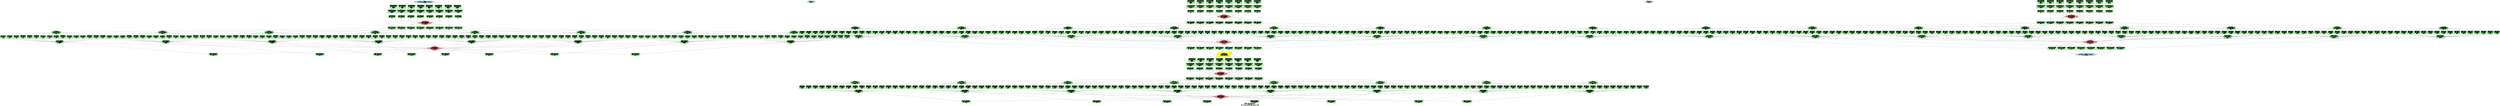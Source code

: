 digraph TP8_PP2_Baseline {
	graph [bb="0,0,68830,2908",
		fontsize=20,
		label="Baseline: TP=8, PP=2 Hybrid
16 GPUs total
Tensor Parallelism 8 per stage, Pipeline 2 stages",
		lheight=0.92,
		lp="34415,37",
		lwidth=6.90,
		rankdir=TB,
		size="30,20"
	];
	node [fillcolor=lightcoral,
		label="\N",
		shape=diamond,
		style=filled
	];
	input	[fillcolor=lightblue,
		height=1.041,
		label="INPUT
Input: [batch_size=1024, seq_len=2048, hidden=4096]
GPU: 0-7",
		pos="11688,2859",
		shape=ellipse,
		width=8.1121];
	layer0_qkv_gpu0	[fillcolor=lightgreen,
		height=1.3611,
		label="L0_QKV_Projection_GPU0
Input: [1024,2048,4096]
Output: [1024,2048,3*512]
Heads: 0-3
TP Slice: 0
GPU: 0",
		pos="10832,2725",
		shape=rectangle,
		width=2.9167];
	input -> layer0_qkv_gpu0	[pos="e,10937,2767.2 11425,2842.8 11286,2830.9 11113,2810.1 10962,2774 10957,2772.8 10951,2771.5 10946,2770.1"];
	layer0_qkv_gpu1	[fillcolor=lightgreen,
		height=1.3611,
		label="L0_QKV_Projection_GPU1
Input: [1024,2048,4096]
Output: [1024,2048,3*512]
Heads: 4-7
TP Slice: 1
GPU: 1",
		pos="11076,2725",
		shape=rectangle,
		width=2.9167];
	input -> layer0_qkv_gpu1	[pos="e,11181,2764.3 11496,2830.9 11409,2816.9 11306,2797.7 11214,2774 11207,2772 11199,2769.7 11191,2767.3"];
	layer0_qkv_gpu2	[fillcolor=lightgreen,
		height=1.3611,
		label="L0_QKV_Projection_GPU2
Input: [1024,2048,4096]
Output: [1024,2048,3*512]
Heads: 8-11
TP Slice: 2
GPU: 2",
		pos="11328,2725",
		shape=rectangle,
		width=2.9167];
	input -> layer0_qkv_gpu2	[pos="e,11434,2764.6 11594,2823.5 11548,2806.6 11492,2786 11443,2768.1"];
	layer0_qkv_gpu3	[fillcolor=lightgreen,
		height=1.3611,
		label="L0_QKV_Projection_GPU3
Input: [1024,2048,4096]
Output: [1024,2048,3*512]
Heads: 12-15
TP Slice: 3
GPU: 3",
		pos="11582,2725",
		shape=rectangle,
		width=2.9167];
	input -> layer0_qkv_gpu3	[pos="e,11621,2774.2 11659,2821.6 11649,2809.3 11638,2795.4 11627,2782"];
	layer0_qkv_gpu4	[fillcolor=lightgreen,
		height=1.3611,
		label="L0_QKV_Projection_GPU4
Input: [1024,2048,4096]
Output: [1024,2048,3*512]
Heads: 16-19
TP Slice: 4
GPU: 4",
		pos="11818,2725",
		shape=rectangle,
		width=2.9167];
	input -> layer0_qkv_gpu4	[pos="e,11771,2774.2 11724,2821.6 11737,2809.2 11750,2795.1 11764,2781.6"];
	layer0_qkv_gpu5	[fillcolor=lightgreen,
		height=1.3611,
		label="L0_QKV_Projection_GPU5
Input: [1024,2048,4096]
Output: [1024,2048,3*512]
Heads: 20-23
TP Slice: 5
GPU: 5",
		pos="12072,2725",
		shape=rectangle,
		width=2.9167];
	input -> layer0_qkv_gpu5	[pos="e,11966,2762.3 11788,2823.7 11832,2808.5 11885,2790.4 11932,2774 11940,2771.3 11949,2768.5 11957,2765.6"];
	layer0_qkv_gpu6	[fillcolor=lightgreen,
		height=1.3611,
		label="L0_QKV_Projection_GPU6
Input: [1024,2048,4096]
Output: [1024,2048,3*512]
Heads: 24-27
TP Slice: 6
GPU: 6",
		pos="12340,2725",
		shape=rectangle,
		width=2.9167];
	input -> layer0_qkv_gpu6	[pos="e,12235,2760.7 11884,2831.1 11976,2816.9 12087,2797.5 12186,2774 12199,2770.9 12212,2767.3 12225,2763.5"];
	layer0_qkv_gpu7	[fillcolor=lightgreen,
		height=1.3611,
		label="L0_QKV_Projection_GPU7
Input: [1024,2048,4096]
Output: [1024,2048,3*512]
Heads: 28-31
TP Slice: 7
GPU: 7",
		pos="12594,2725",
		shape=rectangle,
		width=2.9167];
	input -> layer0_qkv_gpu7	[pos="e,12488,2765.1 11955,2843.5 12103,2831.7 12291,2810.8 12454,2774 12462,2772.2 12470,2770.2 12479,2767.9"];
	stage0_header	[fillcolor=lightblue,
		height=0.8575,
		label="Stage 0 (GPUs 0-7)
Layers 0-1",
		peripheries=2,
		pos="23578,2859",
		shape=ellipse,
		width=3.1163];
	layer0_attn_gpu0	[fillcolor=lightgreen,
		height=1.1528,
		label="L0_Multi-Head_Attention_GPU0
Input: [1024,2048,512]x8
Output: [1024,2048,512]
TP Reduction
GPU: 0",
		pos="10790,2598.5",
		shape=rectangle,
		width=3.375];
	layer0_qkv_gpu0 -> layer0_attn_gpu0	[pos="e,10804,2640.2 10816,2675.9 10813,2667.3 10810,2658.4 10807,2649.8"];
	layer0_attn_proj_gpu0	[fillcolor=lightgreen,
		height=0.94444,
		label="L0_Attn_Projection_GPU0
Input: [1024,2048,512]
Output: [1024,2048,512]
GPU: 0",
		pos="10790,2453",
		shape=rectangle,
		width=2.7778];
	layer0_attn_gpu0 -> layer0_attn_proj_gpu0	[pos="e,10790,2487.1 10790,2556.8 10790,2538.2 10790,2516.1 10790,2497.2"];
	layer0_attn_norm_gpu0	[fillcolor=lightgreen,
		height=0.94444,
		label="L0_Residual+LayerNorm_GPU0
Input: [1024,2048,512]x2
Output: [1024,2048,512]
GPU: 0",
		pos="10786,2135.5",
		shape=rectangle,
		width=3.3889];
	layer0_attn_proj_gpu0 -> layer0_attn_norm_gpu0	[pos="e,10787,2169.7 10790,2418.8 10789,2361.4 10788,2243.6 10787,2179.8"];
	layer0_allreduce_attn	[height=1.8889,
		label="L0_All-Reduce_Attention
Input: 8×[1024,2048,512]
Output: [1024,2048,4096]
TP All-Reduce",
		pos="11702,2281",
		width=5.6389];
	layer0_attn_proj_gpu0 -> layer0_allreduce_attn	[pos="e,11531,2291.5 10855,2418.8 10881,2406.5 10913,2393.4 10942,2385 11136,2330.5 11365,2304.5 11521,2292.3"];
	layer0_gate_gpu0	[fillcolor=lightgreen,
		height=1.1528,
		label="L0_Gate_GPU0
Input: [1024,2048,512]
Output: [1024,2048,16 experts]
TP: expert routing
GPU: 0",
		pos="1546.5,2016.5",
		shape=rectangle,
		width=3.3889];
	layer0_attn_norm_gpu0 -> layer0_gate_gpu0	[pos="e,1668.8,2019.4 10664,2133.2 10015,2126.1 6894.9,2091.6 4343.5,2058 3317.7,2044.5 2080.3,2025.7 1679,2019.5"];
	layer0_expert0_0	[fillcolor=lightgreen,
		height=1.1528,
		label="L0_Expert0_GPU0
Input: [tokens,512]
Output: [tokens,512]
TP slice
GPU: 0",
		pos="82.5,1897.5",
		shape=rectangle,
		width=2.2917];
	layer0_gate_gpu0 -> layer0_expert0_0	[pos="e,165.13,1936.8 1424.3,2014.3 1137.7,2010.7 428,1996.3 175.02,1939.1",
		style=dashed];
	layer0_expert0_1	[fillcolor=lightgreen,
		height=1.1528,
		label="L0_Expert1_GPU0
Input: [tokens,512]
Output: [tokens,512]
TP slice
GPU: 0",
		pos="265.5,1897.5",
		shape=rectangle,
		width=2.2917];
	layer0_gate_gpu0 -> layer0_expert0_1	[pos="e,348.14,1936.7 1424.1,2013.1 1166.4,2007.2 575,1988.8 358.18,1939.1",
		style=dashed];
	layer0_expert0_2	[fillcolor=lightgreen,
		height=1.1528,
		label="L0_Expert2_GPU0
Input: [tokens,512]
Output: [tokens,512]
TP slice
GPU: 0",
		pos="448.5,1897.5",
		shape=rectangle,
		width=2.2917];
	layer0_gate_gpu0 -> layer0_expert0_2	[pos="e,531.15,1936.7 1424.3,2011.4 1198.1,2003.1 721.86,1981.3 541.08,1939.1",
		style=dashed];
	layer0_expert0_3	[fillcolor=lightgreen,
		height=1.1528,
		label="L0_Expert3_GPU0
Input: [tokens,512]
Output: [tokens,512]
TP slice
GPU: 0",
		pos="631.5,1897.5",
		shape=rectangle,
		width=2.2917];
	layer0_gate_gpu0 -> layer0_expert0_3	[pos="e,714.17,1936.6 1424.4,2009 1232.8,1998.1 869.32,1974 724.23,1939.1",
		style=dashed];
	layer0_expert0_4	[fillcolor=lightgreen,
		height=1.1528,
		label="L0_Expert4_GPU0
Input: [tokens,512]
Output: [tokens,512]
TP slice
GPU: 0",
		pos="814.5,1897.5",
		shape=rectangle,
		width=2.2917];
	layer0_gate_gpu0 -> layer0_expert0_4	[pos="e,897.19,1936.5 1424.2,2011.8 1296,2005.4 1089.2,1988.2 906.95,1939.2",
		style=dashed];
	layer0_expert0_5	[fillcolor=lightgreen,
		height=1.1528,
		label="L0_Expert5_GPU0
Input: [tokens,512]
Output: [tokens,512]
TP slice
GPU: 0",
		pos="997.5,1897.5",
		shape=rectangle,
		width=2.2917];
	layer0_gate_gpu0 -> layer0_expert0_5	[pos="e,1080.2,1936.4 1424,2003.6 1333.2,1992.8 1206.8,1973.5 1090.1,1939.3",
		style=dashed];
	layer0_expert0_6	[fillcolor=lightgreen,
		height=1.1528,
		label="L0_Expert6_GPU0
Input: [tokens,512]
Output: [tokens,512]
TP slice
GPU: 0",
		pos="1180.5,1897.5",
		shape=rectangle,
		width=2.2917];
	layer0_gate_gpu0 -> layer0_expert0_6	[pos="e,1263.1,1935.9 1424.5,1985.7 1378.9,1973.6 1326.9,1958.5 1272.6,1939.3",
		style=dashed];
	layer0_expert0_7	[fillcolor=lightgreen,
		height=1.1528,
		label="L0_Expert7_GPU0
Input: [tokens,512]
Output: [tokens,512]
TP slice
GPU: 0",
		pos="1363.5,1897.5",
		shape=rectangle,
		width=2.2917];
	layer0_gate_gpu0 -> layer0_expert0_7	[pos="e,1426.9,1939 1483,1974.9 1467.7,1965.1 1451.2,1954.6 1435.5,1944.5",
		style=dashed];
	layer0_expert0_8	[fillcolor=lightgreen,
		height=1.1528,
		label="L0_Expert8_GPU0
Input: [tokens,512]
Output: [tokens,512]
TP slice
GPU: 0",
		pos="1546.5,1897.5",
		shape=rectangle,
		width=2.2917];
	layer0_gate_gpu0 -> layer0_expert0_8	[pos="e,1546.5,1939 1546.5,1974.9 1546.5,1966.6 1546.5,1957.9 1546.5,1949.3",
		style=dashed];
	layer0_expert0_9	[fillcolor=lightgreen,
		height=1.1528,
		label="L0_Expert9_GPU0
Input: [tokens,512]
Output: [tokens,512]
TP slice
GPU: 0",
		pos="1729.5,1897.5",
		shape=rectangle,
		width=2.2917];
	layer0_gate_gpu0 -> layer0_expert0_9	[pos="e,1666.1,1939 1610,1974.9 1625.3,1965.1 1641.8,1954.6 1657.5,1944.5",
		style=dashed];
	layer0_expert0_10	[fillcolor=lightgreen,
		height=1.1528,
		label="L0_Expert10_GPU0
Input: [tokens,512]
Output: [tokens,512]
TP slice
GPU: 0",
		pos="1912.5,1897.5",
		shape=rectangle,
		width=2.2917];
	layer0_gate_gpu0 -> layer0_expert0_10	[pos="e,1830,1935.5 1668.7,1985.4 1716.5,1972.5 1771.6,1956.5 1820.5,1939 1820.6,1939 1820.7,1938.9 1820.8,1938.9",
		style=dashed];
	layer0_expert0_11	[fillcolor=lightgreen,
		height=1.1528,
		label="L0_Expert11_GPU0
Input: [tokens,512]
Output: [tokens,512]
TP slice
GPU: 0",
		pos="2095.5,1897.5",
		shape=rectangle,
		width=2.2917];
	layer0_gate_gpu0 -> layer0_expert0_11	[pos="e,2012.9,1936 1668.6,2003.4 1759.2,1992.5 1885.4,1973.2 2003,1938.9",
		style=dashed];
	layer0_expert0_12	[fillcolor=lightgreen,
		height=1.1528,
		label="L0_Expert12_GPU0
Input: [tokens,512]
Output: [tokens,512]
TP slice
GPU: 0",
		pos="2278.5,1897.5",
		shape=rectangle,
		width=2.2917];
	layer0_gate_gpu0 -> layer0_expert0_12	[pos="e,2195.9,1936.2 1668.6,2011.6 1796.6,2005.1 2003,1987.8 2186.1,1938.9",
		style=dashed];
	layer0_expert0_13	[fillcolor=lightgreen,
		height=1.1528,
		label="L0_Expert13_GPU0
Input: [tokens,512]
Output: [tokens,512]
TP slice
GPU: 0",
		pos="2461.5,1897.5",
		shape=rectangle,
		width=2.2917];
	layer0_gate_gpu0 -> layer0_expert0_13	[pos="e,2378.9,1936.3 1668.9,2009 1860.3,1997.9 2222.9,1973.6 2368.8,1938.8",
		style=dashed];
	layer0_expert0_14	[fillcolor=lightgreen,
		height=1.1528,
		label="L0_Expert14_GPU0
Input: [tokens,512]
Output: [tokens,512]
TP slice
GPU: 0",
		pos="2644.5,1897.5",
		shape=rectangle,
		width=2.2917];
	layer0_gate_gpu0 -> layer0_expert0_14	[pos="e,2562,1936.4 1668.6,2011.4 1894.5,2002.9 2370.2,1980.9 2552,1938.8",
		style=dashed];
	layer0_expert0_15	[fillcolor=lightgreen,
		height=1.1528,
		label="L0_Expert15_GPU0
Input: [tokens,512]
Output: [tokens,512]
TP slice
GPU: 0",
		pos="2827.5,1897.5",
		shape=rectangle,
		width=2.2917];
	layer0_gate_gpu0 -> layer0_expert0_15	[pos="e,2745,1936.4 1668.8,2013 1926.3,2007 2517.7,1988.3 2735.2,1938.7",
		style=dashed];
	layer0_moe_agg_gpu0	[fillcolor=lightgreen,
		height=1.1528,
		label="L0_MoE_Aggregate_GPU0
Input: 16×[tokens,512]
Output: [1024,2048,512]
TP Reduction
GPU: 0",
		pos="1637.5,1752",
		shape=rectangle,
		width=2.8194];
	layer0_expert0_0 -> layer0_moe_agg_gpu0	[pos="e,1535.8,1755.6 165.15,1858.3 167.94,1857.5 170.73,1856.7 173.5,1856 429.43,1792.2 1229,1764.2 1525.4,1755.9"];
	layer0_expert0_1 -> layer0_moe_agg_gpu0	[pos="e,1536,1756.7 348.15,1858.3 350.95,1857.5 353.74,1856.7 356.5,1856 576.5,1799.9 1256.2,1767.9 1525.8,1757.1"];
	layer0_expert0_2 -> layer0_moe_agg_gpu0	[pos="e,1535.6,1758.3 531.17,1858.4 533.96,1857.5 536.74,1856.7 539.5,1856 723.69,1807.8 1284.4,1772.3 1525.5,1758.9"];
	layer0_expert0_3 -> layer0_moe_agg_gpu0	[pos="e,1535.8,1754.4 714.18,1858.4 716.97,1857.6 719.75,1856.7 722.5,1856 1004.8,1779.3 1351,1759.6 1525.5,1754.6"];
	layer0_expert0_4 -> layer0_moe_agg_gpu0	[pos="e,1535.9,1758.3 897.21,1858.5 899.99,1857.6 902.76,1856.8 905.5,1856 1119.8,1794.6 1380.3,1769.1 1525.6,1759"];
	layer0_expert0_5 -> layer0_moe_agg_gpu0	[pos="e,1535.9,1764.8 1080,1858.8 1082.9,1857.8 1085.7,1856.9 1088.5,1856 1236.5,1809.9 1413.6,1781.2 1525.9,1766.2"];
	layer0_expert0_6 -> layer0_moe_agg_gpu0	[pos="e,1535.7,1777.4 1263.1,1859.1 1265.9,1858 1268.7,1857 1271.5,1856 1355.4,1825.7 1452.8,1798.7 1526,1779.9"];
	layer0_expert0_7 -> layer0_moe_agg_gpu0	[pos="e,1559.8,1793.7 1440.9,1856 1475.1,1838.1 1515.3,1817 1550.5,1798.6"];
	layer0_expert0_8 -> layer0_moe_agg_gpu0	[pos="e,1611.6,1793.8 1572.3,1855.8 1582.8,1839.3 1595,1820 1606,1802.7"];
	layer0_expert0_9 -> layer0_moe_agg_gpu0	[pos="e,1663.7,1793.8 1703.4,1855.8 1692.8,1839.3 1680.5,1820 1669.4,1802.7"];
	layer0_expert0_10 -> layer0_moe_agg_gpu0	[pos="e,1715.5,1793.7 1834.8,1856 1800.4,1838 1759.8,1816.8 1724.4,1798.3"];
	layer0_expert0_11 -> layer0_moe_agg_gpu0	[pos="e,1739.3,1777.6 2013,1859.5 2009.8,1858.3 2006.6,1857.1 2003.5,1856 1919.5,1825.9 1822.2,1798.8 1749,1780"];
	layer0_expert0_12 -> layer0_moe_agg_gpu0	[pos="e,1739.1,1765 2195.8,1859.1 2192.7,1858 2189.6,1857 2186.5,1856 2038.5,1810.2 1861.3,1781.4 1749.1,1766.3"];
	layer0_expert0_13 -> layer0_moe_agg_gpu0	[pos="e,1739.1,1758.5 2378.9,1858.9 2375.7,1857.9 2372.6,1856.9 2369.5,1856 2155.1,1795 1894.6,1769.3 1749.3,1759.2"];
	layer0_expert0_14 -> layer0_moe_agg_gpu0	[pos="e,1739.2,1754.5 2561.9,1858.8 2558.8,1857.8 2555.6,1856.8 2552.5,1856 2270.1,1779.8 1923.9,1759.9 1749.4,1754.8"];
	layer0_expert0_15 -> layer0_moe_agg_gpu0	[pos="e,1739.3,1758.4 2744.9,1858.7 2741.8,1857.7 2738.6,1856.8 2735.5,1856 2551.2,1808.1 1990.5,1772.5 1749.5,1758.9"];
	layer0_output_gpu0	[fillcolor=lightgreen,
		height=0.94444,
		label="L0_Residual+LayerNorm_GPU0
Input: [1024,2048,512]x2
Output: [1024,2048,512]
GPU: 0",
		pos="5871.5,1408",
		shape=rectangle,
		width=3.3889];
	layer0_moe_agg_gpu0 -> layer0_output_gpu0	[pos="e,5749.2,1418.9 1739,1742.8 2307.8,1696.9 5096,1471.6 5739,1419.7"];
	layer0_allreduce_moe	[height=1.8889,
		label="L0_All-Reduce_MoE
Input: 8×[1024,2048,512]
Output: [1024,2048,4096]
TP All-Reduce",
		pos="11960,1580",
		width=5.6389];
	layer0_moe_agg_gpu0 -> layer0_allreduce_moe	[pos="e,11766,1582.9 1739.2,1748.2 2105.6,1738.2 3392.5,1703.9 4454.5,1684 7352.1,1629.7 10879,1592 11756,1583.1"];
	layer0_attn_gpu1	[fillcolor=lightgreen,
		height=1.1528,
		label="L0_Multi-Head_Attention_GPU1
Input: [1024,2048,512]x8
Output: [1024,2048,512]
TP Reduction
GPU: 1",
		pos="11052,2598.5",
		shape=rectangle,
		width=3.375];
	layer0_qkv_gpu1 -> layer0_attn_gpu1	[pos="e,11059,2640.2 11066,2675.9 11065,2667.4 11063,2658.6 11061,2650.1"];
	layer0_attn_proj_gpu1	[fillcolor=lightgreen,
		height=0.94444,
		label="L0_Attn_Projection_GPU1
Input: [1024,2048,512]
Output: [1024,2048,512]
GPU: 1",
		pos="11052,2453",
		shape=rectangle,
		width=2.7778];
	layer0_attn_gpu1 -> layer0_attn_proj_gpu1	[pos="e,11052,2487.1 11052,2556.8 11052,2538.2 11052,2516.1 11052,2497.2"];
	layer0_attn_norm_gpu1	[fillcolor=lightgreen,
		height=0.94444,
		label="L0_Residual+LayerNorm_GPU1
Input: [1024,2048,512]x2
Output: [1024,2048,512]
GPU: 1",
		pos="11048,2135.5",
		shape=rectangle,
		width=3.3889];
	layer0_attn_proj_gpu1 -> layer0_attn_norm_gpu1	[pos="e,11049,2169.7 11051,2418.8 11051,2361.4 11050,2243.6 11049,2179.8"];
	layer0_attn_proj_gpu1 -> layer0_allreduce_attn	[pos="e,11564,2302.6 11118,2418.8 11144,2406.9 11175,2394.1 11204,2385 11319,2348.2 11453,2321.3 11554,2304.2"];
	layer0_gate_gpu1	[fillcolor=lightgreen,
		height=1.1528,
		label="L0_Gate_GPU1
Input: [1024,2048,512]
Output: [1024,2048,16 experts]
TP: expert routing
GPU: 1",
		pos="4474.5,2016.5",
		shape=rectangle,
		width=3.3889];
	layer0_attn_norm_gpu1 -> layer0_gate_gpu1	[pos="e,4596.8,2019.5 10953,2101.4 10941,2098.4 10929,2095.8 10918,2094 10717,2062.8 7474.1,2060.5 7271.5,2058 6245.7,2045.5 5008.3,2026.1 \
4607,2019.6"];
	layer0_expert1_0	[fillcolor=lightgreen,
		height=1.1528,
		label="L0_Expert0_GPU1
Input: [tokens,512]
Output: [tokens,512]
TP slice
GPU: 1",
		pos="3010.5,1897.5",
		shape=rectangle,
		width=2.2917];
	layer0_gate_gpu1 -> layer0_expert1_0	[pos="e,3093.1,1936.8 4352.3,2014.3 4065.7,2010.7 3356,1996.3 3103,1939.1",
		style=dashed];
	layer0_expert1_1	[fillcolor=lightgreen,
		height=1.1528,
		label="L0_Expert1_GPU1
Input: [tokens,512]
Output: [tokens,512]
TP slice
GPU: 1",
		pos="3193.5,1897.5",
		shape=rectangle,
		width=2.2917];
	layer0_gate_gpu1 -> layer0_expert1_1	[pos="e,3276.1,1936.7 4352.1,2013.1 4094.4,2007.2 3503,1988.8 3286.2,1939.1",
		style=dashed];
	layer0_expert1_2	[fillcolor=lightgreen,
		height=1.1528,
		label="L0_Expert2_GPU1
Input: [tokens,512]
Output: [tokens,512]
TP slice
GPU: 1",
		pos="3376.5,1897.5",
		shape=rectangle,
		width=2.2917];
	layer0_gate_gpu1 -> layer0_expert1_2	[pos="e,3459.2,1936.7 4352.3,2011.4 4126.1,2003.1 3649.9,1981.3 3469.1,1939.1",
		style=dashed];
	layer0_expert1_3	[fillcolor=lightgreen,
		height=1.1528,
		label="L0_Expert3_GPU1
Input: [tokens,512]
Output: [tokens,512]
TP slice
GPU: 1",
		pos="3559.5,1897.5",
		shape=rectangle,
		width=2.2917];
	layer0_gate_gpu1 -> layer0_expert1_3	[pos="e,3642.2,1936.6 4352.4,2009 4160.8,1998.1 3797.3,1974 3652.2,1939.1",
		style=dashed];
	layer0_expert1_4	[fillcolor=lightgreen,
		height=1.1528,
		label="L0_Expert4_GPU1
Input: [tokens,512]
Output: [tokens,512]
TP slice
GPU: 1",
		pos="3742.5,1897.5",
		shape=rectangle,
		width=2.2917];
	layer0_gate_gpu1 -> layer0_expert1_4	[pos="e,3825.2,1936.5 4352.2,2011.8 4224,2005.4 4017.2,1988.2 3834.9,1939.2",
		style=dashed];
	layer0_expert1_5	[fillcolor=lightgreen,
		height=1.1528,
		label="L0_Expert5_GPU1
Input: [tokens,512]
Output: [tokens,512]
TP slice
GPU: 1",
		pos="3925.5,1897.5",
		shape=rectangle,
		width=2.2917];
	layer0_gate_gpu1 -> layer0_expert1_5	[pos="e,4008.2,1936.4 4352,2003.6 4261.2,1992.8 4134.8,1973.5 4018.1,1939.3",
		style=dashed];
	layer0_expert1_6	[fillcolor=lightgreen,
		height=1.1528,
		label="L0_Expert6_GPU1
Input: [tokens,512]
Output: [tokens,512]
TP slice
GPU: 1",
		pos="4108.5,1897.5",
		shape=rectangle,
		width=2.2917];
	layer0_gate_gpu1 -> layer0_expert1_6	[pos="e,4191.1,1935.9 4352.5,1985.7 4306.9,1973.6 4254.9,1958.5 4200.6,1939.3",
		style=dashed];
	layer0_expert1_7	[fillcolor=lightgreen,
		height=1.1528,
		label="L0_Expert7_GPU1
Input: [tokens,512]
Output: [tokens,512]
TP slice
GPU: 1",
		pos="4291.5,1897.5",
		shape=rectangle,
		width=2.2917];
	layer0_gate_gpu1 -> layer0_expert1_7	[pos="e,4354.9,1939 4411,1974.9 4395.7,1965.1 4379.2,1954.6 4363.5,1944.5",
		style=dashed];
	layer0_expert1_8	[fillcolor=lightgreen,
		height=1.1528,
		label="L0_Expert8_GPU1
Input: [tokens,512]
Output: [tokens,512]
TP slice
GPU: 1",
		pos="4474.5,1897.5",
		shape=rectangle,
		width=2.2917];
	layer0_gate_gpu1 -> layer0_expert1_8	[pos="e,4474.5,1939 4474.5,1974.9 4474.5,1966.6 4474.5,1957.9 4474.5,1949.3",
		style=dashed];
	layer0_expert1_9	[fillcolor=lightgreen,
		height=1.1528,
		label="L0_Expert9_GPU1
Input: [tokens,512]
Output: [tokens,512]
TP slice
GPU: 1",
		pos="4657.5,1897.5",
		shape=rectangle,
		width=2.2917];
	layer0_gate_gpu1 -> layer0_expert1_9	[pos="e,4594.1,1939 4538,1974.9 4553.3,1965.1 4569.8,1954.6 4585.5,1944.5",
		style=dashed];
	layer0_expert1_10	[fillcolor=lightgreen,
		height=1.1528,
		label="L0_Expert10_GPU1
Input: [tokens,512]
Output: [tokens,512]
TP slice
GPU: 1",
		pos="4840.5,1897.5",
		shape=rectangle,
		width=2.2917];
	layer0_gate_gpu1 -> layer0_expert1_10	[pos="e,4758,1935.5 4596.7,1985.4 4644.5,1972.5 4699.6,1956.5 4748.5,1939 4748.6,1939 4748.7,1938.9 4748.8,1938.9",
		style=dashed];
	layer0_expert1_11	[fillcolor=lightgreen,
		height=1.1528,
		label="L0_Expert11_GPU1
Input: [tokens,512]
Output: [tokens,512]
TP slice
GPU: 1",
		pos="5023.5,1897.5",
		shape=rectangle,
		width=2.2917];
	layer0_gate_gpu1 -> layer0_expert1_11	[pos="e,4940.9,1936 4596.6,2003.4 4687.2,1992.5 4813.4,1973.2 4931,1938.9",
		style=dashed];
	layer0_expert1_12	[fillcolor=lightgreen,
		height=1.1528,
		label="L0_Expert12_GPU1
Input: [tokens,512]
Output: [tokens,512]
TP slice
GPU: 1",
		pos="5206.5,1897.5",
		shape=rectangle,
		width=2.2917];
	layer0_gate_gpu1 -> layer0_expert1_12	[pos="e,5123.9,1936.2 4596.6,2011.6 4724.6,2005.1 4931,1987.8 5114.1,1938.9",
		style=dashed];
	layer0_expert1_13	[fillcolor=lightgreen,
		height=1.1528,
		label="L0_Expert13_GPU1
Input: [tokens,512]
Output: [tokens,512]
TP slice
GPU: 1",
		pos="5389.5,1897.5",
		shape=rectangle,
		width=2.2917];
	layer0_gate_gpu1 -> layer0_expert1_13	[pos="e,5306.9,1936.3 4596.9,2009 4788.3,1997.9 5150.9,1973.6 5296.8,1938.8",
		style=dashed];
	layer0_expert1_14	[fillcolor=lightgreen,
		height=1.1528,
		label="L0_Expert14_GPU1
Input: [tokens,512]
Output: [tokens,512]
TP slice
GPU: 1",
		pos="5572.5,1897.5",
		shape=rectangle,
		width=2.2917];
	layer0_gate_gpu1 -> layer0_expert1_14	[pos="e,5490,1936.4 4596.6,2011.4 4822.5,2002.9 5298.2,1980.9 5480,1938.8",
		style=dashed];
	layer0_expert1_15	[fillcolor=lightgreen,
		height=1.1528,
		label="L0_Expert15_GPU1
Input: [tokens,512]
Output: [tokens,512]
TP slice
GPU: 1",
		pos="5755.5,1897.5",
		shape=rectangle,
		width=2.2917];
	layer0_gate_gpu1 -> layer0_expert1_15	[pos="e,5673,1936.4 4596.8,2013 4854.3,2007 5445.7,1988.3 5663.2,1938.7",
		style=dashed];
	layer0_moe_agg_gpu1	[fillcolor=lightgreen,
		height=1.1528,
		label="L0_MoE_Aggregate_GPU1
Input: 16×[tokens,512]
Output: [1024,2048,512]
TP Reduction
GPU: 1",
		pos="4565.5,1752",
		shape=rectangle,
		width=2.8194];
	layer0_expert1_0 -> layer0_moe_agg_gpu1	[pos="e,4463.8,1755.6 3093.1,1858.3 3095.9,1857.5 3098.7,1856.7 3101.5,1856 3357.4,1792.2 4157,1764.2 4453.4,1755.9"];
	layer0_expert1_1 -> layer0_moe_agg_gpu1	[pos="e,4464,1756.7 3276.2,1858.3 3278.9,1857.5 3281.7,1856.7 3284.5,1856 3504.5,1799.9 4184.2,1767.9 4453.8,1757.1"];
	layer0_expert1_2 -> layer0_moe_agg_gpu1	[pos="e,4463.6,1758.3 3459.2,1858.4 3462,1857.5 3464.7,1856.7 3467.5,1856 3651.7,1807.8 4212.4,1772.3 4453.5,1758.9"];
	layer0_expert1_3 -> layer0_moe_agg_gpu1	[pos="e,4463.8,1754.4 3642.2,1858.4 3645,1857.6 3647.7,1856.7 3650.5,1856 3932.8,1779.3 4279,1759.6 4453.5,1754.6"];
	layer0_expert1_4 -> layer0_moe_agg_gpu1	[pos="e,4463.9,1758.3 3825.2,1858.5 3828,1857.6 3830.8,1856.8 3833.5,1856 4047.8,1794.6 4308.3,1769.1 4453.6,1759"];
	layer0_expert1_5 -> layer0_moe_agg_gpu1	[pos="e,4463.9,1764.8 4008,1858.8 4010.9,1857.8 4013.7,1856.9 4016.5,1856 4164.5,1809.9 4341.6,1781.2 4453.9,1766.2"];
	layer0_expert1_6 -> layer0_moe_agg_gpu1	[pos="e,4463.7,1777.4 4191.1,1859.1 4193.9,1858 4196.7,1857 4199.5,1856 4283.4,1825.7 4380.8,1798.7 4454,1779.9"];
	layer0_expert1_7 -> layer0_moe_agg_gpu1	[pos="e,4487.8,1793.7 4368.9,1856 4403.1,1838.1 4443.3,1817 4478.5,1798.6"];
	layer0_expert1_8 -> layer0_moe_agg_gpu1	[pos="e,4539.6,1793.8 4500.3,1855.8 4510.8,1839.3 4523,1820 4534,1802.7"];
	layer0_expert1_9 -> layer0_moe_agg_gpu1	[pos="e,4591.7,1793.8 4631.4,1855.8 4620.8,1839.3 4608.5,1820 4597.4,1802.7"];
	layer0_expert1_10 -> layer0_moe_agg_gpu1	[pos="e,4643.5,1793.7 4762.8,1856 4728.4,1838 4687.8,1816.8 4652.4,1798.3"];
	layer0_expert1_11 -> layer0_moe_agg_gpu1	[pos="e,4667.3,1777.6 4941,1859.5 4937.8,1858.3 4934.6,1857.1 4931.5,1856 4847.5,1825.9 4750.2,1798.8 4677,1780"];
	layer0_expert1_12 -> layer0_moe_agg_gpu1	[pos="e,4667.1,1765 5123.8,1859.1 5120.7,1858 5117.6,1857 5114.5,1856 4966.5,1810.2 4789.3,1781.4 4677.1,1766.3"];
	layer0_expert1_13 -> layer0_moe_agg_gpu1	[pos="e,4667.1,1758.5 5306.9,1858.9 5303.7,1857.9 5300.6,1856.9 5297.5,1856 5083.1,1795 4822.6,1769.3 4677.3,1759.2"];
	layer0_expert1_14 -> layer0_moe_agg_gpu1	[pos="e,4667.2,1754.5 5489.9,1858.8 5486.8,1857.8 5483.6,1856.8 5480.5,1856 5198.1,1779.8 4851.9,1759.9 4677.4,1754.8"];
	layer0_expert1_15 -> layer0_moe_agg_gpu1	[pos="e,4667.3,1758.4 5672.9,1858.7 5669.8,1857.7 5666.6,1856.8 5663.5,1856 5479.2,1808.1 4918.5,1772.5 4677.5,1758.9"];
	layer0_output_gpu1	[fillcolor=lightgreen,
		height=0.94444,
		label="L0_Residual+LayerNorm_GPU1
Input: [1024,2048,512]x2
Output: [1024,2048,512]
GPU: 1",
		pos="8802.5,1408",
		shape=rectangle,
		width=3.3889];
	layer0_moe_agg_gpu1 -> layer0_output_gpu1	[pos="e,8680.4,1418.9 4667.1,1742.8 5236.3,1696.9 8027.2,1471.6 8670.2,1419.7"];
	layer0_moe_agg_gpu1 -> layer0_allreduce_moe	[pos="e,11773,1585.1 4667.2,1748.5 5033.6,1739.7 6320.6,1708.6 7382.5,1684 9077.9,1644.8 11127,1599.4 11763,1585.4"];
	layer0_attn_gpu2	[fillcolor=lightgreen,
		height=1.1528,
		label="L0_Multi-Head_Attention_GPU2
Input: [1024,2048,512]x8
Output: [1024,2048,512]
TP Reduction
GPU: 2",
		pos="11312,2598.5",
		shape=rectangle,
		width=3.375];
	layer0_qkv_gpu2 -> layer0_attn_gpu2	[pos="e,11318,2640.2 11322,2675.9 11321,2667.5 11320,2658.8 11319,2650.3"];
	layer0_attn_proj_gpu2	[fillcolor=lightgreen,
		height=0.94444,
		label="L0_Attn_Projection_GPU2
Input: [1024,2048,512]
Output: [1024,2048,512]
GPU: 2",
		pos="11312,2453",
		shape=rectangle,
		width=2.7778];
	layer0_attn_gpu2 -> layer0_attn_proj_gpu2	[pos="e,11312,2487.1 11312,2556.8 11312,2538.2 11312,2516.1 11312,2497.2"];
	layer0_attn_norm_gpu2	[fillcolor=lightgreen,
		height=0.94444,
		label="L0_Residual+LayerNorm_GPU2
Input: [1024,2048,512]x2
Output: [1024,2048,512]
GPU: 2",
		pos="11310,2135.5",
		shape=rectangle,
		width=3.3889];
	layer0_attn_proj_gpu2 -> layer0_attn_norm_gpu2	[pos="e,11311,2169.7 11312,2418.8 11312,2361.4 11311,2243.6 11311,2179.8"];
	layer0_attn_proj_gpu2 -> layer0_allreduce_attn	[pos="e,11615,2319.8 11387,2418.8 11412,2408 11439,2396 11464,2385 11511,2364.8 11562,2342.5 11605,2323.8"];
	layer0_gate_gpu2	[fillcolor=lightgreen,
		height=1.1528,
		label="L0_Gate_GPU2
Input: [1024,2048,512]
Output: [1024,2048,16 experts]
TP: expert routing
GPU: 2",
		pos="7402.5,2016.5",
		shape=rectangle,
		width=3.3889];
	layer0_attn_norm_gpu2 -> layer0_gate_gpu2	[pos="e,7524.6,2019 11214,2101.4 11203,2098.4 11191,2095.8 11180,2094 10996,2064.4 8183,2027.3 7534.9,2019.1"];
	layer0_expert2_0	[fillcolor=lightgreen,
		height=1.1528,
		label="L0_Expert0_GPU2
Input: [tokens,512]
Output: [tokens,512]
TP slice
GPU: 2",
		pos="5938.5,1897.5",
		shape=rectangle,
		width=2.2917];
	layer0_gate_gpu2 -> layer0_expert2_0	[pos="e,6021.1,1936.8 7280.3,2014.3 6993.7,2010.7 6284,1996.3 6031,1939.1",
		style=dashed];
	layer0_expert2_1	[fillcolor=lightgreen,
		height=1.1528,
		label="L0_Expert1_GPU2
Input: [tokens,512]
Output: [tokens,512]
TP slice
GPU: 2",
		pos="6121.5,1897.5",
		shape=rectangle,
		width=2.2917];
	layer0_gate_gpu2 -> layer0_expert2_1	[pos="e,6204.1,1936.7 7280.1,2013.1 7022.4,2007.2 6431,1988.8 6214.2,1939.1",
		style=dashed];
	layer0_expert2_2	[fillcolor=lightgreen,
		height=1.1528,
		label="L0_Expert2_GPU2
Input: [tokens,512]
Output: [tokens,512]
TP slice
GPU: 2",
		pos="6304.5,1897.5",
		shape=rectangle,
		width=2.2917];
	layer0_gate_gpu2 -> layer0_expert2_2	[pos="e,6387.2,1936.7 7280.3,2011.4 7054.1,2003.1 6577.9,1981.3 6397.1,1939.1",
		style=dashed];
	layer0_expert2_3	[fillcolor=lightgreen,
		height=1.1528,
		label="L0_Expert3_GPU2
Input: [tokens,512]
Output: [tokens,512]
TP slice
GPU: 2",
		pos="6487.5,1897.5",
		shape=rectangle,
		width=2.2917];
	layer0_gate_gpu2 -> layer0_expert2_3	[pos="e,6570.2,1936.6 7280.4,2009 7088.8,1998.1 6725.3,1974 6580.2,1939.1",
		style=dashed];
	layer0_expert2_4	[fillcolor=lightgreen,
		height=1.1528,
		label="L0_Expert4_GPU2
Input: [tokens,512]
Output: [tokens,512]
TP slice
GPU: 2",
		pos="6670.5,1897.5",
		shape=rectangle,
		width=2.2917];
	layer0_gate_gpu2 -> layer0_expert2_4	[pos="e,6753.2,1936.5 7280.2,2011.8 7152,2005.4 6945.2,1988.2 6762.9,1939.2",
		style=dashed];
	layer0_expert2_5	[fillcolor=lightgreen,
		height=1.1528,
		label="L0_Expert5_GPU2
Input: [tokens,512]
Output: [tokens,512]
TP slice
GPU: 2",
		pos="6853.5,1897.5",
		shape=rectangle,
		width=2.2917];
	layer0_gate_gpu2 -> layer0_expert2_5	[pos="e,6936.2,1936.4 7280,2003.6 7189.2,1992.8 7062.8,1973.5 6946.1,1939.3",
		style=dashed];
	layer0_expert2_6	[fillcolor=lightgreen,
		height=1.1528,
		label="L0_Expert6_GPU2
Input: [tokens,512]
Output: [tokens,512]
TP slice
GPU: 2",
		pos="7036.5,1897.5",
		shape=rectangle,
		width=2.2917];
	layer0_gate_gpu2 -> layer0_expert2_6	[pos="e,7119.1,1935.9 7280.5,1985.7 7234.9,1973.6 7182.9,1958.5 7128.6,1939.3",
		style=dashed];
	layer0_expert2_7	[fillcolor=lightgreen,
		height=1.1528,
		label="L0_Expert7_GPU2
Input: [tokens,512]
Output: [tokens,512]
TP slice
GPU: 2",
		pos="7219.5,1897.5",
		shape=rectangle,
		width=2.2917];
	layer0_gate_gpu2 -> layer0_expert2_7	[pos="e,7282.9,1939 7339,1974.9 7323.7,1965.1 7307.2,1954.6 7291.5,1944.5",
		style=dashed];
	layer0_expert2_8	[fillcolor=lightgreen,
		height=1.1528,
		label="L0_Expert8_GPU2
Input: [tokens,512]
Output: [tokens,512]
TP slice
GPU: 2",
		pos="7402.5,1897.5",
		shape=rectangle,
		width=2.2917];
	layer0_gate_gpu2 -> layer0_expert2_8	[pos="e,7402.5,1939 7402.5,1974.9 7402.5,1966.6 7402.5,1957.9 7402.5,1949.3",
		style=dashed];
	layer0_expert2_9	[fillcolor=lightgreen,
		height=1.1528,
		label="L0_Expert9_GPU2
Input: [tokens,512]
Output: [tokens,512]
TP slice
GPU: 2",
		pos="7585.5,1897.5",
		shape=rectangle,
		width=2.2917];
	layer0_gate_gpu2 -> layer0_expert2_9	[pos="e,7522.1,1939 7466,1974.9 7481.3,1965.1 7497.8,1954.6 7513.5,1944.5",
		style=dashed];
	layer0_expert2_10	[fillcolor=lightgreen,
		height=1.1528,
		label="L0_Expert10_GPU2
Input: [tokens,512]
Output: [tokens,512]
TP slice
GPU: 2",
		pos="7768.5,1897.5",
		shape=rectangle,
		width=2.2917];
	layer0_gate_gpu2 -> layer0_expert2_10	[pos="e,7686,1935.5 7524.7,1985.4 7572.5,1972.5 7627.6,1956.5 7676.5,1939 7676.6,1939 7676.7,1938.9 7676.8,1938.9",
		style=dashed];
	layer0_expert2_11	[fillcolor=lightgreen,
		height=1.1528,
		label="L0_Expert11_GPU2
Input: [tokens,512]
Output: [tokens,512]
TP slice
GPU: 2",
		pos="7951.5,1897.5",
		shape=rectangle,
		width=2.2917];
	layer0_gate_gpu2 -> layer0_expert2_11	[pos="e,7868.9,1936 7524.6,2003.4 7615.2,1992.5 7741.4,1973.2 7859,1938.9",
		style=dashed];
	layer0_expert2_12	[fillcolor=lightgreen,
		height=1.1528,
		label="L0_Expert12_GPU2
Input: [tokens,512]
Output: [tokens,512]
TP slice
GPU: 2",
		pos="8134.5,1897.5",
		shape=rectangle,
		width=2.2917];
	layer0_gate_gpu2 -> layer0_expert2_12	[pos="e,8051.9,1936.2 7524.6,2011.6 7652.6,2005.1 7859,1987.8 8042.1,1938.9",
		style=dashed];
	layer0_expert2_13	[fillcolor=lightgreen,
		height=1.1528,
		label="L0_Expert13_GPU2
Input: [tokens,512]
Output: [tokens,512]
TP slice
GPU: 2",
		pos="8317.5,1897.5",
		shape=rectangle,
		width=2.2917];
	layer0_gate_gpu2 -> layer0_expert2_13	[pos="e,8234.9,1936.3 7524.9,2009 7716.3,1997.9 8078.9,1973.6 8224.8,1938.8",
		style=dashed];
	layer0_expert2_14	[fillcolor=lightgreen,
		height=1.1528,
		label="L0_Expert14_GPU2
Input: [tokens,512]
Output: [tokens,512]
TP slice
GPU: 2",
		pos="8500.5,1897.5",
		shape=rectangle,
		width=2.2917];
	layer0_gate_gpu2 -> layer0_expert2_14	[pos="e,8418,1936.4 7524.6,2011.4 7750.5,2002.9 8226.2,1980.9 8408,1938.8",
		style=dashed];
	layer0_expert2_15	[fillcolor=lightgreen,
		height=1.1528,
		label="L0_Expert15_GPU2
Input: [tokens,512]
Output: [tokens,512]
TP slice
GPU: 2",
		pos="8683.5,1897.5",
		shape=rectangle,
		width=2.2917];
	layer0_gate_gpu2 -> layer0_expert2_15	[pos="e,8601,1936.4 7524.8,2013 7782.3,2007 8373.7,1988.3 8591.2,1938.7",
		style=dashed];
	layer0_moe_agg_gpu2	[fillcolor=lightgreen,
		height=1.1528,
		label="L0_MoE_Aggregate_GPU2
Input: 16×[tokens,512]
Output: [1024,2048,512]
TP Reduction
GPU: 2",
		pos="7493.5,1752",
		shape=rectangle,
		width=2.8194];
	layer0_expert2_0 -> layer0_moe_agg_gpu2	[pos="e,7391.8,1755.6 6021.1,1858.3 6023.9,1857.5 6026.7,1856.7 6029.5,1856 6285.4,1792.2 7085,1764.2 7381.4,1755.9"];
	layer0_expert2_1 -> layer0_moe_agg_gpu2	[pos="e,7392,1756.7 6204.2,1858.3 6206.9,1857.5 6209.7,1856.7 6212.5,1856 6432.5,1799.9 7112.2,1767.9 7381.8,1757.1"];
	layer0_expert2_2 -> layer0_moe_agg_gpu2	[pos="e,7391.6,1758.3 6387.2,1858.4 6390,1857.5 6392.7,1856.7 6395.5,1856 6579.7,1807.8 7140.4,1772.3 7381.5,1758.9"];
	layer0_expert2_3 -> layer0_moe_agg_gpu2	[pos="e,7391.8,1754.4 6570.2,1858.4 6573,1857.6 6575.7,1856.7 6578.5,1856 6860.8,1779.3 7207,1759.6 7381.5,1754.6"];
	layer0_expert2_4 -> layer0_moe_agg_gpu2	[pos="e,7391.9,1758.3 6753.2,1858.5 6756,1857.6 6758.8,1856.8 6761.5,1856 6975.8,1794.6 7236.3,1769.1 7381.6,1759"];
	layer0_expert2_5 -> layer0_moe_agg_gpu2	[pos="e,7391.9,1764.8 6936,1858.8 6938.9,1857.8 6941.7,1856.9 6944.5,1856 7092.5,1809.9 7269.6,1781.2 7381.9,1766.2"];
	layer0_expert2_6 -> layer0_moe_agg_gpu2	[pos="e,7391.7,1777.4 7119.1,1859.1 7121.9,1858 7124.7,1857 7127.5,1856 7211.4,1825.7 7308.8,1798.7 7382,1779.9"];
	layer0_expert2_7 -> layer0_moe_agg_gpu2	[pos="e,7415.8,1793.7 7296.9,1856 7331.1,1838.1 7371.3,1817 7406.5,1798.6"];
	layer0_expert2_8 -> layer0_moe_agg_gpu2	[pos="e,7467.6,1793.8 7428.3,1855.8 7438.8,1839.3 7451,1820 7462,1802.7"];
	layer0_expert2_9 -> layer0_moe_agg_gpu2	[pos="e,7519.7,1793.8 7559.4,1855.8 7548.8,1839.3 7536.5,1820 7525.4,1802.7"];
	layer0_expert2_10 -> layer0_moe_agg_gpu2	[pos="e,7571.5,1793.7 7690.8,1856 7656.4,1838 7615.8,1816.8 7580.4,1798.3"];
	layer0_expert2_11 -> layer0_moe_agg_gpu2	[pos="e,7595.3,1777.6 7869,1859.5 7865.8,1858.3 7862.6,1857.1 7859.5,1856 7775.5,1825.9 7678.2,1798.8 7605,1780"];
	layer0_expert2_12 -> layer0_moe_agg_gpu2	[pos="e,7595.1,1765 8051.8,1859.1 8048.7,1858 8045.6,1857 8042.5,1856 7894.5,1810.2 7717.3,1781.4 7605.1,1766.3"];
	layer0_expert2_13 -> layer0_moe_agg_gpu2	[pos="e,7595.1,1758.5 8234.9,1858.9 8231.7,1857.9 8228.6,1856.9 8225.5,1856 8011.1,1795 7750.6,1769.3 7605.3,1759.2"];
	layer0_expert2_14 -> layer0_moe_agg_gpu2	[pos="e,7595.2,1754.5 8417.9,1858.8 8414.8,1857.8 8411.6,1856.8 8408.5,1856 8126.1,1779.8 7779.9,1759.9 7605.4,1754.8"];
	layer0_expert2_15 -> layer0_moe_agg_gpu2	[pos="e,7595.3,1758.4 8600.9,1858.7 8597.8,1857.7 8594.6,1856.8 8591.5,1856 8407.2,1808.1 7846.5,1772.5 7605.5,1758.9"];
	layer0_output_gpu2	[fillcolor=lightgreen,
		height=0.94444,
		label="L0_Residual+LayerNorm_GPU2
Input: [1024,2048,512]x2
Output: [1024,2048,512]
GPU: 2",
		pos="10400,1408",
		shape=rectangle,
		width=3.3889];
	layer0_moe_agg_gpu2 -> layer0_output_gpu2	[pos="e,10277,1423.4 7595.2,1739 8035,1687.3 9772.6,1482.8 10267,1424.5"];
	layer0_moe_agg_gpu2 -> layer0_allreduce_moe	[pos="e,11781,1587.8 7595.2,1747.1 8169.3,1725.3 11007,1617.3 11771,1588.2"];
	layer0_attn_gpu3	[fillcolor=lightgreen,
		height=1.1528,
		label="L0_Multi-Head_Attention_GPU3
Input: [1024,2048,512]x8
Output: [1024,2048,512]
TP Reduction
GPU: 3",
		pos="11574,2598.5",
		shape=rectangle,
		width=3.375];
	layer0_qkv_gpu3 -> layer0_attn_gpu3	[pos="e,11576,2640.2 11578,2675.9 11578,2667.5 11577,2658.8 11577,2650.3"];
	layer0_attn_proj_gpu3	[fillcolor=lightgreen,
		height=0.94444,
		label="L0_Attn_Projection_GPU3
Input: [1024,2048,512]
Output: [1024,2048,512]
GPU: 3",
		pos="11574,2453",
		shape=rectangle,
		width=2.7778];
	layer0_attn_gpu3 -> layer0_attn_proj_gpu3	[pos="e,11574,2487.1 11574,2556.8 11574,2538.2 11574,2516.1 11574,2497.2"];
	layer0_attn_norm_gpu3	[fillcolor=lightgreen,
		height=0.94444,
		label="L0_Residual+LayerNorm_GPU3
Input: [1024,2048,512]x2
Output: [1024,2048,512]
GPU: 3",
		pos="11572,2135.5",
		shape=rectangle,
		width=3.3889];
	layer0_attn_proj_gpu3 -> layer0_attn_norm_gpu3	[pos="e,11524,2169.9 11537,2418.6 11519,2400.1 11500,2375.4 11490,2349 11470,2292 11466,2268.4 11490,2213 11496,2199.5 11506,2187.3 11516,\
2176.8"];
	layer0_attn_proj_gpu3 -> layer0_allreduce_attn	[pos="e,11662,2335.5 11599,2418.8 11615,2397.5 11636,2369 11656,2343.6"];
	layer0_gate_gpu3	[fillcolor=lightgreen,
		height=1.1528,
		label="L0_Gate_GPU3
Input: [1024,2048,512]
Output: [1024,2048,16 experts]
TP: expert routing
GPU: 3",
		pos="10330,2016.5",
		shape=rectangle,
		width=3.3889];
	layer0_attn_norm_gpu3 -> layer0_gate_gpu3	[pos="e,10453,2016.7 11474,2101.4 11463,2098.5 11452,2096 11442,2094 11093,2028.9 10673,2017.9 10463,2016.8"];
	layer0_expert3_0	[fillcolor=lightgreen,
		height=1.1528,
		label="L0_Expert0_GPU3
Input: [tokens,512]
Output: [tokens,512]
TP slice
GPU: 3",
		pos="8866.5,1897.5",
		shape=rectangle,
		width=2.2917];
	layer0_gate_gpu3 -> layer0_expert3_0	[pos="e,8949.1,1936.8 10208,2014.3 9921.7,2010.7 9212,1996.3 8959,1939.1",
		style=dashed];
	layer0_expert3_1	[fillcolor=lightgreen,
		height=1.1528,
		label="L0_Expert1_GPU3
Input: [tokens,512]
Output: [tokens,512]
TP slice
GPU: 3",
		pos="9049.5,1897.5",
		shape=rectangle,
		width=2.2917];
	layer0_gate_gpu3 -> layer0_expert3_1	[pos="e,9132.1,1936.7 10208,2013.1 9950.4,2007.2 9359,1988.8 9142.2,1939.1",
		style=dashed];
	layer0_expert3_2	[fillcolor=lightgreen,
		height=1.1528,
		label="L0_Expert2_GPU3
Input: [tokens,512]
Output: [tokens,512]
TP slice
GPU: 3",
		pos="9232.5,1897.5",
		shape=rectangle,
		width=2.2917];
	layer0_gate_gpu3 -> layer0_expert3_2	[pos="e,9315.2,1936.7 10208,2011.4 9982.1,2003.1 9505.9,1981.3 9325.1,1939.1",
		style=dashed];
	layer0_expert3_3	[fillcolor=lightgreen,
		height=1.1528,
		label="L0_Expert3_GPU3
Input: [tokens,512]
Output: [tokens,512]
TP slice
GPU: 3",
		pos="9415.5,1897.5",
		shape=rectangle,
		width=2.2917];
	layer0_gate_gpu3 -> layer0_expert3_3	[pos="e,9498.2,1936.6 10208,2009 10017,1998.1 9653.3,1974 9508.2,1939.1",
		style=dashed];
	layer0_expert3_4	[fillcolor=lightgreen,
		height=1.1528,
		label="L0_Expert4_GPU3
Input: [tokens,512]
Output: [tokens,512]
TP slice
GPU: 3",
		pos="9598.5,1897.5",
		shape=rectangle,
		width=2.2917];
	layer0_gate_gpu3 -> layer0_expert3_4	[pos="e,9681.2,1936.5 10208,2011.8 10080,2005.4 9873.2,1988.2 9690.9,1939.2",
		style=dashed];
	layer0_expert3_5	[fillcolor=lightgreen,
		height=1.1528,
		label="L0_Expert5_GPU3
Input: [tokens,512]
Output: [tokens,512]
TP slice
GPU: 3",
		pos="9781.5,1897.5",
		shape=rectangle,
		width=2.2917];
	layer0_gate_gpu3 -> layer0_expert3_5	[pos="e,9864.2,1936.4 10208,2003.6 10117,1992.8 9990.8,1973.5 9874.1,1939.3",
		style=dashed];
	layer0_expert3_6	[fillcolor=lightgreen,
		height=1.1528,
		label="L0_Expert6_GPU3
Input: [tokens,512]
Output: [tokens,512]
TP slice
GPU: 3",
		pos="9964.5,1897.5",
		shape=rectangle,
		width=2.2917];
	layer0_gate_gpu3 -> layer0_expert3_6	[pos="e,10047,1935.9 10208,1985.7 10163,1973.6 10111,1958.5 10057,1939.3",
		style=dashed];
	layer0_expert3_7	[fillcolor=lightgreen,
		height=1.1528,
		label="L0_Expert7_GPU3
Input: [tokens,512]
Output: [tokens,512]
TP slice
GPU: 3",
		pos="10148,1897.5",
		shape=rectangle,
		width=2.2917];
	layer0_gate_gpu3 -> layer0_expert3_7	[pos="e,10211,1939 10267,1974.9 10252,1965.1 10235,1954.6 10219,1944.5",
		style=dashed];
	layer0_expert3_8	[fillcolor=lightgreen,
		height=1.1528,
		label="L0_Expert8_GPU3
Input: [tokens,512]
Output: [tokens,512]
TP slice
GPU: 3",
		pos="10330,1897.5",
		shape=rectangle,
		width=2.2917];
	layer0_gate_gpu3 -> layer0_expert3_8	[pos="e,10330,1939 10330,1974.9 10330,1966.6 10330,1957.9 10330,1949.3",
		style=dashed];
	layer0_expert3_9	[fillcolor=lightgreen,
		height=1.1528,
		label="L0_Expert9_GPU3
Input: [tokens,512]
Output: [tokens,512]
TP slice
GPU: 3",
		pos="10514,1897.5",
		shape=rectangle,
		width=2.2917];
	layer0_gate_gpu3 -> layer0_expert3_9	[pos="e,10450,1939 10394,1974.9 10409,1965.1 10426,1954.6 10442,1944.5",
		style=dashed];
	layer0_expert3_10	[fillcolor=lightgreen,
		height=1.1528,
		label="L0_Expert10_GPU3
Input: [tokens,512]
Output: [tokens,512]
TP slice
GPU: 3",
		pos="10696,1897.5",
		shape=rectangle,
		width=2.2917];
	layer0_gate_gpu3 -> layer0_expert3_10	[pos="e,10614,1935.5 10453,1985.4 10501,1972.5 10556,1956.5 10604,1939 10605,1939 10605,1938.9 10605,1938.9",
		style=dashed];
	layer0_expert3_11	[fillcolor=lightgreen,
		height=1.1528,
		label="L0_Expert11_GPU3
Input: [tokens,512]
Output: [tokens,512]
TP slice
GPU: 3",
		pos="10880,1897.5",
		shape=rectangle,
		width=2.2917];
	layer0_gate_gpu3 -> layer0_expert3_11	[pos="e,10797,1936 10453,2003.4 10543,1992.5 10669,1973.2 10787,1938.9",
		style=dashed];
	layer0_expert3_12	[fillcolor=lightgreen,
		height=1.1528,
		label="L0_Expert12_GPU3
Input: [tokens,512]
Output: [tokens,512]
TP slice
GPU: 3",
		pos="11062,1897.5",
		shape=rectangle,
		width=2.2917];
	layer0_gate_gpu3 -> layer0_expert3_12	[pos="e,10980,1936.2 10453,2011.6 10581,2005.1 10787,1987.8 10970,1938.9",
		style=dashed];
	layer0_expert3_13	[fillcolor=lightgreen,
		height=1.1528,
		label="L0_Expert13_GPU3
Input: [tokens,512]
Output: [tokens,512]
TP slice
GPU: 3",
		pos="11246,1897.5",
		shape=rectangle,
		width=2.2917];
	layer0_gate_gpu3 -> layer0_expert3_13	[pos="e,11163,1936.3 10453,2009 10644,1997.9 11007,1973.6 11153,1938.8",
		style=dashed];
	layer0_expert3_14	[fillcolor=lightgreen,
		height=1.1528,
		label="L0_Expert14_GPU3
Input: [tokens,512]
Output: [tokens,512]
TP slice
GPU: 3",
		pos="11428,1897.5",
		shape=rectangle,
		width=2.2917];
	layer0_gate_gpu3 -> layer0_expert3_14	[pos="e,11346,1936.4 10453,2011.4 10678,2002.9 11154,1980.9 11336,1938.8",
		style=dashed];
	layer0_expert3_15	[fillcolor=lightgreen,
		height=1.1528,
		label="L0_Expert15_GPU3
Input: [tokens,512]
Output: [tokens,512]
TP slice
GPU: 3",
		pos="11612,1897.5",
		shape=rectangle,
		width=2.2917];
	layer0_gate_gpu3 -> layer0_expert3_15	[pos="e,11529,1936.4 10453,2013 10710,2007 11302,1988.3 11519,1938.7",
		style=dashed];
	layer0_moe_agg_gpu3	[fillcolor=lightgreen,
		height=1.1528,
		label="L0_MoE_Aggregate_GPU3
Input: 16×[tokens,512]
Output: [1024,2048,512]
TP Reduction
GPU: 3",
		pos="10422,1752",
		shape=rectangle,
		width=2.8194];
	layer0_expert3_0 -> layer0_moe_agg_gpu3	[pos="e,10320,1755.6 8949.1,1858.3 8951.9,1857.5 8954.7,1856.7 8957.5,1856 9213.4,1792.2 10013,1764.2 10309,1755.9"];
	layer0_expert3_1 -> layer0_moe_agg_gpu3	[pos="e,10320,1756.7 9132.2,1858.3 9134.9,1857.5 9137.7,1856.7 9140.5,1856 9360.5,1799.9 10040,1767.9 10310,1757.1"];
	layer0_expert3_2 -> layer0_moe_agg_gpu3	[pos="e,10320,1758.3 9315.2,1858.4 9318,1857.5 9320.7,1856.7 9323.5,1856 9507.7,1807.8 10068,1772.3 10309,1758.9"];
	layer0_expert3_3 -> layer0_moe_agg_gpu3	[pos="e,10320,1754.4 9498.2,1858.4 9501,1857.6 9503.7,1856.7 9506.5,1856 9788.8,1779.3 10135,1759.6 10310,1754.6"];
	layer0_expert3_4 -> layer0_moe_agg_gpu3	[pos="e,10320,1758.3 9681.2,1858.5 9684,1857.6 9686.8,1856.8 9689.5,1856 9903.8,1794.6 10164,1769.1 10310,1759"];
	layer0_expert3_5 -> layer0_moe_agg_gpu3	[pos="e,10320,1764.8 9864,1858.8 9866.9,1857.8 9869.7,1856.9 9872.5,1856 10020,1809.9 10198,1781.2 10310,1766.2"];
	layer0_expert3_6 -> layer0_moe_agg_gpu3	[pos="e,10320,1777.4 10047,1859.1 10050,1858 10053,1857 10056,1856 10139,1825.7 10237,1798.7 10310,1779.9"];
	layer0_expert3_7 -> layer0_moe_agg_gpu3	[pos="e,10344,1793.7 10225,1856 10259,1838.1 10299,1817 10334,1798.6"];
	layer0_expert3_8 -> layer0_moe_agg_gpu3	[pos="e,10396,1793.8 10356,1855.8 10367,1839.3 10379,1820 10390,1802.7"];
	layer0_expert3_9 -> layer0_moe_agg_gpu3	[pos="e,10448,1793.8 10487,1855.8 10477,1839.3 10464,1820 10453,1802.7"];
	layer0_expert3_10 -> layer0_moe_agg_gpu3	[pos="e,10499,1793.7 10619,1856 10584,1838 10544,1816.8 10508,1798.3"];
	layer0_expert3_11 -> layer0_moe_agg_gpu3	[pos="e,10523,1777.6 10797,1859.5 10794,1858.3 10791,1857.1 10788,1856 10704,1825.9 10606,1798.8 10533,1780"];
	layer0_expert3_12 -> layer0_moe_agg_gpu3	[pos="e,10523,1765 10980,1859.1 10977,1858 10974,1857 10970,1856 10822,1810.2 10645,1781.4 10533,1766.3"];
	layer0_expert3_13 -> layer0_moe_agg_gpu3	[pos="e,10523,1758.5 11163,1858.9 11160,1857.9 11157,1856.9 11154,1856 10939,1795 10679,1769.3 10533,1759.2"];
	layer0_expert3_14 -> layer0_moe_agg_gpu3	[pos="e,10523,1754.5 11346,1858.8 11343,1857.8 11340,1856.8 11336,1856 11054,1779.8 10708,1759.9 10533,1754.8"];
	layer0_expert3_15 -> layer0_moe_agg_gpu3	[pos="e,10523,1758.4 11529,1858.7 11526,1857.7 11523,1856.8 11520,1856 11335,1808.1 10775,1772.5 10534,1758.9"];
	layer0_output_gpu3	[fillcolor=lightgreen,
		height=0.94444,
		label="L0_Residual+LayerNorm_GPU3
Input: [1024,2048,512]x2
Output: [1024,2048,512]
GPU: 3",
		pos="11328,1408",
		shape=rectangle,
		width=3.3889];
	layer0_moe_agg_gpu3 -> layer0_output_gpu3	[pos="e,11241,1442 10523,1712.6 10699,1646.2 11059,1510.8 11231,1445.6"];
	layer0_moe_agg_gpu3 -> layer0_allreduce_moe	[pos="e,11810,1597.6 10523,1739.8 10785,1710.9 11483,1633.8 11800,1598.8"];
	layer0_attn_gpu4	[fillcolor=lightgreen,
		height=1.1528,
		label="L0_Multi-Head_Attention_GPU4
Input: [1024,2048,512]x8
Output: [1024,2048,512]
TP Reduction
GPU: 4",
		pos="11834,2598.5",
		shape=rectangle,
		width=3.375];
	layer0_qkv_gpu4 -> layer0_attn_gpu4	[pos="e,11829,2640.2 11825,2675.9 11826,2667.5 11827,2658.8 11828,2650.3"];
	layer0_attn_proj_gpu4	[fillcolor=lightgreen,
		height=0.94444,
		label="L0_Attn_Projection_GPU4
Input: [1024,2048,512]
Output: [1024,2048,512]
GPU: 4",
		pos="11834,2453",
		shape=rectangle,
		width=2.7778];
	layer0_attn_gpu4 -> layer0_attn_proj_gpu4	[pos="e,11834,2487.1 11834,2556.8 11834,2538.2 11834,2516.1 11834,2497.2"];
	layer0_attn_norm_gpu4	[fillcolor=lightgreen,
		height=0.94444,
		label="L0_Residual+LayerNorm_GPU4
Input: [1024,2048,512]x2
Output: [1024,2048,512]
GPU: 4",
		pos="11834,2135.5",
		shape=rectangle,
		width=3.3889];
	layer0_attn_proj_gpu4 -> layer0_attn_norm_gpu4	[pos="e,11882,2169.7 11870,2418.8 11887,2400.2 11905,2375.3 11914,2349 11934,2291.8 11938,2268.6 11914,2213 11909,2199.5 11899,2187.3 \
11889,2176.7"];
	layer0_attn_proj_gpu4 -> layer0_allreduce_attn	[pos="e,11744,2335.5 11809,2418.8 11792,2397.5 11770,2369 11750,2343.6"];
	layer0_gate_gpu4	[fillcolor=lightgreen,
		height=1.1528,
		label="L0_Gate_GPU4
Input: [1024,2048,512]
Output: [1024,2048,16 experts]
TP: expert routing
GPU: 4",
		pos="13076,2016.5",
		shape=rectangle,
		width=3.3889];
	layer0_attn_norm_gpu4 -> layer0_gate_gpu4	[pos="e,12953,2016.8 11933,2101.4 11944,2098.5 11955,2096 11966,2094 12314,2029 12734,2017.9 12943,2016.8"];
	layer0_expert4_0	[fillcolor=lightgreen,
		height=1.1528,
		label="L0_Expert0_GPU4
Input: [tokens,512]
Output: [tokens,512]
TP slice
GPU: 4",
		pos="11794,1897.5",
		shape=rectangle,
		width=2.2917];
	layer0_gate_gpu4 -> layer0_expert4_0	[pos="e,11877,1936.7 12953,2013.1 12695,2007.2 12104,1988.8 11887,1939.1",
		style=dashed];
	layer0_expert4_1	[fillcolor=lightgreen,
		height=1.1528,
		label="L0_Expert1_GPU4
Input: [tokens,512]
Output: [tokens,512]
TP slice
GPU: 4",
		pos="11978,1897.5",
		shape=rectangle,
		width=2.2917];
	layer0_gate_gpu4 -> layer0_expert4_1	[pos="e,12060,1936.7 12953,2011.4 12727,2003.1 12251,1981.3 12070,1939.1",
		style=dashed];
	layer0_expert4_2	[fillcolor=lightgreen,
		height=1.1528,
		label="L0_Expert2_GPU4
Input: [tokens,512]
Output: [tokens,512]
TP slice
GPU: 4",
		pos="12160,1897.5",
		shape=rectangle,
		width=2.2917];
	layer0_gate_gpu4 -> layer0_expert4_2	[pos="e,12243,1936.6 12953,2009 12762,1998.1 12398,1974 12253,1939.1",
		style=dashed];
	layer0_expert4_3	[fillcolor=lightgreen,
		height=1.1528,
		label="L0_Expert3_GPU4
Input: [tokens,512]
Output: [tokens,512]
TP slice
GPU: 4",
		pos="12344,1897.5",
		shape=rectangle,
		width=2.2917];
	layer0_gate_gpu4 -> layer0_expert4_3	[pos="e,12426,1936.5 12953,2011.8 12825,2005.4 12618,1988.2 12436,1939.2",
		style=dashed];
	layer0_expert4_4	[fillcolor=lightgreen,
		height=1.1528,
		label="L0_Expert4_GPU4
Input: [tokens,512]
Output: [tokens,512]
TP slice
GPU: 4",
		pos="12526,1897.5",
		shape=rectangle,
		width=2.2917];
	layer0_gate_gpu4 -> layer0_expert4_4	[pos="e,12609,1936.4 12953,2003.6 12862,1992.8 12736,1973.5 12619,1939.3",
		style=dashed];
	layer0_expert4_5	[fillcolor=lightgreen,
		height=1.1528,
		label="L0_Expert5_GPU4
Input: [tokens,512]
Output: [tokens,512]
TP slice
GPU: 4",
		pos="12710,1897.5",
		shape=rectangle,
		width=2.2917];
	layer0_gate_gpu4 -> layer0_expert4_5	[pos="e,12792,1935.9 12953,1985.7 12908,1973.6 12856,1958.5 12802,1939.3",
		style=dashed];
	layer0_expert4_6	[fillcolor=lightgreen,
		height=1.1528,
		label="L0_Expert6_GPU4
Input: [tokens,512]
Output: [tokens,512]
TP slice
GPU: 4",
		pos="12892,1897.5",
		shape=rectangle,
		width=2.2917];
	layer0_gate_gpu4 -> layer0_expert4_6	[pos="e,12956,1939 13012,1974.9 12997,1965.1 12980,1954.6 12964,1944.5",
		style=dashed];
	layer0_expert4_7	[fillcolor=lightgreen,
		height=1.1528,
		label="L0_Expert7_GPU4
Input: [tokens,512]
Output: [tokens,512]
TP slice
GPU: 4",
		pos="13076,1897.5",
		shape=rectangle,
		width=2.2917];
	layer0_gate_gpu4 -> layer0_expert4_7	[pos="e,13076,1939 13076,1974.9 13076,1966.6 13076,1957.9 13076,1949.3",
		style=dashed];
	layer0_expert4_8	[fillcolor=lightgreen,
		height=1.1528,
		label="L0_Expert8_GPU4
Input: [tokens,512]
Output: [tokens,512]
TP slice
GPU: 4",
		pos="13258,1897.5",
		shape=rectangle,
		width=2.2917];
	layer0_gate_gpu4 -> layer0_expert4_8	[pos="e,13195,1939 13139,1974.9 13154,1965.1 13171,1954.6 13187,1944.5",
		style=dashed];
	layer0_expert4_9	[fillcolor=lightgreen,
		height=1.1528,
		label="L0_Expert9_GPU4
Input: [tokens,512]
Output: [tokens,512]
TP slice
GPU: 4",
		pos="13442,1897.5",
		shape=rectangle,
		width=2.2917];
	layer0_gate_gpu4 -> layer0_expert4_9	[pos="e,13359,1935.5 13198,1985.4 13246,1972.5 13301,1956.5 13350,1939 13350,1939 13350,1938.9 13350,1938.9",
		style=dashed];
	layer0_expert4_10	[fillcolor=lightgreen,
		height=1.1528,
		label="L0_Expert10_GPU4
Input: [tokens,512]
Output: [tokens,512]
TP slice
GPU: 4",
		pos="13624,1897.5",
		shape=rectangle,
		width=2.2917];
	layer0_gate_gpu4 -> layer0_expert4_10	[pos="e,13542,1936 13198,2003.4 13288,1992.5 13414,1973.2 13532,1938.9",
		style=dashed];
	layer0_expert4_11	[fillcolor=lightgreen,
		height=1.1528,
		label="L0_Expert11_GPU4
Input: [tokens,512]
Output: [tokens,512]
TP slice
GPU: 4",
		pos="13808,1897.5",
		shape=rectangle,
		width=2.2917];
	layer0_gate_gpu4 -> layer0_expert4_11	[pos="e,13725,1936.2 13198,2011.6 13326,2005.1 13532,1987.8 13715,1938.9",
		style=dashed];
	layer0_expert4_12	[fillcolor=lightgreen,
		height=1.1528,
		label="L0_Expert12_GPU4
Input: [tokens,512]
Output: [tokens,512]
TP slice
GPU: 4",
		pos="13990,1897.5",
		shape=rectangle,
		width=2.2917];
	layer0_gate_gpu4 -> layer0_expert4_12	[pos="e,13908,1936.3 13198,2009 13389,1997.9 13752,1973.6 13898,1938.8",
		style=dashed];
	layer0_expert4_13	[fillcolor=lightgreen,
		height=1.1528,
		label="L0_Expert13_GPU4
Input: [tokens,512]
Output: [tokens,512]
TP slice
GPU: 4",
		pos="14174,1897.5",
		shape=rectangle,
		width=2.2917];
	layer0_gate_gpu4 -> layer0_expert4_13	[pos="e,14091,1936.4 13198,2011.4 13423,2002.9 13899,1980.9 14081,1938.8",
		style=dashed];
	layer0_expert4_14	[fillcolor=lightgreen,
		height=1.1528,
		label="L0_Expert14_GPU4
Input: [tokens,512]
Output: [tokens,512]
TP slice
GPU: 4",
		pos="14356,1897.5",
		shape=rectangle,
		width=2.2917];
	layer0_gate_gpu4 -> layer0_expert4_14	[pos="e,14274,1936.4 13198,2013 13455,2007 14047,1988.3 14264,1938.7",
		style=dashed];
	layer0_expert4_15	[fillcolor=lightgreen,
		height=1.1528,
		label="L0_Expert15_GPU4
Input: [tokens,512]
Output: [tokens,512]
TP slice
GPU: 4",
		pos="14540,1897.5",
		shape=rectangle,
		width=2.2917];
	layer0_gate_gpu4 -> layer0_expert4_15	[pos="e,14457,1936.5 13198,2014.3 13484,2010.5 14193,1995.8 14447,1938.8",
		style=dashed];
	layer0_moe_agg_gpu4	[fillcolor=lightgreen,
		height=1.1528,
		label="L0_MoE_Aggregate_GPU4
Input: 16×[tokens,512]
Output: [1024,2048,512]
TP Reduction
GPU: 4",
		pos="12984,1752",
		shape=rectangle,
		width=2.8194];
	layer0_expert4_0 -> layer0_moe_agg_gpu4	[pos="e,12882,1758.3 11877,1858.4 11880,1857.5 11883,1856.7 11886,1856 12070,1807.8 12630,1772.3 12871,1758.9"];
	layer0_expert4_1 -> layer0_moe_agg_gpu4	[pos="e,12882,1754.4 12060,1858.4 12063,1857.6 12066,1856.7 12068,1856 12351,1779.3 12697,1759.6 12872,1754.6"];
	layer0_expert4_2 -> layer0_moe_agg_gpu4	[pos="e,12882,1758.3 12243,1858.5 12246,1857.6 12249,1856.8 12252,1856 12466,1794.6 12726,1769.1 12872,1759"];
	layer0_expert4_3 -> layer0_moe_agg_gpu4	[pos="e,12882,1764.8 12426,1858.8 12429,1857.8 12432,1856.9 12434,1856 12582,1809.9 12760,1781.2 12872,1766.2"];
	layer0_expert4_4 -> layer0_moe_agg_gpu4	[pos="e,12882,1777.4 12609,1859.1 12612,1858 12615,1857 12618,1856 12701,1825.7 12799,1798.7 12872,1779.9"];
	layer0_expert4_5 -> layer0_moe_agg_gpu4	[pos="e,12906,1793.7 12787,1856 12821,1838.1 12861,1817 12896,1798.6"];
	layer0_expert4_6 -> layer0_moe_agg_gpu4	[pos="e,12958,1793.8 12918,1855.8 12929,1839.3 12941,1820 12952,1802.7"];
	layer0_expert4_7 -> layer0_moe_agg_gpu4	[pos="e,13010,1793.8 13049,1855.8 13039,1839.3 13026,1820 13015,1802.7"];
	layer0_expert4_8 -> layer0_moe_agg_gpu4	[pos="e,13061,1793.7 13181,1856 13146,1838 13106,1816.8 13070,1798.3"];
	layer0_expert4_9 -> layer0_moe_agg_gpu4	[pos="e,13085,1777.6 13359,1859.5 13356,1858.3 13353,1857.1 13350,1856 13266,1825.9 13168,1798.8 13095,1780"];
	layer0_expert4_10 -> layer0_moe_agg_gpu4	[pos="e,13085,1765 13542,1859.1 13539,1858 13536,1857 13532,1856 13384,1810.2 13207,1781.4 13095,1766.3"];
	layer0_expert4_11 -> layer0_moe_agg_gpu4	[pos="e,13085,1758.5 13725,1858.9 13722,1857.9 13719,1856.9 13716,1856 13501,1795 13241,1769.3 13095,1759.2"];
	layer0_expert4_12 -> layer0_moe_agg_gpu4	[pos="e,13085,1754.5 13908,1858.8 13905,1857.8 13902,1856.8 13898,1856 13616,1779.8 13270,1759.9 13095,1754.8"];
	layer0_expert4_13 -> layer0_moe_agg_gpu4	[pos="e,13085,1758.4 14091,1858.7 14088,1857.7 14085,1856.8 14082,1856 13897,1808.1 13337,1772.5 13096,1758.9"];
	layer0_expert4_14 -> layer0_moe_agg_gpu4	[pos="e,13085,1756.8 14274,1858.6 14271,1857.7 14268,1856.8 14264,1856 14044,1800.4 13365,1768.1 13095,1757.2"];
	layer0_expert4_15 -> layer0_moe_agg_gpu4	[pos="e,13085,1755.6 14457,1858.6 14454,1857.6 14451,1856.8 14448,1856 14191,1792.7 13392,1764.4 13096,1755.9"];
	layer0_output_gpu4	[fillcolor=lightgreen,
		height=0.94444,
		label="L0_Residual+LayerNorm_GPU4
Input: [1024,2048,512]x2
Output: [1024,2048,512]
GPU: 4",
		pos="12260,1408",
		shape=rectangle,
		width=3.3889];
	layer0_moe_agg_gpu4 -> layer0_output_gpu4	[pos="e,12329,1442 12898,1710.4 12756,1643.5 12476,1511.1 12339,1446.4"];
	layer0_moe_agg_gpu4 -> layer0_allreduce_moe	[pos="e,12094,1603.3 12882,1734.1 12699,1703.7 12314,1639.8 12105,1604.9"];
	layer0_attn_gpu5	[fillcolor=lightgreen,
		height=1.1528,
		label="L0_Multi-Head_Attention_GPU5
Input: [1024,2048,512]x8
Output: [1024,2048,512]
TP Reduction
GPU: 5",
		pos="12096,2598.5",
		shape=rectangle,
		width=3.375];
	layer0_qkv_gpu5 -> layer0_attn_gpu5	[pos="e,12088,2640.2 12081,2675.9 12082,2667.4 12084,2658.6 12086,2650.1"];
	layer0_attn_proj_gpu5	[fillcolor=lightgreen,
		height=0.94444,
		label="L0_Attn_Projection_GPU5
Input: [1024,2048,512]
Output: [1024,2048,512]
GPU: 5",
		pos="12096,2453",
		shape=rectangle,
		width=2.7778];
	layer0_attn_gpu5 -> layer0_attn_proj_gpu5	[pos="e,12096,2487.1 12096,2556.8 12096,2538.2 12096,2516.1 12096,2497.2"];
	layer0_attn_norm_gpu5	[fillcolor=lightgreen,
		height=0.94444,
		label="L0_Residual+LayerNorm_GPU5
Input: [1024,2048,512]x2
Output: [1024,2048,512]
GPU: 5",
		pos="12096,2135.5",
		shape=rectangle,
		width=3.3889];
	layer0_attn_proj_gpu5 -> layer0_attn_norm_gpu5	[pos="e,12096,2169.7 12096,2418.8 12096,2361.4 12096,2243.6 12096,2179.8"];
	layer0_attn_proj_gpu5 -> layer0_allreduce_attn	[pos="e,11791,2319.6 12021,2418.9 11996,2408.1 11969,2396 11944,2385 11896,2364.6 11844,2342.2 11800,2323.5"];
	layer0_gate_gpu5	[fillcolor=lightgreen,
		height=1.1528,
		label="L0_Gate_GPU5
Input: [1024,2048,512]
Output: [1024,2048,16 experts]
TP: expert routing
GPU: 5",
		pos="16004,2016.5",
		shape=rectangle,
		width=3.3889];
	layer0_attn_norm_gpu5 -> layer0_gate_gpu5	[pos="e,15881,2019 12193,2101.4 12204,2098.4 12216,2095.8 12228,2094 12411,2064.4 15223,2027.3 15871,2019.1"];
	layer0_expert5_0	[fillcolor=lightgreen,
		height=1.1528,
		label="L0_Expert0_GPU5
Input: [tokens,512]
Output: [tokens,512]
TP slice
GPU: 5",
		pos="14722,1897.5",
		shape=rectangle,
		width=2.2917];
	layer0_gate_gpu5 -> layer0_expert5_0	[pos="e,14805,1936.7 15881,2013.1 15623,2007.2 15032,1988.8 14815,1939.1",
		style=dashed];
	layer0_expert5_1	[fillcolor=lightgreen,
		height=1.1528,
		label="L0_Expert1_GPU5
Input: [tokens,512]
Output: [tokens,512]
TP slice
GPU: 5",
		pos="14906,1897.5",
		shape=rectangle,
		width=2.2917];
	layer0_gate_gpu5 -> layer0_expert5_1	[pos="e,14988,1936.7 15881,2011.4 15655,2003.1 15179,1981.3 14998,1939.1",
		style=dashed];
	layer0_expert5_2	[fillcolor=lightgreen,
		height=1.1528,
		label="L0_Expert2_GPU5
Input: [tokens,512]
Output: [tokens,512]
TP slice
GPU: 5",
		pos="15088,1897.5",
		shape=rectangle,
		width=2.2917];
	layer0_gate_gpu5 -> layer0_expert5_2	[pos="e,15171,1936.6 15881,2009 15690,1998.1 15326,1974 15181,1939.1",
		style=dashed];
	layer0_expert5_3	[fillcolor=lightgreen,
		height=1.1528,
		label="L0_Expert3_GPU5
Input: [tokens,512]
Output: [tokens,512]
TP slice
GPU: 5",
		pos="15272,1897.5",
		shape=rectangle,
		width=2.2917];
	layer0_gate_gpu5 -> layer0_expert5_3	[pos="e,15354,1936.5 15881,2011.8 15753,2005.4 15546,1988.2 15364,1939.2",
		style=dashed];
	layer0_expert5_4	[fillcolor=lightgreen,
		height=1.1528,
		label="L0_Expert4_GPU5
Input: [tokens,512]
Output: [tokens,512]
TP slice
GPU: 5",
		pos="15454,1897.5",
		shape=rectangle,
		width=2.2917];
	layer0_gate_gpu5 -> layer0_expert5_4	[pos="e,15537,1936.4 15881,2003.6 15790,1992.8 15664,1973.5 15547,1939.3",
		style=dashed];
	layer0_expert5_5	[fillcolor=lightgreen,
		height=1.1528,
		label="L0_Expert5_GPU5
Input: [tokens,512]
Output: [tokens,512]
TP slice
GPU: 5",
		pos="15638,1897.5",
		shape=rectangle,
		width=2.2917];
	layer0_gate_gpu5 -> layer0_expert5_5	[pos="e,15720,1935.9 15881,1985.7 15836,1973.6 15784,1958.5 15730,1939.3",
		style=dashed];
	layer0_expert5_6	[fillcolor=lightgreen,
		height=1.1528,
		label="L0_Expert6_GPU5
Input: [tokens,512]
Output: [tokens,512]
TP slice
GPU: 5",
		pos="15820,1897.5",
		shape=rectangle,
		width=2.2917];
	layer0_gate_gpu5 -> layer0_expert5_6	[pos="e,15884,1939 15940,1974.9 15925,1965.1 15908,1954.6 15892,1944.5",
		style=dashed];
	layer0_expert5_7	[fillcolor=lightgreen,
		height=1.1528,
		label="L0_Expert7_GPU5
Input: [tokens,512]
Output: [tokens,512]
TP slice
GPU: 5",
		pos="16004,1897.5",
		shape=rectangle,
		width=2.2917];
	layer0_gate_gpu5 -> layer0_expert5_7	[pos="e,16004,1939 16004,1974.9 16004,1966.6 16004,1957.9 16004,1949.3",
		style=dashed];
	layer0_expert5_8	[fillcolor=lightgreen,
		height=1.1528,
		label="L0_Expert8_GPU5
Input: [tokens,512]
Output: [tokens,512]
TP slice
GPU: 5",
		pos="16186,1897.5",
		shape=rectangle,
		width=2.2917];
	layer0_gate_gpu5 -> layer0_expert5_8	[pos="e,16123,1939 16067,1974.9 16082,1965.1 16099,1954.6 16115,1944.5",
		style=dashed];
	layer0_expert5_9	[fillcolor=lightgreen,
		height=1.1528,
		label="L0_Expert9_GPU5
Input: [tokens,512]
Output: [tokens,512]
TP slice
GPU: 5",
		pos="16370,1897.5",
		shape=rectangle,
		width=2.2917];
	layer0_gate_gpu5 -> layer0_expert5_9	[pos="e,16287,1935.5 16126,1985.4 16174,1972.5 16229,1956.5 16278,1939 16278,1939 16278,1938.9 16278,1938.9",
		style=dashed];
	layer0_expert5_10	[fillcolor=lightgreen,
		height=1.1528,
		label="L0_Expert10_GPU5
Input: [tokens,512]
Output: [tokens,512]
TP slice
GPU: 5",
		pos="16552,1897.5",
		shape=rectangle,
		width=2.2917];
	layer0_gate_gpu5 -> layer0_expert5_10	[pos="e,16470,1936 16126,2003.4 16216,1992.5 16342,1973.2 16460,1938.9",
		style=dashed];
	layer0_expert5_11	[fillcolor=lightgreen,
		height=1.1528,
		label="L0_Expert11_GPU5
Input: [tokens,512]
Output: [tokens,512]
TP slice
GPU: 5",
		pos="16736,1897.5",
		shape=rectangle,
		width=2.2917];
	layer0_gate_gpu5 -> layer0_expert5_11	[pos="e,16653,1936.2 16126,2011.6 16254,2005.1 16460,1987.8 16643,1938.9",
		style=dashed];
	layer0_expert5_12	[fillcolor=lightgreen,
		height=1.1528,
		label="L0_Expert12_GPU5
Input: [tokens,512]
Output: [tokens,512]
TP slice
GPU: 5",
		pos="16918,1897.5",
		shape=rectangle,
		width=2.2917];
	layer0_gate_gpu5 -> layer0_expert5_12	[pos="e,16836,1936.3 16126,2009 16317,1997.9 16680,1973.6 16826,1938.8",
		style=dashed];
	layer0_expert5_13	[fillcolor=lightgreen,
		height=1.1528,
		label="L0_Expert13_GPU5
Input: [tokens,512]
Output: [tokens,512]
TP slice
GPU: 5",
		pos="17102,1897.5",
		shape=rectangle,
		width=2.2917];
	layer0_gate_gpu5 -> layer0_expert5_13	[pos="e,17019,1936.4 16126,2011.4 16351,2002.9 16827,1980.9 17009,1938.8",
		style=dashed];
	layer0_expert5_14	[fillcolor=lightgreen,
		height=1.1528,
		label="L0_Expert14_GPU5
Input: [tokens,512]
Output: [tokens,512]
TP slice
GPU: 5",
		pos="17284,1897.5",
		shape=rectangle,
		width=2.2917];
	layer0_gate_gpu5 -> layer0_expert5_14	[pos="e,17202,1936.4 16126,2013 16383,2007 16975,1988.3 17192,1938.7",
		style=dashed];
	layer0_expert5_15	[fillcolor=lightgreen,
		height=1.1528,
		label="L0_Expert15_GPU5
Input: [tokens,512]
Output: [tokens,512]
TP slice
GPU: 5",
		pos="17468,1897.5",
		shape=rectangle,
		width=2.2917];
	layer0_gate_gpu5 -> layer0_expert5_15	[pos="e,17385,1936.5 16126,2014.3 16412,2010.5 17121,1995.8 17375,1938.8",
		style=dashed];
	layer0_moe_agg_gpu5	[fillcolor=lightgreen,
		height=1.1528,
		label="L0_MoE_Aggregate_GPU5
Input: 16×[tokens,512]
Output: [1024,2048,512]
TP Reduction
GPU: 5",
		pos="15912,1752",
		shape=rectangle,
		width=2.8194];
	layer0_expert5_0 -> layer0_moe_agg_gpu5	[pos="e,15810,1758.3 14805,1858.4 14808,1857.5 14811,1856.7 14814,1856 14998,1807.8 15558,1772.3 15799,1758.9"];
	layer0_expert5_1 -> layer0_moe_agg_gpu5	[pos="e,15810,1754.4 14988,1858.4 14991,1857.6 14994,1856.7 14996,1856 15279,1779.3 15625,1759.6 15800,1754.6"];
	layer0_expert5_2 -> layer0_moe_agg_gpu5	[pos="e,15810,1758.3 15171,1858.5 15174,1857.6 15177,1856.8 15180,1856 15394,1794.6 15654,1769.1 15800,1759"];
	layer0_expert5_3 -> layer0_moe_agg_gpu5	[pos="e,15810,1764.8 15354,1858.8 15357,1857.8 15360,1856.9 15362,1856 15510,1809.9 15688,1781.2 15800,1766.2"];
	layer0_expert5_4 -> layer0_moe_agg_gpu5	[pos="e,15810,1777.4 15537,1859.1 15540,1858 15543,1857 15546,1856 15629,1825.7 15727,1798.7 15800,1779.9"];
	layer0_expert5_5 -> layer0_moe_agg_gpu5	[pos="e,15834,1793.7 15715,1856 15749,1838.1 15789,1817 15824,1798.6"];
	layer0_expert5_6 -> layer0_moe_agg_gpu5	[pos="e,15886,1793.8 15846,1855.8 15857,1839.3 15869,1820 15880,1802.7"];
	layer0_expert5_7 -> layer0_moe_agg_gpu5	[pos="e,15938,1793.8 15977,1855.8 15967,1839.3 15954,1820 15943,1802.7"];
	layer0_expert5_8 -> layer0_moe_agg_gpu5	[pos="e,15989,1793.7 16109,1856 16074,1838 16034,1816.8 15998,1798.3"];
	layer0_expert5_9 -> layer0_moe_agg_gpu5	[pos="e,16013,1777.6 16287,1859.5 16284,1858.3 16281,1857.1 16278,1856 16194,1825.9 16096,1798.8 16023,1780"];
	layer0_expert5_10 -> layer0_moe_agg_gpu5	[pos="e,16013,1765 16470,1859.1 16467,1858 16464,1857 16460,1856 16312,1810.2 16135,1781.4 16023,1766.3"];
	layer0_expert5_11 -> layer0_moe_agg_gpu5	[pos="e,16013,1758.5 16653,1858.9 16650,1857.9 16647,1856.9 16644,1856 16429,1795 16169,1769.3 16023,1759.2"];
	layer0_expert5_12 -> layer0_moe_agg_gpu5	[pos="e,16013,1754.5 16836,1858.8 16833,1857.8 16830,1856.8 16826,1856 16544,1779.8 16198,1759.9 16023,1754.8"];
	layer0_expert5_13 -> layer0_moe_agg_gpu5	[pos="e,16013,1758.4 17019,1858.7 17016,1857.7 17013,1856.8 17010,1856 16825,1808.1 16265,1772.5 16024,1758.9"];
	layer0_expert5_14 -> layer0_moe_agg_gpu5	[pos="e,16013,1756.8 17202,1858.6 17199,1857.7 17196,1856.8 17192,1856 16972,1800.4 16293,1768.1 16023,1757.2"];
	layer0_expert5_15 -> layer0_moe_agg_gpu5	[pos="e,16013,1755.6 17385,1858.6 17382,1857.6 17379,1856.8 17376,1856 17119,1792.7 16320,1764.4 16024,1755.9"];
	layer0_output_gpu5	[fillcolor=lightgreen,
		height=0.94444,
		label="L0_Residual+LayerNorm_GPU5
Input: [1024,2048,512]x2
Output: [1024,2048,512]
GPU: 5",
		pos="13466,1408",
		shape=rectangle,
		width=3.3889];
	layer0_moe_agg_gpu5 -> layer0_output_gpu5	[pos="e,13589,1426.1 15810,1736.8 15422,1682.6 14035,1488.5 13599,1427.5"];
	layer0_moe_agg_gpu5 -> layer0_allreduce_moe	[pos="e,12138,1588.6 15810,1746.6 15282,1723.9 12846,1619.1 12148,1589.1"];
	layer0_attn_gpu6	[fillcolor=lightgreen,
		height=1.1528,
		label="L0_Multi-Head_Attention_GPU6
Input: [1024,2048,512]x8
Output: [1024,2048,512]
TP Reduction
GPU: 6",
		pos="12356,2598.5",
		shape=rectangle,
		width=3.375];
	layer0_qkv_gpu6 -> layer0_attn_gpu6	[pos="e,12351,2640.2 12347,2675.9 12348,2667.5 12349,2658.8 12350,2650.3"];
	layer0_attn_proj_gpu6	[fillcolor=lightgreen,
		height=0.94444,
		label="L0_Attn_Projection_GPU6
Input: [1024,2048,512]
Output: [1024,2048,512]
GPU: 6",
		pos="12356,2453",
		shape=rectangle,
		width=2.7778];
	layer0_attn_gpu6 -> layer0_attn_proj_gpu6	[pos="e,12356,2487.1 12356,2556.8 12356,2538.2 12356,2516.1 12356,2497.2"];
	layer0_attn_norm_gpu6	[fillcolor=lightgreen,
		height=0.94444,
		label="L0_Residual+LayerNorm_GPU6
Input: [1024,2048,512]x2
Output: [1024,2048,512]
GPU: 6",
		pos="12358,2135.5",
		shape=rectangle,
		width=3.3889];
	layer0_attn_proj_gpu6 -> layer0_attn_norm_gpu6	[pos="e,12358,2169.7 12357,2418.8 12357,2361.4 12358,2243.6 12358,2179.8"];
	layer0_attn_proj_gpu6 -> layer0_allreduce_attn	[pos="e,11842,2302.4 12290,2418.8 12264,2406.9 12233,2394.1 12204,2385 12088,2347.9 11953,2321 11852,2304"];
	layer0_gate_gpu6	[fillcolor=lightgreen,
		height=1.1528,
		label="L0_Gate_GPU6
Input: [1024,2048,512]
Output: [1024,2048,16 experts]
TP: expert routing
GPU: 6",
		pos="18932,2016.5",
		shape=rectangle,
		width=3.3889];
	layer0_attn_norm_gpu6 -> layer0_gate_gpu6	[pos="e,18809,2019.5 12454,2101.4 12466,2098.4 12478,2095.8 12490,2094 12690,2062.8 15932,2060.5 16134,2058 17160,2045.5 18398,2026.1 \
18799,2019.6"];
	layer0_expert6_0	[fillcolor=lightgreen,
		height=1.1528,
		label="L0_Expert0_GPU6
Input: [tokens,512]
Output: [tokens,512]
TP slice
GPU: 6",
		pos="17650,1897.5",
		shape=rectangle,
		width=2.2917];
	layer0_gate_gpu6 -> layer0_expert6_0	[pos="e,17733,1936.7 18809,2013.1 18551,2007.2 17960,1988.8 17743,1939.1",
		style=dashed];
	layer0_expert6_1	[fillcolor=lightgreen,
		height=1.1528,
		label="L0_Expert1_GPU6
Input: [tokens,512]
Output: [tokens,512]
TP slice
GPU: 6",
		pos="17834,1897.5",
		shape=rectangle,
		width=2.2917];
	layer0_gate_gpu6 -> layer0_expert6_1	[pos="e,17916,1936.7 18809,2011.4 18583,2003.1 18107,1981.3 17926,1939.1",
		style=dashed];
	layer0_expert6_2	[fillcolor=lightgreen,
		height=1.1528,
		label="L0_Expert2_GPU6
Input: [tokens,512]
Output: [tokens,512]
TP slice
GPU: 6",
		pos="18016,1897.5",
		shape=rectangle,
		width=2.2917];
	layer0_gate_gpu6 -> layer0_expert6_2	[pos="e,18099,1936.6 18809,2009 18618,1998.1 18254,1974 18109,1939.1",
		style=dashed];
	layer0_expert6_3	[fillcolor=lightgreen,
		height=1.1528,
		label="L0_Expert3_GPU6
Input: [tokens,512]
Output: [tokens,512]
TP slice
GPU: 6",
		pos="18200,1897.5",
		shape=rectangle,
		width=2.2917];
	layer0_gate_gpu6 -> layer0_expert6_3	[pos="e,18282,1936.5 18809,2011.8 18681,2005.4 18474,1988.2 18292,1939.2",
		style=dashed];
	layer0_expert6_4	[fillcolor=lightgreen,
		height=1.1528,
		label="L0_Expert4_GPU6
Input: [tokens,512]
Output: [tokens,512]
TP slice
GPU: 6",
		pos="18382,1897.5",
		shape=rectangle,
		width=2.2917];
	layer0_gate_gpu6 -> layer0_expert6_4	[pos="e,18465,1936.4 18809,2003.6 18718,1992.8 18592,1973.5 18475,1939.3",
		style=dashed];
	layer0_expert6_5	[fillcolor=lightgreen,
		height=1.1528,
		label="L0_Expert5_GPU6
Input: [tokens,512]
Output: [tokens,512]
TP slice
GPU: 6",
		pos="18566,1897.5",
		shape=rectangle,
		width=2.2917];
	layer0_gate_gpu6 -> layer0_expert6_5	[pos="e,18648,1935.9 18809,1985.7 18764,1973.6 18712,1958.5 18658,1939.3",
		style=dashed];
	layer0_expert6_6	[fillcolor=lightgreen,
		height=1.1528,
		label="L0_Expert6_GPU6
Input: [tokens,512]
Output: [tokens,512]
TP slice
GPU: 6",
		pos="18748,1897.5",
		shape=rectangle,
		width=2.2917];
	layer0_gate_gpu6 -> layer0_expert6_6	[pos="e,18812,1939 18868,1974.9 18853,1965.1 18836,1954.6 18820,1944.5",
		style=dashed];
	layer0_expert6_7	[fillcolor=lightgreen,
		height=1.1528,
		label="L0_Expert7_GPU6
Input: [tokens,512]
Output: [tokens,512]
TP slice
GPU: 6",
		pos="18932,1897.5",
		shape=rectangle,
		width=2.2917];
	layer0_gate_gpu6 -> layer0_expert6_7	[pos="e,18932,1939 18932,1974.9 18932,1966.6 18932,1957.9 18932,1949.3",
		style=dashed];
	layer0_expert6_8	[fillcolor=lightgreen,
		height=1.1528,
		label="L0_Expert8_GPU6
Input: [tokens,512]
Output: [tokens,512]
TP slice
GPU: 6",
		pos="19114,1897.5",
		shape=rectangle,
		width=2.2917];
	layer0_gate_gpu6 -> layer0_expert6_8	[pos="e,19051,1939 18995,1974.9 19010,1965.1 19027,1954.6 19043,1944.5",
		style=dashed];
	layer0_expert6_9	[fillcolor=lightgreen,
		height=1.1528,
		label="L0_Expert9_GPU6
Input: [tokens,512]
Output: [tokens,512]
TP slice
GPU: 6",
		pos="19298,1897.5",
		shape=rectangle,
		width=2.2917];
	layer0_gate_gpu6 -> layer0_expert6_9	[pos="e,19215,1935.5 19054,1985.4 19102,1972.5 19157,1956.5 19206,1939 19206,1939 19206,1938.9 19206,1938.9",
		style=dashed];
	layer0_expert6_10	[fillcolor=lightgreen,
		height=1.1528,
		label="L0_Expert10_GPU6
Input: [tokens,512]
Output: [tokens,512]
TP slice
GPU: 6",
		pos="19480,1897.5",
		shape=rectangle,
		width=2.2917];
	layer0_gate_gpu6 -> layer0_expert6_10	[pos="e,19398,1936 19054,2003.4 19144,1992.5 19270,1973.2 19388,1938.9",
		style=dashed];
	layer0_expert6_11	[fillcolor=lightgreen,
		height=1.1528,
		label="L0_Expert11_GPU6
Input: [tokens,512]
Output: [tokens,512]
TP slice
GPU: 6",
		pos="19664,1897.5",
		shape=rectangle,
		width=2.2917];
	layer0_gate_gpu6 -> layer0_expert6_11	[pos="e,19581,1936.2 19054,2011.6 19182,2005.1 19388,1987.8 19571,1938.9",
		style=dashed];
	layer0_expert6_12	[fillcolor=lightgreen,
		height=1.1528,
		label="L0_Expert12_GPU6
Input: [tokens,512]
Output: [tokens,512]
TP slice
GPU: 6",
		pos="19846,1897.5",
		shape=rectangle,
		width=2.2917];
	layer0_gate_gpu6 -> layer0_expert6_12	[pos="e,19764,1936.3 19054,2009 19245,1997.9 19608,1973.6 19754,1938.8",
		style=dashed];
	layer0_expert6_13	[fillcolor=lightgreen,
		height=1.1528,
		label="L0_Expert13_GPU6
Input: [tokens,512]
Output: [tokens,512]
TP slice
GPU: 6",
		pos="20030,1897.5",
		shape=rectangle,
		width=2.2917];
	layer0_gate_gpu6 -> layer0_expert6_13	[pos="e,19947,1936.4 19054,2011.4 19279,2002.9 19755,1980.9 19937,1938.8",
		style=dashed];
	layer0_expert6_14	[fillcolor=lightgreen,
		height=1.1528,
		label="L0_Expert14_GPU6
Input: [tokens,512]
Output: [tokens,512]
TP slice
GPU: 6",
		pos="20212,1897.5",
		shape=rectangle,
		width=2.2917];
	layer0_gate_gpu6 -> layer0_expert6_14	[pos="e,20130,1936.4 19054,2013 19311,2007 19903,1988.3 20120,1938.7",
		style=dashed];
	layer0_expert6_15	[fillcolor=lightgreen,
		height=1.1528,
		label="L0_Expert15_GPU6
Input: [tokens,512]
Output: [tokens,512]
TP slice
GPU: 6",
		pos="20396,1897.5",
		shape=rectangle,
		width=2.2917];
	layer0_gate_gpu6 -> layer0_expert6_15	[pos="e,20313,1936.5 19054,2014.3 19340,2010.5 20049,1995.8 20303,1938.8",
		style=dashed];
	layer0_moe_agg_gpu6	[fillcolor=lightgreen,
		height=1.1528,
		label="L0_MoE_Aggregate_GPU6
Input: 16×[tokens,512]
Output: [1024,2048,512]
TP Reduction
GPU: 6",
		pos="18840,1752",
		shape=rectangle,
		width=2.8194];
	layer0_expert6_0 -> layer0_moe_agg_gpu6	[pos="e,18738,1758.3 17733,1858.4 17736,1857.5 17739,1856.7 17742,1856 17926,1807.8 18486,1772.3 18727,1758.9"];
	layer0_expert6_1 -> layer0_moe_agg_gpu6	[pos="e,18738,1754.4 17916,1858.4 17919,1857.6 17922,1856.7 17924,1856 18207,1779.3 18553,1759.6 18728,1754.6"];
	layer0_expert6_2 -> layer0_moe_agg_gpu6	[pos="e,18738,1758.3 18099,1858.5 18102,1857.6 18105,1856.8 18108,1856 18322,1794.6 18582,1769.1 18728,1759"];
	layer0_expert6_3 -> layer0_moe_agg_gpu6	[pos="e,18738,1764.8 18282,1858.8 18285,1857.8 18288,1856.9 18290,1856 18438,1809.9 18616,1781.2 18728,1766.2"];
	layer0_expert6_4 -> layer0_moe_agg_gpu6	[pos="e,18738,1777.4 18465,1859.1 18468,1858 18471,1857 18474,1856 18557,1825.7 18655,1798.7 18728,1779.9"];
	layer0_expert6_5 -> layer0_moe_agg_gpu6	[pos="e,18762,1793.7 18643,1856 18677,1838.1 18717,1817 18752,1798.6"];
	layer0_expert6_6 -> layer0_moe_agg_gpu6	[pos="e,18814,1793.8 18774,1855.8 18785,1839.3 18797,1820 18808,1802.7"];
	layer0_expert6_7 -> layer0_moe_agg_gpu6	[pos="e,18866,1793.8 18905,1855.8 18895,1839.3 18882,1820 18871,1802.7"];
	layer0_expert6_8 -> layer0_moe_agg_gpu6	[pos="e,18917,1793.7 19037,1856 19002,1838 18962,1816.8 18926,1798.3"];
	layer0_expert6_9 -> layer0_moe_agg_gpu6	[pos="e,18941,1777.6 19215,1859.5 19212,1858.3 19209,1857.1 19206,1856 19122,1825.9 19024,1798.8 18951,1780"];
	layer0_expert6_10 -> layer0_moe_agg_gpu6	[pos="e,18941,1765 19398,1859.1 19395,1858 19392,1857 19388,1856 19240,1810.2 19063,1781.4 18951,1766.3"];
	layer0_expert6_11 -> layer0_moe_agg_gpu6	[pos="e,18941,1758.5 19581,1858.9 19578,1857.9 19575,1856.9 19572,1856 19357,1795 19097,1769.3 18951,1759.2"];
	layer0_expert6_12 -> layer0_moe_agg_gpu6	[pos="e,18941,1754.5 19764,1858.8 19761,1857.8 19758,1856.8 19754,1856 19472,1779.8 19126,1759.9 18951,1754.8"];
	layer0_expert6_13 -> layer0_moe_agg_gpu6	[pos="e,18941,1758.4 19947,1858.7 19944,1857.7 19941,1856.8 19938,1856 19753,1808.1 19193,1772.5 18952,1758.9"];
	layer0_expert6_14 -> layer0_moe_agg_gpu6	[pos="e,18941,1756.8 20130,1858.6 20127,1857.7 20124,1856.8 20120,1856 19900,1800.4 19221,1768.1 18951,1757.2"];
	layer0_expert6_15 -> layer0_moe_agg_gpu6	[pos="e,18941,1755.6 20313,1858.6 20310,1857.6 20307,1856.8 20304,1856 20047,1792.7 19248,1764.4 18952,1755.9"];
	layer0_output_gpu6	[fillcolor=lightgreen,
		height=0.94444,
		label="L0_Residual+LayerNorm_GPU6
Input: [1024,2048,512]x2
Output: [1024,2048,512]
GPU: 6",
		pos="15266,1408",
		shape=rectangle,
		width=3.3889];
	layer0_moe_agg_gpu6 -> layer0_output_gpu6	[pos="e,15388,1420.7 18738,1741.3 18230,1692.7 15971,1476.5 15398,1421.7"];
	layer0_moe_agg_gpu6 -> layer0_allreduce_moe	[pos="e,12147,1585.6 18738,1748.5 17979,1729.7 13191,1611.4 12157,1585.9"];
	layer0_attn_gpu7	[fillcolor=lightgreen,
		height=1.1528,
		label="L0_Multi-Head_Attention_GPU7
Input: [1024,2048,512]x8
Output: [1024,2048,512]
TP Reduction
GPU: 7",
		pos="12618,2598.5",
		shape=rectangle,
		width=3.375];
	layer0_qkv_gpu7 -> layer0_attn_gpu7	[pos="e,12610,2640.2 12603,2675.9 12604,2667.4 12606,2658.6 12608,2650.1"];
	layer0_attn_proj_gpu7	[fillcolor=lightgreen,
		height=0.94444,
		label="L0_Attn_Projection_GPU7
Input: [1024,2048,512]
Output: [1024,2048,512]
GPU: 7",
		pos="12618,2453",
		shape=rectangle,
		width=2.7778];
	layer0_attn_gpu7 -> layer0_attn_proj_gpu7	[pos="e,12618,2487.1 12618,2556.8 12618,2538.2 12618,2516.1 12618,2497.2"];
	layer0_attn_norm_gpu7	[fillcolor=lightgreen,
		height=0.94444,
		label="L0_Residual+LayerNorm_GPU7
Input: [1024,2048,512]x2
Output: [1024,2048,512]
GPU: 7",
		pos="12620,2135.5",
		shape=rectangle,
		width=3.3889];
	layer0_attn_proj_gpu7 -> layer0_attn_norm_gpu7	[pos="e,12620,2169.7 12618,2418.8 12618,2361.4 12619,2243.6 12620,2179.8"];
	layer0_attn_proj_gpu7 -> layer0_allreduce_attn	[pos="e,11875,2291.4 12553,2418.8 12527,2406.4 12495,2393.4 12466,2385 12271,2330.3 12041,2304.3 11885,2292.2"];
	layer0_gate_gpu7	[fillcolor=lightgreen,
		height=1.1528,
		label="L0_Gate_GPU7
Input: [1024,2048,512]
Output: [1024,2048,16 experts]
TP: expert routing
GPU: 7",
		pos="21860,2016.5",
		shape=rectangle,
		width=3.3889];
	layer0_attn_norm_gpu7 -> layer0_gate_gpu7	[pos="e,21737,2019.4 12743,2133.2 13392,2126.1 16512,2091.6 19062,2058 20088,2044.5 21326,2025.7 21727,2019.5"];
	layer0_expert7_0	[fillcolor=lightgreen,
		height=1.1528,
		label="L0_Expert0_GPU7
Input: [tokens,512]
Output: [tokens,512]
TP slice
GPU: 7",
		pos="20578,1897.5",
		shape=rectangle,
		width=2.2917];
	layer0_gate_gpu7 -> layer0_expert7_0	[pos="e,20661,1936.7 21737,2013.1 21479,2007.2 20888,1988.8 20671,1939.1",
		style=dashed];
	layer0_expert7_1	[fillcolor=lightgreen,
		height=1.1528,
		label="L0_Expert1_GPU7
Input: [tokens,512]
Output: [tokens,512]
TP slice
GPU: 7",
		pos="20762,1897.5",
		shape=rectangle,
		width=2.2917];
	layer0_gate_gpu7 -> layer0_expert7_1	[pos="e,20844,1936.7 21737,2011.4 21511,2003.1 21035,1981.3 20854,1939.1",
		style=dashed];
	layer0_expert7_2	[fillcolor=lightgreen,
		height=1.1528,
		label="L0_Expert2_GPU7
Input: [tokens,512]
Output: [tokens,512]
TP slice
GPU: 7",
		pos="20944,1897.5",
		shape=rectangle,
		width=2.2917];
	layer0_gate_gpu7 -> layer0_expert7_2	[pos="e,21027,1936.6 21737,2009 21546,1998.1 21182,1974 21037,1939.1",
		style=dashed];
	layer0_expert7_3	[fillcolor=lightgreen,
		height=1.1528,
		label="L0_Expert3_GPU7
Input: [tokens,512]
Output: [tokens,512]
TP slice
GPU: 7",
		pos="21128,1897.5",
		shape=rectangle,
		width=2.2917];
	layer0_gate_gpu7 -> layer0_expert7_3	[pos="e,21210,1936.5 21737,2011.8 21609,2005.4 21402,1988.2 21220,1939.2",
		style=dashed];
	layer0_expert7_4	[fillcolor=lightgreen,
		height=1.1528,
		label="L0_Expert4_GPU7
Input: [tokens,512]
Output: [tokens,512]
TP slice
GPU: 7",
		pos="21310,1897.5",
		shape=rectangle,
		width=2.2917];
	layer0_gate_gpu7 -> layer0_expert7_4	[pos="e,21393,1936.4 21737,2003.6 21646,1992.8 21520,1973.5 21403,1939.3",
		style=dashed];
	layer0_expert7_5	[fillcolor=lightgreen,
		height=1.1528,
		label="L0_Expert5_GPU7
Input: [tokens,512]
Output: [tokens,512]
TP slice
GPU: 7",
		pos="21494,1897.5",
		shape=rectangle,
		width=2.2917];
	layer0_gate_gpu7 -> layer0_expert7_5	[pos="e,21576,1935.9 21737,1985.7 21692,1973.6 21640,1958.5 21586,1939.3",
		style=dashed];
	layer0_expert7_6	[fillcolor=lightgreen,
		height=1.1528,
		label="L0_Expert6_GPU7
Input: [tokens,512]
Output: [tokens,512]
TP slice
GPU: 7",
		pos="21676,1897.5",
		shape=rectangle,
		width=2.2917];
	layer0_gate_gpu7 -> layer0_expert7_6	[pos="e,21740,1939 21796,1974.9 21781,1965.1 21764,1954.6 21748,1944.5",
		style=dashed];
	layer0_expert7_7	[fillcolor=lightgreen,
		height=1.1528,
		label="L0_Expert7_GPU7
Input: [tokens,512]
Output: [tokens,512]
TP slice
GPU: 7",
		pos="21860,1897.5",
		shape=rectangle,
		width=2.2917];
	layer0_gate_gpu7 -> layer0_expert7_7	[pos="e,21860,1939 21860,1974.9 21860,1966.6 21860,1957.9 21860,1949.3",
		style=dashed];
	layer0_expert7_8	[fillcolor=lightgreen,
		height=1.1528,
		label="L0_Expert8_GPU7
Input: [tokens,512]
Output: [tokens,512]
TP slice
GPU: 7",
		pos="22042,1897.5",
		shape=rectangle,
		width=2.2917];
	layer0_gate_gpu7 -> layer0_expert7_8	[pos="e,21979,1939 21923,1974.9 21938,1965.1 21955,1954.6 21971,1944.5",
		style=dashed];
	layer0_expert7_9	[fillcolor=lightgreen,
		height=1.1528,
		label="L0_Expert9_GPU7
Input: [tokens,512]
Output: [tokens,512]
TP slice
GPU: 7",
		pos="22226,1897.5",
		shape=rectangle,
		width=2.2917];
	layer0_gate_gpu7 -> layer0_expert7_9	[pos="e,22143,1935.7 21982,1977.5 21985,1976.6 21988,1975.8 21990,1975 22051,1958.1 22070,1960 22133,1939",
		style=dashed];
	layer0_expert7_10	[fillcolor=lightgreen,
		height=1.1528,
		label="L0_Expert10_GPU7
Input: [tokens,512]
Output: [tokens,512]
TP slice
GPU: 7",
		pos="22408,1897.5",
		shape=rectangle,
		width=2.2917];
	layer0_gate_gpu7 -> layer0_expert7_10	[pos="e,22326,1936.2 21982,1976.9 21985,1976.2 21988,1975.6 21990,1975 22130,1946 22174,1975.4 22316,1938.9",
		style=dashed];
	layer0_expert7_11	[fillcolor=lightgreen,
		height=1.1528,
		label="L0_Expert11_GPU7
Input: [tokens,512]
Output: [tokens,512]
TP slice
GPU: 7",
		pos="22592,1897.5",
		shape=rectangle,
		width=2.2917];
	layer0_gate_gpu7 -> layer0_expert7_11	[pos="e,22509,1936.4 21982,1976.8 21985,1976.1 21988,1975.5 21990,1975 22210,1933.8 22277,1991.7 22499,1938.8",
		style=dashed];
	layer0_expert7_12	[fillcolor=lightgreen,
		height=1.1528,
		label="L0_Expert12_GPU7
Input: [tokens,512]
Output: [tokens,512]
TP slice
GPU: 7",
		pos="22774,1897.5",
		shape=rectangle,
		width=2.2917];
	layer0_gate_gpu7 -> layer0_expert7_12	[pos="e,22692,1936.5 21982,1976.7 21985,1976.1 21988,1975.5 21990,1975 22290,1921.7 22381,2008.3 22682,1938.8",
		style=dashed];
	layer0_expert7_13	[fillcolor=lightgreen,
		height=1.1528,
		label="L0_Expert13_GPU7
Input: [tokens,512]
Output: [tokens,512]
TP slice
GPU: 7",
		pos="22958,1897.5",
		shape=rectangle,
		width=2.2917];
	layer0_gate_gpu7 -> layer0_expert7_13	[pos="e,22875,1936.5 21982,1976.7 21985,1976.1 21988,1975.5 21990,1975 22371,1909.5 22484,2024.9 22865,1938.8",
		style=dashed];
	layer0_expert7_14	[fillcolor=lightgreen,
		height=1.1528,
		label="L0_Expert14_GPU7
Input: [tokens,512]
Output: [tokens,512]
TP slice
GPU: 7",
		pos="23140,1897.5",
		shape=rectangle,
		width=2.2917];
	layer0_gate_gpu7 -> layer0_expert7_14	[pos="e,23058,1936.5 21982,1976.6 21985,1976 21988,1975.5 21990,1975 22219,1936.4 22803,1989.8 23048,1938.7",
		style=dashed];
	layer0_expert7_15	[fillcolor=lightgreen,
		height=1.1528,
		label="L0_Expert15_GPU7
Input: [tokens,512]
Output: [tokens,512]
TP slice
GPU: 7",
		pos="23324,1897.5",
		shape=rectangle,
		width=2.2917];
	layer0_gate_gpu7 -> layer0_expert7_15	[pos="e,23241,1936.6 21982,1976.6 21985,1976 21988,1975.5 21990,1975 22259,1930.4 22946,1998.1 23231,1938.8",
		style=dashed];
	layer0_moe_agg_gpu7	[fillcolor=lightgreen,
		height=1.1528,
		label="L0_MoE_Aggregate_GPU7
Input: 16×[tokens,512]
Output: [1024,2048,512]
TP Reduction
GPU: 7",
		pos="21768,1752",
		shape=rectangle,
		width=2.8194];
	layer0_expert7_0 -> layer0_moe_agg_gpu7	[pos="e,21666,1758.3 20661,1858.4 20664,1857.5 20667,1856.7 20670,1856 20854,1807.8 21414,1772.3 21655,1758.9"];
	layer0_expert7_1 -> layer0_moe_agg_gpu7	[pos="e,21666,1754.4 20844,1858.4 20847,1857.6 20850,1856.7 20852,1856 21135,1779.3 21481,1759.6 21656,1754.6"];
	layer0_expert7_2 -> layer0_moe_agg_gpu7	[pos="e,21666,1758.3 21027,1858.5 21030,1857.6 21033,1856.8 21036,1856 21250,1794.6 21510,1769.1 21656,1759"];
	layer0_expert7_3 -> layer0_moe_agg_gpu7	[pos="e,21666,1764.8 21210,1858.8 21213,1857.8 21216,1856.9 21218,1856 21366,1809.9 21544,1781.2 21656,1766.2"];
	layer0_expert7_4 -> layer0_moe_agg_gpu7	[pos="e,21666,1777.4 21393,1859.1 21396,1858 21399,1857 21402,1856 21485,1825.7 21583,1798.7 21656,1779.9"];
	layer0_expert7_5 -> layer0_moe_agg_gpu7	[pos="e,21690,1793.7 21571,1856 21605,1838.1 21645,1817 21680,1798.6"];
	layer0_expert7_6 -> layer0_moe_agg_gpu7	[pos="e,21742,1793.8 21702,1855.8 21713,1839.3 21725,1820 21736,1802.7"];
	layer0_expert7_7 -> layer0_moe_agg_gpu7	[pos="e,21794,1793.8 21833,1855.8 21823,1839.3 21810,1820 21799,1802.7"];
	layer0_expert7_8 -> layer0_moe_agg_gpu7	[pos="e,21845,1793.7 21965,1856 21930,1838 21890,1816.8 21854,1798.3"];
	layer0_expert7_9 -> layer0_moe_agg_gpu7	[pos="e,21869,1777.6 22143,1859.5 22140,1858.3 22137,1857.1 22134,1856 22050,1825.9 21952,1798.8 21879,1780"];
	layer0_expert7_10 -> layer0_moe_agg_gpu7	[pos="e,21869,1765 22326,1859.1 22323,1858 22320,1857 22316,1856 22168,1810.2 21991,1781.4 21879,1766.3"];
	layer0_expert7_11 -> layer0_moe_agg_gpu7	[pos="e,21869,1758.5 22509,1858.9 22506,1857.9 22503,1856.9 22500,1856 22285,1795 22025,1769.3 21879,1759.2"];
	layer0_expert7_12 -> layer0_moe_agg_gpu7	[pos="e,21869,1754.5 22692,1858.8 22689,1857.8 22686,1856.8 22682,1856 22400,1779.8 22054,1759.9 21879,1754.8"];
	layer0_expert7_13 -> layer0_moe_agg_gpu7	[pos="e,21869,1758.4 22875,1858.7 22872,1857.7 22869,1856.8 22866,1856 22681,1808.1 22121,1772.5 21880,1758.9"];
	layer0_expert7_14 -> layer0_moe_agg_gpu7	[pos="e,21869,1756.8 23058,1858.6 23055,1857.7 23052,1856.8 23048,1856 22828,1800.4 22149,1768.1 21879,1757.2"];
	layer0_expert7_15 -> layer0_moe_agg_gpu7	[pos="e,21869,1755.6 23241,1858.6 23238,1857.6 23235,1856.8 23232,1856 22975,1792.7 22176,1764.4 21880,1755.9"];
	layer0_output_gpu7	[fillcolor=lightgreen,
		height=0.94444,
		label="L0_Residual+LayerNorm_GPU7
Input: [1024,2048,512]x2
Output: [1024,2048,512]
GPU: 7",
		pos="17494,1408",
		shape=rectangle,
		width=3.3889];
	layer0_moe_agg_gpu7 -> layer0_output_gpu7	[pos="e,17617,1418.8 21666,1742.9 21093,1697 18274,1471.4 17627,1419.6"];
	layer0_moe_agg_gpu7 -> layer0_allreduce_moe	[pos="e,12154,1583.2 21666,1748.2 21299,1738.4 20012,1704.5 18950,1684 16266,1632.3 13002,1593 12164,1583.3"];
	layer0_allreduce_attn -> layer0_attn_norm_gpu0	[pos="e,10887,2169.5 11541,2266.9 11382,2252 11131,2223.6 10918,2177 10911,2175.5 10904,2173.9 10897,2172.2"];
	layer0_allreduce_attn -> layer0_attn_norm_gpu1	[pos="e,11152,2169.6 11569,2257.7 11463,2239 11311,2210.1 11180,2177 11174,2175.5 11168,2174 11162,2172.4"];
	layer0_allreduce_attn -> layer0_attn_norm_gpu2	[pos="e,11401,2169.6 11607,2245 11547,2223.2 11471,2195.2 11410,2173.1"];
	layer0_allreduce_attn -> layer0_attn_norm_gpu3	[pos="e,11603,2169.9 11656,2228.2 11640,2211.5 11624,2193.2 11610,2177.4"];
	layer0_allreduce_attn -> layer0_attn_norm_gpu4	[pos="e,11804,2169.7 11750,2228.6 11765,2211.7 11782,2193.2 11797,2177.3"];
	layer0_allreduce_attn -> layer0_attn_norm_gpu5	[pos="e,12006,2169.6 11798,2245.1 11858,2223.3 11935,2195.2 11996,2173.1"];
	layer0_allreduce_attn -> layer0_attn_norm_gpu6	[pos="e,12255,2169.6 11836,2257.8 11943,2239.1 12096,2210.2 12228,2177 12233,2175.5 12239,2174 12245,2172.4"];
	layer0_allreduce_attn -> layer0_attn_norm_gpu7	[pos="e,12520,2169.5 11864,2267 12024,2252.2 12275,2223.7 12490,2177 12496,2175.5 12503,2173.9 12510,2172.2"];
	layer0_allreduce_moe -> layer0_output_gpu0	[pos="e,5993.7,1412.4 11776,1573.8 10857,1548.2 6791.7,1434.7 6004,1412.7"];
	layer0_allreduce_moe -> layer0_output_gpu1	[pos="e,8924.8,1415.6 11788,1569.7 11223,1539.3 9437,1443.2 8935,1416.1"];
	layer0_allreduce_moe -> layer0_output_gpu2	[pos="e,10522,1422.3 11809,1562.5 11504,1529.3 10820,1454.8 10532,1423.4"];
	layer0_allreduce_moe -> layer0_output_gpu3	[pos="e,11451,1441.9 11849,1549.1 11741,1519.9 11576,1475.5 11461,1444.5"];
	layer0_allreduce_moe -> layer0_output_gpu4	[pos="e,12201,1442.2 12035,1536.8 12083,1509.3 12145,1473.8 12192,1447.2"];
	layer0_allreduce_moe -> layer0_output_gpu5	[pos="e,13344,1422.8 12110,1562.1 12405,1528.8 13055,1455.5 13334,1423.9"];
	layer0_allreduce_moe -> layer0_output_gpu6	[pos="e,15143,1415.3 12134,1570.1 12720,1540 14614,1442.5 15133,1415.8"];
	layer0_allreduce_moe -> layer0_output_gpu7	[pos="e,17372,1413 12145,1573.6 12659,1558.5 14154,1514.5 15396,1476 16140,1453 17031,1424.1 17362,1413.3"];
	layer1_qkv_gpu0	[fillcolor=lightgreen,
		height=1.3611,
		label="L1_QKV_Projection_GPU0
Input: [1024,2048,4096]
Output: [1024,2048,3*512]
Heads: 0-3
TP Slice: 0
GPU: 0",
		pos="32786,2859",
		shape=rectangle,
		width=2.9167];
	layer1_attn_gpu0	[fillcolor=lightgreen,
		height=1.1528,
		label="L1_Multi-Head_Attention_GPU0
Input: [1024,2048,512]x8
Output: [1024,2048,512]
TP Reduction
GPU: 0",
		pos="32786,2725",
		shape=rectangle,
		width=3.375];
	layer1_qkv_gpu0 -> layer1_attn_gpu0	[pos="e,32786,2766.8 32786,2810 32786,2799.2 32786,2787.8 32786,2777"];
	layer1_attn_proj_gpu0	[fillcolor=lightgreen,
		height=0.94444,
		label="L1_Attn_Projection_GPU0
Input: [1024,2048,512]
Output: [1024,2048,512]
GPU: 0",
		pos="32786,2598.5",
		shape=rectangle,
		width=2.7778];
	layer1_attn_gpu0 -> layer1_attn_proj_gpu0	[pos="e,32786,2632.9 32786,2683.2 32786,2670.4 32786,2656.1 32786,2643"];
	layer1_attn_norm_gpu0	[fillcolor=lightgreen,
		height=0.94444,
		label="L1_Residual+LayerNorm_GPU0
Input: [1024,2048,512]x2
Output: [1024,2048,512]
GPU: 0",
		pos="32786,2281",
		shape=rectangle,
		width=3.3889];
	layer1_attn_proj_gpu0 -> layer1_attn_norm_gpu0	[pos="e,32786,2315.2 32786,2564.3 32786,2506.9 32786,2389.1 32786,2325.3"];
	layer1_allreduce_attn	[height=1.8889,
		label="L1_All-Reduce_Attention
Input: 8×[1024,2048,512]
Output: [1024,2048,4096]
TP All-Reduce",
		pos="33702,2453",
		width=5.6389];
	layer1_attn_proj_gpu0 -> layer1_allreduce_attn	[pos="e,33548,2469.3 32887,2569.2 32905,2564.8 32923,2560.5 32940,2557 33145,2516.5 33383,2487.1 33538,2470.3"];
	layer1_gate_gpu0	[fillcolor=lightgreen,
		height=1.1528,
		label="L1_Gate_GPU0
Input: [1024,2048,512]
Output: [1024,2048,16 experts]
TP: expert routing
GPU: 0",
		pos="23546,2135.5",
		shape=rectangle,
		width=3.3889];
	layer1_attn_norm_gpu0 -> layer1_gate_gpu0	[pos="e,23669,2138.4 32663,2278.1 31655,2262.4 24725,2154.8 23679,2138.6"];
	layer1_expert0_0	[fillcolor=lightgreen,
		height=1.1528,
		label="L1_Expert0_GPU0
Input: [tokens,512]
Output: [tokens,512]
TP slice
GPU: 0",
		pos="22082,2016.5",
		shape=rectangle,
		width=2.2917];
	layer1_gate_gpu0 -> layer1_expert0_0	[pos="e,22165,2055.8 23424,2133.3 23138,2129.7 22428,2115.3 22175,2058.1",
		style=dashed];
	layer1_expert0_1	[fillcolor=lightgreen,
		height=1.1528,
		label="L1_Expert1_GPU0
Input: [tokens,512]
Output: [tokens,512]
TP slice
GPU: 0",
		pos="22266,2016.5",
		shape=rectangle,
		width=2.2917];
	layer1_gate_gpu0 -> layer1_expert0_1	[pos="e,22348,2055.7 23424,2132.1 23166,2126.2 22575,2107.8 22358,2058.1",
		style=dashed];
	layer1_expert0_2	[fillcolor=lightgreen,
		height=1.1528,
		label="L1_Expert2_GPU0
Input: [tokens,512]
Output: [tokens,512]
TP slice
GPU: 0",
		pos="22448,2016.5",
		shape=rectangle,
		width=2.2917];
	layer1_gate_gpu0 -> layer1_expert0_2	[pos="e,22531,2055.7 23424,2130.4 23198,2122.1 22722,2100.3 22541,2058.1",
		style=dashed];
	layer1_expert0_3	[fillcolor=lightgreen,
		height=1.1528,
		label="L1_Expert3_GPU0
Input: [tokens,512]
Output: [tokens,512]
TP slice
GPU: 0",
		pos="22632,2016.5",
		shape=rectangle,
		width=2.2917];
	layer1_gate_gpu0 -> layer1_expert0_3	[pos="e,22714,2055.6 23424,2128 23233,2117.1 22869,2093 22724,2058.1",
		style=dashed];
	layer1_expert0_4	[fillcolor=lightgreen,
		height=1.1528,
		label="L1_Expert4_GPU0
Input: [tokens,512]
Output: [tokens,512]
TP slice
GPU: 0",
		pos="22814,2016.5",
		shape=rectangle,
		width=2.2917];
	layer1_gate_gpu0 -> layer1_expert0_4	[pos="e,22897,2055.5 23424,2130.8 23296,2124.4 23089,2107.2 22907,2058.2",
		style=dashed];
	layer1_expert0_5	[fillcolor=lightgreen,
		height=1.1528,
		label="L1_Expert5_GPU0
Input: [tokens,512]
Output: [tokens,512]
TP slice
GPU: 0",
		pos="22998,2016.5",
		shape=rectangle,
		width=2.2917];
	layer1_gate_gpu0 -> layer1_expert0_5	[pos="e,23080,2055.4 23424,2122.6 23333,2111.8 23207,2092.5 23090,2058.3",
		style=dashed];
	layer1_expert0_6	[fillcolor=lightgreen,
		height=1.1528,
		label="L1_Expert6_GPU0
Input: [tokens,512]
Output: [tokens,512]
TP slice
GPU: 0",
		pos="23180,2016.5",
		shape=rectangle,
		width=2.2917];
	layer1_gate_gpu0 -> layer1_expert0_6	[pos="e,23263,2054.9 23424,2104.7 23379,2092.6 23327,2077.5 23273,2058.3",
		style=dashed];
	layer1_expert0_7	[fillcolor=lightgreen,
		height=1.1528,
		label="L1_Expert7_GPU0
Input: [tokens,512]
Output: [tokens,512]
TP slice
GPU: 0",
		pos="23364,2016.5",
		shape=rectangle,
		width=2.2917];
	layer1_gate_gpu0 -> layer1_expert0_7	[pos="e,23427,2058 23483,2093.9 23468,2084.1 23451,2073.6 23435,2063.5",
		style=dashed];
	layer1_expert0_8	[fillcolor=lightgreen,
		height=1.1528,
		label="L1_Expert8_GPU0
Input: [tokens,512]
Output: [tokens,512]
TP slice
GPU: 0",
		pos="23546,2016.5",
		shape=rectangle,
		width=2.2917];
	layer1_gate_gpu0 -> layer1_expert0_8	[pos="e,23546,2058 23546,2093.9 23546,2085.6 23546,2076.9 23546,2068.3",
		style=dashed];
	layer1_expert0_9	[fillcolor=lightgreen,
		height=1.1528,
		label="L1_Expert9_GPU0
Input: [tokens,512]
Output: [tokens,512]
TP slice
GPU: 0",
		pos="23730,2016.5",
		shape=rectangle,
		width=2.2917];
	layer1_gate_gpu0 -> layer1_expert0_9	[pos="e,23666,2058 23610,2093.9 23625,2084.1 23642,2073.6 23658,2063.5",
		style=dashed];
	layer1_expert0_10	[fillcolor=lightgreen,
		height=1.1528,
		label="L1_Expert10_GPU0
Input: [tokens,512]
Output: [tokens,512]
TP slice
GPU: 0",
		pos="23912,2016.5",
		shape=rectangle,
		width=2.2917];
	layer1_gate_gpu0 -> layer1_expert0_10	[pos="e,23830,2054.5 23669,2104.4 23717,2091.5 23772,2075.5 23820,2058 23821,2058 23821,2057.9 23821,2057.9",
		style=dashed];
	layer1_expert0_11	[fillcolor=lightgreen,
		height=1.1528,
		label="L1_Expert11_GPU0
Input: [tokens,512]
Output: [tokens,512]
TP slice
GPU: 0",
		pos="24096,2016.5",
		shape=rectangle,
		width=2.2917];
	layer1_gate_gpu0 -> layer1_expert0_11	[pos="e,24013,2055 23669,2122.4 23759,2111.5 23885,2092.2 24003,2057.9",
		style=dashed];
	layer1_expert0_12	[fillcolor=lightgreen,
		height=1.1528,
		label="L1_Expert12_GPU0
Input: [tokens,512]
Output: [tokens,512]
TP slice
GPU: 0",
		pos="24278,2016.5",
		shape=rectangle,
		width=2.2917];
	layer1_gate_gpu0 -> layer1_expert0_12	[pos="e,24196,2055.2 23669,2130.6 23797,2124.1 24003,2106.8 24186,2057.9",
		style=dashed];
	layer1_expert0_13	[fillcolor=lightgreen,
		height=1.1528,
		label="L1_Expert13_GPU0
Input: [tokens,512]
Output: [tokens,512]
TP slice
GPU: 0",
		pos="24462,2016.5",
		shape=rectangle,
		width=2.2917];
	layer1_gate_gpu0 -> layer1_expert0_13	[pos="e,24379,2055.3 23669,2128 23860,2116.9 24223,2092.6 24369,2057.8",
		style=dashed];
	layer1_expert0_14	[fillcolor=lightgreen,
		height=1.1528,
		label="L1_Expert14_GPU0
Input: [tokens,512]
Output: [tokens,512]
TP slice
GPU: 0",
		pos="24644,2016.5",
		shape=rectangle,
		width=2.2917];
	layer1_gate_gpu0 -> layer1_expert0_14	[pos="e,24562,2055.4 23669,2130.4 23894,2121.9 24370,2099.9 24552,2057.8",
		style=dashed];
	layer1_expert0_15	[fillcolor=lightgreen,
		height=1.1528,
		label="L1_Expert15_GPU0
Input: [tokens,512]
Output: [tokens,512]
TP slice
GPU: 0",
		pos="24828,2016.5",
		shape=rectangle,
		width=2.2917];
	layer1_gate_gpu0 -> layer1_expert0_15	[pos="e,24745,2055.4 23669,2132 23926,2126 24518,2107.3 24735,2057.7",
		style=dashed];
	layer1_moe_agg_gpu0	[fillcolor=lightgreen,
		height=1.1528,
		label="L1_MoE_Aggregate_GPU0
Input: 16×[tokens,512]
Output: [1024,2048,512]
TP Reduction
GPU: 0",
		pos="23638,1897.5",
		shape=rectangle,
		width=2.8194];
	layer1_expert0_0 -> layer1_moe_agg_gpu0	[pos="e,23537,1920.2 22165,1977.1 22168,1976.4 22171,1975.6 22174,1975 22443,1913.8 23140,1967.6 23414,1939 23451,1935.2 23491,1928.7 \
23527,1922.1"];
	layer1_expert0_1 -> layer1_moe_agg_gpu0	[pos="e,23537,1920.1 22348,1977.2 22351,1976.4 22354,1975.6 22356,1975 22586,1922.2 23181,1964 23414,1939 23451,1935.1 23491,1928.6 23527,\
1922"];
	layer1_expert0_2 -> layer1_moe_agg_gpu0	[pos="e,23537,1919.9 22531,1977.2 22534,1976.4 22537,1975.7 22540,1975 22729,1930.6 23221,1960.4 23414,1939 23451,1934.9 23491,1928.4 \
23527,1921.8"];
	layer1_expert0_3 -> layer1_moe_agg_gpu0	[pos="e,23537,1919.7 22714,1977.2 22717,1976.4 22720,1975.7 22722,1975 23022,1903.2 23109,1974.5 23414,1939 23451,1934.7 23491,1928.2 \
23527,1921.6"];
	layer1_expert0_4 -> layer1_moe_agg_gpu0	[pos="e,23537,1919.3 22897,1977.3 22900,1976.5 22903,1975.7 22906,1975 23126,1920.1 23189,1967.2 23414,1939 23451,1934.4 23491,1927.7 \
23527,1921.1"];
	layer1_expert0_5 -> layer1_moe_agg_gpu0	[pos="e,23537,1918.4 23080,1977.4 23083,1976.6 23086,1975.7 23088,1975 23229,1936.9 23270,1960 23414,1939 23451,1933.7 23491,1926.8 23527,\
1920.2"];
	layer1_expert0_6 -> layer1_moe_agg_gpu0	[pos="e,23537,1917.2 23263,1977.9 23266,1976.9 23269,1975.9 23272,1975 23318,1960 23437,1936.1 23527,1919.1"];
	layer1_expert0_7 -> layer1_moe_agg_gpu0	[pos="e,23539,1939.1 23446,1978.6 23449,1977.3 23452,1976.2 23454,1975 23479,1964.5 23505,1953.4 23530,1943.1"];
	layer1_expert0_8 -> layer1_moe_agg_gpu0	[pos="e,23607,1939 23578,1974.9 23585,1965.9 23593,1956.3 23600,1947.1"];
	layer1_expert0_9 -> layer1_moe_agg_gpu0	[pos="e,23670,1939 23698,1974.9 23691,1965.9 23683,1956.3 23676,1947.1"];
	layer1_expert0_10 -> layer1_moe_agg_gpu0	[pos="e,23736,1939.1 23830,1979 23827,1977.6 23824,1976.3 23820,1975 23796,1964.6 23770,1953.5 23745,1943"];
	layer1_expert0_11 -> layer1_moe_agg_gpu0	[pos="e,23740,1914 24013,1978.2 24010,1977 24007,1976 24004,1975 23920,1948.3 23823,1928.5 23750,1915.7"];
	layer1_expert0_12 -> layer1_moe_agg_gpu0	[pos="e,23740,1904.3 24196,1977.9 24193,1976.8 24190,1975.9 24186,1975 24039,1933.1 23863,1913.7 23751,1905.1"];
	layer1_expert0_13 -> layer1_moe_agg_gpu0	[pos="e,23740,1899.3 24379,1977.7 24376,1976.7 24373,1975.8 24370,1975 24155,1918.2 23896,1903.2 23750,1899.5"];
	layer1_expert0_14 -> layer1_moe_agg_gpu0	[pos="e,23740,1902.8 24562,1977.7 24559,1976.7 24556,1975.8 24552,1975 24404,1937.1 23960,1912.9 23750,1903.2"];
	layer1_expert0_15 -> layer1_moe_agg_gpu0	[pos="e,23740,1901.1 24745,1977.6 24742,1976.6 24739,1975.8 24736,1975 24551,1929.5 23991,1908.5 23750,1901.4"];
	layer1_output_gpu0	[fillcolor=lightgreen,
		height=0.94444,
		label="L1_Residual+LayerNorm_GPU0
Input: [1024,2048,512]x2
Output: [1024,2048,512]
GPU: 0",
		pos="32766,1580",
		shape=rectangle,
		width=3.3889];
	layer1_moe_agg_gpu0 -> layer1_output_gpu0	[pos="e,32643,1583.2 23740,1891.5 24257,1866 26643,1750 28598,1684 30186,1630.3 32116,1592.9 32633,1583.4"];
	layer1_allreduce_moe	[height=1.8889,
		label="L1_All-Reduce_MoE
Input: 8×[1024,2048,512]
Output: [1024,2048,4096]
TP All-Reduce",
		pos="33800,1752",
		width=5.6389];
	layer1_moe_agg_gpu0 -> layer1_allreduce_moe	[pos="e,33608,1755.7 23740,1895 24107,1889.7 25394,1871.1 26456,1856 29289,1815.8 32737,1767.8 33598,1755.8"];
	pipeline_stage0_1	[fillcolor=yellow,
		height=1.8889,
		label="Pipeline_Stage0_to_1
Input: [1024,2048,4096]
Output: [1024,2048,4096]
Cross-stage communication",
		pos="33682,1408",
		shape=parallelogram,
		width=6.1629];
	layer1_output_gpu0 -> pipeline_stage0_1	[pos="e,33510,1414.7 32820,1545.9 32843,1533.4 32870,1520.2 32896,1512 33097,1449.5 33338,1425 33500,1415.3"];
	layer1_qkv_gpu1	[fillcolor=lightgreen,
		height=1.3611,
		label="L1_QKV_Projection_GPU1
Input: [1024,2048,4096]
Output: [1024,2048,3*512]
Heads: 4-7
TP Slice: 1
GPU: 1",
		pos="33050,2859",
		shape=rectangle,
		width=2.9167];
	layer1_attn_gpu1	[fillcolor=lightgreen,
		height=1.1528,
		label="L1_Multi-Head_Attention_GPU1
Input: [1024,2048,512]x8
Output: [1024,2048,512]
TP Reduction
GPU: 1",
		pos="33050,2725",
		shape=rectangle,
		width=3.375];
	layer1_qkv_gpu1 -> layer1_attn_gpu1	[pos="e,33050,2766.8 33050,2810 33050,2799.2 33050,2787.8 33050,2777"];
	layer1_attn_proj_gpu1	[fillcolor=lightgreen,
		height=0.94444,
		label="L1_Attn_Projection_GPU1
Input: [1024,2048,512]
Output: [1024,2048,512]
GPU: 1",
		pos="33050,2598.5",
		shape=rectangle,
		width=2.7778];
	layer1_attn_gpu1 -> layer1_attn_proj_gpu1	[pos="e,33050,2632.9 33050,2683.2 33050,2670.4 33050,2656.1 33050,2643"];
	layer1_attn_norm_gpu1	[fillcolor=lightgreen,
		height=0.94444,
		label="L1_Residual+LayerNorm_GPU1
Input: [1024,2048,512]x2
Output: [1024,2048,512]
GPU: 1",
		pos="33048,2281",
		shape=rectangle,
		width=3.3889];
	layer1_attn_proj_gpu1 -> layer1_attn_norm_gpu1	[pos="e,33048,2315.2 33049,2564.3 33049,2506.9 33048,2389.1 33048,2325.3"];
	layer1_attn_proj_gpu1 -> layer1_allreduce_attn	[pos="e,33575,2478.3 33150,2570.1 33167,2565.6 33185,2561 33202,2557 33324,2528.3 33464,2499.9 33565,2480.2"];
	layer1_gate_gpu1	[fillcolor=lightgreen,
		height=1.1528,
		label="L1_Gate_GPU1
Input: [1024,2048,512]
Output: [1024,2048,16 experts]
TP: expert routing
GPU: 1",
		pos="26474,2135.5",
		shape=rectangle,
		width=3.3889];
	layer1_attn_norm_gpu1 -> layer1_gate_gpu1	[pos="e,26597,2138.5 32996,2246.9 32973,2233.6 32944,2219.9 32916,2213 32818,2188.8 29373,2178.2 29272,2177 28246,2164.5 27008,2145.1 \
26607,2138.6"];
	layer1_expert1_0	[fillcolor=lightgreen,
		height=1.1528,
		label="L1_Expert0_GPU1
Input: [tokens,512]
Output: [tokens,512]
TP slice
GPU: 1",
		pos="25010,2016.5",
		shape=rectangle,
		width=2.2917];
	layer1_gate_gpu1 -> layer1_expert1_0	[pos="e,25093,2055.8 26352,2133.3 26066,2129.7 25356,2115.3 25103,2058.1",
		style=dashed];
	layer1_expert1_1	[fillcolor=lightgreen,
		height=1.1528,
		label="L1_Expert1_GPU1
Input: [tokens,512]
Output: [tokens,512]
TP slice
GPU: 1",
		pos="25194,2016.5",
		shape=rectangle,
		width=2.2917];
	layer1_gate_gpu1 -> layer1_expert1_1	[pos="e,25276,2055.7 26352,2132.1 26094,2126.2 25503,2107.8 25286,2058.1",
		style=dashed];
	layer1_expert1_2	[fillcolor=lightgreen,
		height=1.1528,
		label="L1_Expert2_GPU1
Input: [tokens,512]
Output: [tokens,512]
TP slice
GPU: 1",
		pos="25376,2016.5",
		shape=rectangle,
		width=2.2917];
	layer1_gate_gpu1 -> layer1_expert1_2	[pos="e,25459,2055.7 26352,2130.4 26126,2122.1 25650,2100.3 25469,2058.1",
		style=dashed];
	layer1_expert1_3	[fillcolor=lightgreen,
		height=1.1528,
		label="L1_Expert3_GPU1
Input: [tokens,512]
Output: [tokens,512]
TP slice
GPU: 1",
		pos="25560,2016.5",
		shape=rectangle,
		width=2.2917];
	layer1_gate_gpu1 -> layer1_expert1_3	[pos="e,25642,2055.6 26352,2128 26161,2117.1 25797,2093 25652,2058.1",
		style=dashed];
	layer1_expert1_4	[fillcolor=lightgreen,
		height=1.1528,
		label="L1_Expert4_GPU1
Input: [tokens,512]
Output: [tokens,512]
TP slice
GPU: 1",
		pos="25742,2016.5",
		shape=rectangle,
		width=2.2917];
	layer1_gate_gpu1 -> layer1_expert1_4	[pos="e,25825,2055.5 26352,2130.8 26224,2124.4 26017,2107.2 25835,2058.2",
		style=dashed];
	layer1_expert1_5	[fillcolor=lightgreen,
		height=1.1528,
		label="L1_Expert5_GPU1
Input: [tokens,512]
Output: [tokens,512]
TP slice
GPU: 1",
		pos="25926,2016.5",
		shape=rectangle,
		width=2.2917];
	layer1_gate_gpu1 -> layer1_expert1_5	[pos="e,26008,2055.4 26352,2122.6 26261,2111.8 26135,2092.5 26018,2058.3",
		style=dashed];
	layer1_expert1_6	[fillcolor=lightgreen,
		height=1.1528,
		label="L1_Expert6_GPU1
Input: [tokens,512]
Output: [tokens,512]
TP slice
GPU: 1",
		pos="26108,2016.5",
		shape=rectangle,
		width=2.2917];
	layer1_gate_gpu1 -> layer1_expert1_6	[pos="e,26191,2054.9 26352,2104.7 26307,2092.6 26255,2077.5 26201,2058.3",
		style=dashed];
	layer1_expert1_7	[fillcolor=lightgreen,
		height=1.1528,
		label="L1_Expert7_GPU1
Input: [tokens,512]
Output: [tokens,512]
TP slice
GPU: 1",
		pos="26292,2016.5",
		shape=rectangle,
		width=2.2917];
	layer1_gate_gpu1 -> layer1_expert1_7	[pos="e,26355,2058 26411,2093.9 26396,2084.1 26379,2073.6 26363,2063.5",
		style=dashed];
	layer1_expert1_8	[fillcolor=lightgreen,
		height=1.1528,
		label="L1_Expert8_GPU1
Input: [tokens,512]
Output: [tokens,512]
TP slice
GPU: 1",
		pos="26474,2016.5",
		shape=rectangle,
		width=2.2917];
	layer1_gate_gpu1 -> layer1_expert1_8	[pos="e,26474,2058 26474,2093.9 26474,2085.6 26474,2076.9 26474,2068.3",
		style=dashed];
	layer1_expert1_9	[fillcolor=lightgreen,
		height=1.1528,
		label="L1_Expert9_GPU1
Input: [tokens,512]
Output: [tokens,512]
TP slice
GPU: 1",
		pos="26658,2016.5",
		shape=rectangle,
		width=2.2917];
	layer1_gate_gpu1 -> layer1_expert1_9	[pos="e,26594,2058 26538,2093.9 26553,2084.1 26570,2073.6 26586,2063.5",
		style=dashed];
	layer1_expert1_10	[fillcolor=lightgreen,
		height=1.1528,
		label="L1_Expert10_GPU1
Input: [tokens,512]
Output: [tokens,512]
TP slice
GPU: 1",
		pos="26840,2016.5",
		shape=rectangle,
		width=2.2917];
	layer1_gate_gpu1 -> layer1_expert1_10	[pos="e,26758,2054.5 26597,2104.4 26645,2091.5 26700,2075.5 26748,2058 26749,2058 26749,2057.9 26749,2057.9",
		style=dashed];
	layer1_expert1_11	[fillcolor=lightgreen,
		height=1.1528,
		label="L1_Expert11_GPU1
Input: [tokens,512]
Output: [tokens,512]
TP slice
GPU: 1",
		pos="27024,2016.5",
		shape=rectangle,
		width=2.2917];
	layer1_gate_gpu1 -> layer1_expert1_11	[pos="e,26941,2055 26597,2122.4 26687,2111.5 26813,2092.2 26931,2057.9",
		style=dashed];
	layer1_expert1_12	[fillcolor=lightgreen,
		height=1.1528,
		label="L1_Expert12_GPU1
Input: [tokens,512]
Output: [tokens,512]
TP slice
GPU: 1",
		pos="27206,2016.5",
		shape=rectangle,
		width=2.2917];
	layer1_gate_gpu1 -> layer1_expert1_12	[pos="e,27124,2055.2 26597,2130.6 26725,2124.1 26931,2106.8 27114,2057.9",
		style=dashed];
	layer1_expert1_13	[fillcolor=lightgreen,
		height=1.1528,
		label="L1_Expert13_GPU1
Input: [tokens,512]
Output: [tokens,512]
TP slice
GPU: 1",
		pos="27390,2016.5",
		shape=rectangle,
		width=2.2917];
	layer1_gate_gpu1 -> layer1_expert1_13	[pos="e,27307,2055.3 26597,2128 26788,2116.9 27151,2092.6 27297,2057.8",
		style=dashed];
	layer1_expert1_14	[fillcolor=lightgreen,
		height=1.1528,
		label="L1_Expert14_GPU1
Input: [tokens,512]
Output: [tokens,512]
TP slice
GPU: 1",
		pos="27572,2016.5",
		shape=rectangle,
		width=2.2917];
	layer1_gate_gpu1 -> layer1_expert1_14	[pos="e,27490,2055.4 26597,2130.4 26822,2121.9 27298,2099.9 27480,2057.8",
		style=dashed];
	layer1_expert1_15	[fillcolor=lightgreen,
		height=1.1528,
		label="L1_Expert15_GPU1
Input: [tokens,512]
Output: [tokens,512]
TP slice
GPU: 1",
		pos="27756,2016.5",
		shape=rectangle,
		width=2.2917];
	layer1_gate_gpu1 -> layer1_expert1_15	[pos="e,27673,2055.4 26597,2132 26854,2126 27446,2107.3 27663,2057.7",
		style=dashed];
	layer1_moe_agg_gpu1	[fillcolor=lightgreen,
		height=1.1528,
		label="L1_MoE_Aggregate_GPU1
Input: 16×[tokens,512]
Output: [1024,2048,512]
TP Reduction
GPU: 1",
		pos="26566,1897.5",
		shape=rectangle,
		width=2.8194];
	layer1_expert1_0 -> layer1_moe_agg_gpu1	[pos="e,26465,1899 25093,1977.2 25096,1976.4 25099,1975.7 25102,1975 25358,1913.5 26158,1901.4 26455,1899.1"];
	layer1_expert1_1 -> layer1_moe_agg_gpu1	[pos="e,26465,1899.9 25276,1977.3 25279,1976.4 25282,1975.7 25284,1975 25505,1921.3 26185,1904.6 26455,1900.1"];
	layer1_expert1_2 -> layer1_moe_agg_gpu1	[pos="e,26465,1901.1 25459,1977.3 25462,1976.5 25465,1975.7 25468,1975 25652,1929 26213,1908.3 26454,1901.4"];
	layer1_expert1_3 -> layer1_moe_agg_gpu1	[pos="e,26465,1902.7 25642,1977.3 25645,1976.5 25648,1975.7 25650,1975 25800,1936.7 26245,1912.7 26455,1903.2"];
	layer1_expert1_4 -> layer1_moe_agg_gpu1	[pos="e,26465,1899.1 25825,1977.4 25828,1976.5 25831,1975.7 25834,1975 26048,1917.6 26309,1902.9 26455,1899.3"];
	layer1_expert1_5 -> layer1_moe_agg_gpu1	[pos="e,26465,1904.1 26008,1977.5 26011,1976.6 26014,1975.8 26016,1975 26165,1932.6 26342,1913.3 26455,1904.8"];
	layer1_expert1_6 -> layer1_moe_agg_gpu1	[pos="e,26465,1913.7 26191,1977.9 26194,1976.9 26197,1975.9 26200,1975 26283,1947.9 26381,1928.1 26455,1915.4"];
	layer1_expert1_7 -> layer1_moe_agg_gpu1	[pos="e,26467,1939.1 26374,1978.6 26377,1977.3 26380,1976.2 26382,1975 26407,1964.5 26433,1953.4 26458,1943.1"];
	layer1_expert1_8 -> layer1_moe_agg_gpu1	[pos="e,26535,1939 26506,1974.9 26513,1965.9 26521,1956.3 26528,1947.1"];
	layer1_expert1_9 -> layer1_moe_agg_gpu1	[pos="e,26598,1939 26626,1974.9 26619,1965.9 26611,1956.3 26604,1947.1"];
	layer1_expert1_10 -> layer1_moe_agg_gpu1	[pos="e,26664,1939.1 26758,1979 26755,1977.6 26752,1976.3 26748,1975 26724,1964.6 26698,1953.5 26673,1943"];
	layer1_expert1_11 -> layer1_moe_agg_gpu1	[pos="e,26668,1914 26941,1978.2 26938,1977 26935,1976 26932,1975 26848,1948.3 26751,1928.5 26678,1915.7"];
	layer1_expert1_12 -> layer1_moe_agg_gpu1	[pos="e,26668,1904.3 27124,1977.9 27121,1976.8 27118,1975.9 27114,1975 26967,1933.1 26791,1913.7 26679,1905.1"];
	layer1_expert1_13 -> layer1_moe_agg_gpu1	[pos="e,26668,1899.3 27307,1977.7 27304,1976.7 27301,1975.8 27298,1975 27083,1918.2 26824,1903.2 26678,1899.5"];
	layer1_expert1_14 -> layer1_moe_agg_gpu1	[pos="e,26668,1902.8 27490,1977.7 27487,1976.7 27484,1975.8 27480,1975 27332,1937.1 26888,1912.9 26678,1903.2"];
	layer1_expert1_15 -> layer1_moe_agg_gpu1	[pos="e,26668,1901.1 27673,1977.6 27670,1976.6 27667,1975.8 27664,1975 27479,1929.5 26919,1908.5 26678,1901.4"];
	layer1_output_gpu1	[fillcolor=lightgreen,
		height=0.94444,
		label="L1_Residual+LayerNorm_GPU1
Input: [1024,2048,512]x2
Output: [1024,2048,512]
GPU: 1",
		pos="33028,1580",
		shape=rectangle,
		width=3.3889];
	layer1_moe_agg_gpu1 -> layer1_output_gpu1	[pos="e,32976,1614.2 26668,1893.5 26965,1884.4 27858,1856 28598,1820 29610,1770.7 29861,1723.3 30874,1684 31099,1675.3 32679,1702.6 32896,\
1648 32921,1641.9 32946,1630.7 32967,1619.1"];
	layer1_moe_agg_gpu1 -> layer1_allreduce_moe	[pos="e,33614,1757.6 26668,1894.9 27144,1887.3 29194,1854.2 30874,1820 31902,1799.1 33132,1769.4 33604,1757.9"];
	layer1_output_gpu1 -> pipeline_stage0_1	[pos="e,33520,1429 33084,1545.9 33106,1533.7 33133,1520.8 33158,1512 33273,1472.5 33406,1446.5 33510,1430.5"];
	layer1_qkv_gpu2	[fillcolor=lightgreen,
		height=1.3611,
		label="L1_QKV_Projection_GPU2
Input: [1024,2048,4096]
Output: [1024,2048,3*512]
Heads: 8-11
TP Slice: 2
GPU: 2",
		pos="33312,2859",
		shape=rectangle,
		width=2.9167];
	layer1_attn_gpu2	[fillcolor=lightgreen,
		height=1.1528,
		label="L1_Multi-Head_Attention_GPU2
Input: [1024,2048,512]x8
Output: [1024,2048,512]
TP Reduction
GPU: 2",
		pos="33312,2725",
		shape=rectangle,
		width=3.375];
	layer1_qkv_gpu2 -> layer1_attn_gpu2	[pos="e,33312,2766.8 33312,2810 33312,2799.2 33312,2787.8 33312,2777"];
	layer1_attn_proj_gpu2	[fillcolor=lightgreen,
		height=0.94444,
		label="L1_Attn_Projection_GPU2
Input: [1024,2048,512]
Output: [1024,2048,512]
GPU: 2",
		pos="33312,2598.5",
		shape=rectangle,
		width=2.7778];
	layer1_attn_gpu2 -> layer1_attn_proj_gpu2	[pos="e,33312,2632.9 33312,2683.2 33312,2670.4 33312,2656.1 33312,2643"];
	layer1_attn_norm_gpu2	[fillcolor=lightgreen,
		height=0.94444,
		label="L1_Residual+LayerNorm_GPU2
Input: [1024,2048,512]x2
Output: [1024,2048,512]
GPU: 2",
		pos="33310,2281",
		shape=rectangle,
		width=3.3889];
	layer1_attn_proj_gpu2 -> layer1_attn_norm_gpu2	[pos="e,33310,2315.2 33311,2564.3 33311,2506.9 33310,2389.1 33310,2325.3"];
	layer1_attn_proj_gpu2 -> layer1_allreduce_attn	[pos="e,33607,2489.1 33402,2564.4 33460,2543 33536,2515 33597,2492.6"];
	layer1_gate_gpu2	[fillcolor=lightgreen,
		height=1.1528,
		label="L1_Gate_GPU2
Input: [1024,2048,512]
Output: [1024,2048,16 experts]
TP: expert routing
GPU: 2",
		pos="29402,2135.5",
		shape=rectangle,
		width=3.3889];
	layer1_attn_norm_gpu2 -> layer1_gate_gpu2	[pos="e,29525,2138.2 33258,2246.9 33235,2233.7 33206,2220 33178,2213 33088,2190.3 30194,2147.8 29535,2138.4"];
	layer1_expert2_0	[fillcolor=lightgreen,
		height=1.1528,
		label="L1_Expert0_GPU2
Input: [tokens,512]
Output: [tokens,512]
TP slice
GPU: 2",
		pos="27938,2016.5",
		shape=rectangle,
		width=2.2917];
	layer1_gate_gpu2 -> layer1_expert2_0	[pos="e,28021,2055.8 29280,2133.3 28994,2129.7 28284,2115.3 28031,2058.1",
		style=dashed];
	layer1_expert2_1	[fillcolor=lightgreen,
		height=1.1528,
		label="L1_Expert1_GPU2
Input: [tokens,512]
Output: [tokens,512]
TP slice
GPU: 2",
		pos="28122,2016.5",
		shape=rectangle,
		width=2.2917];
	layer1_gate_gpu2 -> layer1_expert2_1	[pos="e,28204,2055.7 29280,2132.1 29022,2126.2 28431,2107.8 28214,2058.1",
		style=dashed];
	layer1_expert2_2	[fillcolor=lightgreen,
		height=1.1528,
		label="L1_Expert2_GPU2
Input: [tokens,512]
Output: [tokens,512]
TP slice
GPU: 2",
		pos="28304,2016.5",
		shape=rectangle,
		width=2.2917];
	layer1_gate_gpu2 -> layer1_expert2_2	[pos="e,28387,2055.7 29280,2130.4 29054,2122.1 28578,2100.3 28397,2058.1",
		style=dashed];
	layer1_expert2_3	[fillcolor=lightgreen,
		height=1.1528,
		label="L1_Expert3_GPU2
Input: [tokens,512]
Output: [tokens,512]
TP slice
GPU: 2",
		pos="28488,2016.5",
		shape=rectangle,
		width=2.2917];
	layer1_gate_gpu2 -> layer1_expert2_3	[pos="e,28570,2055.6 29280,2128 29089,2117.1 28725,2093 28580,2058.1",
		style=dashed];
	layer1_expert2_4	[fillcolor=lightgreen,
		height=1.1528,
		label="L1_Expert4_GPU2
Input: [tokens,512]
Output: [tokens,512]
TP slice
GPU: 2",
		pos="28670,2016.5",
		shape=rectangle,
		width=2.2917];
	layer1_gate_gpu2 -> layer1_expert2_4	[pos="e,28753,2055.5 29280,2130.8 29152,2124.4 28945,2107.2 28763,2058.2",
		style=dashed];
	layer1_expert2_5	[fillcolor=lightgreen,
		height=1.1528,
		label="L1_Expert5_GPU2
Input: [tokens,512]
Output: [tokens,512]
TP slice
GPU: 2",
		pos="28854,2016.5",
		shape=rectangle,
		width=2.2917];
	layer1_gate_gpu2 -> layer1_expert2_5	[pos="e,28936,2055.4 29280,2122.6 29189,2111.8 29063,2092.5 28946,2058.3",
		style=dashed];
	layer1_expert2_6	[fillcolor=lightgreen,
		height=1.1528,
		label="L1_Expert6_GPU2
Input: [tokens,512]
Output: [tokens,512]
TP slice
GPU: 2",
		pos="29036,2016.5",
		shape=rectangle,
		width=2.2917];
	layer1_gate_gpu2 -> layer1_expert2_6	[pos="e,29119,2054.9 29280,2104.7 29235,2092.6 29183,2077.5 29129,2058.3",
		style=dashed];
	layer1_expert2_7	[fillcolor=lightgreen,
		height=1.1528,
		label="L1_Expert7_GPU2
Input: [tokens,512]
Output: [tokens,512]
TP slice
GPU: 2",
		pos="29220,2016.5",
		shape=rectangle,
		width=2.2917];
	layer1_gate_gpu2 -> layer1_expert2_7	[pos="e,29283,2058 29339,2093.9 29324,2084.1 29307,2073.6 29291,2063.5",
		style=dashed];
	layer1_expert2_8	[fillcolor=lightgreen,
		height=1.1528,
		label="L1_Expert8_GPU2
Input: [tokens,512]
Output: [tokens,512]
TP slice
GPU: 2",
		pos="29402,2016.5",
		shape=rectangle,
		width=2.2917];
	layer1_gate_gpu2 -> layer1_expert2_8	[pos="e,29402,2058 29402,2093.9 29402,2085.6 29402,2076.9 29402,2068.3",
		style=dashed];
	layer1_expert2_9	[fillcolor=lightgreen,
		height=1.1528,
		label="L1_Expert9_GPU2
Input: [tokens,512]
Output: [tokens,512]
TP slice
GPU: 2",
		pos="29586,2016.5",
		shape=rectangle,
		width=2.2917];
	layer1_gate_gpu2 -> layer1_expert2_9	[pos="e,29522,2058 29466,2093.9 29481,2084.1 29498,2073.6 29514,2063.5",
		style=dashed];
	layer1_expert2_10	[fillcolor=lightgreen,
		height=1.1528,
		label="L1_Expert10_GPU2
Input: [tokens,512]
Output: [tokens,512]
TP slice
GPU: 2",
		pos="29768,2016.5",
		shape=rectangle,
		width=2.2917];
	layer1_gate_gpu2 -> layer1_expert2_10	[pos="e,29686,2054.5 29525,2104.4 29573,2091.5 29628,2075.5 29676,2058 29677,2058 29677,2057.9 29677,2057.9",
		style=dashed];
	layer1_expert2_11	[fillcolor=lightgreen,
		height=1.1528,
		label="L1_Expert11_GPU2
Input: [tokens,512]
Output: [tokens,512]
TP slice
GPU: 2",
		pos="29952,2016.5",
		shape=rectangle,
		width=2.2917];
	layer1_gate_gpu2 -> layer1_expert2_11	[pos="e,29869,2055 29525,2122.4 29615,2111.5 29741,2092.2 29859,2057.9",
		style=dashed];
	layer1_expert2_12	[fillcolor=lightgreen,
		height=1.1528,
		label="L1_Expert12_GPU2
Input: [tokens,512]
Output: [tokens,512]
TP slice
GPU: 2",
		pos="30134,2016.5",
		shape=rectangle,
		width=2.2917];
	layer1_gate_gpu2 -> layer1_expert2_12	[pos="e,30052,2055.2 29525,2130.6 29653,2124.1 29859,2106.8 30042,2057.9",
		style=dashed];
	layer1_expert2_13	[fillcolor=lightgreen,
		height=1.1528,
		label="L1_Expert13_GPU2
Input: [tokens,512]
Output: [tokens,512]
TP slice
GPU: 2",
		pos="30318,2016.5",
		shape=rectangle,
		width=2.2917];
	layer1_gate_gpu2 -> layer1_expert2_13	[pos="e,30235,2055.3 29525,2128 29716,2116.9 30079,2092.6 30225,2057.8",
		style=dashed];
	layer1_expert2_14	[fillcolor=lightgreen,
		height=1.1528,
		label="L1_Expert14_GPU2
Input: [tokens,512]
Output: [tokens,512]
TP slice
GPU: 2",
		pos="30500,2016.5",
		shape=rectangle,
		width=2.2917];
	layer1_gate_gpu2 -> layer1_expert2_14	[pos="e,30418,2055.4 29525,2130.4 29750,2121.9 30226,2099.9 30408,2057.8",
		style=dashed];
	layer1_expert2_15	[fillcolor=lightgreen,
		height=1.1528,
		label="L1_Expert15_GPU2
Input: [tokens,512]
Output: [tokens,512]
TP slice
GPU: 2",
		pos="30684,2016.5",
		shape=rectangle,
		width=2.2917];
	layer1_gate_gpu2 -> layer1_expert2_15	[pos="e,30601,2055.4 29525,2132 29782,2126 30374,2107.3 30591,2057.7",
		style=dashed];
	layer1_moe_agg_gpu2	[fillcolor=lightgreen,
		height=1.1528,
		label="L1_MoE_Aggregate_GPU2
Input: 16×[tokens,512]
Output: [1024,2048,512]
TP Reduction
GPU: 2",
		pos="29494,1897.5",
		shape=rectangle,
		width=2.8194];
	layer1_expert2_0 -> layer1_moe_agg_gpu2	[pos="e,29393,1899 28021,1977.2 28024,1976.4 28027,1975.7 28030,1975 28286,1913.5 29086,1901.4 29383,1899.1"];
	layer1_expert2_1 -> layer1_moe_agg_gpu2	[pos="e,29393,1899.9 28204,1977.3 28207,1976.4 28210,1975.7 28212,1975 28433,1921.3 29113,1904.6 29383,1900.1"];
	layer1_expert2_2 -> layer1_moe_agg_gpu2	[pos="e,29393,1901.1 28387,1977.3 28390,1976.5 28393,1975.7 28396,1975 28580,1929 29141,1908.3 29382,1901.4"];
	layer1_expert2_3 -> layer1_moe_agg_gpu2	[pos="e,29393,1902.7 28570,1977.3 28573,1976.5 28576,1975.7 28578,1975 28728,1936.7 29173,1912.7 29383,1903.2"];
	layer1_expert2_4 -> layer1_moe_agg_gpu2	[pos="e,29393,1899.1 28753,1977.4 28756,1976.5 28759,1975.7 28762,1975 28976,1917.6 29237,1902.9 29383,1899.3"];
	layer1_expert2_5 -> layer1_moe_agg_gpu2	[pos="e,29393,1904.1 28936,1977.5 28939,1976.6 28942,1975.8 28944,1975 29093,1932.6 29270,1913.3 29383,1904.8"];
	layer1_expert2_6 -> layer1_moe_agg_gpu2	[pos="e,29393,1913.7 29119,1977.9 29122,1976.9 29125,1975.9 29128,1975 29211,1947.9 29309,1928.1 29383,1915.4"];
	layer1_expert2_7 -> layer1_moe_agg_gpu2	[pos="e,29395,1939.1 29302,1978.6 29305,1977.3 29308,1976.2 29310,1975 29335,1964.5 29361,1953.4 29386,1943.1"];
	layer1_expert2_8 -> layer1_moe_agg_gpu2	[pos="e,29463,1939 29434,1974.9 29441,1965.9 29449,1956.3 29456,1947.1"];
	layer1_expert2_9 -> layer1_moe_agg_gpu2	[pos="e,29526,1939 29554,1974.9 29547,1965.9 29539,1956.3 29532,1947.1"];
	layer1_expert2_10 -> layer1_moe_agg_gpu2	[pos="e,29592,1939.1 29686,1979 29683,1977.6 29680,1976.3 29676,1975 29652,1964.6 29626,1953.5 29601,1943"];
	layer1_expert2_11 -> layer1_moe_agg_gpu2	[pos="e,29596,1914 29869,1978.2 29866,1977 29863,1976 29860,1975 29776,1948.3 29679,1928.5 29606,1915.7"];
	layer1_expert2_12 -> layer1_moe_agg_gpu2	[pos="e,29596,1904.3 30052,1977.9 30049,1976.8 30046,1975.9 30042,1975 29895,1933.1 29719,1913.7 29607,1905.1"];
	layer1_expert2_13 -> layer1_moe_agg_gpu2	[pos="e,29596,1899.3 30235,1977.7 30232,1976.7 30229,1975.8 30226,1975 30011,1918.2 29752,1903.2 29606,1899.5"];
	layer1_expert2_14 -> layer1_moe_agg_gpu2	[pos="e,29596,1902.8 30418,1977.7 30415,1976.7 30412,1975.8 30408,1975 30260,1937.1 29816,1912.9 29606,1903.2"];
	layer1_expert2_15 -> layer1_moe_agg_gpu2	[pos="e,29596,1901.1 30601,1977.6 30598,1976.6 30595,1975.8 30592,1975 30407,1929.5 29847,1908.5 29606,1901.4"];
	layer1_output_gpu2	[fillcolor=lightgreen,
		height=0.94444,
		label="L1_Residual+LayerNorm_GPU2
Input: [1024,2048,512]x2
Output: [1024,2048,512]
GPU: 2",
		pos="33290,1580",
		shape=rectangle,
		width=3.3889];
	layer1_moe_agg_gpu2 -> layer1_output_gpu2	[pos="e,33237,1614.1 29596,1891.5 29825,1880.3 30397,1851.2 30874,1820 31001,1811.7 33036,1682.4 33158,1648 33182,1641.3 33207,1630.2 \
33228,1618.9"];
	layer1_moe_agg_gpu2 -> layer1_allreduce_moe	[pos="e,33623,1760.6 29596,1893.9 29945,1884.9 31129,1853.7 32108,1820 32655,1801.2 33301,1774.3 33613,1761"];
	layer1_output_gpu2 -> pipeline_stage0_1	[pos="e,33542,1461.4 33351,1545.9 33373,1534.6 33398,1522.3 33420,1512 33456,1495.8 33496,1479.7 33532,1465.1"];
	layer1_qkv_gpu3	[fillcolor=lightgreen,
		height=1.3611,
		label="L1_QKV_Projection_GPU3
Input: [1024,2048,4096]
Output: [1024,2048,3*512]
Heads: 12-15
TP Slice: 3
GPU: 3",
		pos="33574,2859",
		shape=rectangle,
		width=2.9167];
	layer1_attn_gpu3	[fillcolor=lightgreen,
		height=1.1528,
		label="L1_Multi-Head_Attention_GPU3
Input: [1024,2048,512]x8
Output: [1024,2048,512]
TP Reduction
GPU: 3",
		pos="33574,2725",
		shape=rectangle,
		width=3.375];
	layer1_qkv_gpu3 -> layer1_attn_gpu3	[pos="e,33574,2766.8 33574,2810 33574,2799.2 33574,2787.8 33574,2777"];
	layer1_attn_proj_gpu3	[fillcolor=lightgreen,
		height=0.94444,
		label="L1_Attn_Projection_GPU3
Input: [1024,2048,512]
Output: [1024,2048,512]
GPU: 3",
		pos="33574,2598.5",
		shape=rectangle,
		width=2.7778];
	layer1_attn_gpu3 -> layer1_attn_proj_gpu3	[pos="e,33574,2632.9 33574,2683.2 33574,2670.4 33574,2656.1 33574,2643"];
	layer1_attn_norm_gpu3	[fillcolor=lightgreen,
		height=0.94444,
		label="L1_Residual+LayerNorm_GPU3
Input: [1024,2048,512]x2
Output: [1024,2048,512]
GPU: 3",
		pos="33572,2281",
		shape=rectangle,
		width=3.3889];
	layer1_attn_proj_gpu3 -> layer1_attn_norm_gpu3	[pos="e,33536,2315.1 33524,2564.3 33511,2552.4 33498,2537.7 33490,2521 33466,2465.6 33471,2442.1 33490,2385 33498,2362.1 33514,2340.4 \
33529,2322.8"];
	layer1_attn_proj_gpu3 -> layer1_allreduce_attn	[pos="e,33656,2505.7 33603,2564.2 33617,2549.1 33633,2530.8 33649,2513.5"];
	layer1_gate_gpu3	[fillcolor=lightgreen,
		height=1.1528,
		label="L1_Gate_GPU3
Input: [1024,2048,512]
Output: [1024,2048,16 experts]
TP: expert routing
GPU: 3",
		pos="32330,2135.5",
		shape=rectangle,
		width=3.3889];
	layer1_attn_norm_gpu3 -> layer1_gate_gpu3	[pos="e,32453,2138.7 33519,2247 33496,2234.1 33468,2220.6 33440,2213 33260,2162.9 32717,2144.8 32463,2139"];
	layer1_expert3_0	[fillcolor=lightgreen,
		height=1.1528,
		label="L1_Expert0_GPU3
Input: [tokens,512]
Output: [tokens,512]
TP slice
GPU: 3",
		pos="30866,2016.5",
		shape=rectangle,
		width=2.2917];
	layer1_gate_gpu3 -> layer1_expert3_0	[pos="e,30949,2055.8 32208,2133.3 31922,2129.7 31212,2115.3 30959,2058.1",
		style=dashed];
	layer1_expert3_1	[fillcolor=lightgreen,
		height=1.1528,
		label="L1_Expert1_GPU3
Input: [tokens,512]
Output: [tokens,512]
TP slice
GPU: 3",
		pos="31050,2016.5",
		shape=rectangle,
		width=2.2917];
	layer1_gate_gpu3 -> layer1_expert3_1	[pos="e,31132,2055.7 32208,2132.1 31950,2126.2 31359,2107.8 31142,2058.1",
		style=dashed];
	layer1_expert3_2	[fillcolor=lightgreen,
		height=1.1528,
		label="L1_Expert2_GPU3
Input: [tokens,512]
Output: [tokens,512]
TP slice
GPU: 3",
		pos="31232,2016.5",
		shape=rectangle,
		width=2.2917];
	layer1_gate_gpu3 -> layer1_expert3_2	[pos="e,31315,2055.7 32208,2130.4 31982,2122.1 31506,2100.3 31325,2058.1",
		style=dashed];
	layer1_expert3_3	[fillcolor=lightgreen,
		height=1.1528,
		label="L1_Expert3_GPU3
Input: [tokens,512]
Output: [tokens,512]
TP slice
GPU: 3",
		pos="31416,2016.5",
		shape=rectangle,
		width=2.2917];
	layer1_gate_gpu3 -> layer1_expert3_3	[pos="e,31498,2055.6 32208,2128 32017,2117.1 31653,2093 31508,2058.1",
		style=dashed];
	layer1_expert3_4	[fillcolor=lightgreen,
		height=1.1528,
		label="L1_Expert4_GPU3
Input: [tokens,512]
Output: [tokens,512]
TP slice
GPU: 3",
		pos="31598,2016.5",
		shape=rectangle,
		width=2.2917];
	layer1_gate_gpu3 -> layer1_expert3_4	[pos="e,31681,2055.5 32208,2130.8 32080,2124.4 31873,2107.2 31691,2058.2",
		style=dashed];
	layer1_expert3_5	[fillcolor=lightgreen,
		height=1.1528,
		label="L1_Expert5_GPU3
Input: [tokens,512]
Output: [tokens,512]
TP slice
GPU: 3",
		pos="31782,2016.5",
		shape=rectangle,
		width=2.2917];
	layer1_gate_gpu3 -> layer1_expert3_5	[pos="e,31864,2055.4 32208,2122.6 32117,2111.8 31991,2092.5 31874,2058.3",
		style=dashed];
	layer1_expert3_6	[fillcolor=lightgreen,
		height=1.1528,
		label="L1_Expert6_GPU3
Input: [tokens,512]
Output: [tokens,512]
TP slice
GPU: 3",
		pos="31964,2016.5",
		shape=rectangle,
		width=2.2917];
	layer1_gate_gpu3 -> layer1_expert3_6	[pos="e,32047,2054.9 32208,2104.7 32163,2092.6 32111,2077.5 32057,2058.3",
		style=dashed];
	layer1_expert3_7	[fillcolor=lightgreen,
		height=1.1528,
		label="L1_Expert7_GPU3
Input: [tokens,512]
Output: [tokens,512]
TP slice
GPU: 3",
		pos="32148,2016.5",
		shape=rectangle,
		width=2.2917];
	layer1_gate_gpu3 -> layer1_expert3_7	[pos="e,32211,2058 32267,2093.9 32252,2084.1 32235,2073.6 32219,2063.5",
		style=dashed];
	layer1_expert3_8	[fillcolor=lightgreen,
		height=1.1528,
		label="L1_Expert8_GPU3
Input: [tokens,512]
Output: [tokens,512]
TP slice
GPU: 3",
		pos="32330,2016.5",
		shape=rectangle,
		width=2.2917];
	layer1_gate_gpu3 -> layer1_expert3_8	[pos="e,32330,2058 32330,2093.9 32330,2085.6 32330,2076.9 32330,2068.3",
		style=dashed];
	layer1_expert3_9	[fillcolor=lightgreen,
		height=1.1528,
		label="L1_Expert9_GPU3
Input: [tokens,512]
Output: [tokens,512]
TP slice
GPU: 3",
		pos="32514,2016.5",
		shape=rectangle,
		width=2.2917];
	layer1_gate_gpu3 -> layer1_expert3_9	[pos="e,32450,2058 32394,2093.9 32409,2084.1 32426,2073.6 32442,2063.5",
		style=dashed];
	layer1_expert3_10	[fillcolor=lightgreen,
		height=1.1528,
		label="L1_Expert10_GPU3
Input: [tokens,512]
Output: [tokens,512]
TP slice
GPU: 3",
		pos="32696,2016.5",
		shape=rectangle,
		width=2.2917];
	layer1_gate_gpu3 -> layer1_expert3_10	[pos="e,32614,2054.5 32453,2104.4 32501,2091.5 32556,2075.5 32604,2058 32605,2058 32605,2057.9 32605,2057.9",
		style=dashed];
	layer1_expert3_11	[fillcolor=lightgreen,
		height=1.1528,
		label="L1_Expert11_GPU3
Input: [tokens,512]
Output: [tokens,512]
TP slice
GPU: 3",
		pos="32880,2016.5",
		shape=rectangle,
		width=2.2917];
	layer1_gate_gpu3 -> layer1_expert3_11	[pos="e,32797,2055 32453,2122.4 32543,2111.5 32669,2092.2 32787,2057.9",
		style=dashed];
	layer1_expert3_12	[fillcolor=lightgreen,
		height=1.1528,
		label="L1_Expert12_GPU3
Input: [tokens,512]
Output: [tokens,512]
TP slice
GPU: 3",
		pos="33062,2016.5",
		shape=rectangle,
		width=2.2917];
	layer1_gate_gpu3 -> layer1_expert3_12	[pos="e,32980,2055.2 32453,2130.6 32581,2124.1 32787,2106.8 32970,2057.9",
		style=dashed];
	layer1_expert3_13	[fillcolor=lightgreen,
		height=1.1528,
		label="L1_Expert13_GPU3
Input: [tokens,512]
Output: [tokens,512]
TP slice
GPU: 3",
		pos="33246,2016.5",
		shape=rectangle,
		width=2.2917];
	layer1_gate_gpu3 -> layer1_expert3_13	[pos="e,33163,2055.3 32453,2128 32644,2116.9 33007,2092.6 33153,2057.8",
		style=dashed];
	layer1_expert3_14	[fillcolor=lightgreen,
		height=1.1528,
		label="L1_Expert14_GPU3
Input: [tokens,512]
Output: [tokens,512]
TP slice
GPU: 3",
		pos="33428,2016.5",
		shape=rectangle,
		width=2.2917];
	layer1_gate_gpu3 -> layer1_expert3_14	[pos="e,33346,2055.4 32453,2130.4 32678,2121.9 33154,2099.9 33336,2057.8",
		style=dashed];
	layer1_expert3_15	[fillcolor=lightgreen,
		height=1.1528,
		label="L1_Expert15_GPU3
Input: [tokens,512]
Output: [tokens,512]
TP slice
GPU: 3",
		pos="33612,2016.5",
		shape=rectangle,
		width=2.2917];
	layer1_gate_gpu3 -> layer1_expert3_15	[pos="e,33529,2055.4 32453,2132 32710,2126 33302,2107.3 33519,2057.7",
		style=dashed];
	layer1_moe_agg_gpu3	[fillcolor=lightgreen,
		height=1.1528,
		label="L1_MoE_Aggregate_GPU3
Input: 16×[tokens,512]
Output: [1024,2048,512]
TP Reduction
GPU: 3",
		pos="32422,1897.5",
		shape=rectangle,
		width=2.8194];
	layer1_expert3_0 -> layer1_moe_agg_gpu3	[pos="e,32321,1899 30949,1977.2 30952,1976.4 30955,1975.7 30958,1975 31214,1913.5 32014,1901.4 32311,1899.1"];
	layer1_expert3_1 -> layer1_moe_agg_gpu3	[pos="e,32321,1899.9 31132,1977.3 31135,1976.4 31138,1975.7 31140,1975 31361,1921.3 32041,1904.6 32311,1900.1"];
	layer1_expert3_2 -> layer1_moe_agg_gpu3	[pos="e,32321,1901.1 31315,1977.3 31318,1976.5 31321,1975.7 31324,1975 31508,1929 32069,1908.3 32310,1901.4"];
	layer1_expert3_3 -> layer1_moe_agg_gpu3	[pos="e,32321,1902.7 31498,1977.3 31501,1976.5 31504,1975.7 31506,1975 31656,1936.7 32101,1912.7 32311,1903.2"];
	layer1_expert3_4 -> layer1_moe_agg_gpu3	[pos="e,32321,1899.1 31681,1977.4 31684,1976.5 31687,1975.7 31690,1975 31904,1917.6 32165,1902.9 32311,1899.3"];
	layer1_expert3_5 -> layer1_moe_agg_gpu3	[pos="e,32321,1904.1 31864,1977.5 31867,1976.6 31870,1975.8 31872,1975 32021,1932.6 32198,1913.3 32311,1904.8"];
	layer1_expert3_6 -> layer1_moe_agg_gpu3	[pos="e,32321,1913.7 32047,1977.9 32050,1976.9 32053,1975.9 32056,1975 32139,1947.9 32237,1928.1 32311,1915.4"];
	layer1_expert3_7 -> layer1_moe_agg_gpu3	[pos="e,32323,1939.1 32230,1978.6 32233,1977.3 32236,1976.2 32238,1975 32263,1964.5 32289,1953.4 32314,1943.1"];
	layer1_expert3_8 -> layer1_moe_agg_gpu3	[pos="e,32391,1939 32362,1974.9 32369,1965.9 32377,1956.3 32384,1947.1"];
	layer1_expert3_9 -> layer1_moe_agg_gpu3	[pos="e,32454,1939 32482,1974.9 32475,1965.9 32467,1956.3 32460,1947.1"];
	layer1_expert3_10 -> layer1_moe_agg_gpu3	[pos="e,32520,1939.1 32614,1979 32611,1977.6 32608,1976.3 32604,1975 32580,1964.6 32554,1953.5 32529,1943"];
	layer1_expert3_11 -> layer1_moe_agg_gpu3	[pos="e,32524,1914 32797,1978.2 32794,1977 32791,1976 32788,1975 32704,1948.3 32607,1928.5 32534,1915.7"];
	layer1_expert3_12 -> layer1_moe_agg_gpu3	[pos="e,32524,1904.3 32980,1977.9 32977,1976.8 32974,1975.9 32970,1975 32823,1933.1 32647,1913.7 32535,1905.1"];
	layer1_expert3_13 -> layer1_moe_agg_gpu3	[pos="e,32524,1899.3 33163,1977.7 33160,1976.7 33157,1975.8 33154,1975 32939,1918.2 32680,1903.2 32534,1899.5"];
	layer1_expert3_14 -> layer1_moe_agg_gpu3	[pos="e,32524,1902.8 33346,1977.7 33343,1976.7 33340,1975.8 33336,1975 33188,1937.1 32744,1912.9 32534,1903.2"];
	layer1_expert3_15 -> layer1_moe_agg_gpu3	[pos="e,32524,1901.1 33529,1977.6 33526,1976.6 33523,1975.8 33520,1975 33335,1929.5 32775,1908.5 32534,1901.4"];
	layer1_output_gpu3	[fillcolor=lightgreen,
		height=0.94444,
		label="L1_Residual+LayerNorm_GPU3
Input: [1024,2048,512]x2
Output: [1024,2048,512]
GPU: 3",
		pos="33552,1580",
		shape=rectangle,
		width=3.3889];
	layer1_moe_agg_gpu3 -> layer1_output_gpu3	[pos="e,33494,1614.1 32524,1879.1 32707,1846.1 33103,1766.9 33420,1648 33442,1640 33464,1629.3 33485,1618.9"];
	layer1_moe_agg_gpu3 -> layer1_allreduce_moe	[pos="e,33648,1768.9 32524,1885.9 32761,1861.3 33350,1799.9 33638,1770"];
	layer1_output_gpu3 -> pipeline_stage0_1	[pos="e,33631,1476.2 33577,1545.8 33591,1528.3 33608,1505.9 33624,1484.4"];
	layer1_qkv_gpu4	[fillcolor=lightgreen,
		height=1.3611,
		label="L1_QKV_Projection_GPU4
Input: [1024,2048,4096]
Output: [1024,2048,3*512]
Heads: 16-19
TP Slice: 4
GPU: 4",
		pos="33834,2859",
		shape=rectangle,
		width=2.9167];
	layer1_attn_gpu4	[fillcolor=lightgreen,
		height=1.1528,
		label="L1_Multi-Head_Attention_GPU4
Input: [1024,2048,512]x8
Output: [1024,2048,512]
TP Reduction
GPU: 4",
		pos="33834,2725",
		shape=rectangle,
		width=3.375];
	layer1_qkv_gpu4 -> layer1_attn_gpu4	[pos="e,33834,2766.8 33834,2810 33834,2799.2 33834,2787.8 33834,2777"];
	layer1_attn_proj_gpu4	[fillcolor=lightgreen,
		height=0.94444,
		label="L1_Attn_Projection_GPU4
Input: [1024,2048,512]
Output: [1024,2048,512]
GPU: 4",
		pos="33834,2598.5",
		shape=rectangle,
		width=2.7778];
	layer1_attn_gpu4 -> layer1_attn_proj_gpu4	[pos="e,33834,2632.9 33834,2683.2 33834,2670.4 33834,2656.1 33834,2643"];
	layer1_attn_norm_gpu4	[fillcolor=lightgreen,
		height=0.94444,
		label="L1_Residual+LayerNorm_GPU4
Input: [1024,2048,512]x2
Output: [1024,2048,512]
GPU: 4",
		pos="33834,2281",
		shape=rectangle,
		width=3.3889];
	layer1_attn_proj_gpu4 -> layer1_attn_norm_gpu4	[pos="e,33869,2315.1 33882,2564.3 33895,2552.3 33907,2537.6 33914,2521 33938,2465.4 33934,2442.1 33914,2385 33907,2362.1 33891,2340.4 \
33876,2322.8"];
	layer1_attn_proj_gpu4 -> layer1_allreduce_attn	[pos="e,33750,2505.4 33804,2564.2 33790,2548.9 33773,2530.3 33757,2512.8"];
	layer1_gate_gpu4	[fillcolor=lightgreen,
		height=1.1528,
		label="L1_Gate_GPU4
Input: [1024,2048,512]
Output: [1024,2048,16 experts]
TP: expert routing
GPU: 4",
		pos="35076,2135.5",
		shape=rectangle,
		width=3.3889];
	layer1_attn_norm_gpu4 -> layer1_gate_gpu4	[pos="e,34953,2138.7 33886,2247 33909,2234.1 33937,2220.5 33964,2213 34145,2162.9 34690,2144.8 34943,2139"];
	layer1_expert4_0	[fillcolor=lightgreen,
		height=1.1528,
		label="L1_Expert0_GPU4
Input: [tokens,512]
Output: [tokens,512]
TP slice
GPU: 4",
		pos="33794,2016.5",
		shape=rectangle,
		width=2.2917];
	layer1_gate_gpu4 -> layer1_expert4_0	[pos="e,33877,2055.7 34953,2132.1 34695,2126.2 34104,2107.8 33887,2058.1",
		style=dashed];
	layer1_expert4_1	[fillcolor=lightgreen,
		height=1.1528,
		label="L1_Expert1_GPU4
Input: [tokens,512]
Output: [tokens,512]
TP slice
GPU: 4",
		pos="33978,2016.5",
		shape=rectangle,
		width=2.2917];
	layer1_gate_gpu4 -> layer1_expert4_1	[pos="e,34060,2055.7 34953,2130.4 34727,2122.1 34251,2100.3 34070,2058.1",
		style=dashed];
	layer1_expert4_2	[fillcolor=lightgreen,
		height=1.1528,
		label="L1_Expert2_GPU4
Input: [tokens,512]
Output: [tokens,512]
TP slice
GPU: 4",
		pos="34160,2016.5",
		shape=rectangle,
		width=2.2917];
	layer1_gate_gpu4 -> layer1_expert4_2	[pos="e,34243,2055.6 34953,2128 34762,2117.1 34398,2093 34253,2058.1",
		style=dashed];
	layer1_expert4_3	[fillcolor=lightgreen,
		height=1.1528,
		label="L1_Expert3_GPU4
Input: [tokens,512]
Output: [tokens,512]
TP slice
GPU: 4",
		pos="34344,2016.5",
		shape=rectangle,
		width=2.2917];
	layer1_gate_gpu4 -> layer1_expert4_3	[pos="e,34426,2055.5 34953,2130.8 34825,2124.4 34618,2107.2 34436,2058.2",
		style=dashed];
	layer1_expert4_4	[fillcolor=lightgreen,
		height=1.1528,
		label="L1_Expert4_GPU4
Input: [tokens,512]
Output: [tokens,512]
TP slice
GPU: 4",
		pos="34526,2016.5",
		shape=rectangle,
		width=2.2917];
	layer1_gate_gpu4 -> layer1_expert4_4	[pos="e,34609,2055.4 34953,2122.6 34862,2111.8 34736,2092.5 34619,2058.3",
		style=dashed];
	layer1_expert4_5	[fillcolor=lightgreen,
		height=1.1528,
		label="L1_Expert5_GPU4
Input: [tokens,512]
Output: [tokens,512]
TP slice
GPU: 4",
		pos="34710,2016.5",
		shape=rectangle,
		width=2.2917];
	layer1_gate_gpu4 -> layer1_expert4_5	[pos="e,34792,2054.9 34953,2104.7 34908,2092.6 34856,2077.5 34802,2058.3",
		style=dashed];
	layer1_expert4_6	[fillcolor=lightgreen,
		height=1.1528,
		label="L1_Expert6_GPU4
Input: [tokens,512]
Output: [tokens,512]
TP slice
GPU: 4",
		pos="34892,2016.5",
		shape=rectangle,
		width=2.2917];
	layer1_gate_gpu4 -> layer1_expert4_6	[pos="e,34956,2058 35012,2093.9 34997,2084.1 34980,2073.6 34964,2063.5",
		style=dashed];
	layer1_expert4_7	[fillcolor=lightgreen,
		height=1.1528,
		label="L1_Expert7_GPU4
Input: [tokens,512]
Output: [tokens,512]
TP slice
GPU: 4",
		pos="35076,2016.5",
		shape=rectangle,
		width=2.2917];
	layer1_gate_gpu4 -> layer1_expert4_7	[pos="e,35076,2058 35076,2093.9 35076,2085.6 35076,2076.9 35076,2068.3",
		style=dashed];
	layer1_expert4_8	[fillcolor=lightgreen,
		height=1.1528,
		label="L1_Expert8_GPU4
Input: [tokens,512]
Output: [tokens,512]
TP slice
GPU: 4",
		pos="35258,2016.5",
		shape=rectangle,
		width=2.2917];
	layer1_gate_gpu4 -> layer1_expert4_8	[pos="e,35195,2058 35139,2093.9 35154,2084.1 35171,2073.6 35187,2063.5",
		style=dashed];
	layer1_expert4_9	[fillcolor=lightgreen,
		height=1.1528,
		label="L1_Expert9_GPU4
Input: [tokens,512]
Output: [tokens,512]
TP slice
GPU: 4",
		pos="35442,2016.5",
		shape=rectangle,
		width=2.2917];
	layer1_gate_gpu4 -> layer1_expert4_9	[pos="e,35359,2054.5 35198,2104.4 35246,2091.5 35301,2075.5 35350,2058 35350,2058 35350,2057.9 35350,2057.9",
		style=dashed];
	layer1_expert4_10	[fillcolor=lightgreen,
		height=1.1528,
		label="L1_Expert10_GPU4
Input: [tokens,512]
Output: [tokens,512]
TP slice
GPU: 4",
		pos="35624,2016.5",
		shape=rectangle,
		width=2.2917];
	layer1_gate_gpu4 -> layer1_expert4_10	[pos="e,35542,2055 35198,2122.4 35288,2111.5 35414,2092.2 35532,2057.9",
		style=dashed];
	layer1_expert4_11	[fillcolor=lightgreen,
		height=1.1528,
		label="L1_Expert11_GPU4
Input: [tokens,512]
Output: [tokens,512]
TP slice
GPU: 4",
		pos="35808,2016.5",
		shape=rectangle,
		width=2.2917];
	layer1_gate_gpu4 -> layer1_expert4_11	[pos="e,35725,2055.2 35198,2130.6 35326,2124.1 35532,2106.8 35715,2057.9",
		style=dashed];
	layer1_expert4_12	[fillcolor=lightgreen,
		height=1.1528,
		label="L1_Expert12_GPU4
Input: [tokens,512]
Output: [tokens,512]
TP slice
GPU: 4",
		pos="35990,2016.5",
		shape=rectangle,
		width=2.2917];
	layer1_gate_gpu4 -> layer1_expert4_12	[pos="e,35908,2055.3 35198,2128 35389,2116.9 35752,2092.6 35898,2057.8",
		style=dashed];
	layer1_expert4_13	[fillcolor=lightgreen,
		height=1.1528,
		label="L1_Expert13_GPU4
Input: [tokens,512]
Output: [tokens,512]
TP slice
GPU: 4",
		pos="36174,2016.5",
		shape=rectangle,
		width=2.2917];
	layer1_gate_gpu4 -> layer1_expert4_13	[pos="e,36091,2055.4 35198,2130.4 35423,2121.9 35899,2099.9 36081,2057.8",
		style=dashed];
	layer1_expert4_14	[fillcolor=lightgreen,
		height=1.1528,
		label="L1_Expert14_GPU4
Input: [tokens,512]
Output: [tokens,512]
TP slice
GPU: 4",
		pos="36356,2016.5",
		shape=rectangle,
		width=2.2917];
	layer1_gate_gpu4 -> layer1_expert4_14	[pos="e,36274,2055.4 35198,2132 35455,2126 36047,2107.3 36264,2057.7",
		style=dashed];
	layer1_expert4_15	[fillcolor=lightgreen,
		height=1.1528,
		label="L1_Expert15_GPU4
Input: [tokens,512]
Output: [tokens,512]
TP slice
GPU: 4",
		pos="36540,2016.5",
		shape=rectangle,
		width=2.2917];
	layer1_gate_gpu4 -> layer1_expert4_15	[pos="e,36457,2055.5 35198,2133.3 35484,2129.5 36193,2114.8 36447,2057.8",
		style=dashed];
	layer1_moe_agg_gpu4	[fillcolor=lightgreen,
		height=1.1528,
		label="L1_MoE_Aggregate_GPU4
Input: 16×[tokens,512]
Output: [1024,2048,512]
TP Reduction
GPU: 4",
		pos="34984,1897.5",
		shape=rectangle,
		width=2.8194];
	layer1_expert4_0 -> layer1_moe_agg_gpu4	[pos="e,34882,1901.1 33877,1977.3 33880,1976.5 33883,1975.7 33886,1975 34070,1929.1 34631,1908.3 34871,1901.4"];
	layer1_expert4_1 -> layer1_moe_agg_gpu4	[pos="e,34882,1902.7 34060,1977.3 34063,1976.5 34066,1975.7 34068,1975 34218,1936.8 34662,1912.7 34872,1903.2"];
	layer1_expert4_2 -> layer1_moe_agg_gpu4	[pos="e,34882,1899.1 34243,1977.4 34246,1976.5 34249,1975.7 34252,1975 34466,1917.6 34726,1902.9 34872,1899.3"];
	layer1_expert4_3 -> layer1_moe_agg_gpu4	[pos="e,34882,1904.1 34426,1977.5 34429,1976.6 34432,1975.8 34434,1975 34582,1932.7 34760,1913.4 34872,1904.9"];
	layer1_expert4_4 -> layer1_moe_agg_gpu4	[pos="e,34882,1913.8 34609,1977.9 34612,1976.9 34615,1975.9 34618,1975 34701,1948 34798,1928.2 34872,1915.5"];
	layer1_expert4_5 -> layer1_moe_agg_gpu4	[pos="e,34885,1939.2 34792,1978.6 34795,1977.4 34798,1976.2 34800,1975 34825,1964.5 34851,1953.5 34876,1943.1"];
	layer1_expert4_6 -> layer1_moe_agg_gpu4	[pos="e,34952,1939 34924,1974.9 34931,1965.9 34939,1956.3 34946,1947.1"];
	layer1_expert4_7 -> layer1_moe_agg_gpu4	[pos="e,35015,1939 35044,1974.9 35037,1965.9 35029,1956.3 35022,1947.1"];
	layer1_expert4_8 -> layer1_moe_agg_gpu4	[pos="e,35081,1939.1 35176,1979 35173,1977.6 35170,1976.3 35166,1975 35142,1964.5 35116,1953.4 35091,1943"];
	layer1_expert4_9 -> layer1_moe_agg_gpu4	[pos="e,35085,1913.9 35359,1978.1 35356,1977 35353,1976 35350,1975 35266,1948.2 35169,1928.4 35095,1915.6"];
	layer1_expert4_10 -> layer1_moe_agg_gpu4	[pos="e,35085,1904.2 35542,1977.9 35539,1976.8 35536,1975.9 35532,1975 35385,1933 35207,1913.6 35095,1905"];
	layer1_expert4_11 -> layer1_moe_agg_gpu4	[pos="e,35085,1899.2 35725,1977.7 35722,1976.7 35719,1975.8 35716,1975 35501,1918.1 35241,1903.2 35095,1899.5"];
	layer1_expert4_12 -> layer1_moe_agg_gpu4	[pos="e,35085,1902.8 35908,1977.7 35905,1976.7 35902,1975.8 35898,1975 35749,1937.1 35305,1912.9 35095,1903.2"];
	layer1_expert4_13 -> layer1_moe_agg_gpu4	[pos="e,35085,1901.1 36091,1977.6 36088,1976.6 36085,1975.8 36082,1975 35897,1929.4 35336,1908.5 35095,1901.4"];
	layer1_expert4_14 -> layer1_moe_agg_gpu4	[pos="e,35085,1899.9 36274,1977.6 36271,1976.6 36268,1975.8 36264,1975 36044,1921.7 35365,1904.8 35095,1900.1"];
	layer1_expert4_15 -> layer1_moe_agg_gpu4	[pos="e,35085,1899.1 36457,1977.5 36454,1976.6 36451,1975.7 36448,1975 36191,1914 35392,1901.6 35096,1899.1"];
	layer1_output_gpu4	[fillcolor=lightgreen,
		height=0.94444,
		label="L1_Residual+LayerNorm_GPU4
Input: [1024,2048,512]x2
Output: [1024,2048,512]
GPU: 4",
		pos="33814,1580",
		shape=rectangle,
		width=3.3889];
	layer1_moe_agg_gpu4 -> layer1_output_gpu4	[pos="e,33878,1614.1 34882,1893.7 34658,1886.8 34138,1865.9 34074,1820 34019,1781.7 34058,1732.1 34012,1684 34011,1682.7 33943,1647.6 \
33887,1618.7"];
	layer1_moe_agg_gpu4 -> layer1_allreduce_moe	[pos="e,33898,1787.3 34882,1895.5 34705,1892.1 34332,1878 34024,1820 33985,1812.8 33944,1801.6 33908,1790.3"];
	layer1_output_gpu4 -> pipeline_stage0_1	[pos="e,33734,1476.2 33788,1545.8 33774,1528.3 33757,1505.9 33741,1484.4"];
	layer1_qkv_gpu5	[fillcolor=lightgreen,
		height=1.3611,
		label="L1_QKV_Projection_GPU5
Input: [1024,2048,4096]
Output: [1024,2048,3*512]
Heads: 20-23
TP Slice: 5
GPU: 5",
		pos="34096,2859",
		shape=rectangle,
		width=2.9167];
	layer1_attn_gpu5	[fillcolor=lightgreen,
		height=1.1528,
		label="L1_Multi-Head_Attention_GPU5
Input: [1024,2048,512]x8
Output: [1024,2048,512]
TP Reduction
GPU: 5",
		pos="34096,2725",
		shape=rectangle,
		width=3.375];
	layer1_qkv_gpu5 -> layer1_attn_gpu5	[pos="e,34096,2766.8 34096,2810 34096,2799.2 34096,2787.8 34096,2777"];
	layer1_attn_proj_gpu5	[fillcolor=lightgreen,
		height=0.94444,
		label="L1_Attn_Projection_GPU5
Input: [1024,2048,512]
Output: [1024,2048,512]
GPU: 5",
		pos="34096,2598.5",
		shape=rectangle,
		width=2.7778];
	layer1_attn_gpu5 -> layer1_attn_proj_gpu5	[pos="e,34096,2632.9 34096,2683.2 34096,2670.4 34096,2656.1 34096,2643"];
	layer1_attn_norm_gpu5	[fillcolor=lightgreen,
		height=0.94444,
		label="L1_Residual+LayerNorm_GPU5
Input: [1024,2048,512]x2
Output: [1024,2048,512]
GPU: 5",
		pos="34096,2281",
		shape=rectangle,
		width=3.3889];
	layer1_attn_proj_gpu5 -> layer1_attn_norm_gpu5	[pos="e,34096,2315.2 34096,2564.3 34096,2506.9 34096,2389.1 34096,2325.3"];
	layer1_attn_proj_gpu5 -> layer1_allreduce_attn	[pos="e,33799,2489.1 34005,2564.4 33946,2543 33870,2515 33808,2492.6"];
	layer1_gate_gpu5	[fillcolor=lightgreen,
		height=1.1528,
		label="L1_Gate_GPU5
Input: [1024,2048,512]
Output: [1024,2048,16 experts]
TP: expert routing
GPU: 5",
		pos="38004,2135.5",
		shape=rectangle,
		width=3.3889];
	layer1_attn_norm_gpu5 -> layer1_gate_gpu5	[pos="e,37881,2138.2 34147,2246.9 34170,2233.7 34199,2220 34226,2213 34317,2190.3 37212,2147.8 37871,2138.4"];
	layer1_expert5_0	[fillcolor=lightgreen,
		height=1.1528,
		label="L1_Expert0_GPU5
Input: [tokens,512]
Output: [tokens,512]
TP slice
GPU: 5",
		pos="36722,2016.5",
		shape=rectangle,
		width=2.2917];
	layer1_gate_gpu5 -> layer1_expert5_0	[pos="e,36805,2055.7 37881,2132.1 37623,2126.2 37032,2107.8 36815,2058.1",
		style=dashed];
	layer1_expert5_1	[fillcolor=lightgreen,
		height=1.1528,
		label="L1_Expert1_GPU5
Input: [tokens,512]
Output: [tokens,512]
TP slice
GPU: 5",
		pos="36906,2016.5",
		shape=rectangle,
		width=2.2917];
	layer1_gate_gpu5 -> layer1_expert5_1	[pos="e,36988,2055.7 37881,2130.4 37655,2122.1 37179,2100.3 36998,2058.1",
		style=dashed];
	layer1_expert5_2	[fillcolor=lightgreen,
		height=1.1528,
		label="L1_Expert2_GPU5
Input: [tokens,512]
Output: [tokens,512]
TP slice
GPU: 5",
		pos="37088,2016.5",
		shape=rectangle,
		width=2.2917];
	layer1_gate_gpu5 -> layer1_expert5_2	[pos="e,37171,2055.6 37881,2128 37690,2117.1 37326,2093 37181,2058.1",
		style=dashed];
	layer1_expert5_3	[fillcolor=lightgreen,
		height=1.1528,
		label="L1_Expert3_GPU5
Input: [tokens,512]
Output: [tokens,512]
TP slice
GPU: 5",
		pos="37272,2016.5",
		shape=rectangle,
		width=2.2917];
	layer1_gate_gpu5 -> layer1_expert5_3	[pos="e,37354,2055.5 37881,2130.8 37753,2124.4 37546,2107.2 37364,2058.2",
		style=dashed];
	layer1_expert5_4	[fillcolor=lightgreen,
		height=1.1528,
		label="L1_Expert4_GPU5
Input: [tokens,512]
Output: [tokens,512]
TP slice
GPU: 5",
		pos="37454,2016.5",
		shape=rectangle,
		width=2.2917];
	layer1_gate_gpu5 -> layer1_expert5_4	[pos="e,37537,2055.4 37881,2122.6 37790,2111.8 37664,2092.5 37547,2058.3",
		style=dashed];
	layer1_expert5_5	[fillcolor=lightgreen,
		height=1.1528,
		label="L1_Expert5_GPU5
Input: [tokens,512]
Output: [tokens,512]
TP slice
GPU: 5",
		pos="37638,2016.5",
		shape=rectangle,
		width=2.2917];
	layer1_gate_gpu5 -> layer1_expert5_5	[pos="e,37720,2054.9 37881,2104.7 37836,2092.6 37784,2077.5 37730,2058.3",
		style=dashed];
	layer1_expert5_6	[fillcolor=lightgreen,
		height=1.1528,
		label="L1_Expert6_GPU5
Input: [tokens,512]
Output: [tokens,512]
TP slice
GPU: 5",
		pos="37820,2016.5",
		shape=rectangle,
		width=2.2917];
	layer1_gate_gpu5 -> layer1_expert5_6	[pos="e,37884,2058 37940,2093.9 37925,2084.1 37908,2073.6 37892,2063.5",
		style=dashed];
	layer1_expert5_7	[fillcolor=lightgreen,
		height=1.1528,
		label="L1_Expert7_GPU5
Input: [tokens,512]
Output: [tokens,512]
TP slice
GPU: 5",
		pos="38004,2016.5",
		shape=rectangle,
		width=2.2917];
	layer1_gate_gpu5 -> layer1_expert5_7	[pos="e,38004,2058 38004,2093.9 38004,2085.6 38004,2076.9 38004,2068.3",
		style=dashed];
	layer1_expert5_8	[fillcolor=lightgreen,
		height=1.1528,
		label="L1_Expert8_GPU5
Input: [tokens,512]
Output: [tokens,512]
TP slice
GPU: 5",
		pos="38186,2016.5",
		shape=rectangle,
		width=2.2917];
	layer1_gate_gpu5 -> layer1_expert5_8	[pos="e,38123,2058 38067,2093.9 38082,2084.1 38099,2073.6 38115,2063.5",
		style=dashed];
	layer1_expert5_9	[fillcolor=lightgreen,
		height=1.1528,
		label="L1_Expert9_GPU5
Input: [tokens,512]
Output: [tokens,512]
TP slice
GPU: 5",
		pos="38370,2016.5",
		shape=rectangle,
		width=2.2917];
	layer1_gate_gpu5 -> layer1_expert5_9	[pos="e,38287,2054.5 38126,2104.4 38174,2091.5 38229,2075.5 38278,2058 38278,2058 38278,2057.9 38278,2057.9",
		style=dashed];
	layer1_expert5_10	[fillcolor=lightgreen,
		height=1.1528,
		label="L1_Expert10_GPU5
Input: [tokens,512]
Output: [tokens,512]
TP slice
GPU: 5",
		pos="38552,2016.5",
		shape=rectangle,
		width=2.2917];
	layer1_gate_gpu5 -> layer1_expert5_10	[pos="e,38470,2055 38126,2122.4 38216,2111.5 38342,2092.2 38460,2057.9",
		style=dashed];
	layer1_expert5_11	[fillcolor=lightgreen,
		height=1.1528,
		label="L1_Expert11_GPU5
Input: [tokens,512]
Output: [tokens,512]
TP slice
GPU: 5",
		pos="38736,2016.5",
		shape=rectangle,
		width=2.2917];
	layer1_gate_gpu5 -> layer1_expert5_11	[pos="e,38653,2055.2 38126,2130.6 38254,2124.1 38460,2106.8 38643,2057.9",
		style=dashed];
	layer1_expert5_12	[fillcolor=lightgreen,
		height=1.1528,
		label="L1_Expert12_GPU5
Input: [tokens,512]
Output: [tokens,512]
TP slice
GPU: 5",
		pos="38918,2016.5",
		shape=rectangle,
		width=2.2917];
	layer1_gate_gpu5 -> layer1_expert5_12	[pos="e,38836,2055.3 38126,2128 38317,2116.9 38680,2092.6 38826,2057.8",
		style=dashed];
	layer1_expert5_13	[fillcolor=lightgreen,
		height=1.1528,
		label="L1_Expert13_GPU5
Input: [tokens,512]
Output: [tokens,512]
TP slice
GPU: 5",
		pos="39102,2016.5",
		shape=rectangle,
		width=2.2917];
	layer1_gate_gpu5 -> layer1_expert5_13	[pos="e,39019,2055.4 38126,2130.4 38351,2121.9 38827,2099.9 39009,2057.8",
		style=dashed];
	layer1_expert5_14	[fillcolor=lightgreen,
		height=1.1528,
		label="L1_Expert14_GPU5
Input: [tokens,512]
Output: [tokens,512]
TP slice
GPU: 5",
		pos="39284,2016.5",
		shape=rectangle,
		width=2.2917];
	layer1_gate_gpu5 -> layer1_expert5_14	[pos="e,39202,2055.4 38126,2132 38383,2126 38975,2107.3 39192,2057.7",
		style=dashed];
	layer1_expert5_15	[fillcolor=lightgreen,
		height=1.1528,
		label="L1_Expert15_GPU5
Input: [tokens,512]
Output: [tokens,512]
TP slice
GPU: 5",
		pos="39468,2016.5",
		shape=rectangle,
		width=2.2917];
	layer1_gate_gpu5 -> layer1_expert5_15	[pos="e,39385,2055.5 38126,2133.3 38412,2129.5 39121,2114.8 39375,2057.8",
		style=dashed];
	layer1_moe_agg_gpu5	[fillcolor=lightgreen,
		height=1.1528,
		label="L1_MoE_Aggregate_GPU5
Input: 16×[tokens,512]
Output: [1024,2048,512]
TP Reduction
GPU: 5",
		pos="37912,1897.5",
		shape=rectangle,
		width=2.8194];
	layer1_expert5_0 -> layer1_moe_agg_gpu5	[pos="e,37811,1901.1 36805,1977.3 36808,1976.5 36811,1975.7 36814,1975 36998,1929 37559,1908.3 37800,1901.4"];
	layer1_expert5_1 -> layer1_moe_agg_gpu5	[pos="e,37811,1902.7 36988,1977.3 36991,1976.5 36994,1975.7 36996,1975 37146,1936.7 37591,1912.7 37801,1903.2"];
	layer1_expert5_2 -> layer1_moe_agg_gpu5	[pos="e,37811,1899.1 37171,1977.4 37174,1976.5 37177,1975.7 37180,1975 37394,1917.6 37655,1902.9 37801,1899.3"];
	layer1_expert5_3 -> layer1_moe_agg_gpu5	[pos="e,37811,1904.1 37354,1977.5 37357,1976.6 37360,1975.8 37362,1975 37511,1932.6 37688,1913.3 37801,1904.8"];
	layer1_expert5_4 -> layer1_moe_agg_gpu5	[pos="e,37811,1913.7 37537,1977.9 37540,1976.9 37543,1975.9 37546,1975 37629,1947.9 37727,1928.1 37801,1915.4"];
	layer1_expert5_5 -> layer1_moe_agg_gpu5	[pos="e,37813,1939.1 37720,1978.6 37723,1977.3 37726,1976.2 37728,1975 37753,1964.5 37779,1953.4 37804,1943.1"];
	layer1_expert5_6 -> layer1_moe_agg_gpu5	[pos="e,37881,1939 37852,1974.9 37859,1965.9 37867,1956.3 37874,1947.1"];
	layer1_expert5_7 -> layer1_moe_agg_gpu5	[pos="e,37944,1939 37972,1974.9 37965,1965.9 37957,1956.3 37950,1947.1"];
	layer1_expert5_8 -> layer1_moe_agg_gpu5	[pos="e,38010,1939.1 38104,1979 38101,1977.6 38098,1976.3 38094,1975 38070,1964.6 38044,1953.5 38019,1943"];
	layer1_expert5_9 -> layer1_moe_agg_gpu5	[pos="e,38014,1914 38287,1978.2 38284,1977 38281,1976 38278,1975 38194,1948.3 38097,1928.5 38024,1915.7"];
	layer1_expert5_10 -> layer1_moe_agg_gpu5	[pos="e,38014,1904.3 38470,1977.9 38467,1976.8 38464,1975.9 38460,1975 38313,1933.1 38137,1913.7 38025,1905.1"];
	layer1_expert5_11 -> layer1_moe_agg_gpu5	[pos="e,38014,1899.3 38653,1977.7 38650,1976.7 38647,1975.8 38644,1975 38429,1918.2 38170,1903.2 38024,1899.5"];
	layer1_expert5_12 -> layer1_moe_agg_gpu5	[pos="e,38014,1902.8 38836,1977.7 38833,1976.7 38830,1975.8 38826,1975 38678,1937.1 38234,1912.9 38024,1903.2"];
	layer1_expert5_13 -> layer1_moe_agg_gpu5	[pos="e,38014,1901.1 39019,1977.6 39016,1976.6 39013,1975.8 39010,1975 38825,1929.5 38265,1908.5 38024,1901.4"];
	layer1_expert5_14 -> layer1_moe_agg_gpu5	[pos="e,38014,1899.9 39202,1977.6 39199,1976.6 39196,1975.8 39192,1975 38972,1921.8 38294,1904.8 38025,1900.1"];
	layer1_expert5_15 -> layer1_moe_agg_gpu5	[pos="e,38014,1899.1 39385,1977.5 39382,1976.6 39379,1975.7 39376,1975 39119,1914.1 38321,1901.7 38024,1899.1"];
	layer1_output_gpu5	[fillcolor=lightgreen,
		height=0.94444,
		label="L1_Residual+LayerNorm_GPU5
Input: [1024,2048,512]x2
Output: [1024,2048,512]
GPU: 5",
		pos="34076,1580",
		shape=rectangle,
		width=3.3889];
	layer1_moe_agg_gpu5 -> layer1_output_gpu5	[pos="e,34128,1614 37811,1895.2 37289,1887.8 34913,1843.5 34206,1648 34183,1641.4 34158,1630.2 34137,1618.9"];
	layer1_moe_agg_gpu5 -> layer1_allreduce_moe	[pos="e,33906,1784.7 37811,1895.1 37221,1886.9 34264,1844.9 34074,1820 34021,1813.1 33964,1800.1 33916,1787.3"];
	layer1_output_gpu5 -> pipeline_stage0_1	[pos="e,33860,1476.1 34014,1545.9 33992,1534.6 33967,1522.3 33944,1512 33920,1501.1 33895,1490.3 33869,1479.9"];
	layer1_qkv_gpu6	[fillcolor=lightgreen,
		height=1.3611,
		label="L1_QKV_Projection_GPU6
Input: [1024,2048,4096]
Output: [1024,2048,3*512]
Heads: 24-27
TP Slice: 6
GPU: 6",
		pos="34358,2859",
		shape=rectangle,
		width=2.9167];
	layer1_attn_gpu6	[fillcolor=lightgreen,
		height=1.1528,
		label="L1_Multi-Head_Attention_GPU6
Input: [1024,2048,512]x8
Output: [1024,2048,512]
TP Reduction
GPU: 6",
		pos="34358,2725",
		shape=rectangle,
		width=3.375];
	layer1_qkv_gpu6 -> layer1_attn_gpu6	[pos="e,34358,2766.8 34358,2810 34358,2799.2 34358,2787.8 34358,2777"];
	layer1_attn_proj_gpu6	[fillcolor=lightgreen,
		height=0.94444,
		label="L1_Attn_Projection_GPU6
Input: [1024,2048,512]
Output: [1024,2048,512]
GPU: 6",
		pos="34358,2598.5",
		shape=rectangle,
		width=2.7778];
	layer1_attn_gpu6 -> layer1_attn_proj_gpu6	[pos="e,34358,2632.9 34358,2683.2 34358,2670.4 34358,2656.1 34358,2643"];
	layer1_attn_norm_gpu6	[fillcolor=lightgreen,
		height=0.94444,
		label="L1_Residual+LayerNorm_GPU6
Input: [1024,2048,512]x2
Output: [1024,2048,512]
GPU: 6",
		pos="34358,2281",
		shape=rectangle,
		width=3.3889];
	layer1_attn_proj_gpu6 -> layer1_attn_norm_gpu6	[pos="e,34358,2315.2 34358,2564.3 34358,2506.9 34358,2389.1 34358,2325.3"];
	layer1_attn_proj_gpu6 -> layer1_allreduce_attn	[pos="e,33831,2478.2 34257,2570.1 34240,2565.6 34222,2561 34204,2557 34082,2528.2 33942,2499.8 33841,2480.2"];
	layer1_gate_gpu6	[fillcolor=lightgreen,
		height=1.1528,
		label="L1_Gate_GPU6
Input: [1024,2048,512]
Output: [1024,2048,16 experts]
TP: expert routing
GPU: 6",
		pos="40932,2135.5",
		shape=rectangle,
		width=3.3889];
	layer1_attn_norm_gpu6 -> layer1_gate_gpu6	[pos="e,40809,2138.5 34409,2246.9 34432,2233.6 34461,2219.9 34488,2213 34587,2188.8 38033,2178.2 38134,2177 39160,2164.5 40398,2145.1 \
40799,2138.6"];
	layer1_expert6_0	[fillcolor=lightgreen,
		height=1.1528,
		label="L1_Expert0_GPU6
Input: [tokens,512]
Output: [tokens,512]
TP slice
GPU: 6",
		pos="39650,2016.5",
		shape=rectangle,
		width=2.2917];
	layer1_gate_gpu6 -> layer1_expert6_0	[pos="e,39733,2055.7 40809,2132.1 40551,2126.2 39960,2107.8 39743,2058.1",
		style=dashed];
	layer1_expert6_1	[fillcolor=lightgreen,
		height=1.1528,
		label="L1_Expert1_GPU6
Input: [tokens,512]
Output: [tokens,512]
TP slice
GPU: 6",
		pos="39834,2016.5",
		shape=rectangle,
		width=2.2917];
	layer1_gate_gpu6 -> layer1_expert6_1	[pos="e,39916,2055.7 40809,2130.4 40583,2122.1 40107,2100.3 39926,2058.1",
		style=dashed];
	layer1_expert6_2	[fillcolor=lightgreen,
		height=1.1528,
		label="L1_Expert2_GPU6
Input: [tokens,512]
Output: [tokens,512]
TP slice
GPU: 6",
		pos="40016,2016.5",
		shape=rectangle,
		width=2.2917];
	layer1_gate_gpu6 -> layer1_expert6_2	[pos="e,40099,2055.6 40809,2128 40618,2117.1 40254,2093 40109,2058.1",
		style=dashed];
	layer1_expert6_3	[fillcolor=lightgreen,
		height=1.1528,
		label="L1_Expert3_GPU6
Input: [tokens,512]
Output: [tokens,512]
TP slice
GPU: 6",
		pos="40200,2016.5",
		shape=rectangle,
		width=2.2917];
	layer1_gate_gpu6 -> layer1_expert6_3	[pos="e,40282,2055.5 40809,2130.8 40681,2124.4 40474,2107.2 40292,2058.2",
		style=dashed];
	layer1_expert6_4	[fillcolor=lightgreen,
		height=1.1528,
		label="L1_Expert4_GPU6
Input: [tokens,512]
Output: [tokens,512]
TP slice
GPU: 6",
		pos="40382,2016.5",
		shape=rectangle,
		width=2.2917];
	layer1_gate_gpu6 -> layer1_expert6_4	[pos="e,40465,2055.4 40809,2122.6 40718,2111.8 40592,2092.5 40475,2058.3",
		style=dashed];
	layer1_expert6_5	[fillcolor=lightgreen,
		height=1.1528,
		label="L1_Expert5_GPU6
Input: [tokens,512]
Output: [tokens,512]
TP slice
GPU: 6",
		pos="40566,2016.5",
		shape=rectangle,
		width=2.2917];
	layer1_gate_gpu6 -> layer1_expert6_5	[pos="e,40648,2054.9 40809,2104.7 40764,2092.6 40712,2077.5 40658,2058.3",
		style=dashed];
	layer1_expert6_6	[fillcolor=lightgreen,
		height=1.1528,
		label="L1_Expert6_GPU6
Input: [tokens,512]
Output: [tokens,512]
TP slice
GPU: 6",
		pos="40748,2016.5",
		shape=rectangle,
		width=2.2917];
	layer1_gate_gpu6 -> layer1_expert6_6	[pos="e,40812,2058 40868,2093.9 40853,2084.1 40836,2073.6 40820,2063.5",
		style=dashed];
	layer1_expert6_7	[fillcolor=lightgreen,
		height=1.1528,
		label="L1_Expert7_GPU6
Input: [tokens,512]
Output: [tokens,512]
TP slice
GPU: 6",
		pos="40932,2016.5",
		shape=rectangle,
		width=2.2917];
	layer1_gate_gpu6 -> layer1_expert6_7	[pos="e,40932,2058 40932,2093.9 40932,2085.6 40932,2076.9 40932,2068.3",
		style=dashed];
	layer1_expert6_8	[fillcolor=lightgreen,
		height=1.1528,
		label="L1_Expert8_GPU6
Input: [tokens,512]
Output: [tokens,512]
TP slice
GPU: 6",
		pos="41114,2016.5",
		shape=rectangle,
		width=2.2917];
	layer1_gate_gpu6 -> layer1_expert6_8	[pos="e,41051,2058 40995,2093.9 41010,2084.1 41027,2073.6 41043,2063.5",
		style=dashed];
	layer1_expert6_9	[fillcolor=lightgreen,
		height=1.1528,
		label="L1_Expert9_GPU6
Input: [tokens,512]
Output: [tokens,512]
TP slice
GPU: 6",
		pos="41298,2016.5",
		shape=rectangle,
		width=2.2917];
	layer1_gate_gpu6 -> layer1_expert6_9	[pos="e,41215,2054.5 41054,2104.4 41102,2091.5 41157,2075.5 41206,2058 41206,2058 41206,2057.9 41206,2057.9",
		style=dashed];
	layer1_expert6_10	[fillcolor=lightgreen,
		height=1.1528,
		label="L1_Expert10_GPU6
Input: [tokens,512]
Output: [tokens,512]
TP slice
GPU: 6",
		pos="41480,2016.5",
		shape=rectangle,
		width=2.2917];
	layer1_gate_gpu6 -> layer1_expert6_10	[pos="e,41398,2055 41054,2122.4 41144,2111.5 41270,2092.2 41388,2057.9",
		style=dashed];
	layer1_expert6_11	[fillcolor=lightgreen,
		height=1.1528,
		label="L1_Expert11_GPU6
Input: [tokens,512]
Output: [tokens,512]
TP slice
GPU: 6",
		pos="41664,2016.5",
		shape=rectangle,
		width=2.2917];
	layer1_gate_gpu6 -> layer1_expert6_11	[pos="e,41581,2055.2 41054,2130.6 41182,2124.1 41388,2106.8 41571,2057.9",
		style=dashed];
	layer1_expert6_12	[fillcolor=lightgreen,
		height=1.1528,
		label="L1_Expert12_GPU6
Input: [tokens,512]
Output: [tokens,512]
TP slice
GPU: 6",
		pos="41846,2016.5",
		shape=rectangle,
		width=2.2917];
	layer1_gate_gpu6 -> layer1_expert6_12	[pos="e,41764,2055.3 41054,2128 41245,2116.9 41608,2092.6 41754,2057.8",
		style=dashed];
	layer1_expert6_13	[fillcolor=lightgreen,
		height=1.1528,
		label="L1_Expert13_GPU6
Input: [tokens,512]
Output: [tokens,512]
TP slice
GPU: 6",
		pos="42030,2016.5",
		shape=rectangle,
		width=2.2917];
	layer1_gate_gpu6 -> layer1_expert6_13	[pos="e,41947,2055.4 41054,2130.4 41279,2121.9 41755,2099.9 41937,2057.8",
		style=dashed];
	layer1_expert6_14	[fillcolor=lightgreen,
		height=1.1528,
		label="L1_Expert14_GPU6
Input: [tokens,512]
Output: [tokens,512]
TP slice
GPU: 6",
		pos="42212,2016.5",
		shape=rectangle,
		width=2.2917];
	layer1_gate_gpu6 -> layer1_expert6_14	[pos="e,42130,2055.4 41054,2132 41311,2126 41903,2107.3 42120,2057.7",
		style=dashed];
	layer1_expert6_15	[fillcolor=lightgreen,
		height=1.1528,
		label="L1_Expert15_GPU6
Input: [tokens,512]
Output: [tokens,512]
TP slice
GPU: 6",
		pos="42396,2016.5",
		shape=rectangle,
		width=2.2917];
	layer1_gate_gpu6 -> layer1_expert6_15	[pos="e,42313,2055.5 41054,2133.3 41340,2129.5 42049,2114.8 42303,2057.8",
		style=dashed];
	layer1_moe_agg_gpu6	[fillcolor=lightgreen,
		height=1.1528,
		label="L1_MoE_Aggregate_GPU6
Input: 16×[tokens,512]
Output: [1024,2048,512]
TP Reduction
GPU: 6",
		pos="40840,1897.5",
		shape=rectangle,
		width=2.8194];
	layer1_expert6_0 -> layer1_moe_agg_gpu6	[pos="e,40739,1901.1 39733,1977.3 39736,1976.5 39739,1975.7 39742,1975 39926,1929 40487,1908.3 40728,1901.4"];
	layer1_expert6_1 -> layer1_moe_agg_gpu6	[pos="e,40739,1902.7 39916,1977.3 39919,1976.5 39922,1975.7 39924,1975 40074,1936.7 40519,1912.7 40729,1903.2"];
	layer1_expert6_2 -> layer1_moe_agg_gpu6	[pos="e,40739,1899.1 40099,1977.4 40102,1976.5 40105,1975.7 40108,1975 40322,1917.6 40583,1902.9 40729,1899.3"];
	layer1_expert6_3 -> layer1_moe_agg_gpu6	[pos="e,40739,1904.1 40282,1977.5 40285,1976.6 40288,1975.8 40290,1975 40439,1932.6 40616,1913.3 40729,1904.8"];
	layer1_expert6_4 -> layer1_moe_agg_gpu6	[pos="e,40739,1913.7 40465,1977.9 40468,1976.9 40471,1975.9 40474,1975 40557,1947.9 40655,1928.1 40729,1915.4"];
	layer1_expert6_5 -> layer1_moe_agg_gpu6	[pos="e,40741,1939.1 40648,1978.6 40651,1977.3 40654,1976.2 40656,1975 40681,1964.5 40707,1953.4 40732,1943.1"];
	layer1_expert6_6 -> layer1_moe_agg_gpu6	[pos="e,40809,1939 40780,1974.9 40787,1965.9 40795,1956.3 40802,1947.1"];
	layer1_expert6_7 -> layer1_moe_agg_gpu6	[pos="e,40872,1939 40900,1974.9 40893,1965.9 40885,1956.3 40878,1947.1"];
	layer1_expert6_8 -> layer1_moe_agg_gpu6	[pos="e,40938,1939.1 41032,1979 41029,1977.6 41026,1976.3 41022,1975 40998,1964.6 40972,1953.5 40947,1943"];
	layer1_expert6_9 -> layer1_moe_agg_gpu6	[pos="e,40942,1914 41215,1978.2 41212,1977 41209,1976 41206,1975 41122,1948.3 41025,1928.5 40952,1915.7"];
	layer1_expert6_10 -> layer1_moe_agg_gpu6	[pos="e,40942,1904.3 41398,1977.9 41395,1976.8 41392,1975.9 41388,1975 41241,1933.1 41065,1913.7 40953,1905.1"];
	layer1_expert6_11 -> layer1_moe_agg_gpu6	[pos="e,40942,1899.3 41581,1977.7 41578,1976.7 41575,1975.8 41572,1975 41357,1918.2 41098,1903.2 40952,1899.5"];
	layer1_expert6_12 -> layer1_moe_agg_gpu6	[pos="e,40942,1902.8 41764,1977.7 41761,1976.7 41758,1975.8 41754,1975 41606,1937.1 41162,1912.9 40952,1903.2"];
	layer1_expert6_13 -> layer1_moe_agg_gpu6	[pos="e,40942,1901.1 41947,1977.6 41944,1976.6 41941,1975.8 41938,1975 41753,1929.5 41193,1908.5 40952,1901.4"];
	layer1_expert6_14 -> layer1_moe_agg_gpu6	[pos="e,40942,1899.9 42130,1977.6 42127,1976.6 42124,1975.8 42120,1975 41900,1921.8 41222,1904.8 40953,1900.1"];
	layer1_expert6_15 -> layer1_moe_agg_gpu6	[pos="e,40942,1899.1 42313,1977.5 42310,1976.6 42307,1975.7 42304,1975 42047,1914.1 41249,1901.7 40952,1899.1"];
	layer1_output_gpu6	[fillcolor=lightgreen,
		height=0.94444,
		label="L1_Residual+LayerNorm_GPU6
Input: [1024,2048,512]x2
Output: [1024,2048,512]
GPU: 6",
		pos="34338,1580",
		shape=rectangle,
		width=3.3889];
	layer1_moe_agg_gpu6 -> layer1_output_gpu6	[pos="e,34390,1614.1 40739,1894.9 40353,1888.9 38942,1864.7 37780,1820 37734,1818.2 34513,1659.9 34468,1648 34445,1641.6 34420,1630.4 \
34399,1619"];
	layer1_moe_agg_gpu6 -> layer1_allreduce_moe	[pos="e,33989,1756.8 40739,1894.4 39969,1878.7 35054,1778.5 33999,1757.1"];
	layer1_output_gpu6 -> pipeline_stage0_1	[pos="e,33876,1433.9 34281,1545.9 34259,1533.7 34232,1520.8 34206,1512 34104,1476.4 33985,1451.7 33886,1435.5"];
	layer1_qkv_gpu7	[fillcolor=lightgreen,
		height=1.3611,
		label="L1_QKV_Projection_GPU7
Input: [1024,2048,4096]
Output: [1024,2048,3*512]
Heads: 28-31
TP Slice: 7
GPU: 7",
		pos="34620,2859",
		shape=rectangle,
		width=2.9167];
	layer1_attn_gpu7	[fillcolor=lightgreen,
		height=1.1528,
		label="L1_Multi-Head_Attention_GPU7
Input: [1024,2048,512]x8
Output: [1024,2048,512]
TP Reduction
GPU: 7",
		pos="34620,2725",
		shape=rectangle,
		width=3.375];
	layer1_qkv_gpu7 -> layer1_attn_gpu7	[pos="e,34620,2766.8 34620,2810 34620,2799.2 34620,2787.8 34620,2777"];
	layer1_attn_proj_gpu7	[fillcolor=lightgreen,
		height=0.94444,
		label="L1_Attn_Projection_GPU7
Input: [1024,2048,512]
Output: [1024,2048,512]
GPU: 7",
		pos="34620,2598.5",
		shape=rectangle,
		width=2.7778];
	layer1_attn_gpu7 -> layer1_attn_proj_gpu7	[pos="e,34620,2632.9 34620,2683.2 34620,2670.4 34620,2656.1 34620,2643"];
	layer1_attn_norm_gpu7	[fillcolor=lightgreen,
		height=0.94444,
		label="L1_Residual+LayerNorm_GPU7
Input: [1024,2048,512]x2
Output: [1024,2048,512]
GPU: 7",
		pos="34620,2281",
		shape=rectangle,
		width=3.3889];
	layer1_attn_proj_gpu7 -> layer1_attn_norm_gpu7	[pos="e,34620,2315.2 34620,2564.3 34620,2506.9 34620,2389.1 34620,2325.3"];
	layer1_attn_proj_gpu7 -> layer1_allreduce_attn	[pos="e,33857,2469.2 34519,2569 34502,2564.6 34484,2560.4 34466,2557 34262,2516.3 34023,2486.9 33868,2470.2"];
	layer1_gate_gpu7	[fillcolor=lightgreen,
		height=1.1528,
		label="L1_Gate_GPU7
Input: [1024,2048,512]
Output: [1024,2048,16 experts]
TP: expert routing
GPU: 7",
		pos="43860,2135.5",
		shape=rectangle,
		width=3.3889];
	layer1_attn_norm_gpu7 -> layer1_gate_gpu7	[pos="e,43737,2138.4 34742,2278.1 35750,2262.4 42681,2154.8 43727,2138.6"];
	layer1_expert7_0	[fillcolor=lightgreen,
		height=1.1528,
		label="L1_Expert0_GPU7
Input: [tokens,512]
Output: [tokens,512]
TP slice
GPU: 7",
		pos="42578,2016.5",
		shape=rectangle,
		width=2.2917];
	layer1_gate_gpu7 -> layer1_expert7_0	[pos="e,42661,2055.7 43737,2132.1 43479,2126.2 42888,2107.8 42671,2058.1",
		style=dashed];
	layer1_expert7_1	[fillcolor=lightgreen,
		height=1.1528,
		label="L1_Expert1_GPU7
Input: [tokens,512]
Output: [tokens,512]
TP slice
GPU: 7",
		pos="42762,2016.5",
		shape=rectangle,
		width=2.2917];
	layer1_gate_gpu7 -> layer1_expert7_1	[pos="e,42844,2055.7 43737,2130.4 43511,2122.1 43035,2100.3 42854,2058.1",
		style=dashed];
	layer1_expert7_2	[fillcolor=lightgreen,
		height=1.1528,
		label="L1_Expert2_GPU7
Input: [tokens,512]
Output: [tokens,512]
TP slice
GPU: 7",
		pos="42944,2016.5",
		shape=rectangle,
		width=2.2917];
	layer1_gate_gpu7 -> layer1_expert7_2	[pos="e,43027,2055.6 43737,2128 43546,2117.1 43182,2093 43037,2058.1",
		style=dashed];
	layer1_expert7_3	[fillcolor=lightgreen,
		height=1.1528,
		label="L1_Expert3_GPU7
Input: [tokens,512]
Output: [tokens,512]
TP slice
GPU: 7",
		pos="43128,2016.5",
		shape=rectangle,
		width=2.2917];
	layer1_gate_gpu7 -> layer1_expert7_3	[pos="e,43210,2055.5 43737,2130.8 43609,2124.4 43402,2107.2 43220,2058.2",
		style=dashed];
	layer1_expert7_4	[fillcolor=lightgreen,
		height=1.1528,
		label="L1_Expert4_GPU7
Input: [tokens,512]
Output: [tokens,512]
TP slice
GPU: 7",
		pos="43310,2016.5",
		shape=rectangle,
		width=2.2917];
	layer1_gate_gpu7 -> layer1_expert7_4	[pos="e,43393,2055.4 43737,2122.6 43646,2111.8 43520,2092.5 43403,2058.3",
		style=dashed];
	layer1_expert7_5	[fillcolor=lightgreen,
		height=1.1528,
		label="L1_Expert5_GPU7
Input: [tokens,512]
Output: [tokens,512]
TP slice
GPU: 7",
		pos="43494,2016.5",
		shape=rectangle,
		width=2.2917];
	layer1_gate_gpu7 -> layer1_expert7_5	[pos="e,43576,2054.9 43737,2104.7 43692,2092.6 43640,2077.5 43586,2058.3",
		style=dashed];
	layer1_expert7_6	[fillcolor=lightgreen,
		height=1.1528,
		label="L1_Expert6_GPU7
Input: [tokens,512]
Output: [tokens,512]
TP slice
GPU: 7",
		pos="43676,2016.5",
		shape=rectangle,
		width=2.2917];
	layer1_gate_gpu7 -> layer1_expert7_6	[pos="e,43740,2058 43796,2093.9 43781,2084.1 43764,2073.6 43748,2063.5",
		style=dashed];
	layer1_expert7_7	[fillcolor=lightgreen,
		height=1.1528,
		label="L1_Expert7_GPU7
Input: [tokens,512]
Output: [tokens,512]
TP slice
GPU: 7",
		pos="43860,2016.5",
		shape=rectangle,
		width=2.2917];
	layer1_gate_gpu7 -> layer1_expert7_7	[pos="e,43860,2058 43860,2093.9 43860,2085.6 43860,2076.9 43860,2068.3",
		style=dashed];
	layer1_expert7_8	[fillcolor=lightgreen,
		height=1.1528,
		label="L1_Expert8_GPU7
Input: [tokens,512]
Output: [tokens,512]
TP slice
GPU: 7",
		pos="44042,2016.5",
		shape=rectangle,
		width=2.2917];
	layer1_gate_gpu7 -> layer1_expert7_8	[pos="e,43979,2058 43923,2093.9 43938,2084.1 43955,2073.6 43971,2063.5",
		style=dashed];
	layer1_expert7_9	[fillcolor=lightgreen,
		height=1.1528,
		label="L1_Expert9_GPU7
Input: [tokens,512]
Output: [tokens,512]
TP slice
GPU: 7",
		pos="44226,2016.5",
		shape=rectangle,
		width=2.2917];
	layer1_gate_gpu7 -> layer1_expert7_9	[pos="e,44143,2054.5 43982,2104.4 44030,2091.5 44085,2075.5 44134,2058 44134,2058 44134,2057.9 44134,2057.9",
		style=dashed];
	layer1_expert7_10	[fillcolor=lightgreen,
		height=1.1528,
		label="L1_Expert10_GPU7
Input: [tokens,512]
Output: [tokens,512]
TP slice
GPU: 7",
		pos="44408,2016.5",
		shape=rectangle,
		width=2.2917];
	layer1_gate_gpu7 -> layer1_expert7_10	[pos="e,44326,2055 43982,2122.4 44072,2111.5 44198,2092.2 44316,2057.9",
		style=dashed];
	layer1_expert7_11	[fillcolor=lightgreen,
		height=1.1528,
		label="L1_Expert11_GPU7
Input: [tokens,512]
Output: [tokens,512]
TP slice
GPU: 7",
		pos="44592,2016.5",
		shape=rectangle,
		width=2.2917];
	layer1_gate_gpu7 -> layer1_expert7_11	[pos="e,44509,2055.2 43982,2130.6 44110,2124.1 44316,2106.8 44499,2057.9",
		style=dashed];
	layer1_expert7_12	[fillcolor=lightgreen,
		height=1.1528,
		label="L1_Expert12_GPU7
Input: [tokens,512]
Output: [tokens,512]
TP slice
GPU: 7",
		pos="44774,2016.5",
		shape=rectangle,
		width=2.2917];
	layer1_gate_gpu7 -> layer1_expert7_12	[pos="e,44692,2055.3 43982,2128 44173,2116.9 44536,2092.6 44682,2057.8",
		style=dashed];
	layer1_expert7_13	[fillcolor=lightgreen,
		height=1.1528,
		label="L1_Expert13_GPU7
Input: [tokens,512]
Output: [tokens,512]
TP slice
GPU: 7",
		pos="44958,2016.5",
		shape=rectangle,
		width=2.2917];
	layer1_gate_gpu7 -> layer1_expert7_13	[pos="e,44875,2055.4 43982,2130.4 44207,2121.9 44683,2099.9 44865,2057.8",
		style=dashed];
	layer1_expert7_14	[fillcolor=lightgreen,
		height=1.1528,
		label="L1_Expert14_GPU7
Input: [tokens,512]
Output: [tokens,512]
TP slice
GPU: 7",
		pos="45140,2016.5",
		shape=rectangle,
		width=2.2917];
	layer1_gate_gpu7 -> layer1_expert7_14	[pos="e,45058,2055.4 43982,2132 44239,2126 44831,2107.3 45048,2057.7",
		style=dashed];
	layer1_expert7_15	[fillcolor=lightgreen,
		height=1.1528,
		label="L1_Expert15_GPU7
Input: [tokens,512]
Output: [tokens,512]
TP slice
GPU: 7",
		pos="45324,2016.5",
		shape=rectangle,
		width=2.2917];
	layer1_gate_gpu7 -> layer1_expert7_15	[pos="e,45241,2055.5 43982,2133.3 44268,2129.5 44977,2114.8 45231,2057.8",
		style=dashed];
	layer1_moe_agg_gpu7	[fillcolor=lightgreen,
		height=1.1528,
		label="L1_MoE_Aggregate_GPU7
Input: 16×[tokens,512]
Output: [1024,2048,512]
TP Reduction
GPU: 7",
		pos="43768,1897.5",
		shape=rectangle,
		width=2.8194];
	layer1_expert7_0 -> layer1_moe_agg_gpu7	[pos="e,43667,1901.1 42661,1977.3 42664,1976.5 42667,1975.7 42670,1975 42854,1929 43415,1908.3 43656,1901.4"];
	layer1_expert7_1 -> layer1_moe_agg_gpu7	[pos="e,43667,1902.7 42844,1977.3 42847,1976.5 42850,1975.7 42852,1975 43002,1936.7 43447,1912.7 43657,1903.2"];
	layer1_expert7_2 -> layer1_moe_agg_gpu7	[pos="e,43667,1899.1 43027,1977.4 43030,1976.5 43033,1975.7 43036,1975 43250,1917.6 43511,1902.9 43657,1899.3"];
	layer1_expert7_3 -> layer1_moe_agg_gpu7	[pos="e,43667,1904.1 43210,1977.5 43213,1976.6 43216,1975.8 43218,1975 43367,1932.6 43544,1913.3 43657,1904.8"];
	layer1_expert7_4 -> layer1_moe_agg_gpu7	[pos="e,43667,1913.7 43393,1977.9 43396,1976.9 43399,1975.9 43402,1975 43485,1947.9 43583,1928.1 43657,1915.4"];
	layer1_expert7_5 -> layer1_moe_agg_gpu7	[pos="e,43669,1939.1 43576,1978.6 43579,1977.3 43582,1976.2 43584,1975 43609,1964.5 43635,1953.4 43660,1943.1"];
	layer1_expert7_6 -> layer1_moe_agg_gpu7	[pos="e,43737,1939 43708,1974.9 43715,1965.9 43723,1956.3 43730,1947.1"];
	layer1_expert7_7 -> layer1_moe_agg_gpu7	[pos="e,43800,1939 43828,1974.9 43821,1965.9 43813,1956.3 43806,1947.1"];
	layer1_expert7_8 -> layer1_moe_agg_gpu7	[pos="e,43866,1939.1 43960,1979 43957,1977.6 43954,1976.3 43950,1975 43926,1964.6 43900,1953.5 43875,1943"];
	layer1_expert7_9 -> layer1_moe_agg_gpu7	[pos="e,43870,1914 44143,1978.2 44140,1977 44137,1976 44134,1975 44050,1948.3 43953,1928.5 43880,1915.7"];
	layer1_expert7_10 -> layer1_moe_agg_gpu7	[pos="e,43870,1904.3 44326,1977.9 44323,1976.8 44320,1975.9 44316,1975 44169,1933.1 43993,1913.7 43881,1905.1"];
	layer1_expert7_11 -> layer1_moe_agg_gpu7	[pos="e,43870,1899.3 44509,1977.7 44506,1976.7 44503,1975.8 44500,1975 44285,1918.2 44026,1903.2 43880,1899.5"];
	layer1_expert7_12 -> layer1_moe_agg_gpu7	[pos="e,43870,1902.8 44692,1977.7 44689,1976.7 44686,1975.8 44682,1975 44534,1937.1 44090,1912.9 43880,1903.2"];
	layer1_expert7_13 -> layer1_moe_agg_gpu7	[pos="e,43870,1901.1 44875,1977.6 44872,1976.6 44869,1975.8 44866,1975 44681,1929.5 44121,1908.5 43880,1901.4"];
	layer1_expert7_14 -> layer1_moe_agg_gpu7	[pos="e,43870,1899.9 45058,1977.6 45055,1976.6 45052,1975.8 45048,1975 44828,1921.8 44150,1904.8 43881,1900.1"];
	layer1_expert7_15 -> layer1_moe_agg_gpu7	[pos="e,43870,1899.1 45241,1977.5 45238,1976.6 45235,1975.7 45232,1975 44975,1914.1 44177,1901.7 43880,1899.1"];
	layer1_output_gpu7	[fillcolor=lightgreen,
		height=0.94444,
		label="L1_Residual+LayerNorm_GPU7
Input: [1024,2048,512]x2
Output: [1024,2048,512]
GPU: 7",
		pos="34600,1580",
		shape=rectangle,
		width=3.3889];
	layer1_moe_agg_gpu7 -> layer1_output_gpu7	[pos="e,34722,1585.2 43667,1893 42740,1861.1 35782,1621.7 34732,1585.6"];
	layer1_moe_agg_gpu7 -> layer1_allreduce_moe	[pos="e,33990,1756.6 43667,1894.9 43300,1889.3 42013,1869.7 40950,1856 39542,1837.9 39189,1839.9 37780,1820 36330,1799.6 34583,1767.6 \
34000,1756.7"];
	layer1_output_gpu7 -> pipeline_stage0_1	[pos="e,33864,1415.2 34545,1545.9 34522,1533.4 34495,1520.2 34468,1512 34271,1450.7 34035,1425.9 33874,1415.8"];
	layer1_allreduce_attn -> layer1_attn_norm_gpu0	[pos="e,32840,2315.1 33521,2445.8 33359,2436.1 33118,2411.5 32916,2349 32894,2341.9 32870,2330.9 32849,2319.9"];
	layer1_allreduce_attn -> layer1_attn_norm_gpu1	[pos="e,33104,2315.1 33555,2434.3 33449,2418.7 33302,2391.8 33178,2349 33156,2341.3 33133,2330.5 33113,2319.8"];
	layer1_allreduce_attn -> layer1_attn_norm_gpu2	[pos="e,33371,2315.1 33607,2416.9 33557,2398 33495,2373.5 33440,2349 33421,2340.1 33400,2329.7 33380,2319.8"];
	layer1_allreduce_attn -> layer1_attn_norm_gpu3	[pos="e,33597,2315.1 33661,2398.7 33643,2374.3 33621,2345.9 33603,2323.2"];
	layer1_allreduce_attn -> layer1_attn_norm_gpu4	[pos="e,33808,2315.1 33744,2398.7 33762,2374.3 33784,2345.9 33802,2323.2"];
	layer1_allreduce_attn -> layer1_attn_norm_gpu5	[pos="e,34034,2315.1 33798,2416.9 33848,2398 33910,2373.5 33964,2349 33984,2340.1 34005,2329.7 34025,2319.8"];
	layer1_allreduce_attn -> layer1_attn_norm_gpu6	[pos="e,34301,2315.1 33850,2434.3 33956,2418.7 34103,2391.8 34226,2349 34249,2341.3 34272,2330.5 34292,2319.8"];
	layer1_allreduce_attn -> layer1_attn_norm_gpu7	[pos="e,34565,2315.1 33884,2445.8 34046,2436.1 34287,2411.5 34488,2349 34511,2341.9 34535,2330.9 34556,2319.9"];
	layer1_allreduce_moe -> layer1_output_gpu0	[pos="e,32819,1614.1 33606,1748.9 33421,1742.2 33134,1719.7 32896,1648 32873,1641 32849,1630 32828,1618.9"];
	layer1_allreduce_moe -> layer1_output_gpu1	[pos="e,33083,1614 33636,1738.9 33504,1725.9 33316,1699.6 33158,1648 33136,1640.6 33112,1629.7 33092,1618.8"];
	layer1_allreduce_moe -> layer1_output_gpu2	[pos="e,33348,1614 33679,1724.8 33603,1706.9 33505,1680.5 33420,1648 33399,1639.8 33377,1629.1 33357,1618.8"];
	layer1_allreduce_moe -> layer1_output_gpu3	[pos="e,33600,1614.2 33734,1705.9 33695,1679.1 33646,1645.5 33608,1619.8"];
	layer1_allreduce_moe -> layer1_output_gpu4	[pos="e,33811,1614.3 33806,1685.3 33807,1664.9 33809,1642.9 33810,1624.4"];
	layer1_allreduce_moe -> layer1_output_gpu5	[pos="e,34022,1614.2 33871,1707.4 33915,1680.3 33971,1645.7 34013,1619.5"];
	layer1_allreduce_moe -> layer1_output_gpu6	[pos="e,34280,1614.1 33928,1726.4 34009,1708.9 34115,1682.3 34206,1648 34228,1639.9 34250,1629.3 34271,1618.8"];
	layer1_allreduce_moe -> layer1_output_gpu7	[pos="e,34544,1614.1 33968,1740.1 34105,1727.6 34303,1701.5 34468,1648 34491,1640.7 34515,1629.8 34535,1618.9"];
	stage1_header	[fillcolor=lightblue,
		height=0.8575,
		label="Stage 1 (GPUs 8-15)
Layers 2-3",
		peripheries=2,
		pos="45404,2859",
		shape=ellipse,
		width=3.2931];
	layer2_qkv_gpu8	[fillcolor=lightgreen,
		height=1.3611,
		label="L2_QKV_Projection_GPU8
Input: [1024,2048,4096]
Output: [1024,2048,3*512]
Heads: 0-3
TP Slice: 0
GPU: 8",
		pos="32796,1255",
		shape=rectangle,
		width=2.9167];
	layer2_attn_gpu8	[fillcolor=lightgreen,
		height=1.1528,
		label="L2_Multi-Head_Attention_GPU8
Input: [1024,2048,512]x8
Output: [1024,2048,512]
TP Reduction
GPU: 8",
		pos="32750,1128.5",
		shape=rectangle,
		width=3.375];
	layer2_qkv_gpu8 -> layer2_attn_gpu8	[pos="e,32766,1170.2 32779,1205.9 32776,1197.3 32772,1188.4 32769,1179.8"];
	layer2_attn_proj_gpu8	[fillcolor=lightgreen,
		height=0.94444,
		label="L2_Attn_Projection_GPU8
Input: [1024,2048,512]
Output: [1024,2048,512]
GPU: 8",
		pos="32750,1017",
		shape=rectangle,
		width=2.7778];
	layer2_attn_gpu8 -> layer2_attn_proj_gpu8	[pos="e,32750,1051.3 32750,1086.7 32750,1078.5 32750,1069.9 32750,1061.6"];
	layer2_attn_norm_gpu8	[fillcolor=lightgreen,
		height=0.94444,
		label="L2_Residual+LayerNorm_GPU8
Input: [1024,2048,512]x2
Output: [1024,2048,512]
GPU: 8",
		pos="32748,741",
		shape=rectangle,
		width=3.3889];
	layer2_attn_proj_gpu8 -> layer2_attn_norm_gpu8	[pos="e,32748,775.17 32750,982.95 32750,933.47 32749,840.12 32748,785.27"];
	layer2_allreduce_attn	[height=1.8889,
		label="L2_All-Reduce_Attention
Input: 8×[1024,2048,512]
Output: [1024,2048,4096]
TP All-Reduce",
		pos="33682,879",
		width=5.6389];
	layer2_attn_proj_gpu8 -> layer2_allreduce_attn	[pos="e,33531,896.26 32851,992.99 32868,989.4 32886,985.92 32902,983 33115,945.94 33362,915.39 33521,897.43"];
	layer2_gate_gpu8	[fillcolor=lightgreen,
		height=1.1528,
		label="L2_Gate_GPU8
Input: [1024,2048,512]
Output: [1024,2048,16 experts]
TP: expert routing
GPU: 8",
		pos="23526,629.5",
		shape=rectangle,
		width=3.3889];
	layer2_attn_norm_gpu8 -> layer2_gate_gpu8	[pos="e,23649,632.43 32625,738.86 31976,732.75 28867,703.07 26324,671 25298,658.06 24060,638.9 23659,632.59"];
	layer2_expert8_0	[fillcolor=lightgreen,
		height=1.1528,
		label="L2_Expert0_GPU8
Input: [tokens,512]
Output: [tokens,512]
TP slice
GPU: 8",
		pos="22062,510.5",
		shape=rectangle,
		width=2.2917];
	layer2_gate_gpu8 -> layer2_expert8_0	[pos="e,22145,549.76 23404,627.34 23118,623.72 22408,609.31 22155,552.07",
		style=dashed];
	layer2_expert8_1	[fillcolor=lightgreen,
		height=1.1528,
		label="L2_Expert1_GPU8
Input: [tokens,512]
Output: [tokens,512]
TP slice
GPU: 8",
		pos="22246,510.5",
		shape=rectangle,
		width=2.2917];
	layer2_gate_gpu8 -> layer2_expert8_1	[pos="e,22328,549.73 23404,626.1 23146,620.18 22555,601.75 22338,552.11",
		style=dashed];
	layer2_expert8_2	[fillcolor=lightgreen,
		height=1.1528,
		label="L2_Expert2_GPU8
Input: [tokens,512]
Output: [tokens,512]
TP slice
GPU: 8",
		pos="22428,510.5",
		shape=rectangle,
		width=2.2917];
	layer2_gate_gpu8 -> layer2_expert8_2	[pos="e,22511,549.68 23404,624.44 23178,616.08 22702,594.29 22521,552.1",
		style=dashed];
	layer2_expert8_3	[fillcolor=lightgreen,
		height=1.1528,
		label="L2_Expert3_GPU8
Input: [tokens,512]
Output: [tokens,512]
TP slice
GPU: 8",
		pos="22612,510.5",
		shape=rectangle,
		width=2.2917];
	layer2_gate_gpu8 -> layer2_expert8_3	[pos="e,22694,549.62 23404,622.05 23213,611.12 22849,586.96 22704,552.15",
		style=dashed];
	layer2_expert8_4	[fillcolor=lightgreen,
		height=1.1528,
		label="L2_Expert4_GPU8
Input: [tokens,512]
Output: [tokens,512]
TP slice
GPU: 8",
		pos="22794,510.5",
		shape=rectangle,
		width=2.2917];
	layer2_gate_gpu8 -> layer2_expert8_4	[pos="e,22877,549.53 23404,624.77 23276,618.4 23069,601.17 22887,552.19",
		style=dashed];
	layer2_expert8_5	[fillcolor=lightgreen,
		height=1.1528,
		label="L2_Expert5_GPU8
Input: [tokens,512]
Output: [tokens,512]
TP slice
GPU: 8",
		pos="22978,510.5",
		shape=rectangle,
		width=2.2917];
	layer2_gate_gpu8 -> layer2_expert8_5	[pos="e,23060,549.36 23404,616.58 23313,605.76 23187,586.52 23070,552.28",
		style=dashed];
	layer2_expert8_6	[fillcolor=lightgreen,
		height=1.1528,
		label="L2_Expert6_GPU8
Input: [tokens,512]
Output: [tokens,512]
TP slice
GPU: 8",
		pos="23160,510.5",
		shape=rectangle,
		width=2.2917];
	layer2_gate_gpu8 -> layer2_expert8_6	[pos="e,23243,548.89 23404,598.69 23359,586.56 23307,571.48 23253,552.26",
		style=dashed];
	layer2_expert8_7	[fillcolor=lightgreen,
		height=1.1528,
		label="L2_Expert7_GPU8
Input: [tokens,512]
Output: [tokens,512]
TP slice
GPU: 8",
		pos="23344,510.5",
		shape=rectangle,
		width=2.2917];
	layer2_gate_gpu8 -> layer2_expert8_7	[pos="e,23407,552.02 23463,587.91 23448,578.11 23431,567.56 23415,557.53",
		style=dashed];
	layer2_expert8_8	[fillcolor=lightgreen,
		height=1.1528,
		label="L2_Expert8_GPU8
Input: [tokens,512]
Output: [tokens,512]
TP slice
GPU: 8",
		pos="23526,510.5",
		shape=rectangle,
		width=2.2917];
	layer2_gate_gpu8 -> layer2_expert8_8	[pos="e,23526,552.02 23526,587.91 23526,579.65 23526,570.86 23526,562.3",
		style=dashed];
	layer2_expert8_9	[fillcolor=lightgreen,
		height=1.1528,
		label="L2_Expert9_GPU8
Input: [tokens,512]
Output: [tokens,512]
TP slice
GPU: 8",
		pos="23710,510.5",
		shape=rectangle,
		width=2.2917];
	layer2_gate_gpu8 -> layer2_expert8_9	[pos="e,23646,552.02 23590,587.91 23605,578.11 23622,567.56 23638,557.53",
		style=dashed];
	layer2_expert8_10	[fillcolor=lightgreen,
		height=1.1528,
		label="L2_Expert10_GPU8
Input: [tokens,512]
Output: [tokens,512]
TP slice
GPU: 8",
		pos="23892,510.5",
		shape=rectangle,
		width=2.2917];
	layer2_gate_gpu8 -> layer2_expert8_10	[pos="e,23810,548.49 23649,598.37 23697,585.55 23752,569.51 23800,552 23801,551.97 23801,551.93 23801,551.9",
		style=dashed];
	layer2_expert8_11	[fillcolor=lightgreen,
		height=1.1528,
		label="L2_Expert11_GPU8
Input: [tokens,512]
Output: [tokens,512]
TP slice
GPU: 8",
		pos="24076,510.5",
		shape=rectangle,
		width=2.2917];
	layer2_gate_gpu8 -> layer2_expert8_11	[pos="e,23993,549.01 23649,616.42 23739,605.52 23865,586.25 23983,551.94",
		style=dashed];
	layer2_expert8_12	[fillcolor=lightgreen,
		height=1.1528,
		label="L2_Expert12_GPU8
Input: [tokens,512]
Output: [tokens,512]
TP slice
GPU: 8",
		pos="24258,510.5",
		shape=rectangle,
		width=2.2917];
	layer2_gate_gpu8 -> layer2_expert8_12	[pos="e,24176,549.2 23649,624.6 23777,618.1 23983,600.76 24166,551.85",
		style=dashed];
	layer2_expert8_13	[fillcolor=lightgreen,
		height=1.1528,
		label="L2_Expert13_GPU8
Input: [tokens,512]
Output: [tokens,512]
TP slice
GPU: 8",
		pos="24442,510.5",
		shape=rectangle,
		width=2.2917];
	layer2_gate_gpu8 -> layer2_expert8_13	[pos="e,24359,549.3 23649,621.96 23840,610.93 24203,586.64 24349,551.83",
		style=dashed];
	layer2_expert8_14	[fillcolor=lightgreen,
		height=1.1528,
		label="L2_Expert14_GPU8
Input: [tokens,512]
Output: [tokens,512]
TP slice
GPU: 8",
		pos="24624,510.5",
		shape=rectangle,
		width=2.2917];
	layer2_gate_gpu8 -> layer2_expert8_14	[pos="e,24542,549.37 23649,624.37 23874,615.9 24350,593.94 24532,551.78",
		style=dashed];
	layer2_expert8_15	[fillcolor=lightgreen,
		height=1.1528,
		label="L2_Expert15_GPU8
Input: [tokens,512]
Output: [tokens,512]
TP slice
GPU: 8",
		pos="24808,510.5",
		shape=rectangle,
		width=2.2917];
	layer2_gate_gpu8 -> layer2_expert8_15	[pos="e,24725,549.42 23649,626.04 23906,619.99 24498,601.3 24715,551.73",
		style=dashed];
	layer2_moe_agg_gpu8	[fillcolor=lightgreen,
		height=1.1528,
		label="L2_MoE_Aggregate_GPU8
Input: 16×[tokens,512]
Output: [1024,2048,512]
TP Reduction
GPU: 8",
		pos="23618,391.5",
		shape=rectangle,
		width=2.8194];
	layer2_expert8_0 -> layer2_moe_agg_gpu8	[pos="e,23517,392.99 22145,471.23 22148,470.41 22151,469.67 22154,469 22410,407.47 23210,395.43 23507,393.07"];
	layer2_expert8_1 -> layer2_moe_agg_gpu8	[pos="e,23517,393.88 22328,471.26 22331,470.43 22334,469.68 22336,469 22557,415.25 23237,398.62 23507,394.05"];
	layer2_expert8_2 -> layer2_moe_agg_gpu8	[pos="e,23517,395.07 22511,471.29 22514,470.46 22517,469.69 22520,469 22704,423.03 23265,402.31 23506,395.36"];
	layer2_expert8_3 -> layer2_moe_agg_gpu8	[pos="e,23517,396.7 22694,471.34 22697,470.49 22700,469.71 22702,469 22852,430.73 23297,406.67 23507,397.16"];
	layer2_expert8_4 -> layer2_moe_agg_gpu8	[pos="e,23517,393.09 22877,471.42 22880,470.55 22883,469.74 22886,469 23100,411.57 23361,396.86 23507,393.33"];
	layer2_expert8_5 -> layer2_moe_agg_gpu8	[pos="e,23517,398.09 23060,471.54 23063,470.64 23066,469.78 23068,469 23217,426.62 23394,407.34 23507,398.83"];
	layer2_expert8_6 -> layer2_moe_agg_gpu8	[pos="e,23517,407.68 23243,471.87 23246,470.86 23249,469.9 23252,469 23335,441.94 23433,422.11 23507,409.42"];
	layer2_expert8_7 -> layer2_moe_agg_gpu8	[pos="e,23519,433.14 23426,472.55 23429,471.35 23432,470.16 23434,469 23459,458.51 23485,447.44 23510,437.08"];
	layer2_expert8_8 -> layer2_moe_agg_gpu8	[pos="e,23587,433.02 23558,468.91 23565,459.92 23573,450.32 23580,441.05"];
	layer2_expert8_9 -> layer2_moe_agg_gpu8	[pos="e,23650,433.02 23678,468.91 23671,459.92 23663,450.32 23656,441.05"];
	layer2_expert8_10 -> layer2_moe_agg_gpu8	[pos="e,23716,433.09 23810,473.01 23807,471.65 23804,470.31 23800,469 23776,458.55 23750,447.45 23725,437.04"];
	layer2_expert8_11 -> layer2_moe_agg_gpu8	[pos="e,23720,407.98 23993,472.15 23990,471.04 23987,469.99 23984,469 23900,442.3 23803,422.5 23730,409.74"];
	layer2_expert8_12 -> layer2_moe_agg_gpu8	[pos="e,23720,398.29 24176,471.88 24173,470.85 24170,469.88 24166,469 24019,427.14 23843,407.74 23731,399.07"];
	layer2_expert8_13 -> layer2_moe_agg_gpu8	[pos="e,23720,393.26 24359,471.74 24356,470.75 24353,469.83 24350,469 24135,412.17 23876,397.24 23730,393.51"];
	layer2_expert8_14 -> layer2_moe_agg_gpu8	[pos="e,23720,396.78 24542,471.66 24539,470.69 24536,469.8 24532,469 24384,431.12 23940,406.88 23730,397.24"];
	layer2_expert8_15 -> layer2_moe_agg_gpu8	[pos="e,23720,395.13 24725,471.6 24722,470.65 24719,469.77 24716,469 24531,423.47 23971,402.51 23730,395.43"];
	layer2_output_gpu8	[fillcolor=lightgreen,
		height=0.94444,
		label="L2_Residual+LayerNorm_GPU8
Input: [1024,2048,512]x2
Output: [1024,2048,512]
GPU: 8",
		pos="26574,108",
		shape=rectangle,
		width=3.3889];
	layer2_moe_agg_gpu8 -> layer2_output_gpu8	[pos="e,26452,120.65 23720,380.81 24165,338.43 25940,169.38 26442,121.62"];
	layer2_allreduce_moe	[height=1.8889,
		label="L2_All-Reduce_MoE
Input: 8×[1024,2048,512]
Output: [1024,2048,4096]
TP All-Reduce",
		pos="33592,246",
		width=5.6389];
	layer2_moe_agg_gpu8 -> layer2_allreduce_moe	[pos="e,33400,249.76 23720,389.04 24675,375.3 32068,268.93 33390,249.91"];
	layer2_qkv_gpu9	[fillcolor=lightgreen,
		height=1.3611,
		label="L2_QKV_Projection_GPU9
Input: [1024,2048,4096]
Output: [1024,2048,3*512]
Heads: 4-7
TP Slice: 1
GPU: 9",
		pos="33040,1255",
		shape=rectangle,
		width=2.9167];
	layer2_attn_gpu9	[fillcolor=lightgreen,
		height=1.1528,
		label="L2_Multi-Head_Attention_GPU9
Input: [1024,2048,512]x8
Output: [1024,2048,512]
TP Reduction
GPU: 9",
		pos="33012,1128.5",
		shape=rectangle,
		width=3.375];
	layer2_qkv_gpu9 -> layer2_attn_gpu9	[pos="e,33021,1170.2 33029,1205.9 33027,1197.4 33025,1188.6 33023,1180.1"];
	layer2_attn_proj_gpu9	[fillcolor=lightgreen,
		height=0.94444,
		label="L2_Attn_Projection_GPU9
Input: [1024,2048,512]
Output: [1024,2048,512]
GPU: 9",
		pos="33012,1017",
		shape=rectangle,
		width=2.7778];
	layer2_attn_gpu9 -> layer2_attn_proj_gpu9	[pos="e,33012,1051.3 33012,1086.7 33012,1078.5 33012,1069.9 33012,1061.6"];
	layer2_attn_norm_gpu9	[fillcolor=lightgreen,
		height=0.94444,
		label="L2_Residual+LayerNorm_GPU9
Input: [1024,2048,512]x2
Output: [1024,2048,512]
GPU: 9",
		pos="33010,741",
		shape=rectangle,
		width=3.3889];
	layer2_attn_proj_gpu9 -> layer2_attn_norm_gpu9	[pos="e,33010,775.17 33011,982.95 33011,933.47 33010,840.12 33010,785.27"];
	layer2_attn_proj_gpu9 -> layer2_allreduce_attn	[pos="e,33555,904.55 33112,994 33129,990.28 33147,986.49 33164,983 33293,956.12 33441,926.92 33545,906.5"];
	layer2_gate_gpu9	[fillcolor=lightgreen,
		height=1.1528,
		label="L2_Gate_GPU9
Input: [1024,2048,512]
Output: [1024,2048,16 experts]
TP: expert routing
GPU: 9",
		pos="26454,629.5",
		shape=rectangle,
		width=3.3889];
	layer2_attn_norm_gpu9 -> layer2_gate_gpu9	[pos="e,26577,632.47 32887,708.25 32884,707.79 32881,707.38 32878,707 32679,681.21 29453,673.46 29252,671 28226,658.48 26988,639.05 26587,\
632.63"];
	layer2_expert9_0	[fillcolor=lightgreen,
		height=1.1528,
		label="L2_Expert0_GPU9
Input: [tokens,512]
Output: [tokens,512]
TP slice
GPU: 9",
		pos="24990,510.5",
		shape=rectangle,
		width=2.2917];
	layer2_gate_gpu9 -> layer2_expert9_0	[pos="e,25073,549.76 26332,627.34 26046,623.72 25336,609.31 25083,552.07",
		style=dashed];
	layer2_expert9_1	[fillcolor=lightgreen,
		height=1.1528,
		label="L2_Expert1_GPU9
Input: [tokens,512]
Output: [tokens,512]
TP slice
GPU: 9",
		pos="25174,510.5",
		shape=rectangle,
		width=2.2917];
	layer2_gate_gpu9 -> layer2_expert9_1	[pos="e,25256,549.73 26332,626.1 26074,620.18 25483,601.75 25266,552.11",
		style=dashed];
	layer2_expert9_2	[fillcolor=lightgreen,
		height=1.1528,
		label="L2_Expert2_GPU9
Input: [tokens,512]
Output: [tokens,512]
TP slice
GPU: 9",
		pos="25356,510.5",
		shape=rectangle,
		width=2.2917];
	layer2_gate_gpu9 -> layer2_expert9_2	[pos="e,25439,549.68 26332,624.44 26106,616.08 25630,594.29 25449,552.1",
		style=dashed];
	layer2_expert9_3	[fillcolor=lightgreen,
		height=1.1528,
		label="L2_Expert3_GPU9
Input: [tokens,512]
Output: [tokens,512]
TP slice
GPU: 9",
		pos="25540,510.5",
		shape=rectangle,
		width=2.2917];
	layer2_gate_gpu9 -> layer2_expert9_3	[pos="e,25622,549.62 26332,622.05 26141,611.12 25777,586.96 25632,552.15",
		style=dashed];
	layer2_expert9_4	[fillcolor=lightgreen,
		height=1.1528,
		label="L2_Expert4_GPU9
Input: [tokens,512]
Output: [tokens,512]
TP slice
GPU: 9",
		pos="25722,510.5",
		shape=rectangle,
		width=2.2917];
	layer2_gate_gpu9 -> layer2_expert9_4	[pos="e,25805,549.53 26332,624.77 26204,618.4 25997,601.17 25815,552.19",
		style=dashed];
	layer2_expert9_5	[fillcolor=lightgreen,
		height=1.1528,
		label="L2_Expert5_GPU9
Input: [tokens,512]
Output: [tokens,512]
TP slice
GPU: 9",
		pos="25906,510.5",
		shape=rectangle,
		width=2.2917];
	layer2_gate_gpu9 -> layer2_expert9_5	[pos="e,25988,549.36 26332,616.58 26241,605.76 26115,586.52 25998,552.28",
		style=dashed];
	layer2_expert9_6	[fillcolor=lightgreen,
		height=1.1528,
		label="L2_Expert6_GPU9
Input: [tokens,512]
Output: [tokens,512]
TP slice
GPU: 9",
		pos="26088,510.5",
		shape=rectangle,
		width=2.2917];
	layer2_gate_gpu9 -> layer2_expert9_6	[pos="e,26171,548.89 26332,598.69 26287,586.56 26235,571.48 26181,552.26",
		style=dashed];
	layer2_expert9_7	[fillcolor=lightgreen,
		height=1.1528,
		label="L2_Expert7_GPU9
Input: [tokens,512]
Output: [tokens,512]
TP slice
GPU: 9",
		pos="26272,510.5",
		shape=rectangle,
		width=2.2917];
	layer2_gate_gpu9 -> layer2_expert9_7	[pos="e,26335,552.02 26391,587.91 26376,578.11 26359,567.56 26343,557.53",
		style=dashed];
	layer2_expert9_8	[fillcolor=lightgreen,
		height=1.1528,
		label="L2_Expert8_GPU9
Input: [tokens,512]
Output: [tokens,512]
TP slice
GPU: 9",
		pos="26454,510.5",
		shape=rectangle,
		width=2.2917];
	layer2_gate_gpu9 -> layer2_expert9_8	[pos="e,26454,552.02 26454,587.91 26454,579.65 26454,570.86 26454,562.3",
		style=dashed];
	layer2_expert9_9	[fillcolor=lightgreen,
		height=1.1528,
		label="L2_Expert9_GPU9
Input: [tokens,512]
Output: [tokens,512]
TP slice
GPU: 9",
		pos="26638,510.5",
		shape=rectangle,
		width=2.2917];
	layer2_gate_gpu9 -> layer2_expert9_9	[pos="e,26574,552.02 26518,587.91 26533,578.11 26550,567.56 26566,557.53",
		style=dashed];
	layer2_expert9_10	[fillcolor=lightgreen,
		height=1.1528,
		label="L2_Expert10_GPU9
Input: [tokens,512]
Output: [tokens,512]
TP slice
GPU: 9",
		pos="26820,510.5",
		shape=rectangle,
		width=2.2917];
	layer2_gate_gpu9 -> layer2_expert9_10	[pos="e,26738,548.49 26577,598.37 26625,585.55 26680,569.51 26728,552 26729,551.97 26729,551.93 26729,551.9",
		style=dashed];
	layer2_expert9_11	[fillcolor=lightgreen,
		height=1.1528,
		label="L2_Expert11_GPU9
Input: [tokens,512]
Output: [tokens,512]
TP slice
GPU: 9",
		pos="27004,510.5",
		shape=rectangle,
		width=2.2917];
	layer2_gate_gpu9 -> layer2_expert9_11	[pos="e,26921,549.01 26577,616.42 26667,605.52 26793,586.25 26911,551.94",
		style=dashed];
	layer2_expert9_12	[fillcolor=lightgreen,
		height=1.1528,
		label="L2_Expert12_GPU9
Input: [tokens,512]
Output: [tokens,512]
TP slice
GPU: 9",
		pos="27186,510.5",
		shape=rectangle,
		width=2.2917];
	layer2_gate_gpu9 -> layer2_expert9_12	[pos="e,27104,549.2 26577,624.6 26705,618.1 26911,600.76 27094,551.85",
		style=dashed];
	layer2_expert9_13	[fillcolor=lightgreen,
		height=1.1528,
		label="L2_Expert13_GPU9
Input: [tokens,512]
Output: [tokens,512]
TP slice
GPU: 9",
		pos="27370,510.5",
		shape=rectangle,
		width=2.2917];
	layer2_gate_gpu9 -> layer2_expert9_13	[pos="e,27287,549.3 26577,621.96 26768,610.93 27131,586.64 27277,551.83",
		style=dashed];
	layer2_expert9_14	[fillcolor=lightgreen,
		height=1.1528,
		label="L2_Expert14_GPU9
Input: [tokens,512]
Output: [tokens,512]
TP slice
GPU: 9",
		pos="27552,510.5",
		shape=rectangle,
		width=2.2917];
	layer2_gate_gpu9 -> layer2_expert9_14	[pos="e,27470,549.37 26577,624.37 26802,615.9 27278,593.94 27460,551.78",
		style=dashed];
	layer2_expert9_15	[fillcolor=lightgreen,
		height=1.1528,
		label="L2_Expert15_GPU9
Input: [tokens,512]
Output: [tokens,512]
TP slice
GPU: 9",
		pos="27736,510.5",
		shape=rectangle,
		width=2.2917];
	layer2_gate_gpu9 -> layer2_expert9_15	[pos="e,27653,549.42 26577,626.04 26834,619.99 27426,601.3 27643,551.73",
		style=dashed];
	layer2_moe_agg_gpu9	[fillcolor=lightgreen,
		height=1.1528,
		label="L2_MoE_Aggregate_GPU9
Input: 16×[tokens,512]
Output: [1024,2048,512]
TP Reduction
GPU: 9",
		pos="26546,391.5",
		shape=rectangle,
		width=2.8194];
	layer2_expert9_0 -> layer2_moe_agg_gpu9	[pos="e,26444,393 25073,471.23 25076,470.41 25079,469.67 25082,469 25338,407.53 26137,395.45 26433,393.08"];
	layer2_expert9_1 -> layer2_moe_agg_gpu9	[pos="e,26444,393.89 25256,471.26 25259,470.43 25262,469.68 25264,469 25485,415.29 26164,398.63 26434,394.06"];
	layer2_expert9_2 -> layer2_moe_agg_gpu9	[pos="e,26444,395.07 25439,471.29 25442,470.46 25445,469.69 25448,469 25632,423.06 26193,402.33 26433,395.36"];
	layer2_expert9_3 -> layer2_moe_agg_gpu9	[pos="e,26444,396.71 25622,471.34 25625,470.49 25628,469.71 25630,469 25780,430.76 26224,406.69 26434,397.16"];
	layer2_expert9_4 -> layer2_moe_agg_gpu9	[pos="e,26444,393.11 25805,471.42 25808,470.55 25811,469.74 25814,469 26028,411.63 26288,396.9 26434,393.35"];
	layer2_expert9_5 -> layer2_moe_agg_gpu9	[pos="e,26444,398.13 25988,471.54 25991,470.64 25994,469.78 25996,469 26144,426.71 26322,407.41 26434,398.87"];
	layer2_expert9_6 -> layer2_moe_agg_gpu9	[pos="e,26444,407.78 26171,471.87 26174,470.87 26177,469.9 26180,469 26263,442.04 26360,422.22 26434,409.52"];
	layer2_expert9_7 -> layer2_moe_agg_gpu9	[pos="e,26447,433.18 26354,472.56 26357,471.35 26360,470.16 26362,469 26387,458.54 26413,447.48 26438,437.11"];
	layer2_expert9_8 -> layer2_moe_agg_gpu9	[pos="e,26514,433.02 26486,468.91 26493,459.92 26501,450.32 26508,441.05"];
	layer2_expert9_9 -> layer2_moe_agg_gpu9	[pos="e,26577,433.02 26606,468.91 26599,459.92 26591,450.32 26584,441.05"];
	layer2_expert9_10 -> layer2_moe_agg_gpu9	[pos="e,26643,433.05 26738,473 26735,471.64 26732,470.31 26728,469 26704,458.53 26678,447.42 26653,437.01"];
	layer2_expert9_11 -> layer2_moe_agg_gpu9	[pos="e,26647,407.89 26921,472.15 26918,471.04 26915,469.99 26912,469 26828,442.21 26731,422.38 26657,409.64"];
	layer2_expert9_12 -> layer2_moe_agg_gpu9	[pos="e,26647,398.25 27104,471.88 27101,470.85 27098,469.88 27094,469 26947,427.01 26769,407.63 26657,399"];
	layer2_expert9_13 -> layer2_moe_agg_gpu9	[pos="e,26647,393.24 27287,471.74 27284,470.75 27281,469.83 27278,469 27063,412.07 26803,397.17 26657,393.48"];
	layer2_expert9_14 -> layer2_moe_agg_gpu9	[pos="e,26647,396.77 27470,471.66 27467,470.69 27464,469.8 27460,469 27311,431.09 26867,406.87 26657,397.24"];
	layer2_expert9_15 -> layer2_moe_agg_gpu9	[pos="e,26647,395.12 27653,471.6 27650,470.65 27647,469.77 27644,469 27459,423.44 26898,402.5 26657,395.42"];
	layer2_output_gpu9	[fillcolor=lightgreen,
		height=0.94444,
		label="L2_Residual+LayerNorm_GPU9
Input: [1024,2048,512]x2
Output: [1024,2048,512]
GPU: 9",
		pos="30176,108",
		shape=rectangle,
		width=3.3889];
	layer2_moe_agg_gpu9 -> layer2_output_gpu9	[pos="e,30053,118.48 26647,382.6 27161,342.78 29464,164.15 30043,119.26"];
	layer2_moe_agg_gpu9 -> layer2_allreduce_moe	[pos="e,33403,250.85 26647,388.43 27418,372.74 32337,272.55 33392,251.06"];
	layer2_qkv_gpu10	[fillcolor=lightgreen,
		height=1.3611,
		label="L2_QKV_Projection_GPU10
Input: [1024,2048,4096]
Output: [1024,2048,3*512]
Heads: 8-11
TP Slice: 2
GPU: 10",
		pos="33298,1255",
		shape=rectangle,
		width=2.9167];
	layer2_attn_gpu10	[fillcolor=lightgreen,
		height=1.1528,
		label="L2_Multi-Head_Attention_GPU10
Input: [1024,2048,512]x8
Output: [1024,2048,512]
TP Reduction
GPU: 10",
		pos="33278,1128.5",
		shape=rectangle,
		width=3.5];
	layer2_qkv_gpu10 -> layer2_attn_gpu10	[pos="e,33284,1170.2 33290,1205.9 33289,1197.5 33287,1188.8 33286,1180.3"];
	layer2_attn_proj_gpu10	[fillcolor=lightgreen,
		height=0.94444,
		label="L2_Attn_Projection_GPU10
Input: [1024,2048,512]
Output: [1024,2048,512]
GPU: 10",
		pos="33278,1017",
		shape=rectangle,
		width=2.9028];
	layer2_attn_gpu10 -> layer2_attn_proj_gpu10	[pos="e,33278,1051.3 33278,1086.7 33278,1078.5 33278,1069.9 33278,1061.6"];
	layer2_attn_norm_gpu10	[fillcolor=lightgreen,
		height=0.94444,
		label="L2_Residual+LayerNorm_GPU10
Input: [1024,2048,512]x2
Output: [1024,2048,512]
GPU: 10",
		pos="33276,741",
		shape=rectangle,
		width=3.5139];
	layer2_attn_proj_gpu10 -> layer2_attn_norm_gpu10	[pos="e,33277,775.17 33277,982.95 33277,933.47 33277,840.12 33277,785.27"];
	layer2_attn_proj_gpu10 -> layer2_allreduce_attn	[pos="e,33582,913.64 33376,982.99 33435,963.03 33511,937.54 33573,916.91"];
	layer2_gate_gpu10	[fillcolor=lightgreen,
		height=1.1528,
		label="L2_Gate_GPU10
Input: [1024,2048,512]
Output: [1024,2048,16 experts]
TP: expert routing
GPU: 10",
		pos="29382,629.5",
		shape=rectangle,
		width=3.3889];
	layer2_attn_norm_gpu10 -> layer2_gate_gpu10	[pos="e,29505,632.24 33150,708.35 33147,707.86 33144,707.41 33140,707 32957,683.21 30160,641.69 29515,632.38"];
	layer2_expert10_0	[fillcolor=lightgreen,
		height=1.1528,
		label="L2_Expert0_GPU10
Input: [tokens,512]
Output: [tokens,512]
TP slice
GPU: 10",
		pos="27918,510.5",
		shape=rectangle,
		width=2.2917];
	layer2_gate_gpu10 -> layer2_expert10_0	[pos="e,28001,549.76 29260,627.34 28974,623.72 28264,609.31 28011,552.07",
		style=dashed];
	layer2_expert10_1	[fillcolor=lightgreen,
		height=1.1528,
		label="L2_Expert1_GPU10
Input: [tokens,512]
Output: [tokens,512]
TP slice
GPU: 10",
		pos="28102,510.5",
		shape=rectangle,
		width=2.2917];
	layer2_gate_gpu10 -> layer2_expert10_1	[pos="e,28184,549.73 29260,626.1 29002,620.18 28411,601.75 28194,552.11",
		style=dashed];
	layer2_expert10_2	[fillcolor=lightgreen,
		height=1.1528,
		label="L2_Expert2_GPU10
Input: [tokens,512]
Output: [tokens,512]
TP slice
GPU: 10",
		pos="28284,510.5",
		shape=rectangle,
		width=2.2917];
	layer2_gate_gpu10 -> layer2_expert10_2	[pos="e,28367,549.68 29260,624.44 29034,616.08 28558,594.29 28377,552.1",
		style=dashed];
	layer2_expert10_3	[fillcolor=lightgreen,
		height=1.1528,
		label="L2_Expert3_GPU10
Input: [tokens,512]
Output: [tokens,512]
TP slice
GPU: 10",
		pos="28468,510.5",
		shape=rectangle,
		width=2.2917];
	layer2_gate_gpu10 -> layer2_expert10_3	[pos="e,28550,549.62 29260,622.05 29069,611.12 28705,586.96 28560,552.15",
		style=dashed];
	layer2_expert10_4	[fillcolor=lightgreen,
		height=1.1528,
		label="L2_Expert4_GPU10
Input: [tokens,512]
Output: [tokens,512]
TP slice
GPU: 10",
		pos="28650,510.5",
		shape=rectangle,
		width=2.2917];
	layer2_gate_gpu10 -> layer2_expert10_4	[pos="e,28733,549.53 29260,624.77 29132,618.4 28925,601.17 28743,552.19",
		style=dashed];
	layer2_expert10_5	[fillcolor=lightgreen,
		height=1.1528,
		label="L2_Expert5_GPU10
Input: [tokens,512]
Output: [tokens,512]
TP slice
GPU: 10",
		pos="28834,510.5",
		shape=rectangle,
		width=2.2917];
	layer2_gate_gpu10 -> layer2_expert10_5	[pos="e,28916,549.36 29260,616.58 29169,605.76 29043,586.52 28926,552.28",
		style=dashed];
	layer2_expert10_6	[fillcolor=lightgreen,
		height=1.1528,
		label="L2_Expert6_GPU10
Input: [tokens,512]
Output: [tokens,512]
TP slice
GPU: 10",
		pos="29016,510.5",
		shape=rectangle,
		width=2.2917];
	layer2_gate_gpu10 -> layer2_expert10_6	[pos="e,29099,548.89 29260,598.69 29215,586.56 29163,571.48 29109,552.26",
		style=dashed];
	layer2_expert10_7	[fillcolor=lightgreen,
		height=1.1528,
		label="L2_Expert7_GPU10
Input: [tokens,512]
Output: [tokens,512]
TP slice
GPU: 10",
		pos="29200,510.5",
		shape=rectangle,
		width=2.2917];
	layer2_gate_gpu10 -> layer2_expert10_7	[pos="e,29263,552.02 29319,587.91 29304,578.11 29287,567.56 29271,557.53",
		style=dashed];
	layer2_expert10_8	[fillcolor=lightgreen,
		height=1.1528,
		label="L2_Expert8_GPU10
Input: [tokens,512]
Output: [tokens,512]
TP slice
GPU: 10",
		pos="29382,510.5",
		shape=rectangle,
		width=2.2917];
	layer2_gate_gpu10 -> layer2_expert10_8	[pos="e,29382,552.02 29382,587.91 29382,579.65 29382,570.86 29382,562.3",
		style=dashed];
	layer2_expert10_9	[fillcolor=lightgreen,
		height=1.1528,
		label="L2_Expert9_GPU10
Input: [tokens,512]
Output: [tokens,512]
TP slice
GPU: 10",
		pos="29566,510.5",
		shape=rectangle,
		width=2.2917];
	layer2_gate_gpu10 -> layer2_expert10_9	[pos="e,29502,552.02 29446,587.91 29461,578.11 29478,567.56 29494,557.53",
		style=dashed];
	layer2_expert10_10	[fillcolor=lightgreen,
		height=1.1528,
		label="L2_Expert10_GPU10
Input: [tokens,512]
Output: [tokens,512]
TP slice
GPU: 10",
		pos="29748,510.5",
		shape=rectangle,
		width=2.2917];
	layer2_gate_gpu10 -> layer2_expert10_10	[pos="e,29666,548.49 29505,598.37 29553,585.55 29608,569.51 29656,552 29657,551.97 29657,551.93 29657,551.9",
		style=dashed];
	layer2_expert10_11	[fillcolor=lightgreen,
		height=1.1528,
		label="L2_Expert11_GPU10
Input: [tokens,512]
Output: [tokens,512]
TP slice
GPU: 10",
		pos="29932,510.5",
		shape=rectangle,
		width=2.2917];
	layer2_gate_gpu10 -> layer2_expert10_11	[pos="e,29849,549.01 29505,616.42 29595,605.52 29721,586.25 29839,551.94",
		style=dashed];
	layer2_expert10_12	[fillcolor=lightgreen,
		height=1.1528,
		label="L2_Expert12_GPU10
Input: [tokens,512]
Output: [tokens,512]
TP slice
GPU: 10",
		pos="30114,510.5",
		shape=rectangle,
		width=2.2917];
	layer2_gate_gpu10 -> layer2_expert10_12	[pos="e,30032,549.2 29505,624.6 29633,618.1 29839,600.76 30022,551.85",
		style=dashed];
	layer2_expert10_13	[fillcolor=lightgreen,
		height=1.1528,
		label="L2_Expert13_GPU10
Input: [tokens,512]
Output: [tokens,512]
TP slice
GPU: 10",
		pos="30298,510.5",
		shape=rectangle,
		width=2.2917];
	layer2_gate_gpu10 -> layer2_expert10_13	[pos="e,30215,549.3 29505,621.96 29696,610.93 30059,586.64 30205,551.83",
		style=dashed];
	layer2_expert10_14	[fillcolor=lightgreen,
		height=1.1528,
		label="L2_Expert14_GPU10
Input: [tokens,512]
Output: [tokens,512]
TP slice
GPU: 10",
		pos="30480,510.5",
		shape=rectangle,
		width=2.2917];
	layer2_gate_gpu10 -> layer2_expert10_14	[pos="e,30398,549.37 29505,624.37 29730,615.9 30206,593.94 30388,551.78",
		style=dashed];
	layer2_expert10_15	[fillcolor=lightgreen,
		height=1.1528,
		label="L2_Expert15_GPU10
Input: [tokens,512]
Output: [tokens,512]
TP slice
GPU: 10",
		pos="30664,510.5",
		shape=rectangle,
		width=2.2917];
	layer2_gate_gpu10 -> layer2_expert10_15	[pos="e,30581,549.42 29505,626.04 29762,619.99 30354,601.3 30571,551.73",
		style=dashed];
	layer2_moe_agg_gpu10	[fillcolor=lightgreen,
		height=1.1528,
		label="L2_MoE_Aggregate_GPU10
Input: 16×[tokens,512]
Output: [1024,2048,512]
TP Reduction
GPU: 10",
		pos="29474,391.5",
		shape=rectangle,
		width=2.9444];
	layer2_expert10_0 -> layer2_moe_agg_gpu10	[pos="e,29367,393.03 28001,471.23 28004,470.41 28007,469.67 28010,469 28265,407.81 29058,395.56 29357,393.11"];
	layer2_expert10_1 -> layer2_moe_agg_gpu10	[pos="e,29367,393.97 28184,471.26 28187,470.43 28190,469.68 28192,469 28411,415.62 29084,398.83 29357,394.14"];
	layer2_expert10_2 -> layer2_moe_agg_gpu10	[pos="e,29367,395.2 28367,471.29 28370,470.46 28373,469.69 28376,469 28559,423.35 29114,402.59 29357,395.5"];
	layer2_expert10_3 -> layer2_moe_agg_gpu10	[pos="e,29367,396.92 28550,471.34 28553,470.49 28556,469.71 28558,469 28706,431.06 29146,407.06 29357,397.38"];
	layer2_expert10_4 -> layer2_moe_agg_gpu10	[pos="e,29367,393.21 28733,471.42 28736,470.55 28739,469.74 28742,469 28954,412.24 29211,397.21 29357,393.46"];
	layer2_expert10_5 -> layer2_moe_agg_gpu10	[pos="e,29367,398.45 28916,471.54 28919,470.64 28922,469.78 28924,469 29070,427.26 29245,407.91 29357,399.21"];
	layer2_expert10_6 -> layer2_moe_agg_gpu10	[pos="e,29367,408.52 29099,471.87 29102,470.87 29105,469.9 29108,469 29189,442.56 29285,423 29357,410.27"];
	layer2_expert10_7 -> layer2_moe_agg_gpu10	[pos="e,29375,433.18 29282,472.56 29285,471.35 29288,470.16 29290,469 29315,458.54 29341,447.48 29366,437.11"];
	layer2_expert10_8 -> layer2_moe_agg_gpu10	[pos="e,29442,433.02 29414,468.91 29421,459.92 29429,450.32 29436,441.05"];
	layer2_expert10_9 -> layer2_moe_agg_gpu10	[pos="e,29505,433.02 29534,468.91 29527,459.92 29519,450.32 29512,441.05"];
	layer2_expert10_10 -> layer2_moe_agg_gpu10	[pos="e,29571,433.05 29666,473 29663,471.64 29660,470.31 29656,469 29632,458.53 29606,447.42 29581,437.01"];
	layer2_expert10_11 -> layer2_moe_agg_gpu10	[pos="e,29580,408.63 29849,472.15 29846,471.04 29843,469.99 29840,469 29758,442.73 29662,423.16 29590,410.39"];
	layer2_expert10_12 -> layer2_moe_agg_gpu10	[pos="e,29580,398.57 30032,471.88 30029,470.85 30026,469.88 30022,469 29876,427.55 29702,408.14 29590,399.34"];
	layer2_expert10_13 -> layer2_moe_agg_gpu10	[pos="e,29580,393.34 30215,471.74 30212,470.75 30209,469.83 30206,469 29993,412.67 29736,397.49 29590,393.6"];
	layer2_expert10_14 -> layer2_moe_agg_gpu10	[pos="e,29580,396.97 30398,471.66 30395,470.69 30392,469.8 30388,469 30240,431.36 29801,407.21 29590,397.44"];
	layer2_expert10_15 -> layer2_moe_agg_gpu10	[pos="e,29580,395.25 30581,471.6 30578,470.65 30575,469.77 30572,469 30388,423.72 29833,402.76 29590,395.55"];
	layer2_output_gpu10	[fillcolor=lightgreen,
		height=0.94444,
		label="L2_Residual+LayerNorm_GPU10
Input: [1024,2048,512]x2
Output: [1024,2048,512]
GPU: 10",
		pos="32112,108",
		shape=rectangle,
		width=3.5139];
	layer2_moe_agg_gpu10 -> layer2_output_gpu10	[pos="e,31986,122.5 29580,379.16 29995,334.82 31511,173.2 31976,123.58"];
	layer2_moe_agg_gpu10 -> layer2_allreduce_moe	[pos="e,33410,253.32 29580,386.8 30132,367.56 32678,278.84 33400,253.67"];
	layer2_qkv_gpu11	[fillcolor=lightgreen,
		height=1.3611,
		label="L2_QKV_Projection_GPU11
Input: [1024,2048,4096]
Output: [1024,2048,3*512]
Heads: 12-15
TP Slice: 3
GPU: 11",
		pos="33558,1255",
		shape=rectangle,
		width=2.9167];
	layer2_attn_gpu11	[fillcolor=lightgreen,
		height=1.1528,
		label="L2_Multi-Head_Attention_GPU11
Input: [1024,2048,512]x8
Output: [1024,2048,512]
TP Reduction
GPU: 11",
		pos="33548,1128.5",
		shape=rectangle,
		width=3.5];
	layer2_qkv_gpu11 -> layer2_attn_gpu11	[pos="e,33551,1170.2 33554,1205.9 33553,1197.5 33552,1188.8 33552,1180.3"];
	layer2_attn_proj_gpu11	[fillcolor=lightgreen,
		height=0.94444,
		label="L2_Attn_Projection_GPU11
Input: [1024,2048,512]
Output: [1024,2048,512]
GPU: 11",
		pos="33548,1017",
		shape=rectangle,
		width=2.9028];
	layer2_attn_gpu11 -> layer2_attn_proj_gpu11	[pos="e,33548,1051.3 33548,1086.7 33548,1078.5 33548,1069.9 33548,1061.6"];
	layer2_attn_norm_gpu11	[fillcolor=lightgreen,
		height=0.94444,
		label="L2_Residual+LayerNorm_GPU11
Input: [1024,2048,512]x2
Output: [1024,2048,512]
GPU: 11",
		pos="33548,741",
		shape=rectangle,
		width=3.5139];
	layer2_attn_proj_gpu11 -> layer2_attn_norm_gpu11	[pos="e,33498,775.31 33498,982.69 33487,972.64 33477,960.6 33470,947 33446,891.81 33446,866.19 33470,811 33475,800.48 33482,790.9 33491,\
782.44"];
	layer2_attn_proj_gpu11 -> layer2_allreduce_attn	[pos="e,33632,930.43 33581,982.73 33594,969.21 33610,953.2 33625,937.88"];
	layer2_gate_gpu11	[fillcolor=lightgreen,
		height=1.1528,
		label="L2_Gate_GPU11
Input: [1024,2048,512]
Output: [1024,2048,16 experts]
TP: expert routing
GPU: 11",
		pos="32310,629.5",
		shape=rectangle,
		width=3.3889];
	layer2_attn_norm_gpu11 -> layer2_gate_gpu11	[pos="e,32433,632.27 33421,708.55 33418,708 33415,707.48 33412,707 33065,653.24 32650,637.25 32443,632.5"];
	layer2_expert11_0	[fillcolor=lightgreen,
		height=1.1528,
		label="L2_Expert0_GPU11
Input: [tokens,512]
Output: [tokens,512]
TP slice
GPU: 11",
		pos="30846,510.5",
		shape=rectangle,
		width=2.2917];
	layer2_gate_gpu11 -> layer2_expert11_0	[pos="e,30929,549.76 32188,627.34 31902,623.72 31192,609.31 30939,552.07",
		style=dashed];
	layer2_expert11_1	[fillcolor=lightgreen,
		height=1.1528,
		label="L2_Expert1_GPU11
Input: [tokens,512]
Output: [tokens,512]
TP slice
GPU: 11",
		pos="31030,510.5",
		shape=rectangle,
		width=2.2917];
	layer2_gate_gpu11 -> layer2_expert11_1	[pos="e,31112,549.73 32188,626.1 31930,620.18 31339,601.75 31122,552.11",
		style=dashed];
	layer2_expert11_2	[fillcolor=lightgreen,
		height=1.1528,
		label="L2_Expert2_GPU11
Input: [tokens,512]
Output: [tokens,512]
TP slice
GPU: 11",
		pos="31212,510.5",
		shape=rectangle,
		width=2.2917];
	layer2_gate_gpu11 -> layer2_expert11_2	[pos="e,31295,549.68 32188,624.44 31962,616.08 31486,594.29 31305,552.1",
		style=dashed];
	layer2_expert11_3	[fillcolor=lightgreen,
		height=1.1528,
		label="L2_Expert3_GPU11
Input: [tokens,512]
Output: [tokens,512]
TP slice
GPU: 11",
		pos="31396,510.5",
		shape=rectangle,
		width=2.2917];
	layer2_gate_gpu11 -> layer2_expert11_3	[pos="e,31478,549.62 32188,622.05 31997,611.12 31633,586.96 31488,552.15",
		style=dashed];
	layer2_expert11_4	[fillcolor=lightgreen,
		height=1.1528,
		label="L2_Expert4_GPU11
Input: [tokens,512]
Output: [tokens,512]
TP slice
GPU: 11",
		pos="31578,510.5",
		shape=rectangle,
		width=2.2917];
	layer2_gate_gpu11 -> layer2_expert11_4	[pos="e,31661,549.53 32188,624.77 32060,618.4 31853,601.17 31671,552.19",
		style=dashed];
	layer2_expert11_5	[fillcolor=lightgreen,
		height=1.1528,
		label="L2_Expert5_GPU11
Input: [tokens,512]
Output: [tokens,512]
TP slice
GPU: 11",
		pos="31762,510.5",
		shape=rectangle,
		width=2.2917];
	layer2_gate_gpu11 -> layer2_expert11_5	[pos="e,31844,549.36 32188,616.58 32097,605.76 31971,586.52 31854,552.28",
		style=dashed];
	layer2_expert11_6	[fillcolor=lightgreen,
		height=1.1528,
		label="L2_Expert6_GPU11
Input: [tokens,512]
Output: [tokens,512]
TP slice
GPU: 11",
		pos="31944,510.5",
		shape=rectangle,
		width=2.2917];
	layer2_gate_gpu11 -> layer2_expert11_6	[pos="e,32027,548.89 32188,598.69 32143,586.56 32091,571.48 32037,552.26",
		style=dashed];
	layer2_expert11_7	[fillcolor=lightgreen,
		height=1.1528,
		label="L2_Expert7_GPU11
Input: [tokens,512]
Output: [tokens,512]
TP slice
GPU: 11",
		pos="32128,510.5",
		shape=rectangle,
		width=2.2917];
	layer2_gate_gpu11 -> layer2_expert11_7	[pos="e,32191,552.02 32247,587.91 32232,578.11 32215,567.56 32199,557.53",
		style=dashed];
	layer2_expert11_8	[fillcolor=lightgreen,
		height=1.1528,
		label="L2_Expert8_GPU11
Input: [tokens,512]
Output: [tokens,512]
TP slice
GPU: 11",
		pos="32310,510.5",
		shape=rectangle,
		width=2.2917];
	layer2_gate_gpu11 -> layer2_expert11_8	[pos="e,32310,552.02 32310,587.91 32310,579.65 32310,570.86 32310,562.3",
		style=dashed];
	layer2_expert11_9	[fillcolor=lightgreen,
		height=1.1528,
		label="L2_Expert9_GPU11
Input: [tokens,512]
Output: [tokens,512]
TP slice
GPU: 11",
		pos="32494,510.5",
		shape=rectangle,
		width=2.2917];
	layer2_gate_gpu11 -> layer2_expert11_9	[pos="e,32430,552.02 32374,587.91 32389,578.11 32406,567.56 32422,557.53",
		style=dashed];
	layer2_expert11_10	[fillcolor=lightgreen,
		height=1.1528,
		label="L2_Expert10_GPU11
Input: [tokens,512]
Output: [tokens,512]
TP slice
GPU: 11",
		pos="32676,510.5",
		shape=rectangle,
		width=2.2917];
	layer2_gate_gpu11 -> layer2_expert11_10	[pos="e,32594,548.49 32433,598.37 32481,585.55 32536,569.51 32584,552 32585,551.97 32585,551.93 32585,551.9",
		style=dashed];
	layer2_expert11_11	[fillcolor=lightgreen,
		height=1.1528,
		label="L2_Expert11_GPU11
Input: [tokens,512]
Output: [tokens,512]
TP slice
GPU: 11",
		pos="32860,510.5",
		shape=rectangle,
		width=2.2917];
	layer2_gate_gpu11 -> layer2_expert11_11	[pos="e,32777,549.01 32433,616.42 32523,605.52 32649,586.25 32767,551.94",
		style=dashed];
	layer2_expert11_12	[fillcolor=lightgreen,
		height=1.1528,
		label="L2_Expert12_GPU11
Input: [tokens,512]
Output: [tokens,512]
TP slice
GPU: 11",
		pos="33042,510.5",
		shape=rectangle,
		width=2.2917];
	layer2_gate_gpu11 -> layer2_expert11_12	[pos="e,32960,549.2 32433,624.6 32561,618.1 32767,600.76 32950,551.85",
		style=dashed];
	layer2_expert11_13	[fillcolor=lightgreen,
		height=1.1528,
		label="L2_Expert13_GPU11
Input: [tokens,512]
Output: [tokens,512]
TP slice
GPU: 11",
		pos="33226,510.5",
		shape=rectangle,
		width=2.2917];
	layer2_gate_gpu11 -> layer2_expert11_13	[pos="e,33143,549.3 32433,621.96 32624,610.93 32987,586.64 33133,551.83",
		style=dashed];
	layer2_expert11_14	[fillcolor=lightgreen,
		height=1.1528,
		label="L2_Expert14_GPU11
Input: [tokens,512]
Output: [tokens,512]
TP slice
GPU: 11",
		pos="33408,510.5",
		shape=rectangle,
		width=2.2917];
	layer2_gate_gpu11 -> layer2_expert11_14	[pos="e,33326,549.37 32433,624.37 32658,615.9 33134,593.94 33316,551.78",
		style=dashed];
	layer2_expert11_15	[fillcolor=lightgreen,
		height=1.1528,
		label="L2_Expert15_GPU11
Input: [tokens,512]
Output: [tokens,512]
TP slice
GPU: 11",
		pos="33592,510.5",
		shape=rectangle,
		width=2.2917];
	layer2_gate_gpu11 -> layer2_expert11_15	[pos="e,33509,549.42 32433,626.04 32690,619.99 33282,601.3 33499,551.73",
		style=dashed];
	layer2_moe_agg_gpu11	[fillcolor=lightgreen,
		height=1.1528,
		label="L2_MoE_Aggregate_GPU11
Input: 16×[tokens,512]
Output: [1024,2048,512]
TP Reduction
GPU: 11",
		pos="32402,391.5",
		shape=rectangle,
		width=2.9444];
	layer2_expert11_0 -> layer2_moe_agg_gpu11	[pos="e,32295,393.03 30929,471.23 30932,470.41 30935,469.67 30938,469 31193,407.81 31986,395.56 32285,393.11"];
	layer2_expert11_1 -> layer2_moe_agg_gpu11	[pos="e,32295,393.97 31112,471.26 31115,470.43 31118,469.68 31120,469 31339,415.62 32012,398.83 32285,394.14"];
	layer2_expert11_2 -> layer2_moe_agg_gpu11	[pos="e,32295,395.2 31295,471.29 31298,470.46 31301,469.69 31304,469 31487,423.35 32042,402.59 32285,395.5"];
	layer2_expert11_3 -> layer2_moe_agg_gpu11	[pos="e,32295,396.92 31478,471.34 31481,470.49 31484,469.71 31486,469 31634,431.06 32074,407.06 32285,397.38"];
	layer2_expert11_4 -> layer2_moe_agg_gpu11	[pos="e,32295,393.21 31661,471.42 31664,470.55 31667,469.74 31670,469 31882,412.24 32139,397.21 32285,393.46"];
	layer2_expert11_5 -> layer2_moe_agg_gpu11	[pos="e,32295,398.45 31844,471.54 31847,470.64 31850,469.78 31852,469 31998,427.26 32173,407.91 32285,399.21"];
	layer2_expert11_6 -> layer2_moe_agg_gpu11	[pos="e,32295,408.52 32027,471.87 32030,470.87 32033,469.9 32036,469 32117,442.56 32213,423 32285,410.27"];
	layer2_expert11_7 -> layer2_moe_agg_gpu11	[pos="e,32303,433.18 32210,472.56 32213,471.35 32216,470.16 32218,469 32243,458.54 32269,447.48 32294,437.11"];
	layer2_expert11_8 -> layer2_moe_agg_gpu11	[pos="e,32370,433.02 32342,468.91 32349,459.92 32357,450.32 32364,441.05"];
	layer2_expert11_9 -> layer2_moe_agg_gpu11	[pos="e,32433,433.02 32462,468.91 32455,459.92 32447,450.32 32440,441.05"];
	layer2_expert11_10 -> layer2_moe_agg_gpu11	[pos="e,32499,433.05 32594,473 32591,471.64 32588,470.31 32584,469 32560,458.53 32534,447.42 32509,437.01"];
	layer2_expert11_11 -> layer2_moe_agg_gpu11	[pos="e,32508,408.63 32777,472.15 32774,471.04 32771,469.99 32768,469 32686,442.73 32590,423.16 32518,410.39"];
	layer2_expert11_12 -> layer2_moe_agg_gpu11	[pos="e,32508,398.57 32960,471.88 32957,470.85 32954,469.88 32950,469 32804,427.55 32630,408.14 32518,399.34"];
	layer2_expert11_13 -> layer2_moe_agg_gpu11	[pos="e,32508,393.34 33143,471.74 33140,470.75 33137,469.83 33134,469 32921,412.67 32664,397.49 32518,393.6"];
	layer2_expert11_14 -> layer2_moe_agg_gpu11	[pos="e,32508,396.97 33326,471.66 33323,470.69 33320,469.8 33316,469 33168,431.36 32729,407.21 32518,397.44"];
	layer2_expert11_15 -> layer2_moe_agg_gpu11	[pos="e,32508,395.25 33509,471.6 33506,470.65 33503,469.77 33500,469 33316,423.72 32761,402.76 32518,395.55"];
	layer2_output_gpu11	[fillcolor=lightgreen,
		height=0.94444,
		label="L2_Residual+LayerNorm_GPU11
Input: [1024,2048,512]x2
Output: [1024,2048,512]
GPU: 11",
		pos="33218,108",
		shape=rectangle,
		width=3.5139];
	layer2_moe_agg_gpu11 -> layer2_output_gpu11	[pos="e,33123,142.02 32508,353.84 32665,299.77 32957,199.23 33113,145.34"];
	layer2_moe_agg_gpu11 -> layer2_allreduce_moe	[pos="e,33444,264.77 32508,377.7 32718,352.36 33188,295.69 33434,265.99"];
	layer2_qkv_gpu12	[fillcolor=lightgreen,
		height=1.3611,
		label="L2_QKV_Projection_GPU12
Input: [1024,2048,4096]
Output: [1024,2048,3*512]
Heads: 16-19
TP Slice: 4
GPU: 12",
		pos="33806,1255",
		shape=rectangle,
		width=2.9167];
	layer2_attn_gpu12	[fillcolor=lightgreen,
		height=1.1528,
		label="L2_Multi-Head_Attention_GPU12
Input: [1024,2048,512]x8
Output: [1024,2048,512]
TP Reduction
GPU: 12",
		pos="33818,1128.5",
		shape=rectangle,
		width=3.5];
	layer2_qkv_gpu12 -> layer2_attn_gpu12	[pos="e,33814,1170.2 33811,1205.9 33811,1197.5 33812,1188.8 33813,1180.3"];
	layer2_attn_proj_gpu12	[fillcolor=lightgreen,
		height=0.94444,
		label="L2_Attn_Projection_GPU12
Input: [1024,2048,512]
Output: [1024,2048,512]
GPU: 12",
		pos="33818,1017",
		shape=rectangle,
		width=2.9028];
	layer2_attn_gpu12 -> layer2_attn_proj_gpu12	[pos="e,33818,1051.3 33818,1086.7 33818,1078.5 33818,1069.9 33818,1061.6"];
	layer2_attn_norm_gpu12	[fillcolor=lightgreen,
		height=0.94444,
		label="L2_Residual+LayerNorm_GPU12
Input: [1024,2048,512]x2
Output: [1024,2048,512]
GPU: 12",
		pos="33818,741",
		shape=rectangle,
		width=3.5139];
	layer2_attn_proj_gpu12 -> layer2_attn_norm_gpu12	[pos="e,33867,775.05 33867,982.69 33878,972.64 33888,960.6 33894,947 33919,891.81 33919,866.27 33894,811 33890,800.41 33883,790.76 33874,\
782.24"];
	layer2_attn_proj_gpu12 -> layer2_allreduce_attn	[pos="e,33733,930.43 33784,982.73 33771,969.21 33755,953.2 33740,937.88"];
	layer2_gate_gpu12	[fillcolor=lightgreen,
		height=1.1528,
		label="L2_Gate_GPU12
Input: [1024,2048,512]
Output: [1024,2048,16 experts]
TP: expert routing
GPU: 12",
		pos="35056,629.5",
		shape=rectangle,
		width=3.3889];
	layer2_attn_norm_gpu12 -> layer2_gate_gpu12	[pos="e,34933,632.2 33945,708.36 33948,707.88 33951,707.43 33954,707 34301,652.91 34716,637.06 34923,632.42"];
	layer2_expert12_0	[fillcolor=lightgreen,
		height=1.1528,
		label="L2_Expert0_GPU12
Input: [tokens,512]
Output: [tokens,512]
TP slice
GPU: 12",
		pos="33774,510.5",
		shape=rectangle,
		width=2.2917];
	layer2_gate_gpu12 -> layer2_expert12_0	[pos="e,33857,549.73 34933,626.1 34675,620.18 34084,601.75 33867,552.11",
		style=dashed];
	layer2_expert12_1	[fillcolor=lightgreen,
		height=1.1528,
		label="L2_Expert1_GPU12
Input: [tokens,512]
Output: [tokens,512]
TP slice
GPU: 12",
		pos="33958,510.5",
		shape=rectangle,
		width=2.2917];
	layer2_gate_gpu12 -> layer2_expert12_1	[pos="e,34040,549.68 34933,624.44 34707,616.08 34231,594.29 34050,552.1",
		style=dashed];
	layer2_expert12_2	[fillcolor=lightgreen,
		height=1.1528,
		label="L2_Expert2_GPU12
Input: [tokens,512]
Output: [tokens,512]
TP slice
GPU: 12",
		pos="34140,510.5",
		shape=rectangle,
		width=2.2917];
	layer2_gate_gpu12 -> layer2_expert12_2	[pos="e,34223,549.62 34933,622.05 34742,611.12 34378,586.96 34233,552.15",
		style=dashed];
	layer2_expert12_3	[fillcolor=lightgreen,
		height=1.1528,
		label="L2_Expert3_GPU12
Input: [tokens,512]
Output: [tokens,512]
TP slice
GPU: 12",
		pos="34324,510.5",
		shape=rectangle,
		width=2.2917];
	layer2_gate_gpu12 -> layer2_expert12_3	[pos="e,34406,549.53 34933,624.77 34805,618.4 34598,601.17 34416,552.19",
		style=dashed];
	layer2_expert12_4	[fillcolor=lightgreen,
		height=1.1528,
		label="L2_Expert4_GPU12
Input: [tokens,512]
Output: [tokens,512]
TP slice
GPU: 12",
		pos="34506,510.5",
		shape=rectangle,
		width=2.2917];
	layer2_gate_gpu12 -> layer2_expert12_4	[pos="e,34589,549.36 34933,616.58 34842,605.76 34716,586.52 34599,552.28",
		style=dashed];
	layer2_expert12_5	[fillcolor=lightgreen,
		height=1.1528,
		label="L2_Expert5_GPU12
Input: [tokens,512]
Output: [tokens,512]
TP slice
GPU: 12",
		pos="34690,510.5",
		shape=rectangle,
		width=2.2917];
	layer2_gate_gpu12 -> layer2_expert12_5	[pos="e,34772,548.89 34933,598.69 34888,586.56 34836,571.48 34782,552.26",
		style=dashed];
	layer2_expert12_6	[fillcolor=lightgreen,
		height=1.1528,
		label="L2_Expert6_GPU12
Input: [tokens,512]
Output: [tokens,512]
TP slice
GPU: 12",
		pos="34872,510.5",
		shape=rectangle,
		width=2.2917];
	layer2_gate_gpu12 -> layer2_expert12_6	[pos="e,34936,552.02 34992,587.91 34977,578.11 34960,567.56 34944,557.53",
		style=dashed];
	layer2_expert12_7	[fillcolor=lightgreen,
		height=1.1528,
		label="L2_Expert7_GPU12
Input: [tokens,512]
Output: [tokens,512]
TP slice
GPU: 12",
		pos="35056,510.5",
		shape=rectangle,
		width=2.2917];
	layer2_gate_gpu12 -> layer2_expert12_7	[pos="e,35056,552.02 35056,587.91 35056,579.65 35056,570.86 35056,562.3",
		style=dashed];
	layer2_expert12_8	[fillcolor=lightgreen,
		height=1.1528,
		label="L2_Expert8_GPU12
Input: [tokens,512]
Output: [tokens,512]
TP slice
GPU: 12",
		pos="35238,510.5",
		shape=rectangle,
		width=2.2917];
	layer2_gate_gpu12 -> layer2_expert12_8	[pos="e,35175,552.02 35119,587.91 35134,578.11 35151,567.56 35167,557.53",
		style=dashed];
	layer2_expert12_9	[fillcolor=lightgreen,
		height=1.1528,
		label="L2_Expert9_GPU12
Input: [tokens,512]
Output: [tokens,512]
TP slice
GPU: 12",
		pos="35422,510.5",
		shape=rectangle,
		width=2.2917];
	layer2_gate_gpu12 -> layer2_expert12_9	[pos="e,35339,548.49 35178,598.37 35226,585.55 35281,569.51 35330,552 35330,551.97 35330,551.93 35330,551.9",
		style=dashed];
	layer2_expert12_10	[fillcolor=lightgreen,
		height=1.1528,
		label="L2_Expert10_GPU12
Input: [tokens,512]
Output: [tokens,512]
TP slice
GPU: 12",
		pos="35604,510.5",
		shape=rectangle,
		width=2.2917];
	layer2_gate_gpu12 -> layer2_expert12_10	[pos="e,35522,549.01 35178,616.42 35268,605.52 35394,586.25 35512,551.94",
		style=dashed];
	layer2_expert12_11	[fillcolor=lightgreen,
		height=1.1528,
		label="L2_Expert11_GPU12
Input: [tokens,512]
Output: [tokens,512]
TP slice
GPU: 12",
		pos="35788,510.5",
		shape=rectangle,
		width=2.2917];
	layer2_gate_gpu12 -> layer2_expert12_11	[pos="e,35705,549.2 35178,624.6 35306,618.1 35512,600.76 35695,551.85",
		style=dashed];
	layer2_expert12_12	[fillcolor=lightgreen,
		height=1.1528,
		label="L2_Expert12_GPU12
Input: [tokens,512]
Output: [tokens,512]
TP slice
GPU: 12",
		pos="35970,510.5",
		shape=rectangle,
		width=2.2917];
	layer2_gate_gpu12 -> layer2_expert12_12	[pos="e,35888,549.3 35178,621.96 35369,610.93 35732,586.64 35878,551.83",
		style=dashed];
	layer2_expert12_13	[fillcolor=lightgreen,
		height=1.1528,
		label="L2_Expert13_GPU12
Input: [tokens,512]
Output: [tokens,512]
TP slice
GPU: 12",
		pos="36154,510.5",
		shape=rectangle,
		width=2.2917];
	layer2_gate_gpu12 -> layer2_expert12_13	[pos="e,36071,549.37 35178,624.37 35403,615.9 35879,593.94 36061,551.78",
		style=dashed];
	layer2_expert12_14	[fillcolor=lightgreen,
		height=1.1528,
		label="L2_Expert14_GPU12
Input: [tokens,512]
Output: [tokens,512]
TP slice
GPU: 12",
		pos="36336,510.5",
		shape=rectangle,
		width=2.2917];
	layer2_gate_gpu12 -> layer2_expert12_14	[pos="e,36254,549.42 35178,626.04 35435,619.99 36027,601.3 36244,551.73",
		style=dashed];
	layer2_expert12_15	[fillcolor=lightgreen,
		height=1.1528,
		label="L2_Expert15_GPU12
Input: [tokens,512]
Output: [tokens,512]
TP slice
GPU: 12",
		pos="36520,510.5",
		shape=rectangle,
		width=2.2917];
	layer2_gate_gpu12 -> layer2_expert12_15	[pos="e,36437,549.45 35178,627.27 35464,623.51 36173,608.8 36427,551.76",
		style=dashed];
	layer2_moe_agg_gpu12	[fillcolor=lightgreen,
		height=1.1528,
		label="L2_MoE_Aggregate_GPU12
Input: 16×[tokens,512]
Output: [1024,2048,512]
TP Reduction
GPU: 12",
		pos="34964,391.5",
		shape=rectangle,
		width=2.9444];
	layer2_expert12_0 -> layer2_moe_agg_gpu12	[pos="e,34857,395.2 33857,471.29 33860,470.46 33863,469.69 33866,469 34049,423.35 34604,402.59 34847,395.5"];
	layer2_expert12_1 -> layer2_moe_agg_gpu12	[pos="e,34857,396.92 34040,471.34 34043,470.49 34046,469.71 34048,469 34196,431.06 34636,407.06 34847,397.38"];
	layer2_expert12_2 -> layer2_moe_agg_gpu12	[pos="e,34857,393.21 34223,471.42 34226,470.55 34229,469.74 34232,469 34444,412.24 34701,397.21 34847,393.46"];
	layer2_expert12_3 -> layer2_moe_agg_gpu12	[pos="e,34857,398.45 34406,471.54 34409,470.64 34412,469.78 34414,469 34560,427.26 34735,407.91 34847,399.21"];
	layer2_expert12_4 -> layer2_moe_agg_gpu12	[pos="e,34857,408.52 34589,471.87 34592,470.87 34595,469.9 34598,469 34679,442.56 34775,423 34847,410.27"];
	layer2_expert12_5 -> layer2_moe_agg_gpu12	[pos="e,34865,433.18 34772,472.56 34775,471.35 34778,470.16 34780,469 34805,458.54 34831,447.48 34856,437.11"];
	layer2_expert12_6 -> layer2_moe_agg_gpu12	[pos="e,34932,433.02 34904,468.91 34911,459.92 34919,450.32 34926,441.05"];
	layer2_expert12_7 -> layer2_moe_agg_gpu12	[pos="e,34995,433.02 35024,468.91 35017,459.92 35009,450.32 35002,441.05"];
	layer2_expert12_8 -> layer2_moe_agg_gpu12	[pos="e,35061,433.05 35156,473 35153,471.64 35150,470.31 35146,469 35122,458.53 35096,447.42 35071,437.01"];
	layer2_expert12_9 -> layer2_moe_agg_gpu12	[pos="e,35070,408.63 35339,472.15 35336,471.04 35333,469.99 35330,469 35248,442.73 35152,423.16 35080,410.39"];
	layer2_expert12_10 -> layer2_moe_agg_gpu12	[pos="e,35070,398.57 35522,471.88 35519,470.85 35516,469.88 35512,469 35366,427.55 35192,408.14 35080,399.34"];
	layer2_expert12_11 -> layer2_moe_agg_gpu12	[pos="e,35070,393.34 35705,471.74 35702,470.75 35699,469.83 35696,469 35483,412.67 35226,397.49 35080,393.6"];
	layer2_expert12_12 -> layer2_moe_agg_gpu12	[pos="e,35070,396.97 35888,471.66 35885,470.69 35882,469.8 35878,469 35730,431.36 35291,407.21 35080,397.44"];
	layer2_expert12_13 -> layer2_moe_agg_gpu12	[pos="e,35070,395.25 36071,471.6 36068,470.65 36065,469.77 36062,469 35878,423.72 35323,402.76 35080,395.55"];
	layer2_expert12_14 -> layer2_moe_agg_gpu12	[pos="e,35070,394.02 36254,471.56 36251,470.62 36248,469.76 36244,469 36025,416.06 35353,399.02 35080,394.2"];
	layer2_expert12_15 -> layer2_moe_agg_gpu12	[pos="e,35070,393.09 36437,471.53 36434,470.6 36431,469.75 36428,469 36172,408.33 35379,395.76 35080,393.17"];
	layer2_output_gpu12	[fillcolor=lightgreen,
		height=0.94444,
		label="L2_Residual+LayerNorm_GPU12
Input: [1024,2048,512]x2
Output: [1024,2048,512]
GPU: 12",
		pos="34520,108",
		shape=rectangle,
		width=3.5139];
	layer2_moe_agg_gpu12 -> layer2_output_gpu12	[pos="e,34572,142.15 34899,349.87 34814,295.75 34664,200.7 34580,147.62"];
	layer2_moe_agg_gpu12 -> layer2_allreduce_moe	[pos="e,33744,262.95 34857,379.39 34619,354.42 34038,293.73 33754,263.99"];
	layer2_qkv_gpu13	[fillcolor=lightgreen,
		height=1.3611,
		label="L2_QKV_Projection_GPU13
Input: [1024,2048,4096]
Output: [1024,2048,3*512]
Heads: 20-23
TP Slice: 5
GPU: 13",
		pos="34066,1255",
		shape=rectangle,
		width=2.9167];
	layer2_attn_gpu13	[fillcolor=lightgreen,
		height=1.1528,
		label="L2_Multi-Head_Attention_GPU13
Input: [1024,2048,512]x8
Output: [1024,2048,512]
TP Reduction
GPU: 13",
		pos="34088,1128.5",
		shape=rectangle,
		width=3.5];
	layer2_qkv_gpu13 -> layer2_attn_gpu13	[pos="e,34080,1170.2 34074,1205.9 34075,1197.5 34077,1188.8 34079,1180.3"];
	layer2_attn_proj_gpu13	[fillcolor=lightgreen,
		height=0.94444,
		label="L2_Attn_Projection_GPU13
Input: [1024,2048,512]
Output: [1024,2048,512]
GPU: 13",
		pos="34088,1017",
		shape=rectangle,
		width=2.9028];
	layer2_attn_gpu13 -> layer2_attn_proj_gpu13	[pos="e,34088,1051.3 34088,1086.7 34088,1078.5 34088,1069.9 34088,1061.6"];
	layer2_attn_norm_gpu13	[fillcolor=lightgreen,
		height=0.94444,
		label="L2_Residual+LayerNorm_GPU13
Input: [1024,2048,512]x2
Output: [1024,2048,512]
GPU: 13",
		pos="34090,741",
		shape=rectangle,
		width=3.5139];
	layer2_attn_proj_gpu13 -> layer2_attn_norm_gpu13	[pos="e,34089,775.17 34088,982.95 34088,933.47 34089,840.12 34089,785.27"];
	layer2_attn_proj_gpu13 -> layer2_allreduce_attn	[pos="e,33783,913.64 33989,982.99 33930,963.03 33854,937.54 33792,916.91"];
	layer2_gate_gpu13	[fillcolor=lightgreen,
		height=1.1528,
		label="L2_Gate_GPU13
Input: [1024,2048,512]
Output: [1024,2048,16 experts]
TP: expert routing
GPU: 13",
		pos="37984,629.5",
		shape=rectangle,
		width=3.3889];
	layer2_attn_norm_gpu13 -> layer2_gate_gpu13	[pos="e,37861,632.23 34216,708.18 34219,707.75 34222,707.36 34224,707 34408,683.05 37205,641.65 37851,632.38"];
	layer2_expert13_0	[fillcolor=lightgreen,
		height=1.1528,
		label="L2_Expert0_GPU13
Input: [tokens,512]
Output: [tokens,512]
TP slice
GPU: 13",
		pos="36702,510.5",
		shape=rectangle,
		width=2.2917];
	layer2_gate_gpu13 -> layer2_expert13_0	[pos="e,36785,549.73 37861,626.1 37603,620.18 37012,601.75 36795,552.11",
		style=dashed];
	layer2_expert13_1	[fillcolor=lightgreen,
		height=1.1528,
		label="L2_Expert1_GPU13
Input: [tokens,512]
Output: [tokens,512]
TP slice
GPU: 13",
		pos="36886,510.5",
		shape=rectangle,
		width=2.2917];
	layer2_gate_gpu13 -> layer2_expert13_1	[pos="e,36968,549.68 37861,624.44 37635,616.08 37159,594.29 36978,552.1",
		style=dashed];
	layer2_expert13_2	[fillcolor=lightgreen,
		height=1.1528,
		label="L2_Expert2_GPU13
Input: [tokens,512]
Output: [tokens,512]
TP slice
GPU: 13",
		pos="37068,510.5",
		shape=rectangle,
		width=2.2917];
	layer2_gate_gpu13 -> layer2_expert13_2	[pos="e,37151,549.62 37861,622.05 37670,611.12 37306,586.96 37161,552.15",
		style=dashed];
	layer2_expert13_3	[fillcolor=lightgreen,
		height=1.1528,
		label="L2_Expert3_GPU13
Input: [tokens,512]
Output: [tokens,512]
TP slice
GPU: 13",
		pos="37252,510.5",
		shape=rectangle,
		width=2.2917];
	layer2_gate_gpu13 -> layer2_expert13_3	[pos="e,37334,549.53 37861,624.77 37733,618.4 37526,601.17 37344,552.19",
		style=dashed];
	layer2_expert13_4	[fillcolor=lightgreen,
		height=1.1528,
		label="L2_Expert4_GPU13
Input: [tokens,512]
Output: [tokens,512]
TP slice
GPU: 13",
		pos="37434,510.5",
		shape=rectangle,
		width=2.2917];
	layer2_gate_gpu13 -> layer2_expert13_4	[pos="e,37517,549.36 37861,616.58 37770,605.76 37644,586.52 37527,552.28",
		style=dashed];
	layer2_expert13_5	[fillcolor=lightgreen,
		height=1.1528,
		label="L2_Expert5_GPU13
Input: [tokens,512]
Output: [tokens,512]
TP slice
GPU: 13",
		pos="37618,510.5",
		shape=rectangle,
		width=2.2917];
	layer2_gate_gpu13 -> layer2_expert13_5	[pos="e,37700,548.89 37861,598.69 37816,586.56 37764,571.48 37710,552.26",
		style=dashed];
	layer2_expert13_6	[fillcolor=lightgreen,
		height=1.1528,
		label="L2_Expert6_GPU13
Input: [tokens,512]
Output: [tokens,512]
TP slice
GPU: 13",
		pos="37800,510.5",
		shape=rectangle,
		width=2.2917];
	layer2_gate_gpu13 -> layer2_expert13_6	[pos="e,37864,552.02 37920,587.91 37905,578.11 37888,567.56 37872,557.53",
		style=dashed];
	layer2_expert13_7	[fillcolor=lightgreen,
		height=1.1528,
		label="L2_Expert7_GPU13
Input: [tokens,512]
Output: [tokens,512]
TP slice
GPU: 13",
		pos="37984,510.5",
		shape=rectangle,
		width=2.2917];
	layer2_gate_gpu13 -> layer2_expert13_7	[pos="e,37984,552.02 37984,587.91 37984,579.65 37984,570.86 37984,562.3",
		style=dashed];
	layer2_expert13_8	[fillcolor=lightgreen,
		height=1.1528,
		label="L2_Expert8_GPU13
Input: [tokens,512]
Output: [tokens,512]
TP slice
GPU: 13",
		pos="38166,510.5",
		shape=rectangle,
		width=2.2917];
	layer2_gate_gpu13 -> layer2_expert13_8	[pos="e,38103,552.02 38047,587.91 38062,578.11 38079,567.56 38095,557.53",
		style=dashed];
	layer2_expert13_9	[fillcolor=lightgreen,
		height=1.1528,
		label="L2_Expert9_GPU13
Input: [tokens,512]
Output: [tokens,512]
TP slice
GPU: 13",
		pos="38350,510.5",
		shape=rectangle,
		width=2.2917];
	layer2_gate_gpu13 -> layer2_expert13_9	[pos="e,38267,548.49 38106,598.37 38154,585.55 38209,569.51 38258,552 38258,551.97 38258,551.93 38258,551.9",
		style=dashed];
	layer2_expert13_10	[fillcolor=lightgreen,
		height=1.1528,
		label="L2_Expert10_GPU13
Input: [tokens,512]
Output: [tokens,512]
TP slice
GPU: 13",
		pos="38532,510.5",
		shape=rectangle,
		width=2.2917];
	layer2_gate_gpu13 -> layer2_expert13_10	[pos="e,38450,549.01 38106,616.42 38196,605.52 38322,586.25 38440,551.94",
		style=dashed];
	layer2_expert13_11	[fillcolor=lightgreen,
		height=1.1528,
		label="L2_Expert11_GPU13
Input: [tokens,512]
Output: [tokens,512]
TP slice
GPU: 13",
		pos="38716,510.5",
		shape=rectangle,
		width=2.2917];
	layer2_gate_gpu13 -> layer2_expert13_11	[pos="e,38633,549.2 38106,624.6 38234,618.1 38440,600.76 38623,551.85",
		style=dashed];
	layer2_expert13_12	[fillcolor=lightgreen,
		height=1.1528,
		label="L2_Expert12_GPU13
Input: [tokens,512]
Output: [tokens,512]
TP slice
GPU: 13",
		pos="38898,510.5",
		shape=rectangle,
		width=2.2917];
	layer2_gate_gpu13 -> layer2_expert13_12	[pos="e,38816,549.3 38106,621.96 38297,610.93 38660,586.64 38806,551.83",
		style=dashed];
	layer2_expert13_13	[fillcolor=lightgreen,
		height=1.1528,
		label="L2_Expert13_GPU13
Input: [tokens,512]
Output: [tokens,512]
TP slice
GPU: 13",
		pos="39082,510.5",
		shape=rectangle,
		width=2.2917];
	layer2_gate_gpu13 -> layer2_expert13_13	[pos="e,38999,549.37 38106,624.37 38331,615.9 38807,593.94 38989,551.78",
		style=dashed];
	layer2_expert13_14	[fillcolor=lightgreen,
		height=1.1528,
		label="L2_Expert14_GPU13
Input: [tokens,512]
Output: [tokens,512]
TP slice
GPU: 13",
		pos="39264,510.5",
		shape=rectangle,
		width=2.2917];
	layer2_gate_gpu13 -> layer2_expert13_14	[pos="e,39182,549.42 38106,626.04 38363,619.99 38955,601.3 39172,551.73",
		style=dashed];
	layer2_expert13_15	[fillcolor=lightgreen,
		height=1.1528,
		label="L2_Expert15_GPU13
Input: [tokens,512]
Output: [tokens,512]
TP slice
GPU: 13",
		pos="39448,510.5",
		shape=rectangle,
		width=2.2917];
	layer2_gate_gpu13 -> layer2_expert13_15	[pos="e,39365,549.45 38106,627.27 38392,623.51 39101,608.8 39355,551.76",
		style=dashed];
	layer2_moe_agg_gpu13	[fillcolor=lightgreen,
		height=1.1528,
		label="L2_MoE_Aggregate_GPU13
Input: 16×[tokens,512]
Output: [1024,2048,512]
TP Reduction
GPU: 13",
		pos="37892,391.5",
		shape=rectangle,
		width=2.9444];
	layer2_expert13_0 -> layer2_moe_agg_gpu13	[pos="e,37785,395.2 36785,471.29 36788,470.46 36791,469.69 36794,469 36977,423.35 37532,402.59 37775,395.5"];
	layer2_expert13_1 -> layer2_moe_agg_gpu13	[pos="e,37785,396.92 36968,471.34 36971,470.49 36974,469.71 36976,469 37124,431.06 37564,407.06 37775,397.38"];
	layer2_expert13_2 -> layer2_moe_agg_gpu13	[pos="e,37785,393.21 37151,471.42 37154,470.55 37157,469.74 37160,469 37372,412.24 37629,397.21 37775,393.46"];
	layer2_expert13_3 -> layer2_moe_agg_gpu13	[pos="e,37785,398.45 37334,471.54 37337,470.64 37340,469.78 37342,469 37488,427.26 37663,407.91 37775,399.21"];
	layer2_expert13_4 -> layer2_moe_agg_gpu13	[pos="e,37785,408.52 37517,471.87 37520,470.87 37523,469.9 37526,469 37607,442.56 37703,423 37775,410.27"];
	layer2_expert13_5 -> layer2_moe_agg_gpu13	[pos="e,37793,433.18 37700,472.56 37703,471.35 37706,470.16 37708,469 37733,458.54 37759,447.48 37784,437.11"];
	layer2_expert13_6 -> layer2_moe_agg_gpu13	[pos="e,37860,433.02 37832,468.91 37839,459.92 37847,450.32 37854,441.05"];
	layer2_expert13_7 -> layer2_moe_agg_gpu13	[pos="e,37923,433.02 37952,468.91 37945,459.92 37937,450.32 37930,441.05"];
	layer2_expert13_8 -> layer2_moe_agg_gpu13	[pos="e,37989,433.05 38084,473 38081,471.64 38078,470.31 38074,469 38050,458.53 38024,447.42 37999,437.01"];
	layer2_expert13_9 -> layer2_moe_agg_gpu13	[pos="e,37998,408.63 38267,472.15 38264,471.04 38261,469.99 38258,469 38176,442.73 38080,423.16 38008,410.39"];
	layer2_expert13_10 -> layer2_moe_agg_gpu13	[pos="e,37998,398.57 38450,471.88 38447,470.85 38444,469.88 38440,469 38294,427.55 38120,408.14 38008,399.34"];
	layer2_expert13_11 -> layer2_moe_agg_gpu13	[pos="e,37998,393.34 38633,471.74 38630,470.75 38627,469.83 38624,469 38411,412.67 38154,397.49 38008,393.6"];
	layer2_expert13_12 -> layer2_moe_agg_gpu13	[pos="e,37998,396.97 38816,471.66 38813,470.69 38810,469.8 38806,469 38658,431.36 38219,407.21 38008,397.44"];
	layer2_expert13_13 -> layer2_moe_agg_gpu13	[pos="e,37998,395.25 38999,471.6 38996,470.65 38993,469.77 38990,469 38806,423.72 38251,402.76 38008,395.55"];
	layer2_expert13_14 -> layer2_moe_agg_gpu13	[pos="e,37998,394.02 39182,471.56 39179,470.62 39176,469.76 39172,469 38953,416.06 38281,399.02 38008,394.2"];
	layer2_expert13_15 -> layer2_moe_agg_gpu13	[pos="e,37998,393.09 39365,471.53 39362,470.6 39359,469.75 39356,469 39100,408.33 38307,395.76 38008,393.17"];
	layer2_output_gpu13	[fillcolor=lightgreen,
		height=0.94444,
		label="L2_Residual+LayerNorm_GPU13
Input: [1024,2048,512]x2
Output: [1024,2048,512]
GPU: 13",
		pos="36634,108",
		shape=rectangle,
		width=3.5139];
	layer2_moe_agg_gpu13 -> layer2_output_gpu13	[pos="e,36760,137.34 37785,366.74 37558,315.79 37023,196.09 36770,139.57"];
	layer2_moe_agg_gpu13 -> layer2_allreduce_moe	[pos="e,33774,253.07 37785,386.96 37217,367.99 34529,278.28 33784,253.41"];
	layer2_qkv_gpu14	[fillcolor=lightgreen,
		height=1.3611,
		label="L2_QKV_Projection_GPU14
Input: [1024,2048,4096]
Output: [1024,2048,3*512]
Heads: 24-27
TP Slice: 6
GPU: 14",
		pos="34330,1255",
		shape=rectangle,
		width=2.9167];
	layer2_attn_gpu14	[fillcolor=lightgreen,
		height=1.1528,
		label="L2_Multi-Head_Attention_GPU14
Input: [1024,2048,512]x8
Output: [1024,2048,512]
TP Reduction
GPU: 14",
		pos="34358,1128.5",
		shape=rectangle,
		width=3.5];
	layer2_qkv_gpu14 -> layer2_attn_gpu14	[pos="e,34349,1170.2 34341,1205.9 34343,1197.4 34345,1188.6 34347,1180.1"];
	layer2_attn_proj_gpu14	[fillcolor=lightgreen,
		height=0.94444,
		label="L2_Attn_Projection_GPU14
Input: [1024,2048,512]
Output: [1024,2048,512]
GPU: 14",
		pos="34358,1017",
		shape=rectangle,
		width=2.9028];
	layer2_attn_gpu14 -> layer2_attn_proj_gpu14	[pos="e,34358,1051.3 34358,1086.7 34358,1078.5 34358,1069.9 34358,1061.6"];
	layer2_attn_norm_gpu14	[fillcolor=lightgreen,
		height=0.94444,
		label="L2_Residual+LayerNorm_GPU14
Input: [1024,2048,512]x2
Output: [1024,2048,512]
GPU: 14",
		pos="34360,741",
		shape=rectangle,
		width=3.5139];
	layer2_attn_proj_gpu14 -> layer2_attn_norm_gpu14	[pos="e,34360,775.17 34358,982.95 34358,933.47 34359,840.12 34360,785.27"];
	layer2_attn_proj_gpu14 -> layer2_allreduce_attn	[pos="e,33809,904.75 34253,993.83 34235,990.18 34217,986.46 34200,983 34071,956.55 33923,927.27 33819,906.71"];
	layer2_gate_gpu14	[fillcolor=lightgreen,
		height=1.1528,
		label="L2_Gate_GPU14
Input: [1024,2048,512]
Output: [1024,2048,16 experts]
TP: expert routing
GPU: 14",
		pos="40912,629.5",
		shape=rectangle,
		width=3.3889];
	layer2_attn_norm_gpu14 -> layer2_gate_gpu14	[pos="e,40789,632.47 34487,708.14 34490,707.73 34493,707.35 34496,707 34895,656.93 37712,675.91 38114,671 39140,658.47 40378,639.04 40779,\
632.63"];
	layer2_expert14_0	[fillcolor=lightgreen,
		height=1.1528,
		label="L2_Expert0_GPU14
Input: [tokens,512]
Output: [tokens,512]
TP slice
GPU: 14",
		pos="39630,510.5",
		shape=rectangle,
		width=2.2917];
	layer2_gate_gpu14 -> layer2_expert14_0	[pos="e,39713,549.73 40789,626.1 40531,620.18 39940,601.75 39723,552.11",
		style=dashed];
	layer2_expert14_1	[fillcolor=lightgreen,
		height=1.1528,
		label="L2_Expert1_GPU14
Input: [tokens,512]
Output: [tokens,512]
TP slice
GPU: 14",
		pos="39814,510.5",
		shape=rectangle,
		width=2.2917];
	layer2_gate_gpu14 -> layer2_expert14_1	[pos="e,39896,549.68 40789,624.44 40563,616.08 40087,594.29 39906,552.1",
		style=dashed];
	layer2_expert14_2	[fillcolor=lightgreen,
		height=1.1528,
		label="L2_Expert2_GPU14
Input: [tokens,512]
Output: [tokens,512]
TP slice
GPU: 14",
		pos="39996,510.5",
		shape=rectangle,
		width=2.2917];
	layer2_gate_gpu14 -> layer2_expert14_2	[pos="e,40079,549.62 40789,622.05 40598,611.12 40234,586.96 40089,552.15",
		style=dashed];
	layer2_expert14_3	[fillcolor=lightgreen,
		height=1.1528,
		label="L2_Expert3_GPU14
Input: [tokens,512]
Output: [tokens,512]
TP slice
GPU: 14",
		pos="40180,510.5",
		shape=rectangle,
		width=2.2917];
	layer2_gate_gpu14 -> layer2_expert14_3	[pos="e,40262,549.53 40789,624.77 40661,618.4 40454,601.17 40272,552.19",
		style=dashed];
	layer2_expert14_4	[fillcolor=lightgreen,
		height=1.1528,
		label="L2_Expert4_GPU14
Input: [tokens,512]
Output: [tokens,512]
TP slice
GPU: 14",
		pos="40362,510.5",
		shape=rectangle,
		width=2.2917];
	layer2_gate_gpu14 -> layer2_expert14_4	[pos="e,40445,549.36 40789,616.58 40698,605.76 40572,586.52 40455,552.28",
		style=dashed];
	layer2_expert14_5	[fillcolor=lightgreen,
		height=1.1528,
		label="L2_Expert5_GPU14
Input: [tokens,512]
Output: [tokens,512]
TP slice
GPU: 14",
		pos="40546,510.5",
		shape=rectangle,
		width=2.2917];
	layer2_gate_gpu14 -> layer2_expert14_5	[pos="e,40628,548.89 40789,598.69 40744,586.56 40692,571.48 40638,552.26",
		style=dashed];
	layer2_expert14_6	[fillcolor=lightgreen,
		height=1.1528,
		label="L2_Expert6_GPU14
Input: [tokens,512]
Output: [tokens,512]
TP slice
GPU: 14",
		pos="40728,510.5",
		shape=rectangle,
		width=2.2917];
	layer2_gate_gpu14 -> layer2_expert14_6	[pos="e,40792,552.02 40848,587.91 40833,578.11 40816,567.56 40800,557.53",
		style=dashed];
	layer2_expert14_7	[fillcolor=lightgreen,
		height=1.1528,
		label="L2_Expert7_GPU14
Input: [tokens,512]
Output: [tokens,512]
TP slice
GPU: 14",
		pos="40912,510.5",
		shape=rectangle,
		width=2.2917];
	layer2_gate_gpu14 -> layer2_expert14_7	[pos="e,40912,552.02 40912,587.91 40912,579.65 40912,570.86 40912,562.3",
		style=dashed];
	layer2_expert14_8	[fillcolor=lightgreen,
		height=1.1528,
		label="L2_Expert8_GPU14
Input: [tokens,512]
Output: [tokens,512]
TP slice
GPU: 14",
		pos="41094,510.5",
		shape=rectangle,
		width=2.2917];
	layer2_gate_gpu14 -> layer2_expert14_8	[pos="e,41031,552.02 40975,587.91 40990,578.11 41007,567.56 41023,557.53",
		style=dashed];
	layer2_expert14_9	[fillcolor=lightgreen,
		height=1.1528,
		label="L2_Expert9_GPU14
Input: [tokens,512]
Output: [tokens,512]
TP slice
GPU: 14",
		pos="41278,510.5",
		shape=rectangle,
		width=2.2917];
	layer2_gate_gpu14 -> layer2_expert14_9	[pos="e,41195,548.49 41034,598.37 41082,585.55 41137,569.51 41186,552 41186,551.97 41186,551.93 41186,551.9",
		style=dashed];
	layer2_expert14_10	[fillcolor=lightgreen,
		height=1.1528,
		label="L2_Expert10_GPU14
Input: [tokens,512]
Output: [tokens,512]
TP slice
GPU: 14",
		pos="41460,510.5",
		shape=rectangle,
		width=2.2917];
	layer2_gate_gpu14 -> layer2_expert14_10	[pos="e,41378,549.01 41034,616.42 41124,605.52 41250,586.25 41368,551.94",
		style=dashed];
	layer2_expert14_11	[fillcolor=lightgreen,
		height=1.1528,
		label="L2_Expert11_GPU14
Input: [tokens,512]
Output: [tokens,512]
TP slice
GPU: 14",
		pos="41644,510.5",
		shape=rectangle,
		width=2.2917];
	layer2_gate_gpu14 -> layer2_expert14_11	[pos="e,41561,549.2 41034,624.6 41162,618.1 41368,600.76 41551,551.85",
		style=dashed];
	layer2_expert14_12	[fillcolor=lightgreen,
		height=1.1528,
		label="L2_Expert12_GPU14
Input: [tokens,512]
Output: [tokens,512]
TP slice
GPU: 14",
		pos="41826,510.5",
		shape=rectangle,
		width=2.2917];
	layer2_gate_gpu14 -> layer2_expert14_12	[pos="e,41744,549.3 41034,621.96 41225,610.93 41588,586.64 41734,551.83",
		style=dashed];
	layer2_expert14_13	[fillcolor=lightgreen,
		height=1.1528,
		label="L2_Expert13_GPU14
Input: [tokens,512]
Output: [tokens,512]
TP slice
GPU: 14",
		pos="42010,510.5",
		shape=rectangle,
		width=2.2917];
	layer2_gate_gpu14 -> layer2_expert14_13	[pos="e,41927,549.37 41034,624.37 41259,615.9 41735,593.94 41917,551.78",
		style=dashed];
	layer2_expert14_14	[fillcolor=lightgreen,
		height=1.1528,
		label="L2_Expert14_GPU14
Input: [tokens,512]
Output: [tokens,512]
TP slice
GPU: 14",
		pos="42192,510.5",
		shape=rectangle,
		width=2.2917];
	layer2_gate_gpu14 -> layer2_expert14_14	[pos="e,42110,549.42 41034,626.04 41291,619.99 41883,601.3 42100,551.73",
		style=dashed];
	layer2_expert14_15	[fillcolor=lightgreen,
		height=1.1528,
		label="L2_Expert15_GPU14
Input: [tokens,512]
Output: [tokens,512]
TP slice
GPU: 14",
		pos="42376,510.5",
		shape=rectangle,
		width=2.2917];
	layer2_gate_gpu14 -> layer2_expert14_15	[pos="e,42293,549.45 41034,627.27 41320,623.51 42029,608.8 42283,551.76",
		style=dashed];
	layer2_moe_agg_gpu14	[fillcolor=lightgreen,
		height=1.1528,
		label="L2_MoE_Aggregate_GPU14
Input: 16×[tokens,512]
Output: [1024,2048,512]
TP Reduction
GPU: 14",
		pos="40820,391.5",
		shape=rectangle,
		width=2.9444];
	layer2_expert14_0 -> layer2_moe_agg_gpu14	[pos="e,40713,395.2 39713,471.29 39716,470.46 39719,469.69 39722,469 39905,423.35 40460,402.59 40703,395.5"];
	layer2_expert14_1 -> layer2_moe_agg_gpu14	[pos="e,40713,396.92 39896,471.34 39899,470.49 39902,469.71 39904,469 40052,431.06 40492,407.06 40703,397.38"];
	layer2_expert14_2 -> layer2_moe_agg_gpu14	[pos="e,40713,393.21 40079,471.42 40082,470.55 40085,469.74 40088,469 40300,412.24 40557,397.21 40703,393.46"];
	layer2_expert14_3 -> layer2_moe_agg_gpu14	[pos="e,40713,398.45 40262,471.54 40265,470.64 40268,469.78 40270,469 40416,427.26 40591,407.91 40703,399.21"];
	layer2_expert14_4 -> layer2_moe_agg_gpu14	[pos="e,40713,408.52 40445,471.87 40448,470.87 40451,469.9 40454,469 40535,442.56 40631,423 40703,410.27"];
	layer2_expert14_5 -> layer2_moe_agg_gpu14	[pos="e,40721,433.18 40628,472.56 40631,471.35 40634,470.16 40636,469 40661,458.54 40687,447.48 40712,437.11"];
	layer2_expert14_6 -> layer2_moe_agg_gpu14	[pos="e,40788,433.02 40760,468.91 40767,459.92 40775,450.32 40782,441.05"];
	layer2_expert14_7 -> layer2_moe_agg_gpu14	[pos="e,40851,433.02 40880,468.91 40873,459.92 40865,450.32 40858,441.05"];
	layer2_expert14_8 -> layer2_moe_agg_gpu14	[pos="e,40917,433.05 41012,473 41009,471.64 41006,470.31 41002,469 40978,458.53 40952,447.42 40927,437.01"];
	layer2_expert14_9 -> layer2_moe_agg_gpu14	[pos="e,40926,408.63 41195,472.15 41192,471.04 41189,469.99 41186,469 41104,442.73 41008,423.16 40936,410.39"];
	layer2_expert14_10 -> layer2_moe_agg_gpu14	[pos="e,40926,398.57 41378,471.88 41375,470.85 41372,469.88 41368,469 41222,427.55 41048,408.14 40936,399.34"];
	layer2_expert14_11 -> layer2_moe_agg_gpu14	[pos="e,40926,393.34 41561,471.74 41558,470.75 41555,469.83 41552,469 41339,412.67 41082,397.49 40936,393.6"];
	layer2_expert14_12 -> layer2_moe_agg_gpu14	[pos="e,40926,396.97 41744,471.66 41741,470.69 41738,469.8 41734,469 41586,431.36 41147,407.21 40936,397.44"];
	layer2_expert14_13 -> layer2_moe_agg_gpu14	[pos="e,40926,395.25 41927,471.6 41924,470.65 41921,469.77 41918,469 41734,423.72 41179,402.76 40936,395.55"];
	layer2_expert14_14 -> layer2_moe_agg_gpu14	[pos="e,40926,394.02 42110,471.56 42107,470.62 42104,469.76 42100,469 41881,416.06 41209,399.02 40936,394.2"];
	layer2_expert14_15 -> layer2_moe_agg_gpu14	[pos="e,40926,393.09 42293,471.53 42290,470.6 42287,469.75 42284,469 42028,408.33 41235,395.76 40936,393.17"];
	layer2_output_gpu14	[fillcolor=lightgreen,
		height=0.94444,
		label="L2_Residual+LayerNorm_GPU14
Input: [1024,2048,512]x2
Output: [1024,2048,512]
GPU: 14",
		pos="39038,108",
		shape=rectangle,
		width=3.5139];
	layer2_moe_agg_gpu14 -> layer2_output_gpu14	[pos="e,39165,129 40713,373.73 40406,325.21 39517,184.67 39175,130.57"];
	layer2_moe_agg_gpu14 -> layer2_allreduce_moe	[pos="e,33781,250.75 40713,388.4 39916,372.57 34862,272.22 33791,250.96"];
	layer2_qkv_gpu15	[fillcolor=lightgreen,
		height=1.3611,
		label="L2_QKV_Projection_GPU15
Input: [1024,2048,4096]
Output: [1024,2048,3*512]
Heads: 28-31
TP Slice: 7
GPU: 15",
		pos="34598,1255",
		shape=rectangle,
		width=2.9167];
	layer2_attn_gpu15	[fillcolor=lightgreen,
		height=1.1528,
		label="L2_Multi-Head_Attention_GPU15
Input: [1024,2048,512]x8
Output: [1024,2048,512]
TP Reduction
GPU: 15",
		pos="34628,1128.5",
		shape=rectangle,
		width=3.5];
	layer2_qkv_gpu15 -> layer2_attn_gpu15	[pos="e,34618,1170.2 34609,1205.9 34611,1197.4 34613,1188.6 34615,1180.1"];
	layer2_attn_proj_gpu15	[fillcolor=lightgreen,
		height=0.94444,
		label="L2_Attn_Projection_GPU15
Input: [1024,2048,512]
Output: [1024,2048,512]
GPU: 15",
		pos="34628,1017",
		shape=rectangle,
		width=2.9028];
	layer2_attn_gpu15 -> layer2_attn_proj_gpu15	[pos="e,34628,1051.3 34628,1086.7 34628,1078.5 34628,1069.9 34628,1061.6"];
	layer2_attn_norm_gpu15	[fillcolor=lightgreen,
		height=0.94444,
		label="L2_Residual+LayerNorm_GPU15
Input: [1024,2048,512]x2
Output: [1024,2048,512]
GPU: 15",
		pos="34632,741",
		shape=rectangle,
		width=3.5139];
	layer2_attn_proj_gpu15 -> layer2_attn_norm_gpu15	[pos="e,34631,775.17 34628,982.95 34629,933.47 34630,840.12 34631,785.27"];
	layer2_attn_proj_gpu15 -> layer2_allreduce_attn	[pos="e,33834,896.3 34523,992.86 34506,989.33 34488,985.9 34470,983 34255,946.31 34004,915.56 33844,897.47"];
	layer2_gate_gpu15	[fillcolor=lightgreen,
		height=1.1528,
		label="L2_Gate_GPU15
Input: [1024,2048,512]
Output: [1024,2048,16 experts]
TP: expert routing
GPU: 15",
		pos="43840,629.5",
		shape=rectangle,
		width=3.3889];
	layer2_attn_norm_gpu15 -> layer2_gate_gpu15	[pos="e,43717,632.43 34758,738.81 35416,732.61 38510,702.96 41042,671 42068,658.05 43306,638.9 43707,632.59"];
	layer2_expert15_0	[fillcolor=lightgreen,
		height=1.1528,
		label="L2_Expert0_GPU15
Input: [tokens,512]
Output: [tokens,512]
TP slice
GPU: 15",
		pos="42558,510.5",
		shape=rectangle,
		width=2.2917];
	layer2_gate_gpu15 -> layer2_expert15_0	[pos="e,42641,549.73 43717,626.1 43459,620.18 42868,601.75 42651,552.11",
		style=dashed];
	layer2_expert15_1	[fillcolor=lightgreen,
		height=1.1528,
		label="L2_Expert1_GPU15
Input: [tokens,512]
Output: [tokens,512]
TP slice
GPU: 15",
		pos="42742,510.5",
		shape=rectangle,
		width=2.2917];
	layer2_gate_gpu15 -> layer2_expert15_1	[pos="e,42824,549.68 43717,624.44 43491,616.08 43015,594.29 42834,552.1",
		style=dashed];
	layer2_expert15_2	[fillcolor=lightgreen,
		height=1.1528,
		label="L2_Expert2_GPU15
Input: [tokens,512]
Output: [tokens,512]
TP slice
GPU: 15",
		pos="42924,510.5",
		shape=rectangle,
		width=2.2917];
	layer2_gate_gpu15 -> layer2_expert15_2	[pos="e,43007,549.62 43717,622.05 43526,611.12 43162,586.96 43017,552.15",
		style=dashed];
	layer2_expert15_3	[fillcolor=lightgreen,
		height=1.1528,
		label="L2_Expert3_GPU15
Input: [tokens,512]
Output: [tokens,512]
TP slice
GPU: 15",
		pos="43108,510.5",
		shape=rectangle,
		width=2.2917];
	layer2_gate_gpu15 -> layer2_expert15_3	[pos="e,43190,549.53 43717,624.77 43589,618.4 43382,601.17 43200,552.19",
		style=dashed];
	layer2_expert15_4	[fillcolor=lightgreen,
		height=1.1528,
		label="L2_Expert4_GPU15
Input: [tokens,512]
Output: [tokens,512]
TP slice
GPU: 15",
		pos="43290,510.5",
		shape=rectangle,
		width=2.2917];
	layer2_gate_gpu15 -> layer2_expert15_4	[pos="e,43373,549.36 43717,616.58 43626,605.76 43500,586.52 43383,552.28",
		style=dashed];
	layer2_expert15_5	[fillcolor=lightgreen,
		height=1.1528,
		label="L2_Expert5_GPU15
Input: [tokens,512]
Output: [tokens,512]
TP slice
GPU: 15",
		pos="43474,510.5",
		shape=rectangle,
		width=2.2917];
	layer2_gate_gpu15 -> layer2_expert15_5	[pos="e,43556,548.89 43717,598.69 43672,586.56 43620,571.48 43566,552.26",
		style=dashed];
	layer2_expert15_6	[fillcolor=lightgreen,
		height=1.1528,
		label="L2_Expert6_GPU15
Input: [tokens,512]
Output: [tokens,512]
TP slice
GPU: 15",
		pos="43656,510.5",
		shape=rectangle,
		width=2.2917];
	layer2_gate_gpu15 -> layer2_expert15_6	[pos="e,43720,552.02 43776,587.91 43761,578.11 43744,567.56 43728,557.53",
		style=dashed];
	layer2_expert15_7	[fillcolor=lightgreen,
		height=1.1528,
		label="L2_Expert7_GPU15
Input: [tokens,512]
Output: [tokens,512]
TP slice
GPU: 15",
		pos="43840,510.5",
		shape=rectangle,
		width=2.2917];
	layer2_gate_gpu15 -> layer2_expert15_7	[pos="e,43840,552.02 43840,587.91 43840,579.65 43840,570.86 43840,562.3",
		style=dashed];
	layer2_expert15_8	[fillcolor=lightgreen,
		height=1.1528,
		label="L2_Expert8_GPU15
Input: [tokens,512]
Output: [tokens,512]
TP slice
GPU: 15",
		pos="44022,510.5",
		shape=rectangle,
		width=2.2917];
	layer2_gate_gpu15 -> layer2_expert15_8	[pos="e,43959,552.02 43903,587.91 43918,578.11 43935,567.56 43951,557.53",
		style=dashed];
	layer2_expert15_9	[fillcolor=lightgreen,
		height=1.1528,
		label="L2_Expert9_GPU15
Input: [tokens,512]
Output: [tokens,512]
TP slice
GPU: 15",
		pos="44206,510.5",
		shape=rectangle,
		width=2.2917];
	layer2_gate_gpu15 -> layer2_expert15_9	[pos="e,44123,548.49 43962,598.37 44010,585.55 44065,569.51 44114,552 44114,551.97 44114,551.93 44114,551.9",
		style=dashed];
	layer2_expert15_10	[fillcolor=lightgreen,
		height=1.1528,
		label="L2_Expert10_GPU15
Input: [tokens,512]
Output: [tokens,512]
TP slice
GPU: 15",
		pos="44388,510.5",
		shape=rectangle,
		width=2.2917];
	layer2_gate_gpu15 -> layer2_expert15_10	[pos="e,44306,549.01 43962,616.42 44052,605.52 44178,586.25 44296,551.94",
		style=dashed];
	layer2_expert15_11	[fillcolor=lightgreen,
		height=1.1528,
		label="L2_Expert11_GPU15
Input: [tokens,512]
Output: [tokens,512]
TP slice
GPU: 15",
		pos="44572,510.5",
		shape=rectangle,
		width=2.2917];
	layer2_gate_gpu15 -> layer2_expert15_11	[pos="e,44489,549.2 43962,624.6 44090,618.1 44296,600.76 44479,551.85",
		style=dashed];
	layer2_expert15_12	[fillcolor=lightgreen,
		height=1.1528,
		label="L2_Expert12_GPU15
Input: [tokens,512]
Output: [tokens,512]
TP slice
GPU: 15",
		pos="44754,510.5",
		shape=rectangle,
		width=2.2917];
	layer2_gate_gpu15 -> layer2_expert15_12	[pos="e,44672,549.3 43962,621.96 44153,610.93 44516,586.64 44662,551.83",
		style=dashed];
	layer2_expert15_13	[fillcolor=lightgreen,
		height=1.1528,
		label="L2_Expert13_GPU15
Input: [tokens,512]
Output: [tokens,512]
TP slice
GPU: 15",
		pos="44938,510.5",
		shape=rectangle,
		width=2.2917];
	layer2_gate_gpu15 -> layer2_expert15_13	[pos="e,44855,549.37 43962,624.37 44187,615.9 44663,593.94 44845,551.78",
		style=dashed];
	layer2_expert15_14	[fillcolor=lightgreen,
		height=1.1528,
		label="L2_Expert14_GPU15
Input: [tokens,512]
Output: [tokens,512]
TP slice
GPU: 15",
		pos="45120,510.5",
		shape=rectangle,
		width=2.2917];
	layer2_gate_gpu15 -> layer2_expert15_14	[pos="e,45038,549.42 43962,626.04 44219,619.99 44811,601.3 45028,551.73",
		style=dashed];
	layer2_expert15_15	[fillcolor=lightgreen,
		height=1.1528,
		label="L2_Expert15_GPU15
Input: [tokens,512]
Output: [tokens,512]
TP slice
GPU: 15",
		pos="45304,510.5",
		shape=rectangle,
		width=2.2917];
	layer2_gate_gpu15 -> layer2_expert15_15	[pos="e,45221,549.45 43962,627.27 44248,623.51 44957,608.8 45211,551.76",
		style=dashed];
	layer2_moe_agg_gpu15	[fillcolor=lightgreen,
		height=1.1528,
		label="L2_MoE_Aggregate_GPU15
Input: 16×[tokens,512]
Output: [1024,2048,512]
TP Reduction
GPU: 15",
		pos="43748,391.5",
		shape=rectangle,
		width=2.9444];
	layer2_expert15_0 -> layer2_moe_agg_gpu15	[pos="e,43641,395.2 42641,471.29 42644,470.46 42647,469.69 42650,469 42833,423.35 43388,402.59 43631,395.5"];
	layer2_expert15_1 -> layer2_moe_agg_gpu15	[pos="e,43641,396.92 42824,471.34 42827,470.49 42830,469.71 42832,469 42980,431.06 43420,407.06 43631,397.38"];
	layer2_expert15_2 -> layer2_moe_agg_gpu15	[pos="e,43641,393.21 43007,471.42 43010,470.55 43013,469.74 43016,469 43228,412.24 43485,397.21 43631,393.46"];
	layer2_expert15_3 -> layer2_moe_agg_gpu15	[pos="e,43641,398.45 43190,471.54 43193,470.64 43196,469.78 43198,469 43344,427.26 43519,407.91 43631,399.21"];
	layer2_expert15_4 -> layer2_moe_agg_gpu15	[pos="e,43641,408.52 43373,471.87 43376,470.87 43379,469.9 43382,469 43463,442.56 43559,423 43631,410.27"];
	layer2_expert15_5 -> layer2_moe_agg_gpu15	[pos="e,43649,433.18 43556,472.56 43559,471.35 43562,470.16 43564,469 43589,458.54 43615,447.48 43640,437.11"];
	layer2_expert15_6 -> layer2_moe_agg_gpu15	[pos="e,43716,433.02 43688,468.91 43695,459.92 43703,450.32 43710,441.05"];
	layer2_expert15_7 -> layer2_moe_agg_gpu15	[pos="e,43779,433.02 43808,468.91 43801,459.92 43793,450.32 43786,441.05"];
	layer2_expert15_8 -> layer2_moe_agg_gpu15	[pos="e,43845,433.05 43940,473 43937,471.64 43934,470.31 43930,469 43906,458.53 43880,447.42 43855,437.01"];
	layer2_expert15_9 -> layer2_moe_agg_gpu15	[pos="e,43854,408.63 44123,472.15 44120,471.04 44117,469.99 44114,469 44032,442.73 43936,423.16 43864,410.39"];
	layer2_expert15_10 -> layer2_moe_agg_gpu15	[pos="e,43854,398.57 44306,471.88 44303,470.85 44300,469.88 44296,469 44150,427.55 43976,408.14 43864,399.34"];
	layer2_expert15_11 -> layer2_moe_agg_gpu15	[pos="e,43854,393.34 44489,471.74 44486,470.75 44483,469.83 44480,469 44267,412.67 44010,397.49 43864,393.6"];
	layer2_expert15_12 -> layer2_moe_agg_gpu15	[pos="e,43854,396.97 44672,471.66 44669,470.69 44666,469.8 44662,469 44514,431.36 44075,407.21 43864,397.44"];
	layer2_expert15_13 -> layer2_moe_agg_gpu15	[pos="e,43854,395.25 44855,471.6 44852,470.65 44849,469.77 44846,469 44662,423.72 44107,402.76 43864,395.55"];
	layer2_expert15_14 -> layer2_moe_agg_gpu15	[pos="e,43854,394.02 45038,471.56 45035,470.62 45032,469.76 45028,469 44809,416.06 44137,399.02 43864,394.2"];
	layer2_expert15_15 -> layer2_moe_agg_gpu15	[pos="e,43854,393.09 45221,471.53 45218,470.6 45215,469.75 45212,469 44956,408.33 44163,395.76 43864,393.17"];
	layer2_output_gpu15	[fillcolor=lightgreen,
		height=0.94444,
		label="L2_Residual+LayerNorm_GPU15
Input: [1024,2048,512]x2
Output: [1024,2048,512]
GPU: 15",
		pos="40376,108",
		shape=rectangle,
		width=3.5139];
	layer2_moe_agg_gpu15 -> layer2_output_gpu15	[pos="e,40503,119.57 43641,381.61 43146,340.25 41068,166.73 40513,120.41"];
	layer2_moe_agg_gpu15 -> layer2_allreduce_moe	[pos="e,33784,249.67 43641,388.96 43270,383.56 41991,365.01 40934,350 38102,309.74 34655,261.78 33794,249.81"];
	layer2_allreduce_attn -> layer2_attn_norm_gpu8	[pos="e,32870,773.29 33526,863.5 33365,847.39 33109,818.09 32880,775.15"];
	layer2_allreduce_attn -> layer2_attn_norm_gpu9	[pos="e,33132,773.06 33550,855.14 33443,836 33287,807.07 33142,775.25"];
	layer2_allreduce_attn -> layer2_attn_norm_gpu10	[pos="e,33375,775.04 33582,844.47 33522,824.39 33446,798.85 33385,778.29"];
	layer2_allreduce_attn -> layer2_attn_norm_gpu11	[pos="e,33581,775.35 33632,827.36 33618,812.57 33602,796.6 33588,782.52"];
	layer2_allreduce_attn -> layer2_attn_norm_gpu12	[pos="e,33785,775.13 33733,827.75 33748,812.8 33764,796.62 33778,782.38"];
	layer2_allreduce_attn -> layer2_attn_norm_gpu13	[pos="e,33991,775.04 33783,844.47 33843,824.39 33919,798.85 33981,778.29"];
	layer2_allreduce_attn -> layer2_attn_norm_gpu14	[pos="e,34234,772.95 33814,854.92 33922,835.6 34078,806.52 34224,775.12"];
	layer2_allreduce_attn -> layer2_attn_norm_gpu15	[pos="e,34505,773.21 33839,863.41 34001,847.12 34261,817.58 34495,775.05"];
	layer2_allreduce_moe -> layer2_output_gpu8	[pos="e,26697,111.37 33402,241.33 32383,221.58 27570,128.29 26707,111.57"];
	layer2_allreduce_moe -> layer2_output_gpu9	[pos="e,30298,113.86 33413,237.88 32806,213.75 30838,135.38 30308,114.28"];
	layer2_allreduce_moe -> layer2_output_gpu10	[pos="e,32239,120.65 33434,230.54 33143,203.76 32524,146.86 32249,121.57"];
	layer2_allreduce_moe -> layer2_output_gpu11	[pos="e,33309,142.03 33495,209.98 33441,190.19 33373,165.48 33318,145.46"];
	layer2_allreduce_moe -> layer2_output_gpu12	[pos="e,34393,127.57 33731,224.6 33907,198.81 34208,154.67 34383,129.05"];
	layer2_allreduce_moe -> layer2_output_gpu13	[pos="e,36507,114.66 33768,237.1 34320,212.43 36004,137.13 36497,115.11"];
	layer2_allreduce_moe -> layer2_output_gpu14	[pos="e,38912,112.16 33778,240.35 34632,219.03 38161,130.92 38902,112.42"];
	layer2_allreduce_moe -> layer2_output_gpu15	[pos="e,40250,112.85 33783,242.09 34496,231.13 37060,190.49 39174,142 39560,133.13 40016,119.84 40240,113.16"];
	layer3_qkv_gpu8	[fillcolor=lightgreen,
		height=1.3611,
		label="L3_QKV_Projection_GPU8
Input: [1024,2048,4096]
Output: [1024,2048,3*512]
Heads: 0-3
TP Slice: 0
GPU: 8",
		pos="56192,2859",
		shape=rectangle,
		width=2.9167];
	layer3_attn_gpu8	[fillcolor=lightgreen,
		height=1.1528,
		label="L3_Multi-Head_Attention_GPU8
Input: [1024,2048,512]x8
Output: [1024,2048,512]
TP Reduction
GPU: 8",
		pos="56192,2725",
		shape=rectangle,
		width=3.375];
	layer3_qkv_gpu8 -> layer3_attn_gpu8	[pos="e,56192,2766.8 56192,2810 56192,2799.2 56192,2787.8 56192,2777"];
	layer3_attn_proj_gpu8	[fillcolor=lightgreen,
		height=0.94444,
		label="L3_Attn_Projection_GPU8
Input: [1024,2048,512]
Output: [1024,2048,512]
GPU: 8",
		pos="56192,2598.5",
		shape=rectangle,
		width=2.7778];
	layer3_attn_gpu8 -> layer3_attn_proj_gpu8	[pos="e,56192,2632.9 56192,2683.2 56192,2670.4 56192,2656.1 56192,2643"];
	layer3_attn_norm_gpu8	[fillcolor=lightgreen,
		height=0.94444,
		label="L3_Residual+LayerNorm_GPU8
Input: [1024,2048,512]x2
Output: [1024,2048,512]
GPU: 8",
		pos="56192,2281",
		shape=rectangle,
		width=3.3889];
	layer3_attn_proj_gpu8 -> layer3_attn_norm_gpu8	[pos="e,56192,2315.2 56192,2564.3 56192,2506.9 56192,2389.1 56192,2325.3"];
	layer3_allreduce_attn	[height=1.8889,
		label="L3_All-Reduce_Attention
Input: 8×[1024,2048,512]
Output: [1024,2048,4096]
TP All-Reduce",
		pos="57032,2453",
		width=5.6389];
	layer3_attn_proj_gpu8 -> layer3_allreduce_attn	[pos="e,56883,2471.5 56293,2569.3 56310,2564.9 56328,2560.6 56346,2557 56525,2519.8 56734,2490.4 56874,2472.7"];
	layer3_gate_gpu8	[fillcolor=lightgreen,
		height=1.1528,
		label="L3_Gate_GPU8
Input: [1024,2048,512]
Output: [1024,2048,16 experts]
TP: expert routing
GPU: 8",
		pos="46970,2135.5",
		shape=rectangle,
		width=3.3889];
	layer3_attn_norm_gpu8 -> layer3_gate_gpu8	[pos="e,47093,2138.4 56069,2278.1 55063,2262.4 48149,2154.8 47103,2138.6"];
	layer3_expert8_0	[fillcolor=lightgreen,
		height=1.1528,
		label="L3_Expert0_GPU8
Input: [tokens,512]
Output: [tokens,512]
TP slice
GPU: 8",
		pos="45506,2016.5",
		shape=rectangle,
		width=2.2917];
	layer3_gate_gpu8 -> layer3_expert8_0	[pos="e,45589,2055.8 46848,2133.3 46562,2129.7 45852,2115.3 45599,2058.1",
		style=dashed];
	layer3_expert8_1	[fillcolor=lightgreen,
		height=1.1528,
		label="L3_Expert1_GPU8
Input: [tokens,512]
Output: [tokens,512]
TP slice
GPU: 8",
		pos="45690,2016.5",
		shape=rectangle,
		width=2.2917];
	layer3_gate_gpu8 -> layer3_expert8_1	[pos="e,45772,2055.7 46848,2132.1 46590,2126.2 45999,2107.8 45782,2058.1",
		style=dashed];
	layer3_expert8_2	[fillcolor=lightgreen,
		height=1.1528,
		label="L3_Expert2_GPU8
Input: [tokens,512]
Output: [tokens,512]
TP slice
GPU: 8",
		pos="45872,2016.5",
		shape=rectangle,
		width=2.2917];
	layer3_gate_gpu8 -> layer3_expert8_2	[pos="e,45955,2055.7 46848,2130.4 46622,2122.1 46146,2100.3 45965,2058.1",
		style=dashed];
	layer3_expert8_3	[fillcolor=lightgreen,
		height=1.1528,
		label="L3_Expert3_GPU8
Input: [tokens,512]
Output: [tokens,512]
TP slice
GPU: 8",
		pos="46056,2016.5",
		shape=rectangle,
		width=2.2917];
	layer3_gate_gpu8 -> layer3_expert8_3	[pos="e,46138,2055.6 46848,2128 46657,2117.1 46293,2093 46148,2058.1",
		style=dashed];
	layer3_expert8_4	[fillcolor=lightgreen,
		height=1.1528,
		label="L3_Expert4_GPU8
Input: [tokens,512]
Output: [tokens,512]
TP slice
GPU: 8",
		pos="46238,2016.5",
		shape=rectangle,
		width=2.2917];
	layer3_gate_gpu8 -> layer3_expert8_4	[pos="e,46321,2055.5 46848,2130.8 46720,2124.4 46513,2107.2 46331,2058.2",
		style=dashed];
	layer3_expert8_5	[fillcolor=lightgreen,
		height=1.1528,
		label="L3_Expert5_GPU8
Input: [tokens,512]
Output: [tokens,512]
TP slice
GPU: 8",
		pos="46422,2016.5",
		shape=rectangle,
		width=2.2917];
	layer3_gate_gpu8 -> layer3_expert8_5	[pos="e,46504,2055.4 46848,2122.6 46757,2111.8 46631,2092.5 46514,2058.3",
		style=dashed];
	layer3_expert8_6	[fillcolor=lightgreen,
		height=1.1528,
		label="L3_Expert6_GPU8
Input: [tokens,512]
Output: [tokens,512]
TP slice
GPU: 8",
		pos="46604,2016.5",
		shape=rectangle,
		width=2.2917];
	layer3_gate_gpu8 -> layer3_expert8_6	[pos="e,46687,2054.9 46848,2104.7 46803,2092.6 46751,2077.5 46697,2058.3",
		style=dashed];
	layer3_expert8_7	[fillcolor=lightgreen,
		height=1.1528,
		label="L3_Expert7_GPU8
Input: [tokens,512]
Output: [tokens,512]
TP slice
GPU: 8",
		pos="46788,2016.5",
		shape=rectangle,
		width=2.2917];
	layer3_gate_gpu8 -> layer3_expert8_7	[pos="e,46851,2058 46907,2093.9 46892,2084.1 46875,2073.6 46859,2063.5",
		style=dashed];
	layer3_expert8_8	[fillcolor=lightgreen,
		height=1.1528,
		label="L3_Expert8_GPU8
Input: [tokens,512]
Output: [tokens,512]
TP slice
GPU: 8",
		pos="46970,2016.5",
		shape=rectangle,
		width=2.2917];
	layer3_gate_gpu8 -> layer3_expert8_8	[pos="e,46970,2058 46970,2093.9 46970,2085.6 46970,2076.9 46970,2068.3",
		style=dashed];
	layer3_expert8_9	[fillcolor=lightgreen,
		height=1.1528,
		label="L3_Expert9_GPU8
Input: [tokens,512]
Output: [tokens,512]
TP slice
GPU: 8",
		pos="47154,2016.5",
		shape=rectangle,
		width=2.2917];
	layer3_gate_gpu8 -> layer3_expert8_9	[pos="e,47090,2058 47034,2093.9 47049,2084.1 47066,2073.6 47082,2063.5",
		style=dashed];
	layer3_expert8_10	[fillcolor=lightgreen,
		height=1.1528,
		label="L3_Expert10_GPU8
Input: [tokens,512]
Output: [tokens,512]
TP slice
GPU: 8",
		pos="47336,2016.5",
		shape=rectangle,
		width=2.2917];
	layer3_gate_gpu8 -> layer3_expert8_10	[pos="e,47254,2054.9 47093,2104.7 47138,2092.6 47190,2077.5 47244,2058.3",
		style=dashed];
	layer3_expert8_11	[fillcolor=lightgreen,
		height=1.1528,
		label="L3_Expert11_GPU8
Input: [tokens,512]
Output: [tokens,512]
TP slice
GPU: 8",
		pos="47520,2016.5",
		shape=rectangle,
		width=2.2917];
	layer3_gate_gpu8 -> layer3_expert8_11	[pos="e,47437,2055.4 47093,2122.6 47184,2111.8 47310,2092.5 47427,2058.3",
		style=dashed];
	layer3_expert8_12	[fillcolor=lightgreen,
		height=1.1528,
		label="L3_Expert12_GPU8
Input: [tokens,512]
Output: [tokens,512]
TP slice
GPU: 8",
		pos="47702,2016.5",
		shape=rectangle,
		width=2.2917];
	layer3_gate_gpu8 -> layer3_expert8_12	[pos="e,47620,2055.5 47093,2130.8 47221,2124.4 47428,2107.2 47610,2058.2",
		style=dashed];
	layer3_expert8_13	[fillcolor=lightgreen,
		height=1.1528,
		label="L3_Expert13_GPU8
Input: [tokens,512]
Output: [tokens,512]
TP slice
GPU: 8",
		pos="47886,2016.5",
		shape=rectangle,
		width=2.2917];
	layer3_gate_gpu8 -> layer3_expert8_13	[pos="e,47803,2055.6 47093,2128 47284,2117.1 47648,2093 47793,2058.1",
		style=dashed];
	layer3_expert8_14	[fillcolor=lightgreen,
		height=1.1528,
		label="L3_Expert14_GPU8
Input: [tokens,512]
Output: [tokens,512]
TP slice
GPU: 8",
		pos="48068,2016.5",
		shape=rectangle,
		width=2.2917];
	layer3_gate_gpu8 -> layer3_expert8_14	[pos="e,47986,2055.7 47093,2130.4 47319,2122.1 47795,2100.3 47976,2058.1",
		style=dashed];
	layer3_expert8_15	[fillcolor=lightgreen,
		height=1.1528,
		label="L3_Expert15_GPU8
Input: [tokens,512]
Output: [tokens,512]
TP slice
GPU: 8",
		pos="48252,2016.5",
		shape=rectangle,
		width=2.2917];
	layer3_gate_gpu8 -> layer3_expert8_15	[pos="e,48169,2055.7 47093,2132.1 47351,2126.2 47942,2107.8 48159,2058.1",
		style=dashed];
	layer3_moe_agg_gpu8	[fillcolor=lightgreen,
		height=1.1528,
		label="L3_MoE_Aggregate_GPU8
Input: 16×[tokens,512]
Output: [1024,2048,512]
TP Reduction
GPU: 8",
		pos="47062,1897.5",
		shape=rectangle,
		width=2.8194];
	layer3_expert8_0 -> layer3_moe_agg_gpu8	[pos="e,46961,1899 45589,1977.2 45592,1976.4 45595,1975.7 45598,1975 45854,1913.5 46654,1901.4 46951,1899.1"];
	layer3_expert8_1 -> layer3_moe_agg_gpu8	[pos="e,46961,1899.9 45772,1977.3 45775,1976.4 45778,1975.7 45780,1975 46001,1921.3 46681,1904.6 46951,1900.1"];
	layer3_expert8_2 -> layer3_moe_agg_gpu8	[pos="e,46961,1901.1 45955,1977.3 45958,1976.5 45961,1975.7 45964,1975 46148,1929 46709,1908.3 46950,1901.4"];
	layer3_expert8_3 -> layer3_moe_agg_gpu8	[pos="e,46961,1902.7 46138,1977.3 46141,1976.5 46144,1975.7 46146,1975 46296,1936.7 46741,1912.7 46951,1903.2"];
	layer3_expert8_4 -> layer3_moe_agg_gpu8	[pos="e,46961,1899.1 46321,1977.4 46324,1976.5 46327,1975.7 46330,1975 46544,1917.6 46805,1902.9 46951,1899.3"];
	layer3_expert8_5 -> layer3_moe_agg_gpu8	[pos="e,46961,1904.1 46504,1977.5 46507,1976.6 46510,1975.8 46512,1975 46661,1932.6 46838,1913.3 46951,1904.8"];
	layer3_expert8_6 -> layer3_moe_agg_gpu8	[pos="e,46961,1913.7 46687,1977.9 46690,1976.9 46693,1975.9 46696,1975 46779,1947.9 46877,1928.1 46951,1915.4"];
	layer3_expert8_7 -> layer3_moe_agg_gpu8	[pos="e,46963,1939.1 46870,1978.6 46873,1977.3 46876,1976.2 46878,1975 46903,1964.5 46929,1953.4 46954,1943.1"];
	layer3_expert8_8 -> layer3_moe_agg_gpu8	[pos="e,47031,1939 47002,1974.9 47009,1965.9 47017,1956.3 47024,1947.1"];
	layer3_expert8_9 -> layer3_moe_agg_gpu8	[pos="e,47094,1939 47122,1974.9 47115,1965.9 47107,1956.3 47100,1947.1"];
	layer3_expert8_10 -> layer3_moe_agg_gpu8	[pos="e,47161,1939.2 47254,1978.6 47251,1977.4 47248,1976.2 47246,1975 47221,1964.5 47195,1953.5 47170,1943.1"];
	layer3_expert8_11 -> layer3_moe_agg_gpu8	[pos="e,47164,1913.8 47437,1977.9 47434,1976.9 47431,1975.9 47428,1975 47345,1948 47248,1928.2 47174,1915.5"];
	layer3_expert8_12 -> layer3_moe_agg_gpu8	[pos="e,47164,1904.1 47620,1977.5 47617,1976.6 47614,1975.8 47612,1975 47464,1932.7 47286,1913.4 47174,1904.9"];
	layer3_expert8_13 -> layer3_moe_agg_gpu8	[pos="e,47164,1899.1 47803,1977.4 47800,1976.5 47797,1975.7 47794,1975 47580,1917.6 47320,1902.9 47174,1899.3"];
	layer3_expert8_14 -> layer3_moe_agg_gpu8	[pos="e,47164,1902.7 47986,1977.3 47983,1976.5 47980,1975.7 47978,1975 47828,1936.8 47384,1912.7 47174,1903.2"];
	layer3_expert8_15 -> layer3_moe_agg_gpu8	[pos="e,47164,1901.1 48169,1977.3 48166,1976.5 48163,1975.7 48160,1975 47976,1929.1 47415,1908.3 47175,1901.4"];
	layer3_output_gpu8	[fillcolor=lightgreen,
		height=0.94444,
		label="L3_Residual+LayerNorm_GPU8
Input: [1024,2048,512]x2
Output: [1024,2048,512]
GPU: 8",
		pos="56204,1580",
		shape=rectangle,
		width=3.3889];
	layer3_moe_agg_gpu8 -> layer3_output_gpu8	[pos="e,56082,1582.2 47164,1890.3 47633,1861.8 49638,1742.6 51284,1684 53185,1616.3 55500,1588.5 56072,1582.3"];
	layer3_allreduce_moe	[height=1.8889,
		label="L3_All-Reduce_MoE
Input: 8×[1024,2048,512]
Output: [1024,2048,4096]
TP All-Reduce",
		pos="57130,1752",
		width=5.6389];
	layer3_moe_agg_gpu8 -> layer3_allreduce_moe	[pos="e,56938,1755.7 47164,1895 47531,1889.7 48818,1871.2 49880,1856 52673,1816.1 56073,1768 56928,1755.9"];
	output	[fillcolor=lightblue,
		height=1.041,
		label="OUTPUT
Input: [batch_size=1024, seq_len=2048, hidden=4096]
GPU: 8-15",
		pos="57140,1408",
		shape=ellipse,
		width=8.1121];
	layer3_output_gpu8 -> output	[pos="e,56865,1420.7 56259,1545.9 56282,1533.4 56309,1520.2 56336,1512 56503,1460.1 56698,1434.3 56854,1421.5"];
	layer3_qkv_gpu9	[fillcolor=lightgreen,
		height=1.3611,
		label="L3_QKV_Projection_GPU9
Input: [1024,2048,4096]
Output: [1024,2048,3*512]
Heads: 4-7
TP Slice: 1
GPU: 9",
		pos="56454,2859",
		shape=rectangle,
		width=2.9167];
	layer3_attn_gpu9	[fillcolor=lightgreen,
		height=1.1528,
		label="L3_Multi-Head_Attention_GPU9
Input: [1024,2048,512]x8
Output: [1024,2048,512]
TP Reduction
GPU: 9",
		pos="56454,2725",
		shape=rectangle,
		width=3.375];
	layer3_qkv_gpu9 -> layer3_attn_gpu9	[pos="e,56454,2766.8 56454,2810 56454,2799.2 56454,2787.8 56454,2777"];
	layer3_attn_proj_gpu9	[fillcolor=lightgreen,
		height=0.94444,
		label="L3_Attn_Projection_GPU9
Input: [1024,2048,512]
Output: [1024,2048,512]
GPU: 9",
		pos="56454,2598.5",
		shape=rectangle,
		width=2.7778];
	layer3_attn_gpu9 -> layer3_attn_proj_gpu9	[pos="e,56454,2632.9 56454,2683.2 56454,2670.4 56454,2656.1 56454,2643"];
	layer3_attn_norm_gpu9	[fillcolor=lightgreen,
		height=0.94444,
		label="L3_Residual+LayerNorm_GPU9
Input: [1024,2048,512]x2
Output: [1024,2048,512]
GPU: 9",
		pos="56454,2281",
		shape=rectangle,
		width=3.3889];
	layer3_attn_proj_gpu9 -> layer3_attn_norm_gpu9	[pos="e,56454,2315.2 56454,2564.3 56454,2506.9 56454,2389.1 56454,2325.3"];
	layer3_attn_proj_gpu9 -> layer3_allreduce_attn	[pos="e,56914,2481.8 56555,2570.6 56572,2566 56590,2561.3 56608,2557 56707,2531.7 56820,2504.3 56904,2484.1"];
	layer3_gate_gpu9	[fillcolor=lightgreen,
		height=1.1528,
		label="L3_Gate_GPU9
Input: [1024,2048,512]
Output: [1024,2048,16 experts]
TP: expert routing
GPU: 9",
		pos="49898,2135.5",
		shape=rectangle,
		width=3.3889];
	layer3_attn_norm_gpu9 -> layer3_gate_gpu9	[pos="e,50021,2138.5 56402,2246.9 56379,2233.6 56350,2219.9 56322,2213 56225,2188.9 52796,2178.2 52696,2177 51670,2164.5 50432,2145 50031,\
2138.6"];
	layer3_expert9_0	[fillcolor=lightgreen,
		height=1.1528,
		label="L3_Expert0_GPU9
Input: [tokens,512]
Output: [tokens,512]
TP slice
GPU: 9",
		pos="48434,2016.5",
		shape=rectangle,
		width=2.2917];
	layer3_gate_gpu9 -> layer3_expert9_0	[pos="e,48517,2055.5 49776,2133.3 49490,2129.5 48781,2114.8 48527,2057.8",
		style=dashed];
	layer3_expert9_1	[fillcolor=lightgreen,
		height=1.1528,
		label="L3_Expert1_GPU9
Input: [tokens,512]
Output: [tokens,512]
TP slice
GPU: 9",
		pos="48618,2016.5",
		shape=rectangle,
		width=2.2917];
	layer3_gate_gpu9 -> layer3_expert9_1	[pos="e,48700,2055.4 49776,2132 49519,2126 48927,2107.3 48710,2057.7",
		style=dashed];
	layer3_expert9_2	[fillcolor=lightgreen,
		height=1.1528,
		label="L3_Expert2_GPU9
Input: [tokens,512]
Output: [tokens,512]
TP slice
GPU: 9",
		pos="48800,2016.5",
		shape=rectangle,
		width=2.2917];
	layer3_gate_gpu9 -> layer3_expert9_2	[pos="e,48883,2055.4 49776,2130.4 49551,2121.9 49075,2099.9 48893,2057.8",
		style=dashed];
	layer3_expert9_3	[fillcolor=lightgreen,
		height=1.1528,
		label="L3_Expert3_GPU9
Input: [tokens,512]
Output: [tokens,512]
TP slice
GPU: 9",
		pos="48984,2016.5",
		shape=rectangle,
		width=2.2917];
	layer3_gate_gpu9 -> layer3_expert9_3	[pos="e,49066,2055.3 49776,2128 49585,2116.9 49222,2092.6 49076,2057.8",
		style=dashed];
	layer3_expert9_4	[fillcolor=lightgreen,
		height=1.1528,
		label="L3_Expert4_GPU9
Input: [tokens,512]
Output: [tokens,512]
TP slice
GPU: 9",
		pos="49166,2016.5",
		shape=rectangle,
		width=2.2917];
	layer3_gate_gpu9 -> layer3_expert9_4	[pos="e,49249,2055.2 49776,2130.6 49648,2124.1 49442,2106.8 49259,2057.9",
		style=dashed];
	layer3_expert9_5	[fillcolor=lightgreen,
		height=1.1528,
		label="L3_Expert5_GPU9
Input: [tokens,512]
Output: [tokens,512]
TP slice
GPU: 9",
		pos="49350,2016.5",
		shape=rectangle,
		width=2.2917];
	layer3_gate_gpu9 -> layer3_expert9_5	[pos="e,49432,2055 49776,2122.4 49686,2111.5 49560,2092.2 49442,2057.9",
		style=dashed];
	layer3_expert9_6	[fillcolor=lightgreen,
		height=1.1528,
		label="L3_Expert6_GPU9
Input: [tokens,512]
Output: [tokens,512]
TP slice
GPU: 9",
		pos="49532,2016.5",
		shape=rectangle,
		width=2.2917];
	layer3_gate_gpu9 -> layer3_expert9_6	[pos="e,49615,2054.5 49776,2104.4 49728,2091.5 49673,2075.5 49624,2058 49624,2058 49624,2057.9 49624,2057.9",
		style=dashed];
	layer3_expert9_7	[fillcolor=lightgreen,
		height=1.1528,
		label="L3_Expert7_GPU9
Input: [tokens,512]
Output: [tokens,512]
TP slice
GPU: 9",
		pos="49716,2016.5",
		shape=rectangle,
		width=2.2917];
	layer3_gate_gpu9 -> layer3_expert9_7	[pos="e,49779,2058 49835,2093.9 49820,2084.1 49803,2073.6 49787,2063.5",
		style=dashed];
	layer3_expert9_8	[fillcolor=lightgreen,
		height=1.1528,
		label="L3_Expert8_GPU9
Input: [tokens,512]
Output: [tokens,512]
TP slice
GPU: 9",
		pos="49898,2016.5",
		shape=rectangle,
		width=2.2917];
	layer3_gate_gpu9 -> layer3_expert9_8	[pos="e,49898,2058 49898,2093.9 49898,2085.6 49898,2076.9 49898,2068.3",
		style=dashed];
	layer3_expert9_9	[fillcolor=lightgreen,
		height=1.1528,
		label="L3_Expert9_GPU9
Input: [tokens,512]
Output: [tokens,512]
TP slice
GPU: 9",
		pos="50082,2016.5",
		shape=rectangle,
		width=2.2917];
	layer3_gate_gpu9 -> layer3_expert9_9	[pos="e,50018,2058 49962,2093.9 49977,2084.1 49994,2073.6 50010,2063.5",
		style=dashed];
	layer3_expert9_10	[fillcolor=lightgreen,
		height=1.1528,
		label="L3_Expert10_GPU9
Input: [tokens,512]
Output: [tokens,512]
TP slice
GPU: 9",
		pos="50264,2016.5",
		shape=rectangle,
		width=2.2917];
	layer3_gate_gpu9 -> layer3_expert9_10	[pos="e,50182,2054.9 50021,2104.7 50066,2092.6 50118,2077.5 50172,2058.3",
		style=dashed];
	layer3_expert9_11	[fillcolor=lightgreen,
		height=1.1528,
		label="L3_Expert11_GPU9
Input: [tokens,512]
Output: [tokens,512]
TP slice
GPU: 9",
		pos="50448,2016.5",
		shape=rectangle,
		width=2.2917];
	layer3_gate_gpu9 -> layer3_expert9_11	[pos="e,50365,2055.4 50021,2122.6 50112,2111.8 50238,2092.5 50355,2058.3",
		style=dashed];
	layer3_expert9_12	[fillcolor=lightgreen,
		height=1.1528,
		label="L3_Expert12_GPU9
Input: [tokens,512]
Output: [tokens,512]
TP slice
GPU: 9",
		pos="50630,2016.5",
		shape=rectangle,
		width=2.2917];
	layer3_gate_gpu9 -> layer3_expert9_12	[pos="e,50548,2055.5 50021,2130.8 50149,2124.4 50356,2107.2 50538,2058.2",
		style=dashed];
	layer3_expert9_13	[fillcolor=lightgreen,
		height=1.1528,
		label="L3_Expert13_GPU9
Input: [tokens,512]
Output: [tokens,512]
TP slice
GPU: 9",
		pos="50814,2016.5",
		shape=rectangle,
		width=2.2917];
	layer3_gate_gpu9 -> layer3_expert9_13	[pos="e,50731,2055.6 50021,2128 50212,2117.1 50576,2093 50721,2058.1",
		style=dashed];
	layer3_expert9_14	[fillcolor=lightgreen,
		height=1.1528,
		label="L3_Expert14_GPU9
Input: [tokens,512]
Output: [tokens,512]
TP slice
GPU: 9",
		pos="50996,2016.5",
		shape=rectangle,
		width=2.2917];
	layer3_gate_gpu9 -> layer3_expert9_14	[pos="e,50914,2055.7 50021,2130.4 50247,2122.1 50723,2100.3 50904,2058.1",
		style=dashed];
	layer3_expert9_15	[fillcolor=lightgreen,
		height=1.1528,
		label="L3_Expert15_GPU9
Input: [tokens,512]
Output: [tokens,512]
TP slice
GPU: 9",
		pos="51180,2016.5",
		shape=rectangle,
		width=2.2917];
	layer3_gate_gpu9 -> layer3_expert9_15	[pos="e,51097,2055.7 50021,2132.1 50279,2126.2 50870,2107.8 51087,2058.1",
		style=dashed];
	layer3_moe_agg_gpu9	[fillcolor=lightgreen,
		height=1.1528,
		label="L3_MoE_Aggregate_GPU9
Input: 16×[tokens,512]
Output: [1024,2048,512]
TP Reduction
GPU: 9",
		pos="49990,1897.5",
		shape=rectangle,
		width=2.8194];
	layer3_expert9_0 -> layer3_moe_agg_gpu9	[pos="e,49888,1899.1 48517,1977.5 48520,1976.6 48523,1975.7 48526,1975 48783,1914.1 49581,1901.7 49878,1899.1"];
	layer3_expert9_1 -> layer3_moe_agg_gpu9	[pos="e,49888,1899.9 48700,1977.6 48703,1976.6 48706,1975.8 48710,1975 48930,1921.8 49608,1904.8 49877,1900.1"];
	layer3_expert9_2 -> layer3_moe_agg_gpu9	[pos="e,49888,1901.1 48883,1977.6 48886,1976.6 48889,1975.8 48892,1975 49077,1929.5 49637,1908.5 49878,1901.4"];
	layer3_expert9_3 -> layer3_moe_agg_gpu9	[pos="e,49888,1902.8 49066,1977.7 49069,1976.7 49072,1975.8 49076,1975 49224,1937.1 49668,1912.9 49878,1903.2"];
	layer3_expert9_4 -> layer3_moe_agg_gpu9	[pos="e,49888,1899.3 49249,1977.7 49252,1976.7 49255,1975.8 49258,1975 49473,1918.2 49732,1903.2 49878,1899.5"];
	layer3_expert9_5 -> layer3_moe_agg_gpu9	[pos="e,49888,1904.3 49432,1977.9 49435,1976.8 49438,1975.9 49442,1975 49589,1933.1 49765,1913.7 49877,1905.1"];
	layer3_expert9_6 -> layer3_moe_agg_gpu9	[pos="e,49888,1914 49615,1978.2 49618,1977 49621,1976 49624,1975 49708,1948.3 49805,1928.5 49878,1915.7"];
	layer3_expert9_7 -> layer3_moe_agg_gpu9	[pos="e,49892,1939.1 49798,1979 49801,1977.6 49804,1976.3 49808,1975 49832,1964.6 49858,1953.5 49883,1943"];
	layer3_expert9_8 -> layer3_moe_agg_gpu9	[pos="e,49958,1939 49930,1974.9 49937,1965.9 49945,1956.3 49952,1947.1"];
	layer3_expert9_9 -> layer3_moe_agg_gpu9	[pos="e,50021,1939 50050,1974.9 50043,1965.9 50035,1956.3 50028,1947.1"];
	layer3_expert9_10 -> layer3_moe_agg_gpu9	[pos="e,50089,1939.1 50182,1978.6 50179,1977.3 50176,1976.2 50174,1975 50149,1964.5 50123,1953.4 50098,1943.1"];
	layer3_expert9_11 -> layer3_moe_agg_gpu9	[pos="e,50091,1913.7 50365,1977.9 50362,1976.9 50359,1975.9 50356,1975 50273,1947.9 50175,1928.1 50101,1915.4"];
	layer3_expert9_12 -> layer3_moe_agg_gpu9	[pos="e,50091,1904.1 50548,1977.5 50545,1976.6 50542,1975.8 50540,1975 50391,1932.6 50214,1913.3 50101,1904.8"];
	layer3_expert9_13 -> layer3_moe_agg_gpu9	[pos="e,50091,1899.1 50731,1977.4 50728,1976.5 50725,1975.7 50722,1975 50508,1917.6 50247,1902.9 50101,1899.3"];
	layer3_expert9_14 -> layer3_moe_agg_gpu9	[pos="e,50091,1902.7 50914,1977.3 50911,1976.5 50908,1975.7 50906,1975 50756,1936.7 50311,1912.7 50101,1903.2"];
	layer3_expert9_15 -> layer3_moe_agg_gpu9	[pos="e,50091,1901.1 51097,1977.3 51094,1976.5 51091,1975.7 51088,1975 50904,1929 50343,1908.3 50102,1901.4"];
	layer3_output_gpu9	[fillcolor=lightgreen,
		height=0.94444,
		label="L3_Residual+LayerNorm_GPU9
Input: [1024,2048,512]x2
Output: [1024,2048,512]
GPU: 9",
		pos="56466,1580",
		shape=rectangle,
		width=3.3889];
	layer3_moe_agg_gpu9 -> layer3_output_gpu9	[pos="e,56415,1614.2 50091,1890.1 50558,1860.8 52547,1739 54180,1684 54299,1680 56219,1677 56336,1648 56360,1641.9 56385,1630.7 56406,\
1619.1"];
	layer3_moe_agg_gpu9 -> layer3_allreduce_moe	[pos="e,56942,1756.8 50091,1894.5 50868,1878.8 55867,1778.4 56931,1757"];
	layer3_output_gpu9 -> output	[pos="e,56932,1434.4 56523,1545.8 56546,1533.7 56573,1520.8 56598,1512 56702,1476.5 56822,1452.1 56922,1436"];
	layer3_qkv_gpu10	[fillcolor=lightgreen,
		height=1.3611,
		label="L3_QKV_Projection_GPU10
Input: [1024,2048,4096]
Output: [1024,2048,3*512]
Heads: 8-11
TP Slice: 2
GPU: 10",
		pos="56720,2859",
		shape=rectangle,
		width=2.9167];
	layer3_attn_gpu10	[fillcolor=lightgreen,
		height=1.1528,
		label="L3_Multi-Head_Attention_GPU10
Input: [1024,2048,512]x8
Output: [1024,2048,512]
TP Reduction
GPU: 10",
		pos="56720,2725",
		shape=rectangle,
		width=3.5];
	layer3_qkv_gpu10 -> layer3_attn_gpu10	[pos="e,56720,2766.8 56720,2810 56720,2799.2 56720,2787.8 56720,2777"];
	layer3_attn_proj_gpu10	[fillcolor=lightgreen,
		height=0.94444,
		label="L3_Attn_Projection_GPU10
Input: [1024,2048,512]
Output: [1024,2048,512]
GPU: 10",
		pos="56720,2598.5",
		shape=rectangle,
		width=2.9028];
	layer3_attn_gpu10 -> layer3_attn_proj_gpu10	[pos="e,56720,2632.9 56720,2683.2 56720,2670.4 56720,2656.1 56720,2643"];
	layer3_attn_norm_gpu10	[fillcolor=lightgreen,
		height=0.94444,
		label="L3_Residual+LayerNorm_GPU10
Input: [1024,2048,512]x2
Output: [1024,2048,512]
GPU: 10",
		pos="56720,2281",
		shape=rectangle,
		width=3.5139];
	layer3_attn_proj_gpu10 -> layer3_attn_norm_gpu10	[pos="e,56720,2315.2 56720,2564.3 56720,2506.9 56720,2389.1 56720,2325.3"];
	layer3_attn_proj_gpu10 -> layer3_allreduce_attn	[pos="e,56947,2492.9 56792,2564.4 56836,2544.4 56891,2518.7 56938,2497.2"];
	layer3_gate_gpu10	[fillcolor=lightgreen,
		height=1.1528,
		label="L3_Gate_GPU10
Input: [1024,2048,512]
Output: [1024,2048,16 experts]
TP: expert routing
GPU: 10",
		pos="52826,2135.5",
		shape=rectangle,
		width=3.3889];
	layer3_attn_norm_gpu10 -> layer3_gate_gpu10	[pos="e,52949,2138.3 56667,2246.9 56643,2233.7 56613,2220 56584,2213 56495,2191.1 53616,2148 52959,2138.4"];
	layer3_expert10_0	[fillcolor=lightgreen,
		height=1.1528,
		label="L3_Expert0_GPU10
Input: [tokens,512]
Output: [tokens,512]
TP slice
GPU: 10",
		pos="51362,2016.5",
		shape=rectangle,
		width=2.2917];
	layer3_gate_gpu10 -> layer3_expert10_0	[pos="e,51445,2055.5 52704,2133.3 52418,2129.5 51709,2114.8 51455,2057.8",
		style=dashed];
	layer3_expert10_1	[fillcolor=lightgreen,
		height=1.1528,
		label="L3_Expert1_GPU10
Input: [tokens,512]
Output: [tokens,512]
TP slice
GPU: 10",
		pos="51546,2016.5",
		shape=rectangle,
		width=2.2917];
	layer3_gate_gpu10 -> layer3_expert10_1	[pos="e,51628,2055.4 52704,2132 52447,2126 51855,2107.3 51638,2057.7",
		style=dashed];
	layer3_expert10_2	[fillcolor=lightgreen,
		height=1.1528,
		label="L3_Expert2_GPU10
Input: [tokens,512]
Output: [tokens,512]
TP slice
GPU: 10",
		pos="51728,2016.5",
		shape=rectangle,
		width=2.2917];
	layer3_gate_gpu10 -> layer3_expert10_2	[pos="e,51811,2055.4 52704,2130.4 52479,2121.9 52003,2099.9 51821,2057.8",
		style=dashed];
	layer3_expert10_3	[fillcolor=lightgreen,
		height=1.1528,
		label="L3_Expert3_GPU10
Input: [tokens,512]
Output: [tokens,512]
TP slice
GPU: 10",
		pos="51912,2016.5",
		shape=rectangle,
		width=2.2917];
	layer3_gate_gpu10 -> layer3_expert10_3	[pos="e,51994,2055.3 52704,2128 52513,2116.9 52150,2092.6 52004,2057.8",
		style=dashed];
	layer3_expert10_4	[fillcolor=lightgreen,
		height=1.1528,
		label="L3_Expert4_GPU10
Input: [tokens,512]
Output: [tokens,512]
TP slice
GPU: 10",
		pos="52094,2016.5",
		shape=rectangle,
		width=2.2917];
	layer3_gate_gpu10 -> layer3_expert10_4	[pos="e,52177,2055.2 52704,2130.6 52576,2124.1 52370,2106.8 52187,2057.9",
		style=dashed];
	layer3_expert10_5	[fillcolor=lightgreen,
		height=1.1528,
		label="L3_Expert5_GPU10
Input: [tokens,512]
Output: [tokens,512]
TP slice
GPU: 10",
		pos="52278,2016.5",
		shape=rectangle,
		width=2.2917];
	layer3_gate_gpu10 -> layer3_expert10_5	[pos="e,52360,2055 52704,2122.4 52614,2111.5 52488,2092.2 52370,2057.9",
		style=dashed];
	layer3_expert10_6	[fillcolor=lightgreen,
		height=1.1528,
		label="L3_Expert6_GPU10
Input: [tokens,512]
Output: [tokens,512]
TP slice
GPU: 10",
		pos="52460,2016.5",
		shape=rectangle,
		width=2.2917];
	layer3_gate_gpu10 -> layer3_expert10_6	[pos="e,52543,2054.5 52704,2104.4 52656,2091.5 52601,2075.5 52552,2058 52552,2058 52552,2057.9 52552,2057.9",
		style=dashed];
	layer3_expert10_7	[fillcolor=lightgreen,
		height=1.1528,
		label="L3_Expert7_GPU10
Input: [tokens,512]
Output: [tokens,512]
TP slice
GPU: 10",
		pos="52644,2016.5",
		shape=rectangle,
		width=2.2917];
	layer3_gate_gpu10 -> layer3_expert10_7	[pos="e,52707,2058 52763,2093.9 52748,2084.1 52731,2073.6 52715,2063.5",
		style=dashed];
	layer3_expert10_8	[fillcolor=lightgreen,
		height=1.1528,
		label="L3_Expert8_GPU10
Input: [tokens,512]
Output: [tokens,512]
TP slice
GPU: 10",
		pos="52826,2016.5",
		shape=rectangle,
		width=2.2917];
	layer3_gate_gpu10 -> layer3_expert10_8	[pos="e,52826,2058 52826,2093.9 52826,2085.6 52826,2076.9 52826,2068.3",
		style=dashed];
	layer3_expert10_9	[fillcolor=lightgreen,
		height=1.1528,
		label="L3_Expert9_GPU10
Input: [tokens,512]
Output: [tokens,512]
TP slice
GPU: 10",
		pos="53010,2016.5",
		shape=rectangle,
		width=2.2917];
	layer3_gate_gpu10 -> layer3_expert10_9	[pos="e,52946,2058 52890,2093.9 52905,2084.1 52922,2073.6 52938,2063.5",
		style=dashed];
	layer3_expert10_10	[fillcolor=lightgreen,
		height=1.1528,
		label="L3_Expert10_GPU10
Input: [tokens,512]
Output: [tokens,512]
TP slice
GPU: 10",
		pos="53192,2016.5",
		shape=rectangle,
		width=2.2917];
	layer3_gate_gpu10 -> layer3_expert10_10	[pos="e,53110,2054.9 52949,2104.7 52994,2092.6 53046,2077.5 53100,2058.3",
		style=dashed];
	layer3_expert10_11	[fillcolor=lightgreen,
		height=1.1528,
		label="L3_Expert11_GPU10
Input: [tokens,512]
Output: [tokens,512]
TP slice
GPU: 10",
		pos="53376,2016.5",
		shape=rectangle,
		width=2.2917];
	layer3_gate_gpu10 -> layer3_expert10_11	[pos="e,53293,2055.4 52949,2122.6 53040,2111.8 53166,2092.5 53283,2058.3",
		style=dashed];
	layer3_expert10_12	[fillcolor=lightgreen,
		height=1.1528,
		label="L3_Expert12_GPU10
Input: [tokens,512]
Output: [tokens,512]
TP slice
GPU: 10",
		pos="53558,2016.5",
		shape=rectangle,
		width=2.2917];
	layer3_gate_gpu10 -> layer3_expert10_12	[pos="e,53476,2055.5 52949,2130.8 53077,2124.4 53284,2107.2 53466,2058.2",
		style=dashed];
	layer3_expert10_13	[fillcolor=lightgreen,
		height=1.1528,
		label="L3_Expert13_GPU10
Input: [tokens,512]
Output: [tokens,512]
TP slice
GPU: 10",
		pos="53742,2016.5",
		shape=rectangle,
		width=2.2917];
	layer3_gate_gpu10 -> layer3_expert10_13	[pos="e,53659,2055.6 52949,2128 53140,2117.1 53504,2093 53649,2058.1",
		style=dashed];
	layer3_expert10_14	[fillcolor=lightgreen,
		height=1.1528,
		label="L3_Expert14_GPU10
Input: [tokens,512]
Output: [tokens,512]
TP slice
GPU: 10",
		pos="53924,2016.5",
		shape=rectangle,
		width=2.2917];
	layer3_gate_gpu10 -> layer3_expert10_14	[pos="e,53842,2055.7 52949,2130.4 53175,2122.1 53651,2100.3 53832,2058.1",
		style=dashed];
	layer3_expert10_15	[fillcolor=lightgreen,
		height=1.1528,
		label="L3_Expert15_GPU10
Input: [tokens,512]
Output: [tokens,512]
TP slice
GPU: 10",
		pos="54108,2016.5",
		shape=rectangle,
		width=2.2917];
	layer3_gate_gpu10 -> layer3_expert10_15	[pos="e,54025,2055.7 52949,2132.1 53207,2126.2 53798,2107.8 54015,2058.1",
		style=dashed];
	layer3_moe_agg_gpu10	[fillcolor=lightgreen,
		height=1.1528,
		label="L3_MoE_Aggregate_GPU10
Input: 16×[tokens,512]
Output: [1024,2048,512]
TP Reduction
GPU: 10",
		pos="52918,1897.5",
		shape=rectangle,
		width=2.9444];
	layer3_expert10_0 -> layer3_moe_agg_gpu10	[pos="e,52811,1899.1 51445,1977.5 51448,1976.6 51451,1975.7 51454,1975 51709,1914.4 52502,1901.8 52801,1899.2"];
	layer3_expert10_1 -> layer3_moe_agg_gpu10	[pos="e,52811,1900 51628,1977.6 51631,1976.6 51634,1975.8 51638,1975 51856,1922.1 52528,1905 52801,1900.2"];
	layer3_expert10_2 -> layer3_moe_agg_gpu10	[pos="e,52811,1901.3 51811,1977.6 51814,1976.6 51817,1975.8 51820,1975 52004,1929.8 52558,1908.8 52801,1901.6"];
	layer3_expert10_3 -> layer3_moe_agg_gpu10	[pos="e,52811,1903 51994,1977.7 51997,1976.7 52000,1975.8 52004,1975 52151,1937.4 52590,1913.2 52801,1903.4"];
	layer3_expert10_4 -> layer3_moe_agg_gpu10	[pos="e,52811,1899.4 52177,1977.7 52180,1976.7 52183,1975.8 52186,1975 52398,1918.8 52655,1903.6 52801,1899.6"];
	layer3_expert10_5 -> layer3_moe_agg_gpu10	[pos="e,52811,1904.6 52360,1977.9 52363,1976.8 52366,1975.9 52370,1975 52515,1933.6 52689,1914.2 52801,1905.4"];
	layer3_expert10_6 -> layer3_moe_agg_gpu10	[pos="e,52811,1914.7 52543,1978.2 52546,1977 52549,1976 52552,1975 52634,1948.8 52729,1929.3 52801,1916.5"];
	layer3_expert10_7 -> layer3_moe_agg_gpu10	[pos="e,52820,1939.1 52726,1979 52729,1977.6 52732,1976.3 52736,1975 52760,1964.6 52786,1953.5 52811,1943"];
	layer3_expert10_8 -> layer3_moe_agg_gpu10	[pos="e,52886,1939 52858,1974.9 52865,1965.9 52873,1956.3 52880,1947.1"];
	layer3_expert10_9 -> layer3_moe_agg_gpu10	[pos="e,52949,1939 52978,1974.9 52971,1965.9 52963,1956.3 52956,1947.1"];
	layer3_expert10_10 -> layer3_moe_agg_gpu10	[pos="e,53017,1939.1 53110,1978.6 53107,1977.3 53104,1976.2 53102,1975 53077,1964.5 53051,1953.4 53026,1943.1"];
	layer3_expert10_11 -> layer3_moe_agg_gpu10	[pos="e,53024,1914.5 53293,1977.9 53290,1976.9 53287,1975.9 53284,1975 53202,1948.5 53107,1929 53034,1916.2"];
	layer3_expert10_12 -> layer3_moe_agg_gpu10	[pos="e,53024,1904.4 53476,1977.5 53473,1976.6 53470,1975.8 53468,1975 53321,1933.2 53146,1913.9 53034,1905.2"];
	layer3_expert10_13 -> layer3_moe_agg_gpu10	[pos="e,53024,1899.2 53659,1977.4 53656,1976.5 53653,1975.7 53650,1975 53438,1918.2 53180,1903.2 53034,1899.4"];
	layer3_expert10_14 -> layer3_moe_agg_gpu10	[pos="e,53024,1902.9 53842,1977.3 53839,1976.5 53836,1975.7 53834,1975 53685,1937 53246,1913 53034,1903.4"];
	layer3_expert10_15 -> layer3_moe_agg_gpu10	[pos="e,53024,1901.2 54025,1977.3 54022,1976.5 54019,1975.7 54016,1975 53833,1929.3 53278,1908.6 53034,1901.5"];
	layer3_output_gpu10	[fillcolor=lightgreen,
		height=0.94444,
		label="L3_Residual+LayerNorm_GPU10
Input: [1024,2048,512]x2
Output: [1024,2048,512]
GPU: 10",
		pos="56734,1580",
		shape=rectangle,
		width=3.5139];
	layer3_moe_agg_gpu10 -> layer3_output_gpu10	[pos="e,56679,1614 53024,1889.9 53618,1852.8 56509,1671.9 56598,1648 56622,1641.4 56648,1630.1 56670,1618.7"];
	layer3_moe_agg_gpu10 -> layer3_allreduce_moe	[pos="e,56949,1759.2 53024,1892.9 53585,1873.8 56205,1784.5 56939,1759.5"];
	layer3_output_gpu10 -> output	[pos="e,57043,1443.4 56798,1545.9 56820,1534.7 56846,1522.4 56870,1512 56923,1488.8 56983,1465.5 57033,1447"];
	layer3_qkv_gpu11	[fillcolor=lightgreen,
		height=1.3611,
		label="L3_QKV_Projection_GPU11
Input: [1024,2048,4096]
Output: [1024,2048,3*512]
Heads: 12-15
TP Slice: 3
GPU: 11",
		pos="56992,2859",
		shape=rectangle,
		width=2.9167];
	layer3_attn_gpu11	[fillcolor=lightgreen,
		height=1.1528,
		label="L3_Multi-Head_Attention_GPU11
Input: [1024,2048,512]x8
Output: [1024,2048,512]
TP Reduction
GPU: 11",
		pos="56992,2725",
		shape=rectangle,
		width=3.5];
	layer3_qkv_gpu11 -> layer3_attn_gpu11	[pos="e,56992,2766.8 56992,2810 56992,2799.2 56992,2787.8 56992,2777"];
	layer3_attn_proj_gpu11	[fillcolor=lightgreen,
		height=0.94444,
		label="L3_Attn_Projection_GPU11
Input: [1024,2048,512]
Output: [1024,2048,512]
GPU: 11",
		pos="56992,2598.5",
		shape=rectangle,
		width=2.9028];
	layer3_attn_gpu11 -> layer3_attn_proj_gpu11	[pos="e,56992,2632.9 56992,2683.2 56992,2670.4 56992,2656.1 56992,2643"];
	layer3_attn_norm_gpu11	[fillcolor=lightgreen,
		height=0.94444,
		label="L3_Residual+LayerNorm_GPU11
Input: [1024,2048,512]x2
Output: [1024,2048,512]
GPU: 11",
		pos="56992,2281",
		shape=rectangle,
		width=3.5139];
	layer3_attn_proj_gpu11 -> layer3_attn_norm_gpu11	[pos="e,56921,2315.1 56887,2573.1 56860,2561.7 56835,2545.1 56820,2521 56787,2470.3 56790,2437.6 56820,2385 56830,2365.9 56872,2340.5 \
56912,2319.7"];
	layer3_attn_proj_gpu11 -> layer3_allreduce_attn	[pos="e,57014,2515.6 57001,2564.2 57004,2552.6 57008,2539 57012,2525.4"];
	layer3_gate_gpu11	[fillcolor=lightgreen,
		height=1.1528,
		label="L3_Gate_GPU11
Input: [1024,2048,512]
Output: [1024,2048,16 experts]
TP: expert routing
GPU: 11",
		pos="55754,2135.5",
		shape=rectangle,
		width=3.3889];
	layer3_attn_norm_gpu11 -> layer3_gate_gpu11	[pos="e,55877,2139 56937,2246.8 56913,2234 56884,2220.5 56856,2213 56677,2164.4 56139,2145.6 55887,2139.3"];
	layer3_expert11_0	[fillcolor=lightgreen,
		height=1.1528,
		label="L3_Expert0_GPU11
Input: [tokens,512]
Output: [tokens,512]
TP slice
GPU: 11",
		pos="54290,2016.5",
		shape=rectangle,
		width=2.2917];
	layer3_gate_gpu11 -> layer3_expert11_0	[pos="e,54373,2055.5 55632,2133.3 55346,2129.5 54637,2114.8 54383,2057.8",
		style=dashed];
	layer3_expert11_1	[fillcolor=lightgreen,
		height=1.1528,
		label="L3_Expert1_GPU11
Input: [tokens,512]
Output: [tokens,512]
TP slice
GPU: 11",
		pos="54474,2016.5",
		shape=rectangle,
		width=2.2917];
	layer3_gate_gpu11 -> layer3_expert11_1	[pos="e,54556,2055.4 55632,2132 55375,2126 54783,2107.3 54566,2057.7",
		style=dashed];
	layer3_expert11_2	[fillcolor=lightgreen,
		height=1.1528,
		label="L3_Expert2_GPU11
Input: [tokens,512]
Output: [tokens,512]
TP slice
GPU: 11",
		pos="54656,2016.5",
		shape=rectangle,
		width=2.2917];
	layer3_gate_gpu11 -> layer3_expert11_2	[pos="e,54739,2055.4 55632,2130.4 55407,2121.9 54931,2099.9 54749,2057.8",
		style=dashed];
	layer3_expert11_3	[fillcolor=lightgreen,
		height=1.1528,
		label="L3_Expert3_GPU11
Input: [tokens,512]
Output: [tokens,512]
TP slice
GPU: 11",
		pos="54840,2016.5",
		shape=rectangle,
		width=2.2917];
	layer3_gate_gpu11 -> layer3_expert11_3	[pos="e,54922,2055.3 55632,2128 55441,2116.9 55078,2092.6 54932,2057.8",
		style=dashed];
	layer3_expert11_4	[fillcolor=lightgreen,
		height=1.1528,
		label="L3_Expert4_GPU11
Input: [tokens,512]
Output: [tokens,512]
TP slice
GPU: 11",
		pos="55022,2016.5",
		shape=rectangle,
		width=2.2917];
	layer3_gate_gpu11 -> layer3_expert11_4	[pos="e,55105,2055.2 55632,2130.6 55504,2124.1 55298,2106.8 55115,2057.9",
		style=dashed];
	layer3_expert11_5	[fillcolor=lightgreen,
		height=1.1528,
		label="L3_Expert5_GPU11
Input: [tokens,512]
Output: [tokens,512]
TP slice
GPU: 11",
		pos="55206,2016.5",
		shape=rectangle,
		width=2.2917];
	layer3_gate_gpu11 -> layer3_expert11_5	[pos="e,55288,2055 55632,2122.4 55542,2111.5 55416,2092.2 55298,2057.9",
		style=dashed];
	layer3_expert11_6	[fillcolor=lightgreen,
		height=1.1528,
		label="L3_Expert6_GPU11
Input: [tokens,512]
Output: [tokens,512]
TP slice
GPU: 11",
		pos="55388,2016.5",
		shape=rectangle,
		width=2.2917];
	layer3_gate_gpu11 -> layer3_expert11_6	[pos="e,55471,2054.5 55632,2104.4 55584,2091.5 55529,2075.5 55480,2058 55480,2058 55480,2057.9 55480,2057.9",
		style=dashed];
	layer3_expert11_7	[fillcolor=lightgreen,
		height=1.1528,
		label="L3_Expert7_GPU11
Input: [tokens,512]
Output: [tokens,512]
TP slice
GPU: 11",
		pos="55572,2016.5",
		shape=rectangle,
		width=2.2917];
	layer3_gate_gpu11 -> layer3_expert11_7	[pos="e,55635,2058 55691,2093.9 55676,2084.1 55659,2073.6 55643,2063.5",
		style=dashed];
	layer3_expert11_8	[fillcolor=lightgreen,
		height=1.1528,
		label="L3_Expert8_GPU11
Input: [tokens,512]
Output: [tokens,512]
TP slice
GPU: 11",
		pos="55754,2016.5",
		shape=rectangle,
		width=2.2917];
	layer3_gate_gpu11 -> layer3_expert11_8	[pos="e,55754,2058 55754,2093.9 55754,2085.6 55754,2076.9 55754,2068.3",
		style=dashed];
	layer3_expert11_9	[fillcolor=lightgreen,
		height=1.1528,
		label="L3_Expert9_GPU11
Input: [tokens,512]
Output: [tokens,512]
TP slice
GPU: 11",
		pos="55938,2016.5",
		shape=rectangle,
		width=2.2917];
	layer3_gate_gpu11 -> layer3_expert11_9	[pos="e,55874,2058 55818,2093.9 55833,2084.1 55850,2073.6 55866,2063.5",
		style=dashed];
	layer3_expert11_10	[fillcolor=lightgreen,
		height=1.1528,
		label="L3_Expert10_GPU11
Input: [tokens,512]
Output: [tokens,512]
TP slice
GPU: 11",
		pos="56120,2016.5",
		shape=rectangle,
		width=2.2917];
	layer3_gate_gpu11 -> layer3_expert11_10	[pos="e,56038,2054.9 55877,2104.7 55922,2092.6 55974,2077.5 56028,2058.3",
		style=dashed];
	layer3_expert11_11	[fillcolor=lightgreen,
		height=1.1528,
		label="L3_Expert11_GPU11
Input: [tokens,512]
Output: [tokens,512]
TP slice
GPU: 11",
		pos="56304,2016.5",
		shape=rectangle,
		width=2.2917];
	layer3_gate_gpu11 -> layer3_expert11_11	[pos="e,56221,2055.4 55877,2122.6 55968,2111.8 56094,2092.5 56211,2058.3",
		style=dashed];
	layer3_expert11_12	[fillcolor=lightgreen,
		height=1.1528,
		label="L3_Expert12_GPU11
Input: [tokens,512]
Output: [tokens,512]
TP slice
GPU: 11",
		pos="56486,2016.5",
		shape=rectangle,
		width=2.2917];
	layer3_gate_gpu11 -> layer3_expert11_12	[pos="e,56404,2055.5 55877,2130.8 56005,2124.4 56212,2107.2 56394,2058.2",
		style=dashed];
	layer3_expert11_13	[fillcolor=lightgreen,
		height=1.1528,
		label="L3_Expert13_GPU11
Input: [tokens,512]
Output: [tokens,512]
TP slice
GPU: 11",
		pos="56670,2016.5",
		shape=rectangle,
		width=2.2917];
	layer3_gate_gpu11 -> layer3_expert11_13	[pos="e,56587,2055.6 55877,2128 56068,2117.1 56432,2093 56577,2058.1",
		style=dashed];
	layer3_expert11_14	[fillcolor=lightgreen,
		height=1.1528,
		label="L3_Expert14_GPU11
Input: [tokens,512]
Output: [tokens,512]
TP slice
GPU: 11",
		pos="56852,2016.5",
		shape=rectangle,
		width=2.2917];
	layer3_gate_gpu11 -> layer3_expert11_14	[pos="e,56770,2055.7 55877,2130.4 56103,2122.1 56579,2100.3 56760,2058.1",
		style=dashed];
	layer3_expert11_15	[fillcolor=lightgreen,
		height=1.1528,
		label="L3_Expert15_GPU11
Input: [tokens,512]
Output: [tokens,512]
TP slice
GPU: 11",
		pos="57036,2016.5",
		shape=rectangle,
		width=2.2917];
	layer3_gate_gpu11 -> layer3_expert11_15	[pos="e,56953,2055.7 55877,2132.1 56135,2126.2 56726,2107.8 56943,2058.1",
		style=dashed];
	layer3_moe_agg_gpu11	[fillcolor=lightgreen,
		height=1.1528,
		label="L3_MoE_Aggregate_GPU11
Input: 16×[tokens,512]
Output: [1024,2048,512]
TP Reduction
GPU: 11",
		pos="55846,1897.5",
		shape=rectangle,
		width=2.9444];
	layer3_expert11_0 -> layer3_moe_agg_gpu11	[pos="e,55739,1899.1 54373,1977.5 54376,1976.6 54379,1975.7 54382,1975 54637,1914.4 55430,1901.8 55729,1899.2"];
	layer3_expert11_1 -> layer3_moe_agg_gpu11	[pos="e,55739,1900 54556,1977.6 54559,1976.6 54562,1975.8 54566,1975 54784,1922.1 55456,1905 55729,1900.2"];
	layer3_expert11_2 -> layer3_moe_agg_gpu11	[pos="e,55739,1901.3 54739,1977.6 54742,1976.6 54745,1975.8 54748,1975 54932,1929.8 55486,1908.8 55729,1901.6"];
	layer3_expert11_3 -> layer3_moe_agg_gpu11	[pos="e,55739,1903 54922,1977.7 54925,1976.7 54928,1975.8 54932,1975 55079,1937.4 55518,1913.2 55729,1903.4"];
	layer3_expert11_4 -> layer3_moe_agg_gpu11	[pos="e,55739,1899.4 55105,1977.7 55108,1976.7 55111,1975.8 55114,1975 55326,1918.8 55583,1903.6 55729,1899.6"];
	layer3_expert11_5 -> layer3_moe_agg_gpu11	[pos="e,55739,1904.6 55288,1977.9 55291,1976.8 55294,1975.9 55298,1975 55443,1933.6 55617,1914.2 55729,1905.4"];
	layer3_expert11_6 -> layer3_moe_agg_gpu11	[pos="e,55739,1914.7 55471,1978.2 55474,1977 55477,1976 55480,1975 55562,1948.8 55657,1929.3 55729,1916.5"];
	layer3_expert11_7 -> layer3_moe_agg_gpu11	[pos="e,55748,1939.1 55654,1979 55657,1977.6 55660,1976.3 55664,1975 55688,1964.6 55714,1953.5 55739,1943"];
	layer3_expert11_8 -> layer3_moe_agg_gpu11	[pos="e,55814,1939 55786,1974.9 55793,1965.9 55801,1956.3 55808,1947.1"];
	layer3_expert11_9 -> layer3_moe_agg_gpu11	[pos="e,55877,1939 55906,1974.9 55899,1965.9 55891,1956.3 55884,1947.1"];
	layer3_expert11_10 -> layer3_moe_agg_gpu11	[pos="e,55945,1939.1 56038,1978.6 56035,1977.3 56032,1976.2 56030,1975 56005,1964.5 55979,1953.4 55954,1943.1"];
	layer3_expert11_11 -> layer3_moe_agg_gpu11	[pos="e,55952,1914.5 56221,1977.9 56218,1976.9 56215,1975.9 56212,1975 56130,1948.5 56035,1929 55962,1916.2"];
	layer3_expert11_12 -> layer3_moe_agg_gpu11	[pos="e,55952,1904.4 56404,1977.5 56401,1976.6 56398,1975.8 56396,1975 56249,1933.2 56074,1913.9 55962,1905.2"];
	layer3_expert11_13 -> layer3_moe_agg_gpu11	[pos="e,55952,1899.2 56587,1977.4 56584,1976.5 56581,1975.7 56578,1975 56366,1918.2 56108,1903.2 55962,1899.4"];
	layer3_expert11_14 -> layer3_moe_agg_gpu11	[pos="e,55952,1902.9 56770,1977.3 56767,1976.5 56764,1975.7 56762,1975 56613,1937 56174,1913 55962,1903.4"];
	layer3_expert11_15 -> layer3_moe_agg_gpu11	[pos="e,55952,1901.2 56953,1977.3 56950,1976.5 56947,1975.7 56944,1975 56761,1929.3 56206,1908.6 55962,1901.5"];
	layer3_output_gpu11	[fillcolor=lightgreen,
		height=0.94444,
		label="L3_Residual+LayerNorm_GPU11
Input: [1024,2048,512]x2
Output: [1024,2048,512]
GPU: 11",
		pos="57004,1580",
		shape=rectangle,
		width=3.5139];
	layer3_moe_agg_gpu11 -> layer3_output_gpu11	[pos="e,56945,1614.1 55952,1878.8 56140,1845.6 56544,1766.5 56870,1648 56892,1639.9 56915,1629.2 56936,1618.8"];
	layer3_moe_agg_gpu11 -> layer3_allreduce_moe	[pos="e,57030,1786.4 55952,1895.8 56142,1893.1 56553,1880 56894,1820 56935,1812.6 56981,1800.9 57020,1789.2"];
	layer3_output_gpu11 -> output	[pos="e,57111,1445.3 57031,1545.8 57052,1519.4 57081,1482.2 57104,1453.3"];
	layer3_qkv_gpu12	[fillcolor=lightgreen,
		height=1.3611,
		label="L3_QKV_Projection_GPU12
Input: [1024,2048,4096]
Output: [1024,2048,3*512]
Heads: 16-19
TP Slice: 4
GPU: 12",
		pos="57262,2859",
		shape=rectangle,
		width=2.9167];
	layer3_attn_gpu12	[fillcolor=lightgreen,
		height=1.1528,
		label="L3_Multi-Head_Attention_GPU12
Input: [1024,2048,512]x8
Output: [1024,2048,512]
TP Reduction
GPU: 12",
		pos="57262,2725",
		shape=rectangle,
		width=3.5];
	layer3_qkv_gpu12 -> layer3_attn_gpu12	[pos="e,57262,2766.8 57262,2810 57262,2799.2 57262,2787.8 57262,2777"];
	layer3_attn_proj_gpu12	[fillcolor=lightgreen,
		height=0.94444,
		label="L3_Attn_Projection_GPU12
Input: [1024,2048,512]
Output: [1024,2048,512]
GPU: 12",
		pos="57262,2598.5",
		shape=rectangle,
		width=2.9028];
	layer3_attn_gpu12 -> layer3_attn_proj_gpu12	[pos="e,57262,2632.9 57262,2683.2 57262,2670.4 57262,2656.1 57262,2643"];
	layer3_attn_norm_gpu12	[fillcolor=lightgreen,
		height=0.94444,
		label="L3_Residual+LayerNorm_GPU12
Input: [1024,2048,512]x2
Output: [1024,2048,512]
GPU: 12",
		pos="57262,2281",
		shape=rectangle,
		width=3.5139];
	layer3_attn_proj_gpu12 -> layer3_attn_norm_gpu12	[pos="e,57262,2315.2 57262,2564.3 57262,2506.9 57262,2389.1 57262,2325.3"];
	layer3_attn_proj_gpu12 -> layer3_allreduce_attn	[pos="e,57102,2497.5 57209,2564.4 57180,2546.2 57143,2523.2 57110,2502.9"];
	layer3_gate_gpu12	[fillcolor=lightgreen,
		height=1.1528,
		label="L3_Gate_GPU12
Input: [1024,2048,512]
Output: [1024,2048,16 experts]
TP: expert routing
GPU: 12",
		pos="58500,2135.5",
		shape=rectangle,
		width=3.3889];
	layer3_attn_norm_gpu12 -> layer3_gate_gpu12	[pos="e,58377,2139.1 57317,2246.8 57342,2234 57371,2220.5 57398,2213 57578,2164.7 58115,2145.7 58367,2139.3"];
	layer3_expert12_0	[fillcolor=lightgreen,
		height=1.1528,
		label="L3_Expert0_GPU12
Input: [tokens,512]
Output: [tokens,512]
TP slice
GPU: 12",
		pos="57218,2016.5",
		shape=rectangle,
		width=2.2917];
	layer3_gate_gpu12 -> layer3_expert12_0	[pos="e,57301,2055.4 58377,2132 58120,2126 57528,2107.3 57311,2057.7",
		style=dashed];
	layer3_expert12_1	[fillcolor=lightgreen,
		height=1.1528,
		label="L3_Expert1_GPU12
Input: [tokens,512]
Output: [tokens,512]
TP slice
GPU: 12",
		pos="57402,2016.5",
		shape=rectangle,
		width=2.2917];
	layer3_gate_gpu12 -> layer3_expert12_1	[pos="e,57484,2055.4 58377,2130.4 58152,2121.9 57676,2099.9 57494,2057.8",
		style=dashed];
	layer3_expert12_2	[fillcolor=lightgreen,
		height=1.1528,
		label="L3_Expert2_GPU12
Input: [tokens,512]
Output: [tokens,512]
TP slice
GPU: 12",
		pos="57584,2016.5",
		shape=rectangle,
		width=2.2917];
	layer3_gate_gpu12 -> layer3_expert12_2	[pos="e,57667,2055.3 58377,2128 58186,2116.9 57823,2092.6 57677,2057.8",
		style=dashed];
	layer3_expert12_3	[fillcolor=lightgreen,
		height=1.1528,
		label="L3_Expert3_GPU12
Input: [tokens,512]
Output: [tokens,512]
TP slice
GPU: 12",
		pos="57768,2016.5",
		shape=rectangle,
		width=2.2917];
	layer3_gate_gpu12 -> layer3_expert12_3	[pos="e,57850,2055.2 58377,2130.6 58249,2124.1 58043,2106.8 57860,2057.9",
		style=dashed];
	layer3_expert12_4	[fillcolor=lightgreen,
		height=1.1528,
		label="L3_Expert4_GPU12
Input: [tokens,512]
Output: [tokens,512]
TP slice
GPU: 12",
		pos="57950,2016.5",
		shape=rectangle,
		width=2.2917];
	layer3_gate_gpu12 -> layer3_expert12_4	[pos="e,58033,2055 58377,2122.4 58287,2111.5 58161,2092.2 58043,2057.9",
		style=dashed];
	layer3_expert12_5	[fillcolor=lightgreen,
		height=1.1528,
		label="L3_Expert5_GPU12
Input: [tokens,512]
Output: [tokens,512]
TP slice
GPU: 12",
		pos="58134,2016.5",
		shape=rectangle,
		width=2.2917];
	layer3_gate_gpu12 -> layer3_expert12_5	[pos="e,58216,2054.5 58377,2104.4 58329,2091.5 58274,2075.5 58226,2058 58225,2058 58225,2057.9 58225,2057.9",
		style=dashed];
	layer3_expert12_6	[fillcolor=lightgreen,
		height=1.1528,
		label="L3_Expert6_GPU12
Input: [tokens,512]
Output: [tokens,512]
TP slice
GPU: 12",
		pos="58316,2016.5",
		shape=rectangle,
		width=2.2917];
	layer3_gate_gpu12 -> layer3_expert12_6	[pos="e,58380,2058 58436,2093.9 58421,2084.1 58404,2073.6 58388,2063.5",
		style=dashed];
	layer3_expert12_7	[fillcolor=lightgreen,
		height=1.1528,
		label="L3_Expert7_GPU12
Input: [tokens,512]
Output: [tokens,512]
TP slice
GPU: 12",
		pos="58500,2016.5",
		shape=rectangle,
		width=2.2917];
	layer3_gate_gpu12 -> layer3_expert12_7	[pos="e,58500,2058 58500,2093.9 58500,2085.6 58500,2076.9 58500,2068.3",
		style=dashed];
	layer3_expert12_8	[fillcolor=lightgreen,
		height=1.1528,
		label="L3_Expert8_GPU12
Input: [tokens,512]
Output: [tokens,512]
TP slice
GPU: 12",
		pos="58682,2016.5",
		shape=rectangle,
		width=2.2917];
	layer3_gate_gpu12 -> layer3_expert12_8	[pos="e,58619,2058 58563,2093.9 58578,2084.1 58595,2073.6 58611,2063.5",
		style=dashed];
	layer3_expert12_9	[fillcolor=lightgreen,
		height=1.1528,
		label="L3_Expert9_GPU12
Input: [tokens,512]
Output: [tokens,512]
TP slice
GPU: 12",
		pos="58866,2016.5",
		shape=rectangle,
		width=2.2917];
	layer3_gate_gpu12 -> layer3_expert12_9	[pos="e,58783,2054.9 58622,2104.7 58667,2092.6 58719,2077.5 58773,2058.3",
		style=dashed];
	layer3_expert12_10	[fillcolor=lightgreen,
		height=1.1528,
		label="L3_Expert10_GPU12
Input: [tokens,512]
Output: [tokens,512]
TP slice
GPU: 12",
		pos="59048,2016.5",
		shape=rectangle,
		width=2.2917];
	layer3_gate_gpu12 -> layer3_expert12_10	[pos="e,58966,2055.4 58622,2122.6 58713,2111.8 58839,2092.5 58956,2058.3",
		style=dashed];
	layer3_expert12_11	[fillcolor=lightgreen,
		height=1.1528,
		label="L3_Expert11_GPU12
Input: [tokens,512]
Output: [tokens,512]
TP slice
GPU: 12",
		pos="59232,2016.5",
		shape=rectangle,
		width=2.2917];
	layer3_gate_gpu12 -> layer3_expert12_11	[pos="e,59149,2055.5 58622,2130.8 58750,2124.4 58957,2107.2 59139,2058.2",
		style=dashed];
	layer3_expert12_12	[fillcolor=lightgreen,
		height=1.1528,
		label="L3_Expert12_GPU12
Input: [tokens,512]
Output: [tokens,512]
TP slice
GPU: 12",
		pos="59414,2016.5",
		shape=rectangle,
		width=2.2917];
	layer3_gate_gpu12 -> layer3_expert12_12	[pos="e,59332,2055.6 58622,2128 58813,2117.1 59177,2093 59322,2058.1",
		style=dashed];
	layer3_expert12_13	[fillcolor=lightgreen,
		height=1.1528,
		label="L3_Expert13_GPU12
Input: [tokens,512]
Output: [tokens,512]
TP slice
GPU: 12",
		pos="59598,2016.5",
		shape=rectangle,
		width=2.2917];
	layer3_gate_gpu12 -> layer3_expert12_13	[pos="e,59515,2055.7 58622,2130.4 58848,2122.1 59324,2100.3 59505,2058.1",
		style=dashed];
	layer3_expert12_14	[fillcolor=lightgreen,
		height=1.1528,
		label="L3_Expert14_GPU12
Input: [tokens,512]
Output: [tokens,512]
TP slice
GPU: 12",
		pos="59780,2016.5",
		shape=rectangle,
		width=2.2917];
	layer3_gate_gpu12 -> layer3_expert12_14	[pos="e,59698,2055.7 58622,2132.1 58880,2126.2 59471,2107.8 59688,2058.1",
		style=dashed];
	layer3_expert12_15	[fillcolor=lightgreen,
		height=1.1528,
		label="L3_Expert15_GPU12
Input: [tokens,512]
Output: [tokens,512]
TP slice
GPU: 12",
		pos="59964,2016.5",
		shape=rectangle,
		width=2.2917];
	layer3_gate_gpu12 -> layer3_expert12_15	[pos="e,59881,2055.8 58622,2133.3 58908,2129.7 59618,2115.3 59871,2058.1",
		style=dashed];
	layer3_moe_agg_gpu12	[fillcolor=lightgreen,
		height=1.1528,
		label="L3_MoE_Aggregate_GPU12
Input: 16×[tokens,512]
Output: [1024,2048,512]
TP Reduction
GPU: 12",
		pos="58408,1897.5",
		shape=rectangle,
		width=2.9444];
	layer3_expert12_0 -> layer3_moe_agg_gpu12	[pos="e,58301,1901.3 57301,1977.6 57304,1976.6 57307,1975.8 57310,1975 57494,1929.8 58048,1908.8 58291,1901.6"];
	layer3_expert12_1 -> layer3_moe_agg_gpu12	[pos="e,58301,1903 57484,1977.7 57487,1976.7 57490,1975.8 57494,1975 57641,1937.4 58080,1913.2 58291,1903.4"];
	layer3_expert12_2 -> layer3_moe_agg_gpu12	[pos="e,58301,1899.4 57667,1977.7 57670,1976.7 57673,1975.8 57676,1975 57888,1918.8 58145,1903.6 58291,1899.6"];
	layer3_expert12_3 -> layer3_moe_agg_gpu12	[pos="e,58301,1904.6 57850,1977.9 57853,1976.8 57856,1975.9 57860,1975 58005,1933.6 58179,1914.2 58291,1905.4"];
	layer3_expert12_4 -> layer3_moe_agg_gpu12	[pos="e,58301,1914.7 58033,1978.2 58036,1977 58039,1976 58042,1975 58124,1948.8 58219,1929.3 58291,1916.5"];
	layer3_expert12_5 -> layer3_moe_agg_gpu12	[pos="e,58310,1939.1 58216,1979 58219,1977.6 58222,1976.3 58226,1975 58250,1964.6 58276,1953.5 58301,1943"];
	layer3_expert12_6 -> layer3_moe_agg_gpu12	[pos="e,58376,1939 58348,1974.9 58355,1965.9 58363,1956.3 58370,1947.1"];
	layer3_expert12_7 -> layer3_moe_agg_gpu12	[pos="e,58439,1939 58468,1974.9 58461,1965.9 58453,1956.3 58446,1947.1"];
	layer3_expert12_8 -> layer3_moe_agg_gpu12	[pos="e,58507,1939.1 58600,1978.6 58597,1977.3 58594,1976.2 58592,1975 58567,1964.5 58541,1953.4 58516,1943.1"];
	layer3_expert12_9 -> layer3_moe_agg_gpu12	[pos="e,58514,1914.5 58783,1977.9 58780,1976.9 58777,1975.9 58774,1975 58692,1948.5 58597,1929 58524,1916.2"];
	layer3_expert12_10 -> layer3_moe_agg_gpu12	[pos="e,58514,1904.4 58966,1977.5 58963,1976.6 58960,1975.8 58958,1975 58811,1933.2 58636,1913.9 58524,1905.2"];
	layer3_expert12_11 -> layer3_moe_agg_gpu12	[pos="e,58514,1899.2 59149,1977.4 59146,1976.5 59143,1975.7 59140,1975 58928,1918.2 58670,1903.2 58524,1899.4"];
	layer3_expert12_12 -> layer3_moe_agg_gpu12	[pos="e,58514,1902.9 59332,1977.3 59329,1976.5 59326,1975.7 59324,1975 59175,1937 58736,1913 58524,1903.4"];
	layer3_expert12_13 -> layer3_moe_agg_gpu12	[pos="e,58514,1901.2 59515,1977.3 59512,1976.5 59509,1975.7 59506,1975 59323,1929.3 58768,1908.6 58524,1901.5"];
	layer3_expert12_14 -> layer3_moe_agg_gpu12	[pos="e,58514,1900 59698,1977.3 59695,1976.4 59692,1975.7 59690,1975 59470,1921.6 58797,1904.8 58524,1900.1"];
	layer3_expert12_15 -> layer3_moe_agg_gpu12	[pos="e,58514,1899 59881,1977.2 59878,1976.4 59875,1975.7 59872,1975 59617,1913.8 58823,1901.5 58524,1899.1"];
	layer3_output_gpu12	[fillcolor=lightgreen,
		height=0.94444,
		label="L3_Residual+LayerNorm_GPU12
Input: [1024,2048,512]x2
Output: [1024,2048,512]
GPU: 12",
		pos="57276,1580",
		shape=rectangle,
		width=3.5139];
	layer3_moe_agg_gpu12 -> layer3_output_gpu12	[pos="e,57321,1614 58301,1890 58134,1879 57815,1854.2 57708,1820 57561,1773.5 57408,1674.7 57329,1619.8"];
	layer3_moe_agg_gpu12 -> layer3_allreduce_moe	[pos="e,57274,1772.1 58301,1886.5 58156,1872.6 57887,1846.2 57658,1820 57532,1805.5 57389,1787.2 57284,1773.4"];
	layer3_output_gpu12 -> output	[pos="e,57169,1445.3 57249,1545.8 57228,1519.4 57198,1482.2 57175,1453.3"];
	layer3_qkv_gpu13	[fillcolor=lightgreen,
		height=1.3611,
		label="L3_QKV_Projection_GPU13
Input: [1024,2048,4096]
Output: [1024,2048,3*512]
Heads: 20-23
TP Slice: 5
GPU: 13",
		pos="57532,2859",
		shape=rectangle,
		width=2.9167];
	layer3_attn_gpu13	[fillcolor=lightgreen,
		height=1.1528,
		label="L3_Multi-Head_Attention_GPU13
Input: [1024,2048,512]x8
Output: [1024,2048,512]
TP Reduction
GPU: 13",
		pos="57532,2725",
		shape=rectangle,
		width=3.5];
	layer3_qkv_gpu13 -> layer3_attn_gpu13	[pos="e,57532,2766.8 57532,2810 57532,2799.2 57532,2787.8 57532,2777"];
	layer3_attn_proj_gpu13	[fillcolor=lightgreen,
		height=0.94444,
		label="L3_Attn_Projection_GPU13
Input: [1024,2048,512]
Output: [1024,2048,512]
GPU: 13",
		pos="57532,2598.5",
		shape=rectangle,
		width=2.9028];
	layer3_attn_gpu13 -> layer3_attn_proj_gpu13	[pos="e,57532,2632.9 57532,2683.2 57532,2670.4 57532,2656.1 57532,2643"];
	layer3_attn_norm_gpu13	[fillcolor=lightgreen,
		height=0.94444,
		label="L3_Residual+LayerNorm_GPU13
Input: [1024,2048,512]x2
Output: [1024,2048,512]
GPU: 13",
		pos="57534,2281",
		shape=rectangle,
		width=3.5139];
	layer3_attn_proj_gpu13 -> layer3_attn_norm_gpu13	[pos="e,57533,2315.2 57533,2564.3 57533,2506.9 57533,2389.1 57533,2325.3"];
	layer3_attn_proj_gpu13 -> layer3_allreduce_attn	[pos="e,57140,2484.9 57428,2567.5 57346,2544.2 57234,2511.9 57149,2487.7"];
	layer3_gate_gpu13	[fillcolor=lightgreen,
		height=1.1528,
		label="L3_Gate_GPU13
Input: [1024,2048,512]
Output: [1024,2048,16 experts]
TP: expert routing
GPU: 13",
		pos="61428,2135.5",
		shape=rectangle,
		width=3.3889];
	layer3_attn_norm_gpu13 -> layer3_gate_gpu13	[pos="e,61305,2138.3 57587,2246.9 57611,2233.7 57641,2220 57670,2213 57759,2191.1 60638,2148 61295,2138.4"];
	layer3_expert13_0	[fillcolor=lightgreen,
		height=1.1528,
		label="L3_Expert0_GPU13
Input: [tokens,512]
Output: [tokens,512]
TP slice
GPU: 13",
		pos="60146,2016.5",
		shape=rectangle,
		width=2.2917];
	layer3_gate_gpu13 -> layer3_expert13_0	[pos="e,60229,2055.4 61305,2132 61048,2126 60456,2107.3 60239,2057.7",
		style=dashed];
	layer3_expert13_1	[fillcolor=lightgreen,
		height=1.1528,
		label="L3_Expert1_GPU13
Input: [tokens,512]
Output: [tokens,512]
TP slice
GPU: 13",
		pos="60330,2016.5",
		shape=rectangle,
		width=2.2917];
	layer3_gate_gpu13 -> layer3_expert13_1	[pos="e,60412,2055.4 61305,2130.4 61080,2121.9 60604,2099.9 60422,2057.8",
		style=dashed];
	layer3_expert13_2	[fillcolor=lightgreen,
		height=1.1528,
		label="L3_Expert2_GPU13
Input: [tokens,512]
Output: [tokens,512]
TP slice
GPU: 13",
		pos="60512,2016.5",
		shape=rectangle,
		width=2.2917];
	layer3_gate_gpu13 -> layer3_expert13_2	[pos="e,60595,2055.3 61305,2128 61114,2116.9 60751,2092.6 60605,2057.8",
		style=dashed];
	layer3_expert13_3	[fillcolor=lightgreen,
		height=1.1528,
		label="L3_Expert3_GPU13
Input: [tokens,512]
Output: [tokens,512]
TP slice
GPU: 13",
		pos="60696,2016.5",
		shape=rectangle,
		width=2.2917];
	layer3_gate_gpu13 -> layer3_expert13_3	[pos="e,60778,2055.2 61305,2130.6 61177,2124.1 60971,2106.8 60788,2057.9",
		style=dashed];
	layer3_expert13_4	[fillcolor=lightgreen,
		height=1.1528,
		label="L3_Expert4_GPU13
Input: [tokens,512]
Output: [tokens,512]
TP slice
GPU: 13",
		pos="60878,2016.5",
		shape=rectangle,
		width=2.2917];
	layer3_gate_gpu13 -> layer3_expert13_4	[pos="e,60961,2055 61305,2122.4 61215,2111.5 61089,2092.2 60971,2057.9",
		style=dashed];
	layer3_expert13_5	[fillcolor=lightgreen,
		height=1.1528,
		label="L3_Expert5_GPU13
Input: [tokens,512]
Output: [tokens,512]
TP slice
GPU: 13",
		pos="61062,2016.5",
		shape=rectangle,
		width=2.2917];
	layer3_gate_gpu13 -> layer3_expert13_5	[pos="e,61144,2054.5 61305,2104.4 61257,2091.5 61202,2075.5 61154,2058 61153,2058 61153,2057.9 61153,2057.9",
		style=dashed];
	layer3_expert13_6	[fillcolor=lightgreen,
		height=1.1528,
		label="L3_Expert6_GPU13
Input: [tokens,512]
Output: [tokens,512]
TP slice
GPU: 13",
		pos="61244,2016.5",
		shape=rectangle,
		width=2.2917];
	layer3_gate_gpu13 -> layer3_expert13_6	[pos="e,61308,2058 61364,2093.9 61349,2084.1 61332,2073.6 61316,2063.5",
		style=dashed];
	layer3_expert13_7	[fillcolor=lightgreen,
		height=1.1528,
		label="L3_Expert7_GPU13
Input: [tokens,512]
Output: [tokens,512]
TP slice
GPU: 13",
		pos="61428,2016.5",
		shape=rectangle,
		width=2.2917];
	layer3_gate_gpu13 -> layer3_expert13_7	[pos="e,61428,2058 61428,2093.9 61428,2085.6 61428,2076.9 61428,2068.3",
		style=dashed];
	layer3_expert13_8	[fillcolor=lightgreen,
		height=1.1528,
		label="L3_Expert8_GPU13
Input: [tokens,512]
Output: [tokens,512]
TP slice
GPU: 13",
		pos="61610,2016.5",
		shape=rectangle,
		width=2.2917];
	layer3_gate_gpu13 -> layer3_expert13_8	[pos="e,61547,2058 61491,2093.9 61506,2084.1 61523,2073.6 61539,2063.5",
		style=dashed];
	layer3_expert13_9	[fillcolor=lightgreen,
		height=1.1528,
		label="L3_Expert9_GPU13
Input: [tokens,512]
Output: [tokens,512]
TP slice
GPU: 13",
		pos="61794,2016.5",
		shape=rectangle,
		width=2.2917];
	layer3_gate_gpu13 -> layer3_expert13_9	[pos="e,61711,2054.9 61550,2104.7 61595,2092.6 61647,2077.5 61701,2058.3",
		style=dashed];
	layer3_expert13_10	[fillcolor=lightgreen,
		height=1.1528,
		label="L3_Expert10_GPU13
Input: [tokens,512]
Output: [tokens,512]
TP slice
GPU: 13",
		pos="61976,2016.5",
		shape=rectangle,
		width=2.2917];
	layer3_gate_gpu13 -> layer3_expert13_10	[pos="e,61894,2055.4 61550,2122.6 61641,2111.8 61767,2092.5 61884,2058.3",
		style=dashed];
	layer3_expert13_11	[fillcolor=lightgreen,
		height=1.1528,
		label="L3_Expert11_GPU13
Input: [tokens,512]
Output: [tokens,512]
TP slice
GPU: 13",
		pos="62160,2016.5",
		shape=rectangle,
		width=2.2917];
	layer3_gate_gpu13 -> layer3_expert13_11	[pos="e,62077,2055.5 61550,2130.8 61678,2124.4 61885,2107.2 62067,2058.2",
		style=dashed];
	layer3_expert13_12	[fillcolor=lightgreen,
		height=1.1528,
		label="L3_Expert12_GPU13
Input: [tokens,512]
Output: [tokens,512]
TP slice
GPU: 13",
		pos="62342,2016.5",
		shape=rectangle,
		width=2.2917];
	layer3_gate_gpu13 -> layer3_expert13_12	[pos="e,62260,2055.6 61550,2128 61741,2117.1 62105,2093 62250,2058.1",
		style=dashed];
	layer3_expert13_13	[fillcolor=lightgreen,
		height=1.1528,
		label="L3_Expert13_GPU13
Input: [tokens,512]
Output: [tokens,512]
TP slice
GPU: 13",
		pos="62526,2016.5",
		shape=rectangle,
		width=2.2917];
	layer3_gate_gpu13 -> layer3_expert13_13	[pos="e,62443,2055.7 61550,2130.4 61776,2122.1 62252,2100.3 62433,2058.1",
		style=dashed];
	layer3_expert13_14	[fillcolor=lightgreen,
		height=1.1528,
		label="L3_Expert14_GPU13
Input: [tokens,512]
Output: [tokens,512]
TP slice
GPU: 13",
		pos="62708,2016.5",
		shape=rectangle,
		width=2.2917];
	layer3_gate_gpu13 -> layer3_expert13_14	[pos="e,62626,2055.7 61550,2132.1 61808,2126.2 62399,2107.8 62616,2058.1",
		style=dashed];
	layer3_expert13_15	[fillcolor=lightgreen,
		height=1.1528,
		label="L3_Expert15_GPU13
Input: [tokens,512]
Output: [tokens,512]
TP slice
GPU: 13",
		pos="62892,2016.5",
		shape=rectangle,
		width=2.2917];
	layer3_gate_gpu13 -> layer3_expert13_15	[pos="e,62809,2055.8 61550,2133.3 61836,2129.7 62546,2115.3 62799,2058.1",
		style=dashed];
	layer3_moe_agg_gpu13	[fillcolor=lightgreen,
		height=1.1528,
		label="L3_MoE_Aggregate_GPU13
Input: 16×[tokens,512]
Output: [1024,2048,512]
TP Reduction
GPU: 13",
		pos="61336,1897.5",
		shape=rectangle,
		width=2.9444];
	layer3_expert13_0 -> layer3_moe_agg_gpu13	[pos="e,61229,1901.3 60229,1977.6 60232,1976.6 60235,1975.8 60238,1975 60422,1929.8 60976,1908.8 61219,1901.6"];
	layer3_expert13_1 -> layer3_moe_agg_gpu13	[pos="e,61229,1903 60412,1977.7 60415,1976.7 60418,1975.8 60422,1975 60569,1937.4 61008,1913.2 61219,1903.4"];
	layer3_expert13_2 -> layer3_moe_agg_gpu13	[pos="e,61229,1899.4 60595,1977.7 60598,1976.7 60601,1975.8 60604,1975 60816,1918.8 61073,1903.6 61219,1899.6"];
	layer3_expert13_3 -> layer3_moe_agg_gpu13	[pos="e,61229,1904.6 60778,1977.9 60781,1976.8 60784,1975.9 60788,1975 60933,1933.6 61107,1914.2 61219,1905.4"];
	layer3_expert13_4 -> layer3_moe_agg_gpu13	[pos="e,61229,1914.7 60961,1978.2 60964,1977 60967,1976 60970,1975 61052,1948.8 61147,1929.3 61219,1916.5"];
	layer3_expert13_5 -> layer3_moe_agg_gpu13	[pos="e,61238,1939.1 61144,1979 61147,1977.6 61150,1976.3 61154,1975 61178,1964.6 61204,1953.5 61229,1943"];
	layer3_expert13_6 -> layer3_moe_agg_gpu13	[pos="e,61304,1939 61276,1974.9 61283,1965.9 61291,1956.3 61298,1947.1"];
	layer3_expert13_7 -> layer3_moe_agg_gpu13	[pos="e,61367,1939 61396,1974.9 61389,1965.9 61381,1956.3 61374,1947.1"];
	layer3_expert13_8 -> layer3_moe_agg_gpu13	[pos="e,61435,1939.1 61528,1978.6 61525,1977.3 61522,1976.2 61520,1975 61495,1964.5 61469,1953.4 61444,1943.1"];
	layer3_expert13_9 -> layer3_moe_agg_gpu13	[pos="e,61442,1914.5 61711,1977.9 61708,1976.9 61705,1975.9 61702,1975 61620,1948.5 61525,1929 61452,1916.2"];
	layer3_expert13_10 -> layer3_moe_agg_gpu13	[pos="e,61442,1904.4 61894,1977.5 61891,1976.6 61888,1975.8 61886,1975 61739,1933.2 61564,1913.9 61452,1905.2"];
	layer3_expert13_11 -> layer3_moe_agg_gpu13	[pos="e,61442,1899.2 62077,1977.4 62074,1976.5 62071,1975.7 62068,1975 61856,1918.2 61598,1903.2 61452,1899.4"];
	layer3_expert13_12 -> layer3_moe_agg_gpu13	[pos="e,61442,1902.9 62260,1977.3 62257,1976.5 62254,1975.7 62252,1975 62103,1937 61664,1913 61452,1903.4"];
	layer3_expert13_13 -> layer3_moe_agg_gpu13	[pos="e,61442,1901.2 62443,1977.3 62440,1976.5 62437,1975.7 62434,1975 62251,1929.3 61696,1908.6 61452,1901.5"];
	layer3_expert13_14 -> layer3_moe_agg_gpu13	[pos="e,61442,1900 62626,1977.3 62623,1976.4 62620,1975.7 62618,1975 62398,1921.6 61725,1904.8 61452,1900.1"];
	layer3_expert13_15 -> layer3_moe_agg_gpu13	[pos="e,61442,1899 62809,1977.2 62806,1976.4 62803,1975.7 62800,1975 62545,1913.8 61751,1901.5 61452,1899.1"];
	layer3_output_gpu13	[fillcolor=lightgreen,
		height=0.94444,
		label="L3_Residual+LayerNorm_GPU13
Input: [1024,2048,512]x2
Output: [1024,2048,512]
GPU: 13",
		pos="57546,1580",
		shape=rectangle,
		width=3.5139];
	layer3_moe_agg_gpu13 -> layer3_output_gpu13	[pos="e,57601,1614 61229,1894.8 60704,1885.7 58378,1835.1 57682,1648 57658,1641.4 57632,1630.1 57610,1618.7"];
	layer3_moe_agg_gpu13 -> layer3_allreduce_moe	[pos="e,57271,1773.1 61229,1895.6 60708,1891.1 58419,1868.7 57708,1820 57562,1810.1 57397,1790 57281,1774.4"];
	layer3_output_gpu13 -> output	[pos="e,57237,1443.4 57483,1546 57461,1534.7 57435,1522.4 57412,1512 57358,1488.7 57297,1465.4 57247,1446.9"];
	layer3_qkv_gpu14	[fillcolor=lightgreen,
		height=1.3611,
		label="L3_QKV_Projection_GPU14
Input: [1024,2048,4096]
Output: [1024,2048,3*512]
Heads: 24-27
TP Slice: 6
GPU: 14",
		pos="57804,2859",
		shape=rectangle,
		width=2.9167];
	layer3_attn_gpu14	[fillcolor=lightgreen,
		height=1.1528,
		label="L3_Multi-Head_Attention_GPU14
Input: [1024,2048,512]x8
Output: [1024,2048,512]
TP Reduction
GPU: 14",
		pos="57804,2725",
		shape=rectangle,
		width=3.5];
	layer3_qkv_gpu14 -> layer3_attn_gpu14	[pos="e,57804,2766.8 57804,2810 57804,2799.2 57804,2787.8 57804,2777"];
	layer3_attn_proj_gpu14	[fillcolor=lightgreen,
		height=0.94444,
		label="L3_Attn_Projection_GPU14
Input: [1024,2048,512]
Output: [1024,2048,512]
GPU: 14",
		pos="57804,2598.5",
		shape=rectangle,
		width=2.9028];
	layer3_attn_gpu14 -> layer3_attn_proj_gpu14	[pos="e,57804,2632.9 57804,2683.2 57804,2670.4 57804,2656.1 57804,2643"];
	layer3_attn_norm_gpu14	[fillcolor=lightgreen,
		height=0.94444,
		label="L3_Residual+LayerNorm_GPU14
Input: [1024,2048,512]x2
Output: [1024,2048,512]
GPU: 14",
		pos="57804,2281",
		shape=rectangle,
		width=3.5139];
	layer3_attn_proj_gpu14 -> layer3_attn_norm_gpu14	[pos="e,57804,2315.2 57804,2564.3 57804,2506.9 57804,2389.1 57804,2325.3"];
	layer3_attn_proj_gpu14 -> layer3_allreduce_attn	[pos="e,57172,2474 57699,2569.1 57681,2564.8 57663,2560.6 57646,2557 57489,2523.6 57307,2494.2 57182,2475.5"];
	layer3_gate_gpu14	[fillcolor=lightgreen,
		height=1.1528,
		label="L3_Gate_GPU14
Input: [1024,2048,512]
Output: [1024,2048,16 experts]
TP: expert routing
GPU: 14",
		pos="64356,2135.5",
		shape=rectangle,
		width=3.3889];
	layer3_attn_norm_gpu14 -> layer3_gate_gpu14	[pos="e,64233,2138.5 57858,2246.9 57882,2233.6 57912,2219.9 57940,2213 58136,2166.4 61358,2179.5 61558,2177 62584,2164.5 63822,2145 64223,\
2138.6"];
	layer3_expert14_0	[fillcolor=lightgreen,
		height=1.1528,
		label="L3_Expert0_GPU14
Input: [tokens,512]
Output: [tokens,512]
TP slice
GPU: 14",
		pos="63074,2016.5",
		shape=rectangle,
		width=2.2917];
	layer3_gate_gpu14 -> layer3_expert14_0	[pos="e,63157,2055.4 64233,2132 63976,2126 63384,2107.3 63167,2057.7",
		style=dashed];
	layer3_expert14_1	[fillcolor=lightgreen,
		height=1.1528,
		label="L3_Expert1_GPU14
Input: [tokens,512]
Output: [tokens,512]
TP slice
GPU: 14",
		pos="63258,2016.5",
		shape=rectangle,
		width=2.2917];
	layer3_gate_gpu14 -> layer3_expert14_1	[pos="e,63340,2055.4 64233,2130.4 64008,2121.9 63532,2099.9 63350,2057.8",
		style=dashed];
	layer3_expert14_2	[fillcolor=lightgreen,
		height=1.1528,
		label="L3_Expert2_GPU14
Input: [tokens,512]
Output: [tokens,512]
TP slice
GPU: 14",
		pos="63440,2016.5",
		shape=rectangle,
		width=2.2917];
	layer3_gate_gpu14 -> layer3_expert14_2	[pos="e,63523,2055.3 64233,2128 64042,2116.9 63679,2092.6 63533,2057.8",
		style=dashed];
	layer3_expert14_3	[fillcolor=lightgreen,
		height=1.1528,
		label="L3_Expert3_GPU14
Input: [tokens,512]
Output: [tokens,512]
TP slice
GPU: 14",
		pos="63624,2016.5",
		shape=rectangle,
		width=2.2917];
	layer3_gate_gpu14 -> layer3_expert14_3	[pos="e,63706,2055.2 64233,2130.6 64105,2124.1 63899,2106.8 63716,2057.9",
		style=dashed];
	layer3_expert14_4	[fillcolor=lightgreen,
		height=1.1528,
		label="L3_Expert4_GPU14
Input: [tokens,512]
Output: [tokens,512]
TP slice
GPU: 14",
		pos="63806,2016.5",
		shape=rectangle,
		width=2.2917];
	layer3_gate_gpu14 -> layer3_expert14_4	[pos="e,63889,2055 64233,2122.4 64143,2111.5 64017,2092.2 63899,2057.9",
		style=dashed];
	layer3_expert14_5	[fillcolor=lightgreen,
		height=1.1528,
		label="L3_Expert5_GPU14
Input: [tokens,512]
Output: [tokens,512]
TP slice
GPU: 14",
		pos="63990,2016.5",
		shape=rectangle,
		width=2.2917];
	layer3_gate_gpu14 -> layer3_expert14_5	[pos="e,64072,2054.5 64233,2104.4 64185,2091.5 64130,2075.5 64082,2058 64081,2058 64081,2057.9 64081,2057.9",
		style=dashed];
	layer3_expert14_6	[fillcolor=lightgreen,
		height=1.1528,
		label="L3_Expert6_GPU14
Input: [tokens,512]
Output: [tokens,512]
TP slice
GPU: 14",
		pos="64172,2016.5",
		shape=rectangle,
		width=2.2917];
	layer3_gate_gpu14 -> layer3_expert14_6	[pos="e,64236,2058 64292,2093.9 64277,2084.1 64260,2073.6 64244,2063.5",
		style=dashed];
	layer3_expert14_7	[fillcolor=lightgreen,
		height=1.1528,
		label="L3_Expert7_GPU14
Input: [tokens,512]
Output: [tokens,512]
TP slice
GPU: 14",
		pos="64356,2016.5",
		shape=rectangle,
		width=2.2917];
	layer3_gate_gpu14 -> layer3_expert14_7	[pos="e,64356,2058 64356,2093.9 64356,2085.6 64356,2076.9 64356,2068.3",
		style=dashed];
	layer3_expert14_8	[fillcolor=lightgreen,
		height=1.1528,
		label="L3_Expert8_GPU14
Input: [tokens,512]
Output: [tokens,512]
TP slice
GPU: 14",
		pos="64538,2016.5",
		shape=rectangle,
		width=2.2917];
	layer3_gate_gpu14 -> layer3_expert14_8	[pos="e,64475,2058 64419,2093.9 64434,2084.1 64451,2073.6 64467,2063.5",
		style=dashed];
	layer3_expert14_9	[fillcolor=lightgreen,
		height=1.1528,
		label="L3_Expert9_GPU14
Input: [tokens,512]
Output: [tokens,512]
TP slice
GPU: 14",
		pos="64722,2016.5",
		shape=rectangle,
		width=2.2917];
	layer3_gate_gpu14 -> layer3_expert14_9	[pos="e,64639,2054.9 64478,2104.7 64523,2092.6 64575,2077.5 64629,2058.3",
		style=dashed];
	layer3_expert14_10	[fillcolor=lightgreen,
		height=1.1528,
		label="L3_Expert10_GPU14
Input: [tokens,512]
Output: [tokens,512]
TP slice
GPU: 14",
		pos="64904,2016.5",
		shape=rectangle,
		width=2.2917];
	layer3_gate_gpu14 -> layer3_expert14_10	[pos="e,64822,2055.4 64478,2122.6 64569,2111.8 64695,2092.5 64812,2058.3",
		style=dashed];
	layer3_expert14_11	[fillcolor=lightgreen,
		height=1.1528,
		label="L3_Expert11_GPU14
Input: [tokens,512]
Output: [tokens,512]
TP slice
GPU: 14",
		pos="65088,2016.5",
		shape=rectangle,
		width=2.2917];
	layer3_gate_gpu14 -> layer3_expert14_11	[pos="e,65005,2055.5 64478,2130.8 64606,2124.4 64813,2107.2 64995,2058.2",
		style=dashed];
	layer3_expert14_12	[fillcolor=lightgreen,
		height=1.1528,
		label="L3_Expert12_GPU14
Input: [tokens,512]
Output: [tokens,512]
TP slice
GPU: 14",
		pos="65270,2016.5",
		shape=rectangle,
		width=2.2917];
	layer3_gate_gpu14 -> layer3_expert14_12	[pos="e,65188,2055.6 64478,2128 64669,2117.1 65033,2093 65178,2058.1",
		style=dashed];
	layer3_expert14_13	[fillcolor=lightgreen,
		height=1.1528,
		label="L3_Expert13_GPU14
Input: [tokens,512]
Output: [tokens,512]
TP slice
GPU: 14",
		pos="65454,2016.5",
		shape=rectangle,
		width=2.2917];
	layer3_gate_gpu14 -> layer3_expert14_13	[pos="e,65371,2055.7 64478,2130.4 64704,2122.1 65180,2100.3 65361,2058.1",
		style=dashed];
	layer3_expert14_14	[fillcolor=lightgreen,
		height=1.1528,
		label="L3_Expert14_GPU14
Input: [tokens,512]
Output: [tokens,512]
TP slice
GPU: 14",
		pos="65636,2016.5",
		shape=rectangle,
		width=2.2917];
	layer3_gate_gpu14 -> layer3_expert14_14	[pos="e,65554,2055.7 64478,2132.1 64736,2126.2 65327,2107.8 65544,2058.1",
		style=dashed];
	layer3_expert14_15	[fillcolor=lightgreen,
		height=1.1528,
		label="L3_Expert15_GPU14
Input: [tokens,512]
Output: [tokens,512]
TP slice
GPU: 14",
		pos="65820,2016.5",
		shape=rectangle,
		width=2.2917];
	layer3_gate_gpu14 -> layer3_expert14_15	[pos="e,65737,2055.8 64478,2133.3 64764,2129.7 65474,2115.3 65727,2058.1",
		style=dashed];
	layer3_moe_agg_gpu14	[fillcolor=lightgreen,
		height=1.1528,
		label="L3_MoE_Aggregate_GPU14
Input: 16×[tokens,512]
Output: [1024,2048,512]
TP Reduction
GPU: 14",
		pos="64264,1897.5",
		shape=rectangle,
		width=2.9444];
	layer3_expert14_0 -> layer3_moe_agg_gpu14	[pos="e,64157,1901.3 63157,1977.6 63160,1976.6 63163,1975.8 63166,1975 63350,1929.8 63904,1908.8 64147,1901.6"];
	layer3_expert14_1 -> layer3_moe_agg_gpu14	[pos="e,64157,1903 63340,1977.7 63343,1976.7 63346,1975.8 63350,1975 63497,1937.4 63936,1913.2 64147,1903.4"];
	layer3_expert14_2 -> layer3_moe_agg_gpu14	[pos="e,64157,1899.4 63523,1977.7 63526,1976.7 63529,1975.8 63532,1975 63744,1918.8 64001,1903.6 64147,1899.6"];
	layer3_expert14_3 -> layer3_moe_agg_gpu14	[pos="e,64157,1904.6 63706,1977.9 63709,1976.8 63712,1975.9 63716,1975 63861,1933.6 64035,1914.2 64147,1905.4"];
	layer3_expert14_4 -> layer3_moe_agg_gpu14	[pos="e,64157,1914.7 63889,1978.2 63892,1977 63895,1976 63898,1975 63980,1948.8 64075,1929.3 64147,1916.5"];
	layer3_expert14_5 -> layer3_moe_agg_gpu14	[pos="e,64166,1939.1 64072,1979 64075,1977.6 64078,1976.3 64082,1975 64106,1964.6 64132,1953.5 64157,1943"];
	layer3_expert14_6 -> layer3_moe_agg_gpu14	[pos="e,64232,1939 64204,1974.9 64211,1965.9 64219,1956.3 64226,1947.1"];
	layer3_expert14_7 -> layer3_moe_agg_gpu14	[pos="e,64295,1939 64324,1974.9 64317,1965.9 64309,1956.3 64302,1947.1"];
	layer3_expert14_8 -> layer3_moe_agg_gpu14	[pos="e,64363,1939.1 64456,1978.6 64453,1977.3 64450,1976.2 64448,1975 64423,1964.5 64397,1953.4 64372,1943.1"];
	layer3_expert14_9 -> layer3_moe_agg_gpu14	[pos="e,64370,1914.5 64639,1977.9 64636,1976.9 64633,1975.9 64630,1975 64548,1948.5 64453,1929 64380,1916.2"];
	layer3_expert14_10 -> layer3_moe_agg_gpu14	[pos="e,64370,1904.4 64822,1977.5 64819,1976.6 64816,1975.8 64814,1975 64667,1933.2 64492,1913.9 64380,1905.2"];
	layer3_expert14_11 -> layer3_moe_agg_gpu14	[pos="e,64370,1899.2 65005,1977.4 65002,1976.5 64999,1975.7 64996,1975 64784,1918.2 64526,1903.2 64380,1899.4"];
	layer3_expert14_12 -> layer3_moe_agg_gpu14	[pos="e,64370,1902.9 65188,1977.3 65185,1976.5 65182,1975.7 65180,1975 65031,1937 64592,1913 64380,1903.4"];
	layer3_expert14_13 -> layer3_moe_agg_gpu14	[pos="e,64370,1901.2 65371,1977.3 65368,1976.5 65365,1975.7 65362,1975 65179,1929.3 64624,1908.6 64380,1901.5"];
	layer3_expert14_14 -> layer3_moe_agg_gpu14	[pos="e,64370,1900 65554,1977.3 65551,1976.4 65548,1975.7 65546,1975 65326,1921.6 64653,1904.8 64380,1900.1"];
	layer3_expert14_15 -> layer3_moe_agg_gpu14	[pos="e,64370,1899 65737,1977.2 65734,1976.4 65731,1975.7 65728,1975 65473,1913.8 64679,1901.5 64380,1899.1"];
	layer3_output_gpu14	[fillcolor=lightgreen,
		height=0.94444,
		label="L3_Residual+LayerNorm_GPU14
Input: [1024,2048,512]x2
Output: [1024,2048,512]
GPU: 14",
		pos="57818,1580",
		shape=rectangle,
		width=3.5139];
	layer3_moe_agg_gpu14 -> layer3_output_gpu14	[pos="e,57872,1614 64157,1894.9 63768,1888.6 62381,1864.4 61238,1820 61193,1818.2 57998,1659.5 57954,1648 57929,1641.5 57903,1630.3 57881,\
1618.8"];
	layer3_moe_agg_gpu14 -> layer3_allreduce_moe	[pos="e,57319,1756.8 64157,1894.4 63367,1878.5 58391,1778.4 57330,1757"];
	layer3_output_gpu14 -> output	[pos="e,57346,1434.6 57760,1545.9 57736,1533.7 57709,1520.8 57682,1512 57578,1476.7 57457,1452.3 57356,1436.2"];
	layer3_qkv_gpu15	[fillcolor=lightgreen,
		height=1.3611,
		label="L3_QKV_Projection_GPU15
Input: [1024,2048,4096]
Output: [1024,2048,3*512]
Heads: 28-31
TP Slice: 7
GPU: 15",
		pos="58074,2859",
		shape=rectangle,
		width=2.9167];
	layer3_attn_gpu15	[fillcolor=lightgreen,
		height=1.1528,
		label="L3_Multi-Head_Attention_GPU15
Input: [1024,2048,512]x8
Output: [1024,2048,512]
TP Reduction
GPU: 15",
		pos="58074,2725",
		shape=rectangle,
		width=3.5];
	layer3_qkv_gpu15 -> layer3_attn_gpu15	[pos="e,58074,2766.8 58074,2810 58074,2799.2 58074,2787.8 58074,2777"];
	layer3_attn_proj_gpu15	[fillcolor=lightgreen,
		height=0.94444,
		label="L3_Attn_Projection_GPU15
Input: [1024,2048,512]
Output: [1024,2048,512]
GPU: 15",
		pos="58074,2598.5",
		shape=rectangle,
		width=2.9028];
	layer3_attn_gpu15 -> layer3_attn_proj_gpu15	[pos="e,58074,2632.9 58074,2683.2 58074,2670.4 58074,2656.1 58074,2643"];
	layer3_attn_norm_gpu15	[fillcolor=lightgreen,
		height=0.94444,
		label="L3_Residual+LayerNorm_GPU15
Input: [1024,2048,512]x2
Output: [1024,2048,512]
GPU: 15",
		pos="58076,2281",
		shape=rectangle,
		width=3.5139];
	layer3_attn_proj_gpu15 -> layer3_attn_norm_gpu15	[pos="e,58075,2315.2 58075,2564.3 58075,2506.9 58075,2389.1 58075,2325.3"];
	layer3_attn_proj_gpu15 -> layer3_allreduce_attn	[pos="e,57195,2466.3 57970,2568.4 57952,2564.2 57935,2560.2 57918,2557 57672,2511.3 57384,2482.3 57205,2467.1"];
	layer3_gate_gpu15	[fillcolor=lightgreen,
		height=1.1528,
		label="L3_Gate_GPU15
Input: [1024,2048,512]
Output: [1024,2048,16 experts]
TP: expert routing
GPU: 15",
		pos="67284,2135.5",
		shape=rectangle,
		width=3.3889];
	layer3_attn_norm_gpu15 -> layer3_gate_gpu15	[pos="e,67161,2138.4 58202,2278 59224,2262.1 66108,2154.8 67151,2138.6"];
	layer3_expert15_0	[fillcolor=lightgreen,
		height=1.1528,
		label="L3_Expert0_GPU15
Input: [tokens,512]
Output: [tokens,512]
TP slice
GPU: 15",
		pos="66002,2016.5",
		shape=rectangle,
		width=2.2917];
	layer3_gate_gpu15 -> layer3_expert15_0	[pos="e,66085,2055.4 67161,2132 66904,2126 66312,2107.3 66095,2057.7",
		style=dashed];
	layer3_expert15_1	[fillcolor=lightgreen,
		height=1.1528,
		label="L3_Expert1_GPU15
Input: [tokens,512]
Output: [tokens,512]
TP slice
GPU: 15",
		pos="66186,2016.5",
		shape=rectangle,
		width=2.2917];
	layer3_gate_gpu15 -> layer3_expert15_1	[pos="e,66268,2055.4 67161,2130.4 66936,2121.9 66460,2099.9 66278,2057.8",
		style=dashed];
	layer3_expert15_2	[fillcolor=lightgreen,
		height=1.1528,
		label="L3_Expert2_GPU15
Input: [tokens,512]
Output: [tokens,512]
TP slice
GPU: 15",
		pos="66368,2016.5",
		shape=rectangle,
		width=2.2917];
	layer3_gate_gpu15 -> layer3_expert15_2	[pos="e,66451,2055.3 67161,2128 66970,2116.9 66607,2092.6 66461,2057.8",
		style=dashed];
	layer3_expert15_3	[fillcolor=lightgreen,
		height=1.1528,
		label="L3_Expert3_GPU15
Input: [tokens,512]
Output: [tokens,512]
TP slice
GPU: 15",
		pos="66552,2016.5",
		shape=rectangle,
		width=2.2917];
	layer3_gate_gpu15 -> layer3_expert15_3	[pos="e,66634,2055.2 67161,2130.6 67033,2124.1 66827,2106.8 66644,2057.9",
		style=dashed];
	layer3_expert15_4	[fillcolor=lightgreen,
		height=1.1528,
		label="L3_Expert4_GPU15
Input: [tokens,512]
Output: [tokens,512]
TP slice
GPU: 15",
		pos="66734,2016.5",
		shape=rectangle,
		width=2.2917];
	layer3_gate_gpu15 -> layer3_expert15_4	[pos="e,66817,2055 67161,2122.4 67071,2111.5 66945,2092.2 66827,2057.9",
		style=dashed];
	layer3_expert15_5	[fillcolor=lightgreen,
		height=1.1528,
		label="L3_Expert5_GPU15
Input: [tokens,512]
Output: [tokens,512]
TP slice
GPU: 15",
		pos="66918,2016.5",
		shape=rectangle,
		width=2.2917];
	layer3_gate_gpu15 -> layer3_expert15_5	[pos="e,67000,2054.5 67161,2104.4 67113,2091.5 67058,2075.5 67010,2058 67009,2058 67009,2057.9 67009,2057.9",
		style=dashed];
	layer3_expert15_6	[fillcolor=lightgreen,
		height=1.1528,
		label="L3_Expert6_GPU15
Input: [tokens,512]
Output: [tokens,512]
TP slice
GPU: 15",
		pos="67100,2016.5",
		shape=rectangle,
		width=2.2917];
	layer3_gate_gpu15 -> layer3_expert15_6	[pos="e,67164,2058 67220,2093.9 67205,2084.1 67188,2073.6 67172,2063.5",
		style=dashed];
	layer3_expert15_7	[fillcolor=lightgreen,
		height=1.1528,
		label="L3_Expert7_GPU15
Input: [tokens,512]
Output: [tokens,512]
TP slice
GPU: 15",
		pos="67284,2016.5",
		shape=rectangle,
		width=2.2917];
	layer3_gate_gpu15 -> layer3_expert15_7	[pos="e,67284,2058 67284,2093.9 67284,2085.6 67284,2076.9 67284,2068.3",
		style=dashed];
	layer3_expert15_8	[fillcolor=lightgreen,
		height=1.1528,
		label="L3_Expert8_GPU15
Input: [tokens,512]
Output: [tokens,512]
TP slice
GPU: 15",
		pos="67466,2016.5",
		shape=rectangle,
		width=2.2917];
	layer3_gate_gpu15 -> layer3_expert15_8	[pos="e,67403,2058 67347,2093.9 67362,2084.1 67379,2073.6 67395,2063.5",
		style=dashed];
	layer3_expert15_9	[fillcolor=lightgreen,
		height=1.1528,
		label="L3_Expert9_GPU15
Input: [tokens,512]
Output: [tokens,512]
TP slice
GPU: 15",
		pos="67650,2016.5",
		shape=rectangle,
		width=2.2917];
	layer3_gate_gpu15 -> layer3_expert15_9	[pos="e,67567,2054.9 67406,2104.7 67451,2092.6 67503,2077.5 67557,2058.3",
		style=dashed];
	layer3_expert15_10	[fillcolor=lightgreen,
		height=1.1528,
		label="L3_Expert10_GPU15
Input: [tokens,512]
Output: [tokens,512]
TP slice
GPU: 15",
		pos="67832,2016.5",
		shape=rectangle,
		width=2.2917];
	layer3_gate_gpu15 -> layer3_expert15_10	[pos="e,67750,2055.4 67406,2122.6 67497,2111.8 67623,2092.5 67740,2058.3",
		style=dashed];
	layer3_expert15_11	[fillcolor=lightgreen,
		height=1.1528,
		label="L3_Expert11_GPU15
Input: [tokens,512]
Output: [tokens,512]
TP slice
GPU: 15",
		pos="68016,2016.5",
		shape=rectangle,
		width=2.2917];
	layer3_gate_gpu15 -> layer3_expert15_11	[pos="e,67933,2055.5 67406,2130.8 67534,2124.4 67741,2107.2 67923,2058.2",
		style=dashed];
	layer3_expert15_12	[fillcolor=lightgreen,
		height=1.1528,
		label="L3_Expert12_GPU15
Input: [tokens,512]
Output: [tokens,512]
TP slice
GPU: 15",
		pos="68198,2016.5",
		shape=rectangle,
		width=2.2917];
	layer3_gate_gpu15 -> layer3_expert15_12	[pos="e,68116,2055.6 67406,2128 67597,2117.1 67961,2093 68106,2058.1",
		style=dashed];
	layer3_expert15_13	[fillcolor=lightgreen,
		height=1.1528,
		label="L3_Expert13_GPU15
Input: [tokens,512]
Output: [tokens,512]
TP slice
GPU: 15",
		pos="68382,2016.5",
		shape=rectangle,
		width=2.2917];
	layer3_gate_gpu15 -> layer3_expert15_13	[pos="e,68299,2055.7 67406,2130.4 67632,2122.1 68108,2100.3 68289,2058.1",
		style=dashed];
	layer3_expert15_14	[fillcolor=lightgreen,
		height=1.1528,
		label="L3_Expert14_GPU15
Input: [tokens,512]
Output: [tokens,512]
TP slice
GPU: 15",
		pos="68564,2016.5",
		shape=rectangle,
		width=2.2917];
	layer3_gate_gpu15 -> layer3_expert15_14	[pos="e,68482,2055.7 67406,2132.1 67664,2126.2 68255,2107.8 68472,2058.1",
		style=dashed];
	layer3_expert15_15	[fillcolor=lightgreen,
		height=1.1528,
		label="L3_Expert15_GPU15
Input: [tokens,512]
Output: [tokens,512]
TP slice
GPU: 15",
		pos="68748,2016.5",
		shape=rectangle,
		width=2.2917];
	layer3_gate_gpu15 -> layer3_expert15_15	[pos="e,68665,2055.8 67406,2133.3 67692,2129.7 68402,2115.3 68655,2058.1",
		style=dashed];
	layer3_moe_agg_gpu15	[fillcolor=lightgreen,
		height=1.1528,
		label="L3_MoE_Aggregate_GPU15
Input: 16×[tokens,512]
Output: [1024,2048,512]
TP Reduction
GPU: 15",
		pos="67192,1897.5",
		shape=rectangle,
		width=2.9444];
	layer3_expert15_0 -> layer3_moe_agg_gpu15	[pos="e,67085,1901.3 66085,1977.6 66088,1976.6 66091,1975.8 66094,1975 66278,1929.8 66832,1908.8 67075,1901.6"];
	layer3_expert15_1 -> layer3_moe_agg_gpu15	[pos="e,67085,1903 66268,1977.7 66271,1976.7 66274,1975.8 66278,1975 66425,1937.4 66864,1913.2 67075,1903.4"];
	layer3_expert15_2 -> layer3_moe_agg_gpu15	[pos="e,67085,1899.4 66451,1977.7 66454,1976.7 66457,1975.8 66460,1975 66672,1918.8 66929,1903.6 67075,1899.6"];
	layer3_expert15_3 -> layer3_moe_agg_gpu15	[pos="e,67085,1904.6 66634,1977.9 66637,1976.8 66640,1975.9 66644,1975 66789,1933.6 66963,1914.2 67075,1905.4"];
	layer3_expert15_4 -> layer3_moe_agg_gpu15	[pos="e,67085,1914.7 66817,1978.2 66820,1977 66823,1976 66826,1975 66908,1948.8 67003,1929.3 67075,1916.5"];
	layer3_expert15_5 -> layer3_moe_agg_gpu15	[pos="e,67094,1939.1 67000,1979 67003,1977.6 67006,1976.3 67010,1975 67034,1964.6 67060,1953.5 67085,1943"];
	layer3_expert15_6 -> layer3_moe_agg_gpu15	[pos="e,67160,1939 67132,1974.9 67139,1965.9 67147,1956.3 67154,1947.1"];
	layer3_expert15_7 -> layer3_moe_agg_gpu15	[pos="e,67223,1939 67252,1974.9 67245,1965.9 67237,1956.3 67230,1947.1"];
	layer3_expert15_8 -> layer3_moe_agg_gpu15	[pos="e,67291,1939.1 67384,1978.6 67381,1977.3 67378,1976.2 67376,1975 67351,1964.5 67325,1953.4 67300,1943.1"];
	layer3_expert15_9 -> layer3_moe_agg_gpu15	[pos="e,67298,1914.5 67567,1977.9 67564,1976.9 67561,1975.9 67558,1975 67476,1948.5 67381,1929 67308,1916.2"];
	layer3_expert15_10 -> layer3_moe_agg_gpu15	[pos="e,67298,1904.4 67750,1977.5 67747,1976.6 67744,1975.8 67742,1975 67595,1933.2 67420,1913.9 67308,1905.2"];
	layer3_expert15_11 -> layer3_moe_agg_gpu15	[pos="e,67298,1899.2 67933,1977.4 67930,1976.5 67927,1975.7 67924,1975 67712,1918.2 67454,1903.2 67308,1899.4"];
	layer3_expert15_12 -> layer3_moe_agg_gpu15	[pos="e,67298,1902.9 68116,1977.3 68113,1976.5 68110,1975.7 68108,1975 67959,1937 67520,1913 67308,1903.4"];
	layer3_expert15_13 -> layer3_moe_agg_gpu15	[pos="e,67298,1901.2 68299,1977.3 68296,1976.5 68293,1975.7 68290,1975 68107,1929.3 67552,1908.6 67308,1901.5"];
	layer3_expert15_14 -> layer3_moe_agg_gpu15	[pos="e,67298,1900 68482,1977.3 68479,1976.4 68476,1975.7 68474,1975 68254,1921.6 67581,1904.8 67308,1900.1"];
	layer3_expert15_15 -> layer3_moe_agg_gpu15	[pos="e,67298,1899 68665,1977.2 68662,1976.4 68659,1975.7 68656,1975 68401,1913.8 67607,1901.5 67308,1899.1"];
	layer3_output_gpu15	[fillcolor=lightgreen,
		height=0.94444,
		label="L3_Residual+LayerNorm_GPU15
Input: [1024,2048,512]x2
Output: [1024,2048,512]
GPU: 15",
		pos="58088,1580",
		shape=rectangle,
		width=3.5139];
	layer3_moe_agg_gpu15 -> layer3_output_gpu15	[pos="e,58215,1585.4 67085,1892.8 66147,1860.3 59284,1622.4 58225,1585.7"];
	layer3_moe_agg_gpu15 -> layer3_allreduce_moe	[pos="e,57320,1756.4 67085,1894.9 66714,1889.1 65435,1869.7 64378,1856 62983,1838 62634,1839.4 61238,1820 59737,1799.1 57926,1767.3 57331,\
1756.6"];
	layer3_output_gpu15 -> output	[pos="e,57414,1420.9 58032,1545.9 58009,1533.4 57981,1520.2 57954,1512 57782,1460.3 57583,1434.5 57425,1421.7"];
	layer3_allreduce_attn -> layer3_attn_norm_gpu8	[pos="e,56246,2315.1 56859,2442.8 56713,2431.3 56500,2405.7 56322,2349 56300,2341.7 56276,2330.8 56255,2319.9"];
	layer3_allreduce_attn -> layer3_attn_norm_gpu9	[pos="e,56511,2315.2 56897,2429.8 56807,2412.8 56687,2386 56586,2349 56564,2341.1 56541,2330.3 56520,2319.8"];
	layer3_allreduce_attn -> layer3_attn_norm_gpu10	[pos="e,56781,2315.1 56955,2410.4 56905,2382.8 56839,2346.8 56790,2320"];
	layer3_allreduce_attn -> layer3_attn_norm_gpu11	[pos="e,56999,2315.2 57017,2389.7 57012,2368.2 57006,2344.7 57002,2325.1"];
	layer3_allreduce_attn -> layer3_attn_norm_gpu12	[pos="e,57218,2315 57094,2405.8 57130,2379.3 57175,2346.5 57209,2321.3"];
	layer3_allreduce_attn -> layer3_attn_norm_gpu13	[pos="e,57473,2315.2 57150,2424.7 57223,2406.5 57317,2380.2 57398,2349 57420,2340.7 57443,2330 57464,2319.7"];
	layer3_allreduce_attn -> layer3_attn_norm_gpu14	[pos="e,57747,2315.2 57194,2439.3 57325,2425.9 57512,2399.5 57670,2349 57693,2341.6 57717,2330.7 57738,2319.8"];
	layer3_allreduce_attn -> layer3_attn_norm_gpu15	[pos="e,58020,2315.1 57224,2449.4 57411,2442.5 57700,2419.9 57940,2349 57964,2342 57989,2330.9 58011,2319.8"];
	layer3_allreduce_moe -> layer3_output_gpu8	[pos="e,56259,1614.1 56948,1745.1 56784,1735.7 56539,1711.2 56336,1648 56313,1640.9 56289,1629.9 56268,1619"];
	layer3_allreduce_moe -> layer3_output_gpu9	[pos="e,56523,1614.1 56982,1733.6 56874,1718.2 56725,1691.2 56598,1648 56576,1640.3 56553,1629.5 56532,1618.8"];
	layer3_allreduce_moe -> layer3_output_gpu10	[pos="e,56798,1614.1 57035,1715.7 56986,1696.6 56924,1672.1 56870,1648 56849,1638.9 56827,1628.5 56807,1618.6"];
	layer3_allreduce_moe -> layer3_output_gpu11	[pos="e,57029,1614.2 57091,1697.2 57073,1673.1 57052,1645 57035,1622.5"];
	layer3_allreduce_moe -> layer3_output_gpu12	[pos="e,57247,1614.2 57175,1698.6 57196,1674 57221,1645.1 57240,1622.1"];
	layer3_allreduce_moe -> layer3_output_gpu13	[pos="e,57483,1614.1 57230,1717.4 57285,1698.4 57352,1673.4 57412,1648 57432,1639.1 57454,1628.7 57474,1618.7"];
	layer3_allreduce_moe -> layer3_output_gpu14	[pos="e,57760,1614.2 57281,1734.3 57394,1719.2 57550,1692.2 57682,1648 57705,1640.3 57729,1629.5 57751,1618.8"];
	layer3_allreduce_moe -> layer3_output_gpu15	[pos="e,58032,1614.1 57315,1745.6 57484,1736.5 57740,1712.3 57954,1648 57977,1640.9 58002,1629.9 58023,1618.8"];
	pipeline_stage0_1 -> layer2_qkv_gpu8	[pos="e,32902,1297 33496,1393 33342,1378.7 33118,1351.7 32926,1304 32922,1302.8 32916,1301.4 32911,1299.9"];
	pipeline_stage0_1 -> layer2_qkv_gpu9	[pos="e,33146,1292.7 33481,1371 33390,1353.2 33281,1330 33184,1304 33175,1301.5 33165,1298.6 33156,1295.7"];
	pipeline_stage0_1 -> layer2_qkv_gpu10	[pos="e,33404,1297.4 33512,1340 33479,1326.9 33444,1313.4 33413,1301.1"];
	pipeline_stage0_1 -> layer2_qkv_gpu11	[pos="e,33598,1304.3 33627,1339.9 33619,1330.6 33611,1321.2 33604,1312.2"];
	pipeline_stage0_1 -> layer2_qkv_gpu12	[pos="e,33767,1304.3 33738,1339.9 33745,1330.6 33753,1321.2 33760,1312.2"];
	pipeline_stage0_1 -> layer2_qkv_gpu13	[pos="e,33960,1297.4 33822,1352.1 33864,1335.3 33910,1317.1 33951,1301.1"];
	pipeline_stage0_1 -> layer2_qkv_gpu14	[pos="e,34225,1291 33840,1378.8 33938,1360 34067,1333.5 34180,1304 34191,1300.9 34203,1297.5 34216,1293.9"];
	pipeline_stage0_1 -> layer2_qkv_gpu15	[pos="e,34492,1291.5 33849,1392.7 34004,1377.4 34242,1349.1 34444,1304 34457,1301.2 34470,1297.9 34483,1294.3"];
}
